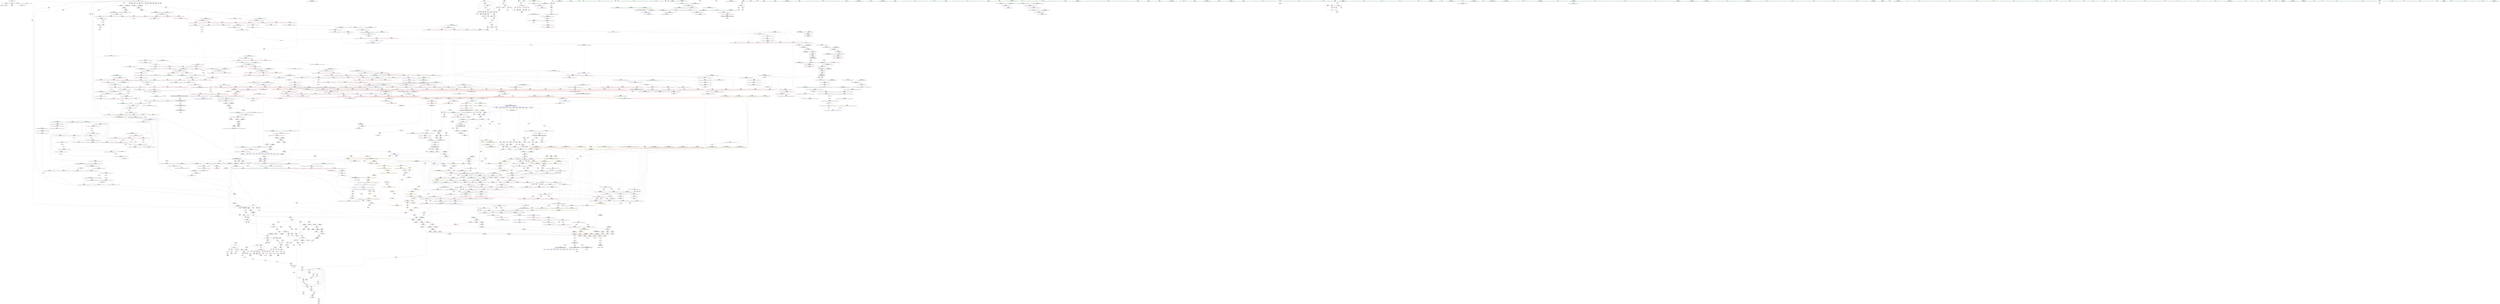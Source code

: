 digraph "SVFG" {
	label="SVFG";

	Node0x558b41dc9db0 [shape=record,color=grey,label="{NodeID: 0\nNullPtr}"];
	Node0x558b41dc9db0 -> Node0x558b41e6d1a0[style=solid];
	Node0x558b41dc9db0 -> Node0x558b41e9df90[style=solid];
	Node0x558b42019470 [shape=record,color=black,label="{NodeID: 2989\n779 = PHI(698, )\n0th arg _ZSt4__lgl }"];
	Node0x558b42019470 -> Node0x558b41ea2810[style=solid];
	Node0x558b41ed8a10 [shape=record,color=grey,label="{NodeID: 1882\n380 = Binary(379, 169, )\n}"];
	Node0x558b41ed8a10 -> Node0x558b41ea01e0[style=solid];
	Node0x558b41e71b20 [shape=record,color=red,label="{NodeID: 775\n972\<--961\n\<--__first.addr\n_ZSt11__sort_heapIPSt4pairIS0_IiiEiEN9__gnu_cxx5__ops15_Iter_less_iterEEvT_S7_RT0_\n}"];
	Node0x558b41e71b20 -> Node0x558b41e706d0[style=solid];
	Node0x558b41e684c0 [shape=record,color=purple,label="{NodeID: 443\n250\<--17\nsecond56\<--t\n_Z4testv\n}"];
	Node0x558b41e684c0 -> Node0x558b41e83c20[style=solid];
	Node0x558b41ea7c90 [shape=record,color=blue,label="{NodeID: 1218\n1637\<--1635\n__x.addr\<--__x\n_ZSt4swapIiiENSt9enable_ifIXsr6__and_ISt14__is_swappableIT_ES1_IT0_EEE5valueEvE4typeERSt4pairIS2_S4_ESA_\n}"];
	Node0x558b41ea7c90 -> Node0x558b41e790f0[style=dashed];
	Node0x558b41e5c530 [shape=record,color=green,label="{NodeID: 111\n681\<--682\nagg.tmp\<--agg.tmp_field_insensitive\n_ZSt6__sortIPSt4pairIS0_IiiEiEN9__gnu_cxx5__ops15_Iter_less_iterEEvT_S7_T0_\n}"];
	Node0x558b41e77550 [shape=record,color=red,label="{NodeID: 886\n1503\<--1470\n\<--__a.addr\n_ZSt22__move_median_to_firstIPSt4pairIS0_IiiEiEN9__gnu_cxx5__ops15_Iter_less_iterEEvT_S7_S7_S7_T0_\n|{<s0>98}}"];
	Node0x558b41e77550:s0 -> Node0x558b4201bae0[style=solid,color=red];
	Node0x558b41e7e050 [shape=record,color=purple,label="{NodeID: 554\n1416\<--1415\nsecond5\<--\n_ZStltISt4pairIiiEiEbRKS0_IT_T0_ES6_\n}"];
	Node0x558b41e7e050 -> Node0x558b41e76440[style=solid];
	Node0x558b41e60c70 [shape=record,color=green,label="{NodeID: 222\n1468\<--1469\n__result.addr\<--__result.addr_field_insensitive\n_ZSt22__move_median_to_firstIPSt4pairIS0_IiiEiEN9__gnu_cxx5__ops15_Iter_less_iterEEvT_S7_S7_S7_T0_\n}"];
	Node0x558b41e60c70 -> Node0x558b41e76ed0[style=solid];
	Node0x558b41e60c70 -> Node0x558b41e76fa0[style=solid];
	Node0x558b41e60c70 -> Node0x558b41e77070[style=solid];
	Node0x558b41e60c70 -> Node0x558b41e77140[style=solid];
	Node0x558b41e60c70 -> Node0x558b41e77210[style=solid];
	Node0x558b41e60c70 -> Node0x558b41e772e0[style=solid];
	Node0x558b41e60c70 -> Node0x558b41ea6ec0[style=solid];
	Node0x558b41e9c840 [shape=record,color=red,label="{NodeID: 997\n2054\<--2053\ndummyVal\<--offset_1\n_ZSt11__make_heapIPSt4pairIS0_IiiEiEN9__gnu_cxx5__ops15_Iter_less_iterEEvT_S7_RT0_\n}"];
	Node0x558b41e9c840 -> Node0x558b41ea4070[style=solid];
	Node0x558b4200c330 [shape=record,color=black,label="{NodeID: 2879\n1117 = PHI(1146, )\n}"];
	Node0x558b4200c330 -> Node0x558b41e713d0[style=solid];
	Node0x558b41e83a80 [shape=record,color=red,label="{NodeID: 665\n227\<--226\n\<--first44\n_Z4testv\n}"];
	Node0x558b41e83a80 -> Node0x558b41e9ef30[style=solid];
	Node0x558b41e6ec00 [shape=record,color=black,label="{NodeID: 333\n359\<--358\nidxprom108\<--\n_Z4testv\n}"];
	Node0x558b41ea2330 [shape=record,color=blue,label="{NodeID: 1108\n723\<--718\n__first.addr\<--__first\n_ZSt16__introsort_loopIPSt4pairIS0_IiiEiElN9__gnu_cxx5__ops15_Iter_less_iterEEvT_S7_T0_T1_\n}"];
	Node0x558b41ea2330 -> Node0x558b41e86ce0[style=dashed];
	Node0x558b41ea2330 -> Node0x558b41e86db0[style=dashed];
	Node0x558b41ea2330 -> Node0x558b41e86e80[style=dashed];
	Node0x558b41def890 [shape=record,color=green,label="{NodeID: 1\n7\<--1\n__dso_handle\<--dummyObj\nGlob }"];
	Node0x558b42019580 [shape=record,color=black,label="{NodeID: 2990\n1983 = PHI(1834, )\n0th arg _ZNK9__gnu_cxx5__ops14_Val_less_iterclISt4pairIS3_IiiEiEPS5_EEbRT_T0_ }"];
	Node0x558b42019580 -> Node0x558b41eaa390[style=solid];
	Node0x558b41ed8b90 [shape=record,color=grey,label="{NodeID: 1883\n790 = Binary(791, 789, )\n}"];
	Node0x558b41ed8b90 -> Node0x558b41e70120[style=solid];
	Node0x558b41e71bf0 [shape=record,color=red,label="{NodeID: 776\n982\<--961\n\<--__first.addr\n_ZSt11__sort_heapIPSt4pairIS0_IiiEiEN9__gnu_cxx5__ops15_Iter_less_iterEEvT_S7_RT0_\n|{<s0>56}}"];
	Node0x558b41e71bf0:s0 -> Node0x558b42015e90[style=solid,color=red];
	Node0x558b41e68590 [shape=record,color=purple,label="{NodeID: 444\n266\<--17\narrayidx66\<--t\n_Z4testv\n}"];
	Node0x558b41ea7d60 [shape=record,color=blue,label="{NodeID: 1219\n1639\<--1636\n__y.addr\<--__y\n_ZSt4swapIiiENSt9enable_ifIXsr6__and_ISt14__is_swappableIT_ES1_IT0_EEE5valueEvE4typeERSt4pairIS2_S4_ESA_\n}"];
	Node0x558b41ea7d60 -> Node0x558b41e791c0[style=dashed];
	Node0x558b41e5c600 [shape=record,color=green,label="{NodeID: 112\n683\<--684\nagg.tmp1\<--agg.tmp1_field_insensitive\n_ZSt6__sortIPSt4pairIS0_IiiEiEN9__gnu_cxx5__ops15_Iter_less_iterEEvT_S7_T0_\n}"];
	Node0x558b41e77620 [shape=record,color=red,label="{NodeID: 887\n1508\<--1470\n\<--__a.addr\n_ZSt22__move_median_to_firstIPSt4pairIS0_IiiEiEN9__gnu_cxx5__ops15_Iter_less_iterEEvT_S7_S7_S7_T0_\n|{<s0>99}}"];
	Node0x558b41e77620:s0 -> Node0x558b42019f70[style=solid,color=red];
	Node0x558b41e7e120 [shape=record,color=purple,label="{NodeID: 555\n1434\<--1433\nfirst\<--\n_ZStltIiiEbRKSt4pairIT_T0_ES5_\n}"];
	Node0x558b41e7e120 -> Node0x558b41e769f0[style=solid];
	Node0x558b41e60d40 [shape=record,color=green,label="{NodeID: 223\n1470\<--1471\n__a.addr\<--__a.addr_field_insensitive\n_ZSt22__move_median_to_firstIPSt4pairIS0_IiiEiEN9__gnu_cxx5__ops15_Iter_less_iterEEvT_S7_S7_S7_T0_\n}"];
	Node0x558b41e60d40 -> Node0x558b41e773b0[style=solid];
	Node0x558b41e60d40 -> Node0x558b41e77480[style=solid];
	Node0x558b41e60d40 -> Node0x558b41e77550[style=solid];
	Node0x558b41e60d40 -> Node0x558b41e77620[style=solid];
	Node0x558b41e60d40 -> Node0x558b41e776f0[style=solid];
	Node0x558b41e60d40 -> Node0x558b41ea6f90[style=solid];
	Node0x558b41e9c910 [shape=record,color=red,label="{NodeID: 998\n2057\<--2056\ndummyVal\<--offset_0\n_ZSt10__pop_heapIPSt4pairIS0_IiiEiEN9__gnu_cxx5__ops15_Iter_less_iterEEvT_S7_S7_RT0_\n}"];
	Node0x558b41e9c910 -> Node0x558b41ea47c0[style=solid];
	Node0x558b4200c470 [shape=record,color=black,label="{NodeID: 2880\n1122 = PHI(1146, )\n|{<s0>67}}"];
	Node0x558b4200c470:s0 -> Node0x558b4201c3a0[style=solid,color=red];
	Node0x558b41e83b50 [shape=record,color=red,label="{NodeID: 666\n246\<--245\n\<--second\n_Z4testv\n}"];
	Node0x558b41e83b50 -> Node0x558b41ed4090[style=solid];
	Node0x558b41e6ecd0 [shape=record,color=black,label="{NodeID: 334\n363\<--362\nconv111\<--sub110\n_Z4testv\n|{<s0>16}}"];
	Node0x558b41e6ecd0:s0 -> Node0x558b42011a90[style=solid,color=red];
	Node0x558b41ea2400 [shape=record,color=blue,label="{NodeID: 1109\n725\<--719\n__last.addr\<--__last\n_ZSt16__introsort_loopIPSt4pairIS0_IiiEiElN9__gnu_cxx5__ops15_Iter_less_iterEEvT_S7_T0_T1_\n}"];
	Node0x558b41ea2400 -> Node0x558b41f3c650[style=dashed];
	Node0x558b41e58660 [shape=record,color=green,label="{NodeID: 2\n9\<--1\n\<--dummyObj\nCan only get source location for instruction, argument, global var or function.}"];
	Node0x558b42019690 [shape=record,color=black,label="{NodeID: 2991\n1984 = PHI(1838, )\n1st arg _ZNK9__gnu_cxx5__ops14_Val_less_iterclISt4pairIS3_IiiEiEPS5_EEbRT_T0_ }"];
	Node0x558b42019690 -> Node0x558b41eaa460[style=solid];
	Node0x558b41ed8d10 [shape=record,color=grey,label="{NodeID: 1884\n887 = Binary(885, 886, )\n}"];
	Node0x558b41ed8d10 -> Node0x558b41ed8e90[style=solid];
	Node0x558b41e71cc0 [shape=record,color=red,label="{NodeID: 777\n971\<--963\n\<--__last.addr\n_ZSt11__sort_heapIPSt4pairIS0_IiiEiEN9__gnu_cxx5__ops15_Iter_less_iterEEvT_S7_RT0_\n}"];
	Node0x558b41e71cc0 -> Node0x558b41e70600[style=solid];
	Node0x558b41e68660 [shape=record,color=purple,label="{NodeID: 445\n267\<--17\nfirst67\<--t\n_Z4testv\n}"];
	Node0x558b41f5e2a0 [shape=record,color=yellow,style=double,label="{NodeID: 2327\n392V_1 = ENCHI(MR_392V_0)\npts\{13070002 \}\nFun[_ZSt11__push_heapIPSt4pairIS0_IiiEiElS2_N9__gnu_cxx5__ops14_Iter_less_valEEvT_T0_S8_T1_RT2_]|{<s0>85|<s1>87|<s2>89}}"];
	Node0x558b41f5e2a0:s0 -> Node0x558b41f57fd0[style=dashed,color=red];
	Node0x558b41f5e2a0:s1 -> Node0x558b41f58ef0[style=dashed,color=red];
	Node0x558b41f5e2a0:s2 -> Node0x558b41f58ef0[style=dashed,color=red];
	Node0x558b41ea7e30 [shape=record,color=blue,label="{NodeID: 1220\n1652\<--1650\n__a.addr\<--__a\n_ZSt4swapIiENSt9enable_ifIXsr6__and_ISt6__not_ISt15__is_tuple_likeIT_EESt21is_move_constructibleIS3_ESt18is_move_assignableIS3_EEE5valueEvE4typeERS3_SC_\n}"];
	Node0x558b41ea7e30 -> Node0x558b41e79290[style=dashed];
	Node0x558b41ea7e30 -> Node0x558b41e79360[style=dashed];
	Node0x558b41e5c6d0 [shape=record,color=green,label="{NodeID: 113\n700\<--701\n_ZSt4__lgl\<--_ZSt4__lgl_field_insensitive\n}"];
	Node0x558b41e776f0 [shape=record,color=red,label="{NodeID: 888\n1513\<--1470\n\<--__a.addr\n_ZSt22__move_median_to_firstIPSt4pairIS0_IiiEiEN9__gnu_cxx5__ops15_Iter_less_iterEEvT_S7_S7_S7_T0_\n|{<s0>100}}"];
	Node0x558b41e776f0:s0 -> Node0x558b4201bae0[style=solid,color=red];
	Node0x558b41e7e1f0 [shape=record,color=purple,label="{NodeID: 556\n1437\<--1436\nfirst1\<--\n_ZStltIiiEbRKSt4pairIT_T0_ES5_\n}"];
	Node0x558b41e7e1f0 -> Node0x558b41e76ac0[style=solid];
	Node0x558b41e60e10 [shape=record,color=green,label="{NodeID: 224\n1472\<--1473\n__b.addr\<--__b.addr_field_insensitive\n_ZSt22__move_median_to_firstIPSt4pairIS0_IiiEiEN9__gnu_cxx5__ops15_Iter_less_iterEEvT_S7_S7_S7_T0_\n}"];
	Node0x558b41e60e10 -> Node0x558b41e777c0[style=solid];
	Node0x558b41e60e10 -> Node0x558b41e77890[style=solid];
	Node0x558b41e60e10 -> Node0x558b41e77960[style=solid];
	Node0x558b41e60e10 -> Node0x558b41e77a30[style=solid];
	Node0x558b41e60e10 -> Node0x558b41e77b00[style=solid];
	Node0x558b41e60e10 -> Node0x558b41ea7060[style=solid];
	Node0x558b41e9c9e0 [shape=record,color=red,label="{NodeID: 999\n2060\<--2059\ndummyVal\<--offset_1\n_ZSt10__pop_heapIPSt4pairIS0_IiiEiEN9__gnu_cxx5__ops15_Iter_less_iterEEvT_S7_S7_RT0_\n}"];
	Node0x558b41e9c9e0 -> Node0x558b41ea4890[style=solid];
	Node0x558b4200c5b0 [shape=record,color=black,label="{NodeID: 2881\n1124 = PHI(451, )\n}"];
	Node0x558b41e83c20 [shape=record,color=red,label="{NodeID: 667\n251\<--250\n\<--second56\n_Z4testv\n}"];
	Node0x558b41e83c20 -> Node0x558b41ed4090[style=solid];
	Node0x558b41e6eda0 [shape=record,color=black,label="{NodeID: 335\n57\<--389\n_Z4testv_ret\<--\n_Z4testv\n|{<s0>30}}"];
	Node0x558b41e6eda0:s0 -> Node0x558b4200a680[style=solid,color=blue];
	Node0x558b41ea24d0 [shape=record,color=blue,label="{NodeID: 1110\n727\<--720\n__depth_limit.addr\<--__depth_limit\n_ZSt16__introsort_loopIPSt4pairIS0_IiiEiElN9__gnu_cxx5__ops15_Iter_less_iterEEvT_S7_T0_T1_\n}"];
	Node0x558b41ea24d0 -> Node0x558b41f3cb50[style=dashed];
	Node0x558b41e586f0 [shape=record,color=green,label="{NodeID: 3\n20\<--1\n.str\<--dummyObj\nGlob }"];
	Node0x558b420197a0 [shape=record,color=black,label="{NodeID: 2992\n1985 = PHI(1854, )\n2nd arg _ZNK9__gnu_cxx5__ops14_Val_less_iterclISt4pairIS3_IiiEiEPS5_EEbRT_T0_ }"];
	Node0x558b420197a0 -> Node0x558b41eaa530[style=solid];
	Node0x558b41ed8e90 [shape=record,color=grey,label="{NodeID: 1885\n888 = Binary(887, 130, )\n}"];
	Node0x558b41ed8e90 -> Node0x558b41ed9010[style=solid];
	Node0x558b41e71d90 [shape=record,color=red,label="{NodeID: 778\n979\<--963\n\<--__last.addr\n_ZSt11__sort_heapIPSt4pairIS0_IiiEiEN9__gnu_cxx5__ops15_Iter_less_iterEEvT_S7_RT0_\n}"];
	Node0x558b41e71d90 -> Node0x558b41e7aab0[style=solid];
	Node0x558b41e68730 [shape=record,color=purple,label="{NodeID: 446\n268\<--17\nfirst68\<--t\n_Z4testv\n}"];
	Node0x558b41e68730 -> Node0x558b41e83cf0[style=solid];
	Node0x558b41ea7f00 [shape=record,color=blue,label="{NodeID: 1221\n1654\<--1651\n__b.addr\<--__b\n_ZSt4swapIiENSt9enable_ifIXsr6__and_ISt6__not_ISt15__is_tuple_likeIT_EESt21is_move_constructibleIS3_ESt18is_move_assignableIS3_EEE5valueEvE4typeERS3_SC_\n}"];
	Node0x558b41ea7f00 -> Node0x558b41e79430[style=dashed];
	Node0x558b41ea7f00 -> Node0x558b41e79500[style=dashed];
	Node0x558b41e5c7d0 [shape=record,color=green,label="{NodeID: 114\n704\<--705\n_ZSt16__introsort_loopIPSt4pairIS0_IiiEiElN9__gnu_cxx5__ops15_Iter_less_iterEEvT_S7_T0_T1_\<--_ZSt16__introsort_loopIPSt4pairIS0_IiiEiElN9__gnu_cxx5__ops15_Iter_less_iterEEvT_S7_T0_T1__field_insensitive\n}"];
	Node0x558b41e777c0 [shape=record,color=red,label="{NodeID: 889\n1481\<--1472\n\<--__b.addr\n_ZSt22__move_median_to_firstIPSt4pairIS0_IiiEiEN9__gnu_cxx5__ops15_Iter_less_iterEEvT_S7_S7_S7_T0_\n|{<s0>93}}"];
	Node0x558b41e777c0:s0 -> Node0x558b4201a2c0[style=solid,color=red];
	Node0x558b41e7e2c0 [shape=record,color=purple,label="{NodeID: 557\n1442\<--1441\nfirst2\<--\n_ZStltIiiEbRKSt4pairIT_T0_ES5_\n}"];
	Node0x558b41e7e2c0 -> Node0x558b41e76b90[style=solid];
	Node0x558b41e60ee0 [shape=record,color=green,label="{NodeID: 225\n1474\<--1475\n__c.addr\<--__c.addr_field_insensitive\n_ZSt22__move_median_to_firstIPSt4pairIS0_IiiEiEN9__gnu_cxx5__ops15_Iter_less_iterEEvT_S7_S7_S7_T0_\n}"];
	Node0x558b41e60ee0 -> Node0x558b41e77bd0[style=solid];
	Node0x558b41e60ee0 -> Node0x558b41e77ca0[style=solid];
	Node0x558b41e60ee0 -> Node0x558b41e77d70[style=solid];
	Node0x558b41e60ee0 -> Node0x558b41e77e40[style=solid];
	Node0x558b41e60ee0 -> Node0x558b41e77f10[style=solid];
	Node0x558b41e60ee0 -> Node0x558b41e77fe0[style=solid];
	Node0x558b41e60ee0 -> Node0x558b41ea7130[style=solid];
	Node0x558b41e9cab0 [shape=record,color=red,label="{NodeID: 1000\n2063\<--2062\ndummyVal\<--offset_2\n_ZSt10__pop_heapIPSt4pairIS0_IiiEiEN9__gnu_cxx5__ops15_Iter_less_iterEEvT_S7_S7_RT0_\n}"];
	Node0x558b41e9cab0 -> Node0x558b41ea4960[style=solid];
	Node0x558b4200c6c0 [shape=record,color=black,label="{NodeID: 2882\n1132 = PHI(1146, )\n}"];
	Node0x558b4200c6c0 -> Node0x558b41e655a0[style=solid];
	Node0x558b41e83cf0 [shape=record,color=red,label="{NodeID: 668\n269\<--268\n\<--first68\n_Z4testv\n}"];
	Node0x558b41e83cf0 -> Node0x558b41e9f340[style=solid];
	Node0x558b41e6ee70 [shape=record,color=black,label="{NodeID: 336\n419\<--397\n\<--retval\n_ZSt9make_pairISt4pairIiiERiES0_INSt17__decay_and_stripIT_E6__typeENS3_IT0_E6__typeEEOS4_OS7_\n}"];
	Node0x558b41e6ee70 -> Node0x558b41e79730[style=solid];
	Node0x558b41e6ee70 -> Node0x558b41e79800[style=solid];
	Node0x558b41f56cd0 [shape=record,color=yellow,style=double,label="{NodeID: 2218\n80V_1 = ENCHI(MR_80V_0)\npts\{404 \}\nFun[_ZSt9make_pairISt4pairIiiERiES0_INSt17__decay_and_stripIT_E6__typeENS3_IT0_E6__typeEEOS4_OS7_]}"];
	Node0x558b41f56cd0 -> Node0x558b41e84510[style=dashed];
	Node0x558b41ea25a0 [shape=record,color=blue,label="{NodeID: 1111\n727\<--761\n__depth_limit.addr\<--dec\n_ZSt16__introsort_loopIPSt4pairIS0_IiiEiElN9__gnu_cxx5__ops15_Iter_less_iterEEvT_S7_T0_T1_\n}"];
	Node0x558b41ea25a0 -> Node0x558b41e87500[style=dashed];
	Node0x558b41ea25a0 -> Node0x558b41f3cb50[style=dashed];
	Node0x558b41e589a0 [shape=record,color=green,label="{NodeID: 4\n22\<--1\n.str.1\<--dummyObj\nGlob }"];
	Node0x558b420198b0 [shape=record,color=black,label="{NodeID: 2993\n1833 = PHI(1759, 1799, )\n0th arg _ZSt25__unguarded_linear_insertIPSt4pairIS0_IiiEiEN9__gnu_cxx5__ops14_Val_less_iterEEvT_T0_ }"];
	Node0x558b420198b0 -> Node0x558b41ea9010[style=solid];
	Node0x558b41ed9010 [shape=record,color=grey,label="{NodeID: 1886\n889 = Binary(888, 490, )\n}"];
	Node0x558b41e71e60 [shape=record,color=red,label="{NodeID: 779\n983\<--963\n\<--__last.addr\n_ZSt11__sort_heapIPSt4pairIS0_IiiEiEN9__gnu_cxx5__ops15_Iter_less_iterEEvT_S7_RT0_\n|{<s0>56}}"];
	Node0x558b41e71e60:s0 -> Node0x558b42016010[style=solid,color=red];
	Node0x558b41e68800 [shape=record,color=purple,label="{NodeID: 447\n104\<--20\n\<--.str\n_Z4testv\n}"];
	Node0x558b41ea7fd0 [shape=record,color=blue,label="{NodeID: 1222\n1656\<--1664\n__tmp\<--\n_ZSt4swapIiENSt9enable_ifIXsr6__and_ISt6__not_ISt15__is_tuple_likeIT_EESt21is_move_constructibleIS3_ESt18is_move_assignableIS3_EEE5valueEvE4typeERS3_SC_\n}"];
	Node0x558b41ea7fd0 -> Node0x558b41e98f60[style=dashed];
	Node0x558b41ea7fd0 -> Node0x558b41e99030[style=dashed];
	Node0x558b41e61340 [shape=record,color=green,label="{NodeID: 115\n709\<--710\n_ZSt22__final_insertion_sortIPSt4pairIS0_IiiEiEN9__gnu_cxx5__ops15_Iter_less_iterEEvT_S7_T0_\<--_ZSt22__final_insertion_sortIPSt4pairIS0_IiiEiEN9__gnu_cxx5__ops15_Iter_less_iterEEvT_S7_T0__field_insensitive\n}"];
	Node0x558b41f39450 [shape=record,color=black,label="{NodeID: 1997\nMR_436V_4 = PHI(MR_436V_5, MR_436V_3, )\npts\{1538 \}\n}"];
	Node0x558b41f39450 -> Node0x558b41e780b0[style=dashed];
	Node0x558b41f39450 -> Node0x558b41e78180[style=dashed];
	Node0x558b41f39450 -> Node0x558b41e78250[style=dashed];
	Node0x558b41f39450 -> Node0x558b41e78320[style=dashed];
	Node0x558b41f39450 -> Node0x558b41e783f0[style=dashed];
	Node0x558b41f39450 -> Node0x558b41e784c0[style=dashed];
	Node0x558b41f39450 -> Node0x558b41ea7470[style=dashed];
	Node0x558b41f39450 -> Node0x558b41ea76e0[style=dashed];
	Node0x558b41e77890 [shape=record,color=red,label="{NodeID: 890\n1484\<--1472\n\<--__b.addr\n_ZSt22__move_median_to_firstIPSt4pairIS0_IiiEiEN9__gnu_cxx5__ops15_Iter_less_iterEEvT_S7_S7_S7_T0_\n|{<s0>94}}"];
	Node0x558b41e77890:s0 -> Node0x558b42019f70[style=solid,color=red];
	Node0x558b41f7e090 [shape=record,color=yellow,style=double,label="{NodeID: 2772\n6V_3 = CSCHI(MR_6V_2)\npts\{19 \}\nCS[]|{<s0>9|<s1>10|<s2>12}}"];
	Node0x558b41f7e090:s0 -> Node0x558b41f54910[style=dashed,color=red];
	Node0x558b41f7e090:s1 -> Node0x558b41f57210[style=dashed,color=red];
	Node0x558b41f7e090:s2 -> Node0x558b41f58b40[style=dashed,color=red];
	Node0x558b41e7e390 [shape=record,color=purple,label="{NodeID: 558\n1445\<--1444\nfirst3\<--\n_ZStltIiiEbRKSt4pairIT_T0_ES5_\n}"];
	Node0x558b41e7e390 -> Node0x558b41e76c60[style=solid];
	Node0x558b41e60fb0 [shape=record,color=green,label="{NodeID: 226\n1491\<--1492\n_ZSt9iter_swapIPSt4pairIS0_IiiEiES3_EvT_T0_\<--_ZSt9iter_swapIPSt4pairIS0_IiiEiES3_EvT_T0__field_insensitive\n}"];
	Node0x558b41f4fd30 [shape=record,color=yellow,style=double,label="{NodeID: 2108\n2V_1 = ENCHI(MR_2V_0)\npts\{10 \}\nFun[_Z1fx]}"];
	Node0x558b41f4fd30 -> Node0x558b41e80a90[style=dashed];
	Node0x558b41e9cb80 [shape=record,color=red,label="{NodeID: 1001\n2066\<--2065\ndummyVal\<--offset_0\n_ZSt10__pop_heapIPSt4pairIS0_IiiEiEN9__gnu_cxx5__ops15_Iter_less_iterEEvT_S7_S7_RT0_\n}"];
	Node0x558b41e9cb80 -> Node0x558b41ea4a30[style=solid];
	Node0x558b4200c830 [shape=record,color=black,label="{NodeID: 2883\n1215 = PHI(1071, )\n}"];
	Node0x558b41e83dc0 [shape=record,color=red,label="{NodeID: 669\n296\<--295\n\<--arrayidx78\n_Z4testv\n}"];
	Node0x558b41e83dc0 -> Node0x558b41eda510[style=solid];
	Node0x558b41e6ef40 [shape=record,color=black,label="{NodeID: 337\n418\<--403\n\<--tmp\n_ZSt9make_pairISt4pairIiiERiES0_INSt17__decay_and_stripIT_E6__typeENS3_IT0_E6__typeEEOS4_OS7_\n}"];
	Node0x558b41e6ef40 -> Node0x558b41e79590[style=solid];
	Node0x558b41e6ef40 -> Node0x558b41e79660[style=solid];
	Node0x558b41f56db0 [shape=record,color=yellow,style=double,label="{NodeID: 2219\n82V_1 = ENCHI(MR_82V_0)\npts\{3980000 \}\nFun[_ZSt9make_pairISt4pairIiiERiES0_INSt17__decay_and_stripIT_E6__typeENS3_IT0_E6__typeEEOS4_OS7_]|{<s0>19}}"];
	Node0x558b41f56db0:s0 -> Node0x558b41ea1700[style=dashed,color=red];
	Node0x558b41ea2670 [shape=record,color=blue,label="{NodeID: 1112\n731\<--766\n__cut\<--call\n_ZSt16__introsort_loopIPSt4pairIS0_IiiEiElN9__gnu_cxx5__ops15_Iter_less_iterEEvT_S7_T0_T1_\n}"];
	Node0x558b41ea2670 -> Node0x558b41e875d0[style=dashed];
	Node0x558b41ea2670 -> Node0x558b41e876a0[style=dashed];
	Node0x558b41ea2670 -> Node0x558b41f3d050[style=dashed];
	Node0x558b41e58a30 [shape=record,color=green,label="{NodeID: 5\n24\<--1\n.str.2\<--dummyObj\nGlob }"];
	Node0x558b42019a00 [shape=record,color=black,label="{NodeID: 2994\n794 = PHI(706, )\n0th arg _ZSt22__final_insertion_sortIPSt4pairIS0_IiiEiEN9__gnu_cxx5__ops15_Iter_less_iterEEvT_S7_T0_ }"];
	Node0x558b42019a00 -> Node0x558b41ea28e0[style=solid];
	Node0x558b41ed9190 [shape=record,color=grey,label="{NodeID: 1887\n331 = Binary(330, 117, )\n}"];
	Node0x558b41ed9190 -> Node0x558b41e9fd00[style=solid];
	Node0x558b41e71f30 [shape=record,color=red,label="{NodeID: 780\n984\<--963\n\<--__last.addr\n_ZSt11__sort_heapIPSt4pairIS0_IiiEiEN9__gnu_cxx5__ops15_Iter_less_iterEEvT_S7_RT0_\n|{<s0>56}}"];
	Node0x558b41e71f30:s0 -> Node0x558b42016190[style=solid,color=red];
	Node0x558b41e688d0 [shape=record,color=purple,label="{NodeID: 448\n114\<--22\n\<--.str.1\n_Z4testv\n}"];
	Node0x558b41f5e540 [shape=record,color=yellow,style=double,label="{NodeID: 2330\n398V_1 = ENCHI(MR_398V_0)\npts\{10040000 10040001 10040002 11050000 11050001 11050002 11600000 11600001 11600002 17170000 17170001 17170002 18390000 18390001 18390002 \}\nFun[_ZSt11__push_heapIPSt4pairIS0_IiiEiElS2_N9__gnu_cxx5__ops14_Iter_less_valEEvT_T0_S8_T1_RT2_]|{<s0>87|<s1>89}}"];
	Node0x558b41f5e540:s0 -> Node0x558b41f58ef0[style=dashed,color=red];
	Node0x558b41f5e540:s1 -> Node0x558b41f58ef0[style=dashed,color=red];
	Node0x558b41ea80a0 [shape=record,color=blue,label="{NodeID: 1223\n1669\<--1668\n\<--\n_ZSt4swapIiENSt9enable_ifIXsr6__and_ISt6__not_ISt15__is_tuple_likeIT_EESt21is_move_constructibleIS3_ESt18is_move_assignableIS3_EEE5valueEvE4typeERS3_SC_\n}"];
	Node0x558b41ea80a0 -> Node0x558b41e99030[style=dashed];
	Node0x558b41ea80a0 -> Node0x558b41ea8170[style=dashed];
	Node0x558b41e61440 [shape=record,color=green,label="{NodeID: 116\n714\<--715\nretval\<--retval_field_insensitive\n_ZN9__gnu_cxx5__ops16__iter_less_iterEv\n}"];
	Node0x558b41e77960 [shape=record,color=red,label="{NodeID: 891\n1489\<--1472\n\<--__b.addr\n_ZSt22__move_median_to_firstIPSt4pairIS0_IiiEiEN9__gnu_cxx5__ops15_Iter_less_iterEEvT_S7_S7_S7_T0_\n|{<s0>95}}"];
	Node0x558b41e77960:s0 -> Node0x558b4201bae0[style=solid,color=red];
	Node0x558b41e7e460 [shape=record,color=purple,label="{NodeID: 559\n1450\<--1449\nsecond\<--\n_ZStltIiiEbRKSt4pairIT_T0_ES5_\n}"];
	Node0x558b41e7e460 -> Node0x558b41e76d30[style=solid];
	Node0x558b41e610b0 [shape=record,color=green,label="{NodeID: 227\n1535\<--1536\n__comp\<--__comp_field_insensitive\n_ZSt21__unguarded_partitionIPSt4pairIS0_IiiEiEN9__gnu_cxx5__ops15_Iter_less_iterEET_S7_S7_S7_T0_\n|{<s0>104|<s1>105}}"];
	Node0x558b41e610b0:s0 -> Node0x558b42019c20[style=solid,color=red];
	Node0x558b41e610b0:s1 -> Node0x558b42019c20[style=solid,color=red];
	Node0x558b41e9cc50 [shape=record,color=red,label="{NodeID: 1002\n2069\<--2068\ndummyVal\<--offset_1\n_ZSt10__pop_heapIPSt4pairIS0_IiiEiEN9__gnu_cxx5__ops15_Iter_less_iterEEvT_S7_S7_RT0_\n}"];
	Node0x558b41e9cc50 -> Node0x558b41ea4b00[style=solid];
	Node0x558b4200c940 [shape=record,color=black,label="{NodeID: 2884\n1224 = PHI(1146, )\n|{<s0>75}}"];
	Node0x558b4200c940:s0 -> Node0x558b4201c3a0[style=solid,color=red];
	Node0x558b41e83e90 [shape=record,color=red,label="{NodeID: 670\n311\<--310\n\<--arrayidx86\n_Z4testv\n}"];
	Node0x558b41e83e90 -> Node0x558b41e9fa90[style=solid];
	Node0x558b41e6f010 [shape=record,color=black,label="{NodeID: 338\n394\<--421\n_ZSt9make_pairISt4pairIiiERiES0_INSt17__decay_and_stripIT_E6__typeENS3_IT0_E6__typeEEOS4_OS7__ret\<--\n_ZSt9make_pairISt4pairIiiERiES0_INSt17__decay_and_stripIT_E6__typeENS3_IT0_E6__typeEEOS4_OS7_\n|{<s0>6|<s1>10}}"];
	Node0x558b41e6f010:s0 -> Node0x558b42008af0[style=solid,color=blue];
	Node0x558b41e6f010:s1 -> Node0x558b42008eb0[style=solid,color=blue];
	Node0x558b41f56e90 [shape=record,color=yellow,style=double,label="{NodeID: 2220\n84V_1 = ENCHI(MR_84V_0)\npts\{3980001 \}\nFun[_ZSt9make_pairISt4pairIiiERiES0_INSt17__decay_and_stripIT_E6__typeENS3_IT0_E6__typeEEOS4_OS7_]|{<s0>19}}"];
	Node0x558b41f56e90:s0 -> Node0x558b41ea17d0[style=dashed,color=red];
	Node0x558b41ea2740 [shape=record,color=blue,label="{NodeID: 1113\n725\<--774\n__last.addr\<--\n_ZSt16__introsort_loopIPSt4pairIS0_IiiEiElN9__gnu_cxx5__ops15_Iter_less_iterEEvT_S7_T0_T1_\n}"];
	Node0x558b41ea2740 -> Node0x558b41f3c650[style=dashed];
	Node0x558b41e58ac0 [shape=record,color=green,label="{NodeID: 6\n26\<--1\n.str.3\<--dummyObj\nGlob }"];
	Node0x558b42019b10 [shape=record,color=black,label="{NodeID: 2995\n795 = PHI(707, )\n1st arg _ZSt22__final_insertion_sortIPSt4pairIS0_IiiEiEN9__gnu_cxx5__ops15_Iter_less_iterEEvT_S7_T0_ }"];
	Node0x558b42019b10 -> Node0x558b41ea29b0[style=solid];
	Node0x558b41ed9310 [shape=record,color=grey,label="{NodeID: 1888\n815 = Binary(814, 130, )\n}"];
	Node0x558b41ed9310 -> Node0x558b41edcc10[style=solid];
	Node0x558b41e72000 [shape=record,color=red,label="{NodeID: 781\n985\<--965\n\<--__comp.addr\n_ZSt11__sort_heapIPSt4pairIS0_IiiEiEN9__gnu_cxx5__ops15_Iter_less_iterEEvT_S7_RT0_\n|{<s0>56}}"];
	Node0x558b41e72000:s0 -> Node0x558b42016310[style=solid,color=red];
	Node0x558b41e689a0 [shape=record,color=purple,label="{NodeID: 449\n551\<--24\n\<--.str.2\nmain\n}"];
	Node0x558b41f5e6e0 [shape=record,color=yellow,style=double,label="{NodeID: 2331\n6V_1 = ENCHI(MR_6V_0)\npts\{19 \}\nFun[_ZSt13move_backwardIPSt4pairIS0_IiiEiES3_ET0_T_S5_S4_]|{<s0>129}}"];
	Node0x558b41f5e6e0:s0 -> Node0x558b41f53230[style=dashed,color=red];
	Node0x558b41ea8170 [shape=record,color=blue,label="{NodeID: 1224\n1673\<--1672\n\<--\n_ZSt4swapIiENSt9enable_ifIXsr6__and_ISt6__not_ISt15__is_tuple_likeIT_EESt21is_move_constructibleIS3_ESt18is_move_assignableIS3_EEE5valueEvE4typeERS3_SC_\n|{<s0>110|<s1>115|<s2>116}}"];
	Node0x558b41ea8170:s0 -> Node0x558b41f82350[style=dashed,color=blue];
	Node0x558b41ea8170:s1 -> Node0x558b41f7fe30[style=dashed,color=blue];
	Node0x558b41ea8170:s2 -> Node0x558b41f7ff90[style=dashed,color=blue];
	Node0x558b41e61510 [shape=record,color=green,label="{NodeID: 117\n721\<--722\n__comp\<--__comp_field_insensitive\n_ZSt16__introsort_loopIPSt4pairIS0_IiiEiElN9__gnu_cxx5__ops15_Iter_less_iterEEvT_S7_T0_T1_\n}"];
	Node0x558b41f39e50 [shape=record,color=black,label="{NodeID: 1999\nMR_36V_3 = PHI(MR_36V_6, MR_36V_2, )\npts\{91 \}\n}"];
	Node0x558b41f39e50 -> Node0x558b41e82970[style=dashed];
	Node0x558b41f39e50 -> Node0x558b41e9f5b0[style=dashed];
	Node0x558b41e77a30 [shape=record,color=red,label="{NodeID: 892\n1516\<--1472\n\<--__b.addr\n_ZSt22__move_median_to_firstIPSt4pairIS0_IiiEiEN9__gnu_cxx5__ops15_Iter_less_iterEEvT_S7_S7_S7_T0_\n|{<s0>101}}"];
	Node0x558b41e77a30:s0 -> Node0x558b42019f70[style=solid,color=red];
	Node0x558b41f7e350 [shape=record,color=yellow,style=double,label="{NodeID: 2774\n6V_5 = CSCHI(MR_6V_2)\npts\{19 \}\nCS[]|{|<s6>30}}"];
	Node0x558b41f7e350 -> Node0x558b41e838e0[style=dashed];
	Node0x558b41f7e350 -> Node0x558b41e839b0[style=dashed];
	Node0x558b41f7e350 -> Node0x558b41e83a80[style=dashed];
	Node0x558b41f7e350 -> Node0x558b41e83b50[style=dashed];
	Node0x558b41f7e350 -> Node0x558b41e83c20[style=dashed];
	Node0x558b41f7e350 -> Node0x558b41e83cf0[style=dashed];
	Node0x558b41f7e350:s6 -> Node0x558b41f31bf0[style=dashed,color=blue];
	Node0x558b41e7e530 [shape=record,color=purple,label="{NodeID: 560\n1453\<--1452\nsecond5\<--\n_ZStltIiiEbRKSt4pairIT_T0_ES5_\n}"];
	Node0x558b41e7e530 -> Node0x558b41e76e00[style=solid];
	Node0x558b41e61180 [shape=record,color=green,label="{NodeID: 228\n1537\<--1538\n__first.addr\<--__first.addr_field_insensitive\n_ZSt21__unguarded_partitionIPSt4pairIS0_IiiEiEN9__gnu_cxx5__ops15_Iter_less_iterEET_S7_S7_S7_T0_\n}"];
	Node0x558b41e61180 -> Node0x558b41e780b0[style=solid];
	Node0x558b41e61180 -> Node0x558b41e78180[style=solid];
	Node0x558b41e61180 -> Node0x558b41e78250[style=solid];
	Node0x558b41e61180 -> Node0x558b41e78320[style=solid];
	Node0x558b41e61180 -> Node0x558b41e783f0[style=solid];
	Node0x558b41e61180 -> Node0x558b41e784c0[style=solid];
	Node0x558b41e61180 -> Node0x558b41ea7200[style=solid];
	Node0x558b41e61180 -> Node0x558b41ea7470[style=solid];
	Node0x558b41e61180 -> Node0x558b41ea76e0[style=solid];
	Node0x558b41e9cd20 [shape=record,color=red,label="{NodeID: 1003\n2072\<--2071\ndummyVal\<--offset_2\n_ZSt10__pop_heapIPSt4pairIS0_IiiEiEN9__gnu_cxx5__ops15_Iter_less_iterEEvT_S7_S7_RT0_\n}"];
	Node0x558b41e9cd20 -> Node0x558b41ea4bd0[style=solid];
	Node0x558b4200cab0 [shape=record,color=black,label="{NodeID: 2885\n1228 = PHI(451, )\n}"];
	Node0x558b41e83f60 [shape=record,color=red,label="{NodeID: 671\n319\<--318\n\<--arrayidx89\n_Z4testv\n}"];
	Node0x558b41e83f60 -> Node0x558b41edc910[style=solid];
	Node0x558b41e6f0e0 [shape=record,color=black,label="{NodeID: 339\n443\<--426\n\<--retval\n_ZSt9make_pairIRiiESt4pairINSt17__decay_and_stripIT_E6__typeENS2_IT0_E6__typeEEOS3_OS6_\n}"];
	Node0x558b41e6f0e0 -> Node0x558b41e84780[style=solid];
	Node0x558b41f56f70 [shape=record,color=yellow,style=double,label="{NodeID: 2221\n86V_1 = ENCHI(MR_86V_0)\npts\{3980002 \}\nFun[_ZSt9make_pairISt4pairIiiERiES0_INSt17__decay_and_stripIT_E6__typeENS3_IT0_E6__typeEEOS4_OS7_]|{<s0>19}}"];
	Node0x558b41f56f70:s0 -> Node0x558b41ea18a0[style=dashed,color=red];
	Node0x558b41ea2810 [shape=record,color=blue,label="{NodeID: 1114\n780\<--779\n__n.addr\<--__n\n_ZSt4__lgl\n}"];
	Node0x558b41ea2810 -> Node0x558b41e87770[style=dashed];
	Node0x558b41e58b50 [shape=record,color=green,label="{NodeID: 7\n29\<--1\n\<--dummyObj\nCan only get source location for instruction, argument, global var or function.}"];
	Node0x558b42019c20 [shape=record,color=black,label="{NodeID: 2996\n1072 = PHI(913, 1163, 1466, 1466, 1466, 1466, 1466, 1535, 1535, 1708, )\n0th arg _ZNK9__gnu_cxx5__ops15_Iter_less_iterclIPSt4pairIS3_IiiEiES6_EEbT_T0_ }"];
	Node0x558b42019c20 -> Node0x558b41ea4210[style=solid];
	Node0x558b41ed9490 [shape=record,color=grey,label="{NodeID: 1889\n814 = Binary(812, 813, )\n}"];
	Node0x558b41ed9490 -> Node0x558b41ed9310[style=solid];
	Node0x558b41e720d0 [shape=record,color=red,label="{NodeID: 782\n1015\<--993\n\<--__first.addr\n_ZSt11__make_heapIPSt4pairIS0_IiiEiEN9__gnu_cxx5__ops15_Iter_less_iterEEvT_S7_RT0_\n}"];
	Node0x558b41e720d0 -> Node0x558b41e70bb0[style=solid];
	Node0x558b41e68a70 [shape=record,color=purple,label="{NodeID: 450\n561\<--26\n\<--.str.3\nmain\n}"];
	Node0x558b41ea8240 [shape=record,color=blue,label="{NodeID: 1225\n1679\<--1677\nthis.addr\<--this\n_ZNSt4pairIiiE4swapERS0_\n}"];
	Node0x558b41ea8240 -> Node0x558b41e99100[style=dashed];
	Node0x558b41e615e0 [shape=record,color=green,label="{NodeID: 118\n723\<--724\n__first.addr\<--__first.addr_field_insensitive\n_ZSt16__introsort_loopIPSt4pairIS0_IiiEiElN9__gnu_cxx5__ops15_Iter_less_iterEEvT_S7_T0_T1_\n}"];
	Node0x558b41e615e0 -> Node0x558b41e86ce0[style=solid];
	Node0x558b41e615e0 -> Node0x558b41e86db0[style=solid];
	Node0x558b41e615e0 -> Node0x558b41e86e80[style=solid];
	Node0x558b41e615e0 -> Node0x558b41ea2330[style=solid];
	Node0x558b41f3a350 [shape=record,color=black,label="{NodeID: 2000\nMR_38V_2 = PHI(MR_38V_6, MR_38V_1, )\npts\{93 \}\n}"];
	Node0x558b41f3a350 -> Node0x558b41e9f680[style=dashed];
	Node0x558b41e77b00 [shape=record,color=red,label="{NodeID: 893\n1525\<--1472\n\<--__b.addr\n_ZSt22__move_median_to_firstIPSt4pairIS0_IiiEiEN9__gnu_cxx5__ops15_Iter_less_iterEEvT_S7_S7_S7_T0_\n|{<s0>103}}"];
	Node0x558b41e77b00:s0 -> Node0x558b4201bae0[style=solid,color=red];
	Node0x558b41e7e600 [shape=record,color=purple,label="{NodeID: 561\n1553\<--1552\nincdec.ptr\<--\n_ZSt21__unguarded_partitionIPSt4pairIS0_IiiEiEN9__gnu_cxx5__ops15_Iter_less_iterEET_S7_S7_S7_T0_\n}"];
	Node0x558b41e7e600 -> Node0x558b41ea7470[style=solid];
	Node0x558b41e61250 [shape=record,color=green,label="{NodeID: 229\n1539\<--1540\n__last.addr\<--__last.addr_field_insensitive\n_ZSt21__unguarded_partitionIPSt4pairIS0_IiiEiEN9__gnu_cxx5__ops15_Iter_less_iterEET_S7_S7_S7_T0_\n}"];
	Node0x558b41e61250 -> Node0x558b41e78590[style=solid];
	Node0x558b41e61250 -> Node0x558b41e78660[style=solid];
	Node0x558b41e61250 -> Node0x558b41e78730[style=solid];
	Node0x558b41e61250 -> Node0x558b41e78800[style=solid];
	Node0x558b41e61250 -> Node0x558b41e788d0[style=solid];
	Node0x558b41e61250 -> Node0x558b41ea72d0[style=solid];
	Node0x558b41e61250 -> Node0x558b41ea7540[style=solid];
	Node0x558b41e61250 -> Node0x558b41ea7610[style=solid];
	Node0x558b41e9cdf0 [shape=record,color=red,label="{NodeID: 1004\n2075\<--2074\ndummyVal\<--offset_0\n_ZSt10__pop_heapIPSt4pairIS0_IiiEiEN9__gnu_cxx5__ops15_Iter_less_iterEEvT_S7_S7_RT0_\n}"];
	Node0x558b41e9cdf0 -> Node0x558b41ea4ca0[style=solid];
	Node0x558b4200cbc0 [shape=record,color=black,label="{NodeID: 2886\n1344 = PHI(1371, )\n}"];
	Node0x558b4200cbc0 -> Node0x558b41ed22f0[style=solid];
	Node0x558b41e84030 [shape=record,color=red,label="{NodeID: 672\n328\<--325\n\<--call94\n_Z4testv\n}"];
	Node0x558b41e84030 -> Node0x558b41e9fc30[style=solid];
	Node0x558b41e6f1b0 [shape=record,color=black,label="{NodeID: 340\n423\<--444\n_ZSt9make_pairIRiiESt4pairINSt17__decay_and_stripIT_E6__typeENS2_IT0_E6__typeEEOS3_OS6__ret\<--\n_ZSt9make_pairIRiiESt4pairINSt17__decay_and_stripIT_E6__typeENS2_IT0_E6__typeEEOS3_OS6_\n|{<s0>5|<s1>9}}"];
	Node0x558b41e6f1b0:s0 -> Node0x558b420088c0[style=solid,color=blue];
	Node0x558b41e6f1b0:s1 -> Node0x558b42008d40[style=solid,color=blue];
	Node0x558b41ea28e0 [shape=record,color=blue,label="{NodeID: 1115\n798\<--794\n__first.addr\<--__first\n_ZSt22__final_insertion_sortIPSt4pairIS0_IiiEiEN9__gnu_cxx5__ops15_Iter_less_iterEEvT_S7_T0_\n}"];
	Node0x558b41ea28e0 -> Node0x558b41e87840[style=dashed];
	Node0x558b41ea28e0 -> Node0x558b41e87910[style=dashed];
	Node0x558b41ea28e0 -> Node0x558b41e879e0[style=dashed];
	Node0x558b41ea28e0 -> Node0x558b41e87ab0[style=dashed];
	Node0x558b41ea28e0 -> Node0x558b41e87b80[style=dashed];
	Node0x558b41e59390 [shape=record,color=green,label="{NodeID: 8\n103\<--1\n\<--dummyObj\nCan only get source location for instruction, argument, global var or function.|{<s0>71}}"];
	Node0x558b41e59390:s0 -> Node0x558b4200fc40[style=solid,color=red];
	Node0x558b42019f70 [shape=record,color=black,label="{NodeID: 2997\n1073 = PHI(938, 1210, 1480, 1484, 1494, 1508, 1516, 1548, 1560, 1739, )\n1st arg _ZNK9__gnu_cxx5__ops15_Iter_less_iterclIPSt4pairIS3_IiiEiES6_EEbT_T0_ }"];
	Node0x558b42019f70 -> Node0x558b41ea42e0[style=solid];
	Node0x558b41ed9610 [shape=record,color=grey,label="{NodeID: 1890\n1362 = Binary(1361, 490, )\n}"];
	Node0x558b41ed9610 -> Node0x558b41ea6840[style=solid];
	Node0x558b41e721a0 [shape=record,color=red,label="{NodeID: 783\n1024\<--993\n\<--__first.addr\n_ZSt11__make_heapIPSt4pairIS0_IiiEiEN9__gnu_cxx5__ops15_Iter_less_iterEEvT_S7_RT0_\n}"];
	Node0x558b41e721a0 -> Node0x558b41e70d50[style=solid];
	Node0x558b41e68b40 [shape=record,color=purple,label="{NodeID: 451\n2004\<--28\nllvm.global_ctors_0\<--llvm.global_ctors\nGlob }"];
	Node0x558b41e68b40 -> Node0x558b41e9dd90[style=solid];
	Node0x558b41ea8310 [shape=record,color=blue,label="{NodeID: 1226\n1681\<--1678\n__p.addr\<--__p\n_ZNSt4pairIiiE4swapERS0_\n}"];
	Node0x558b41ea8310 -> Node0x558b41e991d0[style=dashed];
	Node0x558b41ea8310 -> Node0x558b41e992a0[style=dashed];
	Node0x558b41e616b0 [shape=record,color=green,label="{NodeID: 119\n725\<--726\n__last.addr\<--__last.addr_field_insensitive\n_ZSt16__introsort_loopIPSt4pairIS0_IiiEiElN9__gnu_cxx5__ops15_Iter_less_iterEEvT_S7_T0_T1_\n}"];
	Node0x558b41e616b0 -> Node0x558b41e86f50[style=solid];
	Node0x558b41e616b0 -> Node0x558b41e87020[style=solid];
	Node0x558b41e616b0 -> Node0x558b41e870f0[style=solid];
	Node0x558b41e616b0 -> Node0x558b41e871c0[style=solid];
	Node0x558b41e616b0 -> Node0x558b41e87290[style=solid];
	Node0x558b41e616b0 -> Node0x558b41ea2400[style=solid];
	Node0x558b41e616b0 -> Node0x558b41ea2740[style=solid];
	Node0x558b41f3a850 [shape=record,color=black,label="{NodeID: 2001\nMR_40V_2 = PHI(MR_40V_4, MR_40V_1, )\npts\{95 \}\n}"];
	Node0x558b41f3a850 -> Node0x558b41e9f750[style=dashed];
	Node0x558b41e77bd0 [shape=record,color=red,label="{NodeID: 894\n1485\<--1474\n\<--__c.addr\n_ZSt22__move_median_to_firstIPSt4pairIS0_IiiEiEN9__gnu_cxx5__ops15_Iter_less_iterEEvT_S7_S7_S7_T0_\n|{<s0>94}}"];
	Node0x558b41e77bd0:s0 -> Node0x558b4201a2c0[style=solid,color=red];
	Node0x558b41f7e610 [shape=record,color=yellow,style=double,label="{NodeID: 2776\n6V_6 = CSCHI(MR_6V_5)\npts\{19 \}\nCS[]|{<s0>62|<s1>62|<s2>71}}"];
	Node0x558b41f7e610:s0 -> Node0x558b41f2a8f0[style=dashed,color=blue];
	Node0x558b41f7e610:s1 -> Node0x558b41f34450[style=dashed,color=blue];
	Node0x558b41f7e610:s2 -> Node0x558b41f80eb0[style=dashed,color=blue];
	Node0x558b41e7e6d0 [shape=record,color=purple,label="{NodeID: 562\n1557\<--1556\nincdec.ptr3\<--\n_ZSt21__unguarded_partitionIPSt4pairIS0_IiiEiEN9__gnu_cxx5__ops15_Iter_less_iterEET_S7_S7_S7_T0_\n}"];
	Node0x558b41e7e6d0 -> Node0x558b41ea7540[style=solid];
	Node0x558b41e694f0 [shape=record,color=green,label="{NodeID: 230\n1541\<--1542\n__pivot.addr\<--__pivot.addr_field_insensitive\n_ZSt21__unguarded_partitionIPSt4pairIS0_IiiEiEN9__gnu_cxx5__ops15_Iter_less_iterEET_S7_S7_S7_T0_\n}"];
	Node0x558b41e694f0 -> Node0x558b41e789a0[style=solid];
	Node0x558b41e694f0 -> Node0x558b41e78a70[style=solid];
	Node0x558b41e694f0 -> Node0x558b41ea73a0[style=solid];
	Node0x558b41e9cec0 [shape=record,color=red,label="{NodeID: 1005\n2078\<--2077\ndummyVal\<--offset_1\n_ZSt10__pop_heapIPSt4pairIS0_IiiEiEN9__gnu_cxx5__ops15_Iter_less_iterEEvT_S7_S7_RT0_\n}"];
	Node0x558b41e9cec0 -> Node0x558b41ea4d70[style=solid];
	Node0x558b4200cd30 [shape=record,color=black,label="{NodeID: 2887\n1353 = PHI(1146, )\n|{<s0>87}}"];
	Node0x558b4200cd30:s0 -> Node0x558b4201c3a0[style=solid,color=red];
	Node0x558b41e84100 [shape=record,color=red,label="{NodeID: 673\n345\<--344\n\<--arrayidx101\n_Z4testv\n}"];
	Node0x558b41e84100 -> Node0x558b41ed6190[style=solid];
	Node0x558b41e6f280 [shape=record,color=black,label="{NodeID: 341\n451\<--460\n_ZNSt4pairIS_IiiEiEaSEOS1__ret\<--this1\n_ZNSt4pairIS_IiiEiEaSEOS1_\n|{<s0>8|<s1>12|<s2>67|<s3>75|<s4>77|<s5>87|<s6>89|<s7>122|<s8>134|<s9>136|<s10>143}}"];
	Node0x558b41e6f280:s0 -> Node0x558b42008c30[style=solid,color=blue];
	Node0x558b41e6f280:s1 -> Node0x558b42009470[style=solid,color=blue];
	Node0x558b41e6f280:s2 -> Node0x558b4200c5b0[style=solid,color=blue];
	Node0x558b41e6f280:s3 -> Node0x558b4200cab0[style=solid,color=blue];
	Node0x558b41e6f280:s4 -> Node0x558b42009830[style=solid,color=blue];
	Node0x558b41e6f280:s5 -> Node0x558b4200ce70[style=solid,color=blue];
	Node0x558b41e6f280:s6 -> Node0x558b4200d0f0[style=solid,color=blue];
	Node0x558b41e6f280:s7 -> Node0x558b4200bbb0[style=solid,color=blue];
	Node0x558b41e6f280:s8 -> Node0x558b4200e630[style=solid,color=blue];
	Node0x558b41e6f280:s9 -> Node0x558b4200e8b0[style=solid,color=blue];
	Node0x558b41e6f280:s10 -> Node0x558b4200f170[style=solid,color=blue];
	Node0x558b41ea29b0 [shape=record,color=blue,label="{NodeID: 1116\n800\<--795\n__last.addr\<--__last\n_ZSt22__final_insertion_sortIPSt4pairIS0_IiiEiEN9__gnu_cxx5__ops15_Iter_less_iterEEvT_S7_T0_\n}"];
	Node0x558b41ea29b0 -> Node0x558b41e87c50[style=dashed];
	Node0x558b41ea29b0 -> Node0x558b41e87d20[style=dashed];
	Node0x558b41ea29b0 -> Node0x558b41e87df0[style=dashed];
	Node0x558b41e59420 [shape=record,color=green,label="{NodeID: 9\n117\<--1\n\<--dummyObj\nCan only get source location for instruction, argument, global var or function.}"];
	Node0x558b4201a2c0 [shape=record,color=black,label="{NodeID: 2998\n1074 = PHI(939, 1214, 1481, 1485, 1495, 1509, 1517, 1549, 1561, 1740, )\n2nd arg _ZNK9__gnu_cxx5__ops15_Iter_less_iterclIPSt4pairIS3_IiiEiES6_EEbT_T0_ }"];
	Node0x558b4201a2c0 -> Node0x558b41ea43b0[style=solid];
	Node0x558b41ed9790 [shape=record,color=grey,label="{NodeID: 1891\n1361 = Binary(1360, 487, )\n}"];
	Node0x558b41ed9790 -> Node0x558b41ed9610[style=solid];
	Node0x558b41e72270 [shape=record,color=red,label="{NodeID: 784\n1035\<--993\n\<--__first.addr\n_ZSt11__make_heapIPSt4pairIS0_IiiEiEN9__gnu_cxx5__ops15_Iter_less_iterEEvT_S7_RT0_\n}"];
	Node0x558b41e72270 -> Node0x558b41e801a0[style=solid];
	Node0x558b41e68c40 [shape=record,color=purple,label="{NodeID: 452\n2005\<--28\nllvm.global_ctors_1\<--llvm.global_ctors\nGlob }"];
	Node0x558b41e68c40 -> Node0x558b41e9de90[style=solid];
	Node0x558b41ea83e0 [shape=record,color=blue,label="{NodeID: 1227\n1697\<--1696\n__t.addr\<--__t\n_ZSt4moveIRiEONSt16remove_referenceIT_E4typeEOS2_\n}"];
	Node0x558b41ea83e0 -> Node0x558b41e99370[style=dashed];
	Node0x558b41e61780 [shape=record,color=green,label="{NodeID: 120\n727\<--728\n__depth_limit.addr\<--__depth_limit.addr_field_insensitive\n_ZSt16__introsort_loopIPSt4pairIS0_IiiEiElN9__gnu_cxx5__ops15_Iter_less_iterEEvT_S7_T0_T1_\n}"];
	Node0x558b41e61780 -> Node0x558b41e87360[style=solid];
	Node0x558b41e61780 -> Node0x558b41e87430[style=solid];
	Node0x558b41e61780 -> Node0x558b41e87500[style=solid];
	Node0x558b41e61780 -> Node0x558b41ea24d0[style=solid];
	Node0x558b41e61780 -> Node0x558b41ea25a0[style=solid];
	Node0x558b41f3ad50 [shape=record,color=black,label="{NodeID: 2002\nMR_42V_2 = PHI(MR_42V_4, MR_42V_1, )\npts\{97 \}\n}"];
	Node0x558b41f3ad50 -> Node0x558b41e9fa90[style=dashed];
	Node0x558b41e77ca0 [shape=record,color=red,label="{NodeID: 895\n1495\<--1474\n\<--__c.addr\n_ZSt22__move_median_to_firstIPSt4pairIS0_IiiEiEN9__gnu_cxx5__ops15_Iter_less_iterEEvT_S7_S7_S7_T0_\n|{<s0>96}}"];
	Node0x558b41e77ca0:s0 -> Node0x558b4201a2c0[style=solid,color=red];
	Node0x558b41e7e7a0 [shape=record,color=purple,label="{NodeID: 563\n1565\<--1564\nincdec.ptr7\<--\n_ZSt21__unguarded_partitionIPSt4pairIS0_IiiEiEN9__gnu_cxx5__ops15_Iter_less_iterEET_S7_S7_S7_T0_\n}"];
	Node0x558b41e7e7a0 -> Node0x558b41ea7610[style=solid];
	Node0x558b41e695c0 [shape=record,color=green,label="{NodeID: 231\n1584\<--1585\n__a.addr\<--__a.addr_field_insensitive\n_ZSt9iter_swapIPSt4pairIS0_IiiEiES3_EvT_T0_\n}"];
	Node0x558b41e695c0 -> Node0x558b41e78b40[style=solid];
	Node0x558b41e695c0 -> Node0x558b41ea77b0[style=solid];
	Node0x558b41e9cf90 [shape=record,color=red,label="{NodeID: 1006\n2081\<--2080\ndummyVal\<--offset_0\n_ZSt13__adjust_heapIPSt4pairIS0_IiiEiElS2_N9__gnu_cxx5__ops15_Iter_less_iterEEvT_T0_S8_T1_T2_\n}"];
	Node0x558b41e9cf90 -> Node0x558b41ea50b0[style=solid];
	Node0x558b4200ce70 [shape=record,color=black,label="{NodeID: 2888\n1357 = PHI(451, )\n}"];
	Node0x558b41e841d0 [shape=record,color=red,label="{NodeID: 674\n357\<--356\n\<--arrayidx107\n_Z4testv\n}"];
	Node0x558b41e841d0 -> Node0x558b41ed4390[style=solid];
	Node0x558b41e6f350 [shape=record,color=black,label="{NodeID: 342\n482\<--481\nconv\<--\n_Z1fx\n}"];
	Node0x558b41e6f350 -> Node0x558b41ed7390[style=solid];
	Node0x558b41f57210 [shape=record,color=yellow,style=double,label="{NodeID: 2224\n92V_1 = ENCHI(MR_92V_0)\npts\{19 63 65 67 690000 690001 710000 710001 770000 770001 790000 790001 10040000 10040001 11050000 11050001 11600000 11600001 13070000 13070001 17170000 17170001 18390000 18390001 \}\nFun[_ZSt9make_pairISt4pairIiiERiES0_INSt17__decay_and_stripIT_E6__typeENS3_IT0_E6__typeEEOS4_OS7_]|{<s0>19|<s1>19|<s2>19|<s3>19}}"];
	Node0x558b41f57210:s0 -> Node0x558b40d9fa90[style=dashed,color=red];
	Node0x558b41f57210:s1 -> Node0x558b41f4a750[style=dashed,color=red];
	Node0x558b41f57210:s2 -> Node0x558b41f4a830[style=dashed,color=red];
	Node0x558b41f57210:s3 -> Node0x558b41f4aac0[style=dashed,color=red];
	Node0x558b41ea2a80 [shape=record,color=blue,label="{NodeID: 1117\n842\<--837\n__first.addr\<--__first\n_ZSt14__partial_sortIPSt4pairIS0_IiiEiEN9__gnu_cxx5__ops15_Iter_less_iterEEvT_S7_S7_T0_\n}"];
	Node0x558b41ea2a80 -> Node0x558b41e87ec0[style=dashed];
	Node0x558b41ea2a80 -> Node0x558b41e87f90[style=dashed];
	Node0x558b41e594e0 [shape=record,color=green,label="{NodeID: 10\n130\<--1\n\<--dummyObj\nCan only get source location for instruction, argument, global var or function.}"];
	Node0x558b4201a610 [shape=record,color=black,label="{NodeID: 2999\n1597 = PHI(1590, )\n0th arg _ZSt4swapISt4pairIiiEiENSt9enable_ifIXsr6__and_ISt14__is_swappableIT_ES3_IT0_EEE5valueEvE4typeERS0_IS4_S6_ESB_ }"];
	Node0x558b4201a610 -> Node0x558b41ea7950[style=solid];
	Node0x558b41ed9910 [shape=record,color=grey,label="{NodeID: 1892\n1960 = Binary(1958, 1959, )\n}"];
	Node0x558b41ed9910 -> Node0x558b41ed9a90[style=solid];
	Node0x558b41e72340 [shape=record,color=red,label="{NodeID: 785\n1044\<--993\n\<--__first.addr\n_ZSt11__make_heapIPSt4pairIS0_IiiEiEN9__gnu_cxx5__ops15_Iter_less_iterEEvT_S7_RT0_\n|{<s0>62}}"];
	Node0x558b41e72340:s0 -> Node0x558b4200fa30[style=solid,color=red];
	Node0x558b41e68d40 [shape=record,color=purple,label="{NodeID: 453\n2006\<--28\nllvm.global_ctors_2\<--llvm.global_ctors\nGlob }"];
	Node0x558b41e68d40 -> Node0x558b41e9df90[style=solid];
	Node0x558b41ea84b0 [shape=record,color=blue,label="{NodeID: 1228\n1710\<--1706\n__first.addr\<--__first\n_ZSt16__insertion_sortIPSt4pairIS0_IiiEiEN9__gnu_cxx5__ops15_Iter_less_iterEEvT_S7_T0_\n}"];
	Node0x558b41ea84b0 -> Node0x558b41e99440[style=dashed];
	Node0x558b41ea84b0 -> Node0x558b41e99510[style=dashed];
	Node0x558b41ea84b0 -> Node0x558b41e995e0[style=dashed];
	Node0x558b41ea84b0 -> Node0x558b41e996b0[style=dashed];
	Node0x558b41ea84b0 -> Node0x558b41e99780[style=dashed];
	Node0x558b41e61850 [shape=record,color=green,label="{NodeID: 121\n729\<--730\nagg.tmp\<--agg.tmp_field_insensitive\n_ZSt16__introsort_loopIPSt4pairIS0_IiiEiElN9__gnu_cxx5__ops15_Iter_less_iterEEvT_S7_T0_T1_\n}"];
	Node0x558b41f3b250 [shape=record,color=black,label="{NodeID: 2003\nMR_44V_2 = PHI(MR_44V_3, MR_44V_1, )\npts\{99 \}\n}"];
	Node0x558b41f3b250 -> Node0x558b41e9fb60[style=dashed];
	Node0x558b41e77d70 [shape=record,color=red,label="{NodeID: 896\n1499\<--1474\n\<--__c.addr\n_ZSt22__move_median_to_firstIPSt4pairIS0_IiiEiEN9__gnu_cxx5__ops15_Iter_less_iterEEvT_S7_S7_S7_T0_\n|{<s0>97}}"];
	Node0x558b41e77d70:s0 -> Node0x558b4201bae0[style=solid,color=red];
	Node0x558b41f7e8d0 [shape=record,color=yellow,style=double,label="{NodeID: 2778\n86V_2 = CSCHI(MR_86V_1)\npts\{3980002 \}\nCS[]}"];
	Node0x558b41e7e870 [shape=record,color=purple,label="{NodeID: 564\n1578\<--1577\nincdec.ptr9\<--\n_ZSt21__unguarded_partitionIPSt4pairIS0_IiiEiEN9__gnu_cxx5__ops15_Iter_less_iterEET_S7_S7_S7_T0_\n}"];
	Node0x558b41e7e870 -> Node0x558b41ea76e0[style=solid];
	Node0x558b41e69690 [shape=record,color=green,label="{NodeID: 232\n1586\<--1587\n__b.addr\<--__b.addr_field_insensitive\n_ZSt9iter_swapIPSt4pairIS0_IiiEiES3_EvT_T0_\n}"];
	Node0x558b41e69690 -> Node0x558b41e78c10[style=solid];
	Node0x558b41e69690 -> Node0x558b41ea7880[style=solid];
	Node0x558b41f502d0 [shape=record,color=yellow,style=double,label="{NodeID: 2114\n6V_1 = ENCHI(MR_6V_0)\npts\{19 \}\nFun[_ZSt13__heap_selectIPSt4pairIS0_IiiEiEN9__gnu_cxx5__ops15_Iter_less_iterEEvT_S7_S7_T0_]|{<s0>53|<s1>53}}"];
	Node0x558b41f502d0:s0 -> Node0x558b41f2a8f0[style=dashed,color=red];
	Node0x558b41f502d0:s1 -> Node0x558b41f34450[style=dashed,color=red];
	Node0x558b41e9d060 [shape=record,color=red,label="{NodeID: 1007\n2084\<--2083\ndummyVal\<--offset_1\n_ZSt13__adjust_heapIPSt4pairIS0_IiiEiElS2_N9__gnu_cxx5__ops15_Iter_less_iterEEvT_T0_S8_T1_T2_\n}"];
	Node0x558b41e9d060 -> Node0x558b41ea5180[style=solid];
	Node0x558b4200cf80 [shape=record,color=black,label="{NodeID: 2889\n1365 = PHI(1146, )\n|{<s0>89}}"];
	Node0x558b4200cf80:s0 -> Node0x558b4201c3a0[style=solid,color=red];
	Node0x558b41e842a0 [shape=record,color=red,label="{NodeID: 675\n361\<--360\n\<--arrayidx109\n_Z4testv\n}"];
	Node0x558b41e842a0 -> Node0x558b41ed4390[style=solid];
	Node0x558b41e6f420 [shape=record,color=black,label="{NodeID: 343\n475\<--492\n_Z1fx_ret\<--rem\n_Z1fx\n|{<s0>13|<s1>16}}"];
	Node0x558b41e6f420:s0 -> Node0x558b42009580[style=solid,color=blue];
	Node0x558b41e6f420:s1 -> Node0x558b42009330[style=solid,color=blue];
	Node0x558b41ea2b50 [shape=record,color=blue,label="{NodeID: 1118\n844\<--838\n__middle.addr\<--__middle\n_ZSt14__partial_sortIPSt4pairIS0_IiiEiEN9__gnu_cxx5__ops15_Iter_less_iterEEvT_S7_S7_T0_\n}"];
	Node0x558b41ea2b50 -> Node0x558b41e88060[style=dashed];
	Node0x558b41ea2b50 -> Node0x558b41e88130[style=dashed];
	Node0x558b41e595e0 [shape=record,color=green,label="{NodeID: 11\n131\<--1\n\<--dummyObj\nCan only get source location for instruction, argument, global var or function.}"];
	Node0x558b4201a720 [shape=record,color=black,label="{NodeID: 3000\n1598 = PHI(1591, )\n1st arg _ZSt4swapISt4pairIiiEiENSt9enable_ifIXsr6__and_ISt14__is_swappableIT_ES3_IT0_EEE5valueEvE4typeERS0_IS4_S6_ESB_ }"];
	Node0x558b4201a720 -> Node0x558b41ea7a20[style=solid];
	Node0x558b41ed9a90 [shape=record,color=grey,label="{NodeID: 1893\n1961 = Binary(1960, 130, )\n}"];
	Node0x558b41ed9a90 -> Node0x558b41eaa050[style=solid];
	Node0x558b41e72410 [shape=record,color=red,label="{NodeID: 786\n1014\<--995\n\<--__last.addr\n_ZSt11__make_heapIPSt4pairIS0_IiiEiEN9__gnu_cxx5__ops15_Iter_less_iterEEvT_S7_RT0_\n}"];
	Node0x558b41e72410 -> Node0x558b41e70ae0[style=solid];
	Node0x558b41e68e40 [shape=record,color=purple,label="{NodeID: 454\n2008\<--127\noffset_0\<--\n}"];
	Node0x558b41e68e40 -> Node0x558b41e9bc10[style=solid];
	Node0x558b41ea8580 [shape=record,color=blue,label="{NodeID: 1229\n1712\<--1707\n__last.addr\<--__last\n_ZSt16__insertion_sortIPSt4pairIS0_IiiEiEN9__gnu_cxx5__ops15_Iter_less_iterEEvT_S7_T0_\n}"];
	Node0x558b41ea8580 -> Node0x558b41e99850[style=dashed];
	Node0x558b41ea8580 -> Node0x558b41e99920[style=dashed];
	Node0x558b41e61920 [shape=record,color=green,label="{NodeID: 122\n731\<--732\n__cut\<--__cut_field_insensitive\n_ZSt16__introsort_loopIPSt4pairIS0_IiiEiElN9__gnu_cxx5__ops15_Iter_less_iterEEvT_S7_T0_T1_\n}"];
	Node0x558b41e61920 -> Node0x558b41e875d0[style=solid];
	Node0x558b41e61920 -> Node0x558b41e876a0[style=solid];
	Node0x558b41e61920 -> Node0x558b41ea2670[style=solid];
	Node0x558b41f3b750 [shape=record,color=black,label="{NodeID: 2004\nMR_46V_2 = PHI(MR_46V_4, MR_46V_1, )\npts\{101 \}\n}"];
	Node0x558b41f3b750 -> Node0x558b41e9fdd0[style=dashed];
	Node0x558b41e77e40 [shape=record,color=red,label="{NodeID: 897\n1509\<--1474\n\<--__c.addr\n_ZSt22__move_median_to_firstIPSt4pairIS0_IiiEiEN9__gnu_cxx5__ops15_Iter_less_iterEEvT_S7_S7_S7_T0_\n|{<s0>99}}"];
	Node0x558b41e77e40:s0 -> Node0x558b4201a2c0[style=solid,color=red];
	Node0x558b41f7ea30 [shape=record,color=yellow,style=double,label="{NodeID: 2779\n84V_2 = CSCHI(MR_84V_1)\npts\{3980001 \}\nCS[]}"];
	Node0x558b41f7ea30 -> Node0x558b41e9c020[style=dashed];
	Node0x558b41e7e940 [shape=record,color=purple,label="{NodeID: 565\n1621\<--1620\nfirst\<--this1\n_ZNSt4pairIS_IiiEiE4swapERS1_\n|{<s0>109}}"];
	Node0x558b41e7e940:s0 -> Node0x558b42016880[style=solid,color=red];
	Node0x558b41e69760 [shape=record,color=green,label="{NodeID: 233\n1593\<--1594\n_ZSt4swapISt4pairIiiEiENSt9enable_ifIXsr6__and_ISt14__is_swappableIT_ES3_IT0_EEE5valueEvE4typeERS0_IS4_S6_ESB_\<--_ZSt4swapISt4pairIiiEiENSt9enable_ifIXsr6__and_ISt14__is_swappableIT_ES3_IT0_EEE5valueEvE4typeERS0_IS4_S6_ESB__field_insensitive\n}"];
	Node0x558b41e9d130 [shape=record,color=red,label="{NodeID: 1008\n2087\<--2086\ndummyVal\<--offset_0\n_ZSt13__adjust_heapIPSt4pairIS0_IiiEiElS2_N9__gnu_cxx5__ops15_Iter_less_iterEEvT_T0_S8_T1_T2_\n}"];
	Node0x558b41e9d130 -> Node0x558b41ea5a70[style=solid];
	Node0x558b4200d0f0 [shape=record,color=black,label="{NodeID: 2890\n1369 = PHI(451, )\n}"];
	Node0x558b41e84370 [shape=record,color=red,label="{NodeID: 676\n407\<--399\n\<--__x.addr\n_ZSt9make_pairISt4pairIiiERiES0_INSt17__decay_and_stripIT_E6__typeENS3_IT0_E6__typeEEOS4_OS7_\n|{<s0>17}}"];
	Node0x558b41e84370:s0 -> Node0x558b420117b0[style=solid,color=red];
	Node0x558b41e6f4f0 [shape=record,color=black,label="{NodeID: 344\n516\<--539\n_ZSt3minIxERKT_S2_S2__ret\<--\n_ZSt3minIxERKT_S2_S2_\n|{<s0>15}}"];
	Node0x558b41e6f4f0:s0 -> Node0x558b42009190[style=solid,color=blue];
	Node0x558b41ea2c20 [shape=record,color=blue,label="{NodeID: 1119\n846\<--839\n__last.addr\<--__last\n_ZSt14__partial_sortIPSt4pairIS0_IiiEiEN9__gnu_cxx5__ops15_Iter_less_iterEEvT_S7_S7_T0_\n}"];
	Node0x558b41ea2c20 -> Node0x558b41e88200[style=dashed];
	Node0x558b41e596e0 [shape=record,color=green,label="{NodeID: 12\n136\<--1\n\<--dummyObj\nCan only get source location for instruction, argument, global var or function.}"];
	Node0x558b4201a830 [shape=record,color=black,label="{NodeID: 3001\n395 = PHI(70, 78, )\n0th arg _ZSt9make_pairISt4pairIiiERiES0_INSt17__decay_and_stripIT_E6__typeENS3_IT0_E6__typeEEOS4_OS7_ }"];
	Node0x558b4201a830 -> Node0x558b41ea0380[style=solid];
	Node0x558b41ed9c10 [shape=record,color=grey,label="{NodeID: 1894\n1977 = Binary(1976, 762, )\n}"];
	Node0x558b41ed9c10 -> Node0x558b41eaa2c0[style=solid];
	Node0x558b41e724e0 [shape=record,color=red,label="{NodeID: 787\n1023\<--995\n\<--__last.addr\n_ZSt11__make_heapIPSt4pairIS0_IiiEiEN9__gnu_cxx5__ops15_Iter_less_iterEEvT_S7_RT0_\n}"];
	Node0x558b41e724e0 -> Node0x558b41e70c80[style=solid];
	Node0x558b41e68f10 [shape=record,color=purple,label="{NodeID: 455\n2011\<--127\noffset_1\<--\n}"];
	Node0x558b41e68f10 -> Node0x558b41e9bce0[style=solid];
	Node0x558b41ea8650 [shape=record,color=blue,label="{NodeID: 1230\n1714\<--1732\n__i\<--add.ptr\n_ZSt16__insertion_sortIPSt4pairIS0_IiiEiEN9__gnu_cxx5__ops15_Iter_less_iterEEvT_S7_T0_\n}"];
	Node0x558b41ea8650 -> Node0x558b41e999f0[style=dashed];
	Node0x558b41ea8650 -> Node0x558b41e99ac0[style=dashed];
	Node0x558b41ea8650 -> Node0x558b41e99b90[style=dashed];
	Node0x558b41ea8650 -> Node0x558b41e99c60[style=dashed];
	Node0x558b41ea8650 -> Node0x558b41e99d30[style=dashed];
	Node0x558b41ea8650 -> Node0x558b41e99e00[style=dashed];
	Node0x558b41ea8650 -> Node0x558b41e99ed0[style=dashed];
	Node0x558b41ea8650 -> Node0x558b41ea8990[style=dashed];
	Node0x558b41ea8650 -> Node0x558b41f233e0[style=dashed];
	Node0x558b41e619f0 [shape=record,color=green,label="{NodeID: 123\n733\<--734\nagg.tmp2\<--agg.tmp2_field_insensitive\n_ZSt16__introsort_loopIPSt4pairIS0_IiiEiElN9__gnu_cxx5__ops15_Iter_less_iterEEvT_S7_T0_T1_\n}"];
	Node0x558b41f3bc50 [shape=record,color=black,label="{NodeID: 2005\nMR_48V_6 = PHI(MR_48V_7, MR_48V_5, )\npts\{140000 \}\n|{|<s7>15|<s8>30}}"];
	Node0x558b41f3bc50 -> Node0x558b41e83dc0[style=dashed];
	Node0x558b41f3bc50 -> Node0x558b41e83e90[style=dashed];
	Node0x558b41f3bc50 -> Node0x558b41e83f60[style=dashed];
	Node0x558b41f3bc50 -> Node0x558b41e84030[style=dashed];
	Node0x558b41f3bc50 -> Node0x558b41e84100[style=dashed];
	Node0x558b41f3bc50 -> Node0x558b41e9fea0[style=dashed];
	Node0x558b41f3bc50 -> Node0x558b41f3bc50[style=dashed];
	Node0x558b41f3bc50:s7 -> Node0x558b41f4b4b0[style=dashed,color=red];
	Node0x558b41f3bc50:s8 -> Node0x558b41f31bf0[style=dashed,color=blue];
	Node0x558b41e77f10 [shape=record,color=red,label="{NodeID: 898\n1517\<--1474\n\<--__c.addr\n_ZSt22__move_median_to_firstIPSt4pairIS0_IiiEiEN9__gnu_cxx5__ops15_Iter_less_iterEEvT_S7_S7_S7_T0_\n|{<s0>101}}"];
	Node0x558b41e77f10:s0 -> Node0x558b4201a2c0[style=solid,color=red];
	Node0x558b41f7eb10 [shape=record,color=yellow,style=double,label="{NodeID: 2780\n82V_2 = CSCHI(MR_82V_1)\npts\{3980000 \}\nCS[]}"];
	Node0x558b41f7eb10 -> Node0x558b41e9bf50[style=dashed];
	Node0x558b41e7ea10 [shape=record,color=purple,label="{NodeID: 566\n1627\<--1620\nsecond\<--this1\n_ZNSt4pairIS_IiiEiE4swapERS1_\n|{<s0>110}}"];
	Node0x558b41e7ea10:s0 -> Node0x558b42014fd0[style=solid,color=red];
	Node0x558b41e69860 [shape=record,color=green,label="{NodeID: 234\n1599\<--1600\n__x.addr\<--__x.addr_field_insensitive\n_ZSt4swapISt4pairIiiEiENSt9enable_ifIXsr6__and_ISt14__is_swappableIT_ES3_IT0_EEE5valueEvE4typeERS0_IS4_S6_ESB_\n}"];
	Node0x558b41e69860 -> Node0x558b41e78ce0[style=solid];
	Node0x558b41e69860 -> Node0x558b41ea7950[style=solid];
	Node0x558b41e9d200 [shape=record,color=red,label="{NodeID: 1009\n2090\<--2089\ndummyVal\<--offset_1\n_ZSt13__adjust_heapIPSt4pairIS0_IiiEiElS2_N9__gnu_cxx5__ops15_Iter_less_iterEEvT_T0_S8_T1_T2_\n}"];
	Node0x558b41e9d200 -> Node0x558b41ea5b40[style=solid];
	Node0x558b4200d200 [shape=record,color=black,label="{NodeID: 2891\n1387 = PHI(1389, )\n}"];
	Node0x558b4200d200 -> Node0x558b41e65e90[style=solid];
	Node0x558b41e84440 [shape=record,color=red,label="{NodeID: 677\n411\<--401\n\<--__y.addr\n_ZSt9make_pairISt4pairIiiERiES0_INSt17__decay_and_stripIT_E6__typeENS3_IT0_E6__typeEEOS4_OS7_\n|{<s0>18}}"];
	Node0x558b41e84440:s0 -> Node0x558b42010800[style=solid,color=red];
	Node0x558b41e6f5c0 [shape=record,color=black,label="{NodeID: 345\n574\<--579\n_ZSt7forwardISt4pairIiiEEOT_RNSt16remove_referenceIS2_E4typeE_ret\<--\n_ZSt7forwardISt4pairIiiEEOT_RNSt16remove_referenceIS2_E4typeE\n|{<s0>17|<s1>24|<s2>32}}"];
	Node0x558b41e6f5c0:s0 -> Node0x558b42009bf0[style=solid,color=blue];
	Node0x558b41e6f5c0:s1 -> Node0x558b4200a1f0[style=solid,color=blue];
	Node0x558b41e6f5c0:s2 -> Node0x558b4200a8c0[style=solid,color=blue];
	Node0x558b41ea2cf0 [shape=record,color=blue,label="{NodeID: 1120\n870\<--866\n__first.addr\<--__first\n_ZSt27__unguarded_partition_pivotIPSt4pairIS0_IiiEiEN9__gnu_cxx5__ops15_Iter_less_iterEET_S7_S7_T0_\n}"];
	Node0x558b41ea2cf0 -> Node0x558b41e882d0[style=dashed];
	Node0x558b41ea2cf0 -> Node0x558b41e883a0[style=dashed];
	Node0x558b41ea2cf0 -> Node0x558b41e88470[style=dashed];
	Node0x558b41ea2cf0 -> Node0x558b41e88540[style=dashed];
	Node0x558b41ea2cf0 -> Node0x558b41e88610[style=dashed];
	Node0x558b41ea2cf0 -> Node0x558b41e886e0[style=dashed];
	Node0x558b41e597e0 [shape=record,color=green,label="{NodeID: 13\n143\<--1\n\<--dummyObj\nCan only get source location for instruction, argument, global var or function.}"];
	Node0x558b4201a980 [shape=record,color=black,label="{NodeID: 3002\n396 = PHI(66, 66, )\n1st arg _ZSt9make_pairISt4pairIiiERiES0_INSt17__decay_and_stripIT_E6__typeENS3_IT0_E6__typeEEOS4_OS7_ }"];
	Node0x558b4201a980 -> Node0x558b41ea0450[style=solid];
	Node0x558b41ed9d90 [shape=record,color=grey,label="{NodeID: 1895\n1333 = Binary(1332, 490, )\n}"];
	Node0x558b41ed9d90 -> Node0x558b41ea66a0[style=solid];
	Node0x558b41e725b0 [shape=record,color=red,label="{NodeID: 788\n1051\<--997\n\<--__comp.addr\n_ZSt11__make_heapIPSt4pairIS0_IiiEiEN9__gnu_cxx5__ops15_Iter_less_iterEEvT_S7_RT0_\n}"];
	Node0x558b41e68fe0 [shape=record,color=purple,label="{NodeID: 456\n2007\<--128\noffset_0\<--\n}"];
	Node0x558b41e68fe0 -> Node0x558b41e9e4a0[style=solid];
	Node0x558b41ea8720 [shape=record,color=blue, style = dotted,label="{NodeID: 1231\n2106\<--2108\noffset_0\<--dummyVal\n_ZSt16__insertion_sortIPSt4pairIS0_IiiEiEN9__gnu_cxx5__ops15_Iter_less_iterEEvT_S7_T0_\n|{|<s1>122}}"];
	Node0x558b41ea8720 -> Node0x558b41f307f0[style=dashed];
	Node0x558b41ea8720:s1 -> Node0x558b41f58ef0[style=dashed,color=red];
	Node0x558b41e61ac0 [shape=record,color=green,label="{NodeID: 124\n735\<--736\nagg.tmp3\<--agg.tmp3_field_insensitive\n_ZSt16__introsort_loopIPSt4pairIS0_IiiEiElN9__gnu_cxx5__ops15_Iter_less_iterEEvT_S7_T0_T1_\n}"];
	Node0x558b41f3c150 [shape=record,color=black,label="{NodeID: 2006\nMR_6V_2 = PHI(MR_6V_5, MR_6V_1, )\npts\{19 \}\n|{|<s1>42|<s2>43}}"];
	Node0x558b41f3c150 -> Node0x558b41f2d5f0[style=dashed];
	Node0x558b41f3c150:s1 -> Node0x558b41f53c90[style=dashed,color=red];
	Node0x558b41f3c150:s2 -> Node0x558b41f4ad50[style=dashed,color=red];
	Node0x558b41e77fe0 [shape=record,color=red,label="{NodeID: 899\n1521\<--1474\n\<--__c.addr\n_ZSt22__move_median_to_firstIPSt4pairIS0_IiiEiEN9__gnu_cxx5__ops15_Iter_less_iterEEvT_S7_S7_S7_T0_\n|{<s0>102}}"];
	Node0x558b41e77fe0:s0 -> Node0x558b4201bae0[style=solid,color=red];
	Node0x558b41f7ebf0 [shape=record,color=yellow,style=double,label="{NodeID: 2781\n6V_2 = CSCHI(MR_6V_1)\npts\{19 \}\nCS[]|{<s0>47}}"];
	Node0x558b41f7ebf0:s0 -> Node0x558b41f46b50[style=dashed,color=red];
	Node0x558b41e7eae0 [shape=record,color=purple,label="{NodeID: 567\n1623\<--1622\nfirst2\<--\n_ZNSt4pairIS_IiiEiE4swapERS1_\n|{<s0>109}}"];
	Node0x558b41e7eae0:s0 -> Node0x558b420173e0[style=solid,color=red];
	Node0x558b41e69930 [shape=record,color=green,label="{NodeID: 235\n1601\<--1602\n__y.addr\<--__y.addr_field_insensitive\n_ZSt4swapISt4pairIiiEiENSt9enable_ifIXsr6__and_ISt14__is_swappableIT_ES3_IT0_EEE5valueEvE4typeERS0_IS4_S6_ESB_\n}"];
	Node0x558b41e69930 -> Node0x558b41e78db0[style=solid];
	Node0x558b41e69930 -> Node0x558b41ea7a20[style=solid];
	Node0x558b41e9d2d0 [shape=record,color=red,label="{NodeID: 1010\n2093\<--2092\ndummyVal\<--offset_2\n_ZSt13__adjust_heapIPSt4pairIS0_IiiEiElS2_N9__gnu_cxx5__ops15_Iter_less_iterEEvT_T0_S8_T1_T2_\n}"];
	Node0x558b41e9d2d0 -> Node0x558b41ea5c10[style=solid];
	Node0x558b4200d370 [shape=record,color=black,label="{NodeID: 2892\n1402 = PHI(1424, )\n}"];
	Node0x558b41e84510 [shape=record,color=red,label="{NodeID: 678\n421\<--403\n\<--tmp\n_ZSt9make_pairISt4pairIiiERiES0_INSt17__decay_and_stripIT_E6__typeENS3_IT0_E6__typeEEOS4_OS7_\n}"];
	Node0x558b41e84510 -> Node0x558b41e6f010[style=solid];
	Node0x558b41e6f690 [shape=record,color=black,label="{NodeID: 346\n581\<--586\n_ZSt7forwardIRiEOT_RNSt16remove_referenceIS1_E4typeE_ret\<--\n_ZSt7forwardIRiEOT_RNSt16remove_referenceIS1_E4typeE\n|{<s0>18|<s1>21|<s2>34|<s3>35}}"];
	Node0x558b41e6f690:s0 -> Node0x558b42009dc0[style=solid,color=blue];
	Node0x558b41e6f690:s1 -> Node0x558b42009fa0[style=solid,color=blue];
	Node0x558b41e6f690:s2 -> Node0x558b4200aa30[style=solid,color=blue];
	Node0x558b41e6f690:s3 -> Node0x558b4200ab70[style=solid,color=blue];
	Node0x558b41ea2dc0 [shape=record,color=blue,label="{NodeID: 1121\n872\<--867\n__last.addr\<--__last\n_ZSt27__unguarded_partition_pivotIPSt4pairIS0_IiiEiEN9__gnu_cxx5__ops15_Iter_less_iterEET_S7_S7_T0_\n}"];
	Node0x558b41ea2dc0 -> Node0x558b41e887b0[style=dashed];
	Node0x558b41ea2dc0 -> Node0x558b41e88880[style=dashed];
	Node0x558b41ea2dc0 -> Node0x558b41e88950[style=dashed];
	Node0x558b41e598e0 [shape=record,color=green,label="{NodeID: 14\n169\<--1\n\<--dummyObj\nCan only get source location for instruction, argument, global var or function.}"];
	Node0x558b4201aad0 [shape=record,color=black,label="{NodeID: 3003\n624 = PHI(426, )\n0th arg _ZNSt4pairIiiEC2IRiiLb1EEEOT_OT0_ }"];
	Node0x558b4201aad0 -> Node0x558b41ea1a40[style=solid];
	Node0x558b41ed9f10 [shape=record,color=grey,label="{NodeID: 1896\n1332 = Binary(1331, 487, )\n}"];
	Node0x558b41ed9f10 -> Node0x558b41ed9d90[style=solid];
	Node0x558b41e72680 [shape=record,color=red,label="{NodeID: 789\n1030\<--999\n\<--__len\n_ZSt11__make_heapIPSt4pairIS0_IiiEiEN9__gnu_cxx5__ops15_Iter_less_iterEEvT_S7_RT0_\n}"];
	Node0x558b41e72680 -> Node0x558b41ed5410[style=solid];
	Node0x558b41e690b0 [shape=record,color=purple,label="{NodeID: 457\n2010\<--128\noffset_1\<--\n}"];
	Node0x558b41e690b0 -> Node0x558b41e9e570[style=solid];
	Node0x558b41ea87f0 [shape=record,color=blue, style = dotted,label="{NodeID: 1232\n2109\<--2111\noffset_1\<--dummyVal\n_ZSt16__insertion_sortIPSt4pairIS0_IiiEiEN9__gnu_cxx5__ops15_Iter_less_iterEEvT_S7_T0_\n|{|<s1>122}}"];
	Node0x558b41ea87f0 -> Node0x558b41f30cf0[style=dashed];
	Node0x558b41ea87f0:s1 -> Node0x558b41f58ef0[style=dashed,color=red];
	Node0x558b41e61b90 [shape=record,color=green,label="{NodeID: 125\n757\<--758\n_ZSt14__partial_sortIPSt4pairIS0_IiiEiEN9__gnu_cxx5__ops15_Iter_less_iterEEvT_S7_S7_T0_\<--_ZSt14__partial_sortIPSt4pairIS0_IiiEiEN9__gnu_cxx5__ops15_Iter_less_iterEEvT_S7_S7_T0__field_insensitive\n}"];
	Node0x558b41f3c650 [shape=record,color=black,label="{NodeID: 2007\nMR_142V_3 = PHI(MR_142V_4, MR_142V_2, )\npts\{726 \}\n}"];
	Node0x558b41f3c650 -> Node0x558b41e86f50[style=dashed];
	Node0x558b41f3c650 -> Node0x558b41e87020[style=dashed];
	Node0x558b41f3c650 -> Node0x558b41e870f0[style=dashed];
	Node0x558b41f3c650 -> Node0x558b41e871c0[style=dashed];
	Node0x558b41f3c650 -> Node0x558b41e87290[style=dashed];
	Node0x558b41f3c650 -> Node0x558b41ea2740[style=dashed];
	Node0x558b41e780b0 [shape=record,color=red,label="{NodeID: 900\n1548\<--1537\n\<--__first.addr\n_ZSt21__unguarded_partitionIPSt4pairIS0_IiiEiEN9__gnu_cxx5__ops15_Iter_less_iterEET_S7_S7_S7_T0_\n|{<s0>104}}"];
	Node0x558b41e780b0:s0 -> Node0x558b42019f70[style=solid,color=red];
	Node0x558b41e7ebb0 [shape=record,color=purple,label="{NodeID: 568\n1629\<--1628\nsecond3\<--\n_ZNSt4pairIS_IiiEiE4swapERS1_\n|{<s0>110}}"];
	Node0x558b41e7ebb0:s0 -> Node0x558b420153a0[style=solid,color=red];
	Node0x558b41e69a00 [shape=record,color=green,label="{NodeID: 236\n1608\<--1609\n_ZNSt4pairIS_IiiEiE4swapERS1_\<--_ZNSt4pairIS_IiiEiE4swapERS1__field_insensitive\n}"];
	Node0x558b41e9d3a0 [shape=record,color=red,label="{NodeID: 1011\n2096\<--2095\ndummyVal\<--offset_0\n_ZSt13__adjust_heapIPSt4pairIS0_IiiEiElS2_N9__gnu_cxx5__ops15_Iter_less_iterEEvT_T0_S8_T1_T2_\n}"];
	Node0x558b41e9d3a0 -> Node0x558b41ea5ce0[style=solid];
	Node0x558b4200d480 [shape=record,color=black,label="{NodeID: 2893\n1410 = PHI(1424, )\n}"];
	Node0x558b41e845e0 [shape=record,color=red,label="{NodeID: 679\n434\<--428\n\<--__x.addr\n_ZSt9make_pairIRiiESt4pairINSt17__decay_and_stripIT_E6__typeENS2_IT0_E6__typeEEOS3_OS6_\n|{<s0>21}}"];
	Node0x558b41e845e0:s0 -> Node0x558b42010800[style=solid,color=red];
	Node0x558b41e6f760 [shape=record,color=black,label="{NodeID: 347\n602\<--601\n\<--this1\n_ZNSt4pairIS_IiiEiEC2IS0_RiLb1EEEOT_OT0_\n}"];
	Node0x558b41ea2e90 [shape=record,color=blue,label="{NodeID: 1122\n874\<--890\n__mid\<--add.ptr\n_ZSt27__unguarded_partition_pivotIPSt4pairIS0_IiiEiEN9__gnu_cxx5__ops15_Iter_less_iterEET_S7_S7_T0_\n}"];
	Node0x558b41ea2e90 -> Node0x558b41e88a20[style=dashed];
	Node0x558b41e599e0 [shape=record,color=green,label="{NodeID: 15\n279\<--1\n\<--dummyObj\nCan only get source location for instruction, argument, global var or function.}"];
	Node0x558b4201abe0 [shape=record,color=black,label="{NodeID: 3004\n625 = PHI(435, )\n1st arg _ZNSt4pairIiiEC2IRiiLb1EEEOT_OT0_ }"];
	Node0x558b4201abe0 -> Node0x558b41ea1b10[style=solid];
	Node0x558b41eda090 [shape=record,color=grey,label="{NodeID: 1897\n689 = cmp(687, 688, )\n}"];
	Node0x558b41e72750 [shape=record,color=red,label="{NodeID: 790\n1046\<--999\n\<--__len\n_ZSt11__make_heapIPSt4pairIS0_IiiEiEN9__gnu_cxx5__ops15_Iter_less_iterEEvT_S7_RT0_\n|{<s0>62}}"];
	Node0x558b41e72750:s0 -> Node0x558b4200fdc0[style=solid,color=red];
	Node0x558b41e69180 [shape=record,color=purple,label="{NodeID: 458\n2014\<--149\noffset_0\<--\n}"];
	Node0x558b41e69180 -> Node0x558b41e9bdb0[style=solid];
	Node0x558b41ea88c0 [shape=record,color=blue, style = dotted,label="{NodeID: 1233\n2112\<--2114\noffset_2\<--dummyVal\n_ZSt16__insertion_sortIPSt4pairIS0_IiiEiEN9__gnu_cxx5__ops15_Iter_less_iterEEvT_S7_T0_\n|{|<s1>122}}"];
	Node0x558b41ea88c0 -> Node0x558b41f311f0[style=dashed];
	Node0x558b41ea88c0:s1 -> Node0x558b41f58ef0[style=dashed,color=red];
	Node0x558b41e61c90 [shape=record,color=green,label="{NodeID: 126\n767\<--768\n_ZSt27__unguarded_partition_pivotIPSt4pairIS0_IiiEiEN9__gnu_cxx5__ops15_Iter_less_iterEET_S7_S7_T0_\<--_ZSt27__unguarded_partition_pivotIPSt4pairIS0_IiiEiEN9__gnu_cxx5__ops15_Iter_less_iterEET_S7_S7_T0__field_insensitive\n}"];
	Node0x558b41f3cb50 [shape=record,color=black,label="{NodeID: 2008\nMR_144V_3 = PHI(MR_144V_4, MR_144V_2, )\npts\{728 \}\n}"];
	Node0x558b41f3cb50 -> Node0x558b41e87360[style=dashed];
	Node0x558b41f3cb50 -> Node0x558b41e87430[style=dashed];
	Node0x558b41f3cb50 -> Node0x558b41ea25a0[style=dashed];
	Node0x558b41e78180 [shape=record,color=red,label="{NodeID: 901\n1552\<--1537\n\<--__first.addr\n_ZSt21__unguarded_partitionIPSt4pairIS0_IiiEiEN9__gnu_cxx5__ops15_Iter_less_iterEET_S7_S7_S7_T0_\n}"];
	Node0x558b41e78180 -> Node0x558b41e7e600[style=solid];
	Node0x558b41e7ec80 [shape=record,color=purple,label="{NodeID: 569\n1686\<--1685\nfirst\<--this1\n_ZNSt4pairIiiE4swapERS0_\n|{<s0>115}}"];
	Node0x558b41e7ec80:s0 -> Node0x558b42014fd0[style=solid,color=red];
	Node0x558b41e69b00 [shape=record,color=green,label="{NodeID: 237\n1614\<--1615\nthis.addr\<--this.addr_field_insensitive\n_ZNSt4pairIS_IiiEiE4swapERS1_\n}"];
	Node0x558b41e69b00 -> Node0x558b41e78e80[style=solid];
	Node0x558b41e69b00 -> Node0x558b41ea7af0[style=solid];
	Node0x558b41e9d470 [shape=record,color=red,label="{NodeID: 1012\n2099\<--2098\ndummyVal\<--offset_1\n_ZSt13__adjust_heapIPSt4pairIS0_IiiEiElS2_N9__gnu_cxx5__ops15_Iter_less_iterEEvT_T0_S8_T1_T2_\n}"];
	Node0x558b41e9d470 -> Node0x558b41ea5db0[style=solid];
	Node0x558b4200d590 [shape=record,color=black,label="{NodeID: 2894\n1482 = PHI(1071, )\n}"];
	Node0x558b41e846b0 [shape=record,color=red,label="{NodeID: 680\n436\<--430\n\<--__y.addr\n_ZSt9make_pairIRiiESt4pairINSt17__decay_and_stripIT_E6__typeENS2_IT0_E6__typeEEOS3_OS6_\n|{<s0>22}}"];
	Node0x558b41e846b0:s0 -> Node0x558b42016490[style=solid,color=red];
	Node0x558b41e6f830 [shape=record,color=black,label="{NodeID: 348\n606\<--603\n\<--first\n_ZNSt4pairIS_IiiEiEC2IS0_RiLb1EEEOT_OT0_\n}"];
	Node0x558b41e6f830 -> Node0x558b41e79db0[style=solid];
	Node0x558b41e6f830 -> Node0x558b41e79e80[style=solid];
	Node0x558b41f57960 [shape=record,color=yellow,style=double,label="{NodeID: 2230\n162V_1 = ENCHI(MR_162V_0)\npts\{63 65 67 \}\nFun[_ZNSt4pairIiiEC2IRiiLb1EEEOT_OT0_]}"];
	Node0x558b41f57960 -> Node0x558b41e860b0[style=dashed];
	Node0x558b41ea2f60 [shape=record,color=blue,label="{NodeID: 1123\n915\<--910\n__first.addr\<--__first\n_ZSt13__heap_selectIPSt4pairIS0_IiiEiEN9__gnu_cxx5__ops15_Iter_less_iterEEvT_S7_S7_T0_\n}"];
	Node0x558b41ea2f60 -> Node0x558b41e88af0[style=dashed];
	Node0x558b41ea2f60 -> Node0x558b41e88bc0[style=dashed];
	Node0x558b41ea2f60 -> Node0x558b41e88c90[style=dashed];
	Node0x558b41e59ae0 [shape=record,color=green,label="{NodeID: 16\n285\<--1\n\<--dummyObj\nCan only get source location for instruction, argument, global var or function.}"];
	Node0x558b4201acf0 [shape=record,color=black,label="{NodeID: 3005\n626 = PHI(437, )\n2nd arg _ZNSt4pairIiiEC2IRiiLb1EEEOT_OT0_ }"];
	Node0x558b4201acf0 -> Node0x558b41ea1be0[style=solid];
	Node0x558b41eda210 [shape=record,color=grey,label="{NodeID: 1898\n1202 = cmp(1198, 1201, )\n}"];
	Node0x558b41e72820 [shape=record,color=red,label="{NodeID: 791\n1036\<--1001\n\<--__parent\n_ZSt11__make_heapIPSt4pairIS0_IiiEiEN9__gnu_cxx5__ops15_Iter_less_iterEEvT_S7_RT0_\n}"];
	Node0x558b41e69250 [shape=record,color=purple,label="{NodeID: 459\n2017\<--149\noffset_1\<--\n}"];
	Node0x558b41e69250 -> Node0x558b41e9be80[style=solid];
	Node0x558b41ea8990 [shape=record,color=blue,label="{NodeID: 1234\n1714\<--1769\n__i\<--incdec.ptr\n_ZSt16__insertion_sortIPSt4pairIS0_IiiEiEN9__gnu_cxx5__ops15_Iter_less_iterEEvT_S7_T0_\n}"];
	Node0x558b41ea8990 -> Node0x558b41e999f0[style=dashed];
	Node0x558b41ea8990 -> Node0x558b41e99ac0[style=dashed];
	Node0x558b41ea8990 -> Node0x558b41e99b90[style=dashed];
	Node0x558b41ea8990 -> Node0x558b41e99c60[style=dashed];
	Node0x558b41ea8990 -> Node0x558b41e99d30[style=dashed];
	Node0x558b41ea8990 -> Node0x558b41e99e00[style=dashed];
	Node0x558b41ea8990 -> Node0x558b41e99ed0[style=dashed];
	Node0x558b41ea8990 -> Node0x558b41ea8990[style=dashed];
	Node0x558b41ea8990 -> Node0x558b41f233e0[style=dashed];
	Node0x558b41e61d90 [shape=record,color=green,label="{NodeID: 127\n780\<--781\n__n.addr\<--__n.addr_field_insensitive\n_ZSt4__lgl\n}"];
	Node0x558b41e61d90 -> Node0x558b41e87770[style=solid];
	Node0x558b41e61d90 -> Node0x558b41ea2810[style=solid];
	Node0x558b41f3d050 [shape=record,color=black,label="{NodeID: 2009\nMR_146V_2 = PHI(MR_146V_3, MR_146V_1, )\npts\{732 \}\n}"];
	Node0x558b41f3d050 -> Node0x558b41ea2670[style=dashed];
	Node0x558b41e78250 [shape=record,color=red,label="{NodeID: 902\n1568\<--1537\n\<--__first.addr\n_ZSt21__unguarded_partitionIPSt4pairIS0_IiiEiEN9__gnu_cxx5__ops15_Iter_less_iterEET_S7_S7_S7_T0_\n}"];
	Node0x558b41e78250 -> Node0x558b41eda990[style=solid];
	Node0x558b41f7f010 [shape=record,color=yellow,style=double,label="{NodeID: 2784\n100V_2 = CSCHI(MR_100V_1)\npts\{4270000 4270001 \}\nCS[]}"];
	Node0x558b41e7ed50 [shape=record,color=purple,label="{NodeID: 570\n1690\<--1685\nsecond\<--this1\n_ZNSt4pairIiiE4swapERS0_\n|{<s0>116}}"];
	Node0x558b41e7ed50:s0 -> Node0x558b42014fd0[style=solid,color=red];
	Node0x558b41e69bd0 [shape=record,color=green,label="{NodeID: 238\n1616\<--1617\n__p.addr\<--__p.addr_field_insensitive\n_ZNSt4pairIS_IiiEiE4swapERS1_\n}"];
	Node0x558b41e69bd0 -> Node0x558b41e78f50[style=solid];
	Node0x558b41e69bd0 -> Node0x558b41e79020[style=solid];
	Node0x558b41e69bd0 -> Node0x558b41ea7bc0[style=solid];
	Node0x558b41e9d540 [shape=record,color=red,label="{NodeID: 1013\n2102\<--2101\ndummyVal\<--offset_0\n_ZSt11__push_heapIPSt4pairIS0_IiiEiElS2_N9__gnu_cxx5__ops14_Iter_less_valEEvT_T0_S8_T1_RT2_\n}"];
	Node0x558b41e9d540 -> Node0x558b41ea61c0[style=solid];
	Node0x558b4200d6a0 [shape=record,color=black,label="{NodeID: 2895\n1486 = PHI(1071, )\n}"];
	Node0x558b41e84780 [shape=record,color=red,label="{NodeID: 681\n444\<--443\n\<--\n_ZSt9make_pairIRiiESt4pairINSt17__decay_and_stripIT_E6__typeENS2_IT0_E6__typeEEOS3_OS6_\n}"];
	Node0x558b41e84780 -> Node0x558b41e6f1b0[style=solid];
	Node0x558b41e6f900 [shape=record,color=black,label="{NodeID: 349\n607\<--605\n\<--call\n_ZNSt4pairIS_IiiEiEC2IS0_RiLb1EEEOT_OT0_\n}"];
	Node0x558b41e6f900 -> Node0x558b41e79f50[style=solid];
	Node0x558b41e6f900 -> Node0x558b41e7a020[style=solid];
	Node0x558b41f57a40 [shape=record,color=yellow,style=double,label="{NodeID: 2231\n181V_1 = ENCHI(MR_181V_0)\npts\{19 73 81 690000 690001 690002 710000 710001 770000 770001 770002 790000 790001 10040000 10040001 10040002 11050000 11050001 11050002 11600000 11600001 11600002 13070000 13070001 13070002 17170000 17170001 17170002 18390000 18390001 18390002 \}\nFun[_ZNSt4pairIiiEC2IRiiLb1EEEOT_OT0_]}"];
	Node0x558b41f57a40 -> Node0x558b41e86180[style=dashed];
	Node0x558b41ea3030 [shape=record,color=blue,label="{NodeID: 1124\n917\<--911\n__middle.addr\<--__middle\n_ZSt13__heap_selectIPSt4pairIS0_IiiEiEN9__gnu_cxx5__ops15_Iter_less_iterEEvT_S7_S7_T0_\n}"];
	Node0x558b41ea3030 -> Node0x558b41e88d60[style=dashed];
	Node0x558b41ea3030 -> Node0x558b41e71570[style=dashed];
	Node0x558b41ea3030 -> Node0x558b41e71640[style=dashed];
	Node0x558b41e59be0 [shape=record,color=green,label="{NodeID: 17\n372\<--1\n\<--dummyObj\nCan only get source location for instruction, argument, global var or function.}"];
	Node0x558b4201ae00 [shape=record,color=black,label="{NodeID: 3006\n1372 = PHI(1340, )\n0th arg _ZNK9__gnu_cxx5__ops14_Iter_less_valclIPSt4pairIS3_IiiEiES5_EEbT_RT0_ }"];
	Node0x558b4201ae00 -> Node0x558b41ea6910[style=solid];
	Node0x558b41eda390 [shape=record,color=grey,label="{NodeID: 1899\n291 = cmp(289, 290, )\n}"];
	Node0x558b41e728f0 [shape=record,color=red,label="{NodeID: 792\n1045\<--1001\n\<--__parent\n_ZSt11__make_heapIPSt4pairIS0_IiiEiEN9__gnu_cxx5__ops15_Iter_less_iterEEvT_S7_RT0_\n|{<s0>62}}"];
	Node0x558b41e728f0:s0 -> Node0x558b4200fc40[style=solid,color=red];
	Node0x558b41e69320 [shape=record,color=purple,label="{NodeID: 460\n2013\<--150\noffset_0\<--\n}"];
	Node0x558b41e69320 -> Node0x558b41e9e8b0[style=solid];
	Node0x558b41ea8a60 [shape=record,color=blue,label="{NodeID: 1235\n1778\<--1774\n__first.addr\<--__first\n_ZSt26__unguarded_insertion_sortIPSt4pairIS0_IiiEiEN9__gnu_cxx5__ops15_Iter_less_iterEEvT_S7_T0_\n}"];
	Node0x558b41ea8a60 -> Node0x558b41e99fa0[style=dashed];
	Node0x558b41e61e60 [shape=record,color=green,label="{NodeID: 128\n786\<--787\nllvm.ctlz.i64\<--llvm.ctlz.i64_field_insensitive\n}"];
	Node0x558b41f3d550 [shape=record,color=black,label="{NodeID: 2010\nMR_438V_5 = PHI(MR_438V_6, MR_438V_4, )\npts\{1540 \}\n}"];
	Node0x558b41f3d550 -> Node0x558b41e78590[style=dashed];
	Node0x558b41f3d550 -> Node0x558b41e78660[style=dashed];
	Node0x558b41f3d550 -> Node0x558b41e78730[style=dashed];
	Node0x558b41f3d550 -> Node0x558b41e78800[style=dashed];
	Node0x558b41f3d550 -> Node0x558b41e788d0[style=dashed];
	Node0x558b41f3d550 -> Node0x558b41ea7540[style=dashed];
	Node0x558b41f3d550 -> Node0x558b41ea7610[style=dashed];
	Node0x558b41e78320 [shape=record,color=red,label="{NodeID: 903\n1572\<--1537\n\<--__first.addr\n_ZSt21__unguarded_partitionIPSt4pairIS0_IiiEiEN9__gnu_cxx5__ops15_Iter_less_iterEET_S7_S7_S7_T0_\n}"];
	Node0x558b41e78320 -> Node0x558b41e66100[style=solid];
	Node0x558b41e7ee20 [shape=record,color=purple,label="{NodeID: 571\n1688\<--1687\nfirst2\<--\n_ZNSt4pairIiiE4swapERS0_\n|{<s0>115}}"];
	Node0x558b41e7ee20:s0 -> Node0x558b420153a0[style=solid,color=red];
	Node0x558b41e69ca0 [shape=record,color=green,label="{NodeID: 239\n1625\<--1626\n_ZSt4swapIiiENSt9enable_ifIXsr6__and_ISt14__is_swappableIT_ES1_IT0_EEE5valueEvE4typeERSt4pairIS2_S4_ESA_\<--_ZSt4swapIiiENSt9enable_ifIXsr6__and_ISt14__is_swappableIT_ES1_IT0_EEE5valueEvE4typeERSt4pairIS2_S4_ESA__field_insensitive\n}"];
	Node0x558b41e9d610 [shape=record,color=red,label="{NodeID: 1014\n2105\<--2104\ndummyVal\<--offset_1\n_ZSt11__push_heapIPSt4pairIS0_IiiEiElS2_N9__gnu_cxx5__ops14_Iter_less_valEEvT_T0_S8_T1_RT2_\n}"];
	Node0x558b41e9d610 -> Node0x558b41ea6290[style=solid];
	Node0x558b4200d7e0 [shape=record,color=black,label="{NodeID: 2896\n1496 = PHI(1071, )\n}"];
	Node0x558b41e84850 [shape=record,color=red,label="{NodeID: 682\n460\<--454\nthis1\<--this.addr\n_ZNSt4pairIS_IiiEiEaSEOS1_\n}"];
	Node0x558b41e84850 -> Node0x558b41e6f280[style=solid];
	Node0x558b41e84850 -> Node0x558b41e798d0[style=solid];
	Node0x558b41e84850 -> Node0x558b41e799a0[style=solid];
	Node0x558b41e6f9d0 [shape=record,color=black,label="{NodeID: 350\n616\<--621\n_ZSt7forwardIiEOT_RNSt16remove_referenceIS0_E4typeE_ret\<--\n_ZSt7forwardIiEOT_RNSt16remove_referenceIS0_E4typeE\n|{<s0>22|<s1>26|<s2>36|<s3>37|<s4>38}}"];
	Node0x558b41e6f9d0:s0 -> Node0x558b4200a0b0[style=solid,color=blue];
	Node0x558b41e6f9d0:s1 -> Node0x558b4200a440[style=solid,color=blue];
	Node0x558b41e6f9d0:s2 -> Node0x558b4200acb0[style=solid,color=blue];
	Node0x558b41e6f9d0:s3 -> Node0x558b4200adf0[style=solid,color=blue];
	Node0x558b41e6f9d0:s4 -> Node0x558b4200af30[style=solid,color=blue];
	Node0x558b41ea3100 [shape=record,color=blue,label="{NodeID: 1125\n919\<--912\n__last.addr\<--__last\n_ZSt13__heap_selectIPSt4pairIS0_IiiEiEN9__gnu_cxx5__ops15_Iter_less_iterEEvT_S7_S7_T0_\n}"];
	Node0x558b41ea3100 -> Node0x558b41e71710[style=dashed];
	Node0x558b41e59ce0 [shape=record,color=green,label="{NodeID: 18\n487\<--1\n\<--dummyObj\nCan only get source location for instruction, argument, global var or function.}"];
	Node0x558b4201af10 [shape=record,color=black,label="{NodeID: 3007\n1373 = PHI(1343, )\n1st arg _ZNK9__gnu_cxx5__ops14_Iter_less_valclIPSt4pairIS3_IiiEiES5_EEbT_RT0_ }"];
	Node0x558b4201af10 -> Node0x558b41ea69e0[style=solid];
	Node0x558b41eda510 [shape=record,color=grey,label="{NodeID: 1900\n297 = cmp(296, 103, )\n}"];
	Node0x558b41e729c0 [shape=record,color=red,label="{NodeID: 793\n1062\<--1001\n\<--__parent\n_ZSt11__make_heapIPSt4pairIS0_IiiEiEN9__gnu_cxx5__ops15_Iter_less_iterEEvT_S7_RT0_\n}"];
	Node0x558b41e729c0 -> Node0x558b41edab10[style=solid];
	Node0x558b41e693f0 [shape=record,color=purple,label="{NodeID: 461\n2016\<--150\noffset_1\<--\n}"];
	Node0x558b41e693f0 -> Node0x558b41e9e980[style=solid];
	Node0x558b41ea8b30 [shape=record,color=blue,label="{NodeID: 1236\n1780\<--1775\n__last.addr\<--__last\n_ZSt26__unguarded_insertion_sortIPSt4pairIS0_IiiEiEN9__gnu_cxx5__ops15_Iter_less_iterEEvT_S7_T0_\n}"];
	Node0x558b41ea8b30 -> Node0x558b41e9a070[style=dashed];
	Node0x558b41e61f60 [shape=record,color=green,label="{NodeID: 129\n796\<--797\n__comp\<--__comp_field_insensitive\n_ZSt22__final_insertion_sortIPSt4pairIS0_IiiEiEN9__gnu_cxx5__ops15_Iter_less_iterEEvT_S7_T0_\n}"];
	Node0x558b41f3da50 [shape=record,color=black,label="{NodeID: 2011\nMR_6V_2 = PHI(MR_6V_1, MR_6V_3, )\npts\{19 \}\n|{<s0>52|<s1>104|<s2>105|<s3>106}}"];
	Node0x558b41f3da50:s0 -> Node0x558b41f80930[style=dashed,color=blue];
	Node0x558b41f3da50:s1 -> Node0x558b41f56460[style=dashed,color=red];
	Node0x558b41f3da50:s2 -> Node0x558b41f56460[style=dashed,color=red];
	Node0x558b41f3da50:s3 -> Node0x558b41f58980[style=dashed,color=red];
	Node0x558b41e783f0 [shape=record,color=red,label="{NodeID: 904\n1574\<--1537\n\<--__first.addr\n_ZSt21__unguarded_partitionIPSt4pairIS0_IiiEiEN9__gnu_cxx5__ops15_Iter_less_iterEET_S7_S7_S7_T0_\n|{<s0>106}}"];
	Node0x558b41e783f0:s0 -> Node0x558b4201b790[style=solid,color=red];
	Node0x558b41f7f2d0 [shape=record,color=yellow,style=double,label="{NodeID: 2786\n6V_2 = CSCHI(MR_6V_1)\npts\{19 \}\nCS[]|{<s0>14}}"];
	Node0x558b41f7f2d0:s0 -> Node0x558b41f7e350[style=dashed,color=blue];
	Node0x558b41e7eef0 [shape=record,color=purple,label="{NodeID: 572\n1692\<--1691\nsecond3\<--\n_ZNSt4pairIiiE4swapERS0_\n|{<s0>116}}"];
	Node0x558b41e7eef0:s0 -> Node0x558b420153a0[style=solid,color=red];
	Node0x558b41e69da0 [shape=record,color=green,label="{NodeID: 240\n1631\<--1632\n_ZSt4swapIiENSt9enable_ifIXsr6__and_ISt6__not_ISt15__is_tuple_likeIT_EESt21is_move_constructibleIS3_ESt18is_move_assignableIS3_EEE5valueEvE4typeERS3_SC_\<--_ZSt4swapIiENSt9enable_ifIXsr6__and_ISt6__not_ISt15__is_tuple_likeIT_EESt21is_move_constructibleIS3_ESt18is_move_assignableIS3_EEE5valueEvE4typeERS3_SC__field_insensitive\n}"];
	Node0x558b41e9d6e0 [shape=record,color=red,label="{NodeID: 1015\n2108\<--2107\ndummyVal\<--offset_0\n_ZSt16__insertion_sortIPSt4pairIS0_IiiEiEN9__gnu_cxx5__ops15_Iter_less_iterEEvT_S7_T0_\n}"];
	Node0x558b41e9d6e0 -> Node0x558b41ea8720[style=solid];
	Node0x558b4200d920 [shape=record,color=black,label="{NodeID: 2897\n1510 = PHI(1071, )\n}"];
	Node0x558b41e84920 [shape=record,color=red,label="{NodeID: 683\n461\<--456\n\<--__p.addr\n_ZNSt4pairIS_IiiEiEaSEOS1_\n}"];
	Node0x558b41e84920 -> Node0x558b41e79a70[style=solid];
	Node0x558b41e6faa0 [shape=record,color=black,label="{NodeID: 351\n637\<--636\n\<--this1\n_ZNSt4pairIiiEC2IRiiLb1EEEOT_OT0_\n}"];
	Node0x558b41ea31d0 [shape=record,color=blue,label="{NodeID: 1126\n921\<--931\n__i\<--\n_ZSt13__heap_selectIPSt4pairIS0_IiiEiEN9__gnu_cxx5__ops15_Iter_less_iterEEvT_S7_S7_T0_\n}"];
	Node0x558b41ea31d0 -> Node0x558b41f41b50[style=dashed];
	Node0x558b41e59de0 [shape=record,color=green,label="{NodeID: 19\n490\<--1\n\<--dummyObj\nCan only get source location for instruction, argument, global var or function.}"];
	Node0x558b4201b020 [shape=record,color=black,label="{NodeID: 3008\n1374 = PHI(1306, )\n2nd arg _ZNK9__gnu_cxx5__ops14_Iter_less_valclIPSt4pairIS3_IiiEiES5_EEbT_RT0_ }"];
	Node0x558b4201b020 -> Node0x558b41ea6ab0[style=solid];
	Node0x558b41eda690 [shape=record,color=grey,label="{NodeID: 1901\n204 = cmp(203, 9, )\n}"];
	Node0x558b41e72a90 [shape=record,color=red,label="{NodeID: 794\n1066\<--1001\n\<--__parent\n_ZSt11__make_heapIPSt4pairIS0_IiiEiEN9__gnu_cxx5__ops15_Iter_less_iterEEvT_S7_RT0_\n}"];
	Node0x558b41e72a90 -> Node0x558b41ed4c90[style=solid];
	Node0x558b41e79590 [shape=record,color=purple,label="{NodeID: 462\n2019\<--418\noffset_0\<--\n}"];
	Node0x558b41e79590 -> Node0x558b41ea0520[style=solid];
	Node0x558b41ea8c00 [shape=record,color=blue,label="{NodeID: 1237\n1782\<--1792\n__i\<--\n_ZSt26__unguarded_insertion_sortIPSt4pairIS0_IiiEiEN9__gnu_cxx5__ops15_Iter_less_iterEEvT_S7_T0_\n}"];
	Node0x558b41ea8c00 -> Node0x558b41f46650[style=dashed];
	Node0x558b41e62030 [shape=record,color=green,label="{NodeID: 130\n798\<--799\n__first.addr\<--__first.addr_field_insensitive\n_ZSt22__final_insertion_sortIPSt4pairIS0_IiiEiEN9__gnu_cxx5__ops15_Iter_less_iterEEvT_S7_T0_\n}"];
	Node0x558b41e62030 -> Node0x558b41e87840[style=solid];
	Node0x558b41e62030 -> Node0x558b41e87910[style=solid];
	Node0x558b41e62030 -> Node0x558b41e879e0[style=solid];
	Node0x558b41e62030 -> Node0x558b41e87ab0[style=solid];
	Node0x558b41e62030 -> Node0x558b41e87b80[style=solid];
	Node0x558b41e62030 -> Node0x558b41ea28e0[style=solid];
	Node0x558b41e784c0 [shape=record,color=red,label="{NodeID: 905\n1577\<--1537\n\<--__first.addr\n_ZSt21__unguarded_partitionIPSt4pairIS0_IiiEiEN9__gnu_cxx5__ops15_Iter_less_iterEET_S7_S7_S7_T0_\n}"];
	Node0x558b41e784c0 -> Node0x558b41e7e870[style=solid];
	Node0x558b41e7efc0 [shape=record,color=purple,label="{NodeID: 573\n1732\<--1731\nadd.ptr\<--\n_ZSt16__insertion_sortIPSt4pairIS0_IiiEiEN9__gnu_cxx5__ops15_Iter_less_iterEEvT_S7_T0_\n}"];
	Node0x558b41e7efc0 -> Node0x558b41ea8650[style=solid];
	Node0x558b41e69ea0 [shape=record,color=green,label="{NodeID: 241\n1637\<--1638\n__x.addr\<--__x.addr_field_insensitive\n_ZSt4swapIiiENSt9enable_ifIXsr6__and_ISt14__is_swappableIT_ES1_IT0_EEE5valueEvE4typeERSt4pairIS2_S4_ESA_\n}"];
	Node0x558b41e69ea0 -> Node0x558b41e790f0[style=solid];
	Node0x558b41e69ea0 -> Node0x558b41ea7c90[style=solid];
	Node0x558b41e9d7b0 [shape=record,color=red,label="{NodeID: 1016\n2111\<--2110\ndummyVal\<--offset_1\n_ZSt16__insertion_sortIPSt4pairIS0_IiiEiEN9__gnu_cxx5__ops15_Iter_less_iterEEvT_S7_T0_\n}"];
	Node0x558b41e9d7b0 -> Node0x558b41ea87f0[style=solid];
	Node0x558b4200da60 [shape=record,color=black,label="{NodeID: 2898\n1518 = PHI(1071, )\n}"];
	Node0x558b41e849f0 [shape=record,color=red,label="{NodeID: 684\n468\<--456\n\<--__p.addr\n_ZNSt4pairIS_IiiEiEaSEOS1_\n}"];
	Node0x558b41e849f0 -> Node0x558b41e79b40[style=solid];
	Node0x558b41e6fb70 [shape=record,color=black,label="{NodeID: 352\n649\<--658\n_ZNSt4pairIiiEaSEOS0__ret\<--this1\n_ZNSt4pairIiiEaSEOS0_\n|{<s0>25}}"];
	Node0x558b41e6fb70:s0 -> Node0x558b4200a330[style=solid,color=blue];
	Node0x558b41ea32a0 [shape=record,color=blue,label="{NodeID: 1127\n921\<--953\n__i\<--incdec.ptr\n_ZSt13__heap_selectIPSt4pairIS0_IiiEiEN9__gnu_cxx5__ops15_Iter_less_iterEEvT_S7_S7_T0_\n}"];
	Node0x558b41ea32a0 -> Node0x558b41f41b50[style=dashed];
	Node0x558b41e59ee0 [shape=record,color=green,label="{NodeID: 20\n609\<--1\n\<--dummyObj\nCan only get source location for instruction, argument, global var or function.}"];
	Node0x558b4201b130 [shape=record,color=black,label="{NodeID: 3009\n958 = PHI(859, )\n0th arg _ZSt11__sort_heapIPSt4pairIS0_IiiEiEN9__gnu_cxx5__ops15_Iter_less_iterEEvT_S7_RT0_ }"];
	Node0x558b4201b130 -> Node0x558b41ea3370[style=solid];
	Node0x558b41eda810 [shape=record,color=grey,label="{NodeID: 1902\n201 = cmp(198, 200, )\n}"];
	Node0x558b41e72b60 [shape=record,color=red,label="{NodeID: 795\n1056\<--1055\n\<--\n_ZSt11__make_heapIPSt4pairIS0_IiiEiEN9__gnu_cxx5__ops15_Iter_less_iterEEvT_S7_RT0_\n|{<s0>62}}"];
	Node0x558b41e72b60:s0 -> Node0x558b4200ff40[style=solid,color=red];
	Node0x558b41e79660 [shape=record,color=purple,label="{NodeID: 463\n2022\<--418\noffset_1\<--\n}"];
	Node0x558b41e79660 -> Node0x558b41ea05f0[style=solid];
	Node0x558b41ea8cd0 [shape=record,color=blue,label="{NodeID: 1238\n1782\<--1804\n__i\<--incdec.ptr\n_ZSt26__unguarded_insertion_sortIPSt4pairIS0_IiiEiEN9__gnu_cxx5__ops15_Iter_less_iterEEvT_S7_T0_\n}"];
	Node0x558b41ea8cd0 -> Node0x558b41f46650[style=dashed];
	Node0x558b41e62100 [shape=record,color=green,label="{NodeID: 131\n800\<--801\n__last.addr\<--__last.addr_field_insensitive\n_ZSt22__final_insertion_sortIPSt4pairIS0_IiiEiEN9__gnu_cxx5__ops15_Iter_less_iterEEvT_S7_T0_\n}"];
	Node0x558b41e62100 -> Node0x558b41e87c50[style=solid];
	Node0x558b41e62100 -> Node0x558b41e87d20[style=solid];
	Node0x558b41e62100 -> Node0x558b41e87df0[style=solid];
	Node0x558b41e62100 -> Node0x558b41ea29b0[style=solid];
	Node0x558b41e78590 [shape=record,color=red,label="{NodeID: 906\n1556\<--1539\n\<--__last.addr\n_ZSt21__unguarded_partitionIPSt4pairIS0_IiiEiEN9__gnu_cxx5__ops15_Iter_less_iterEET_S7_S7_S7_T0_\n}"];
	Node0x558b41e78590 -> Node0x558b41e7e6d0[style=solid];
	Node0x558b41f7f5f0 [shape=record,color=yellow,style=double,label="{NodeID: 2788\n6V_2 = CSCHI(MR_6V_1)\npts\{19 \}\nCS[]|{<s0>41}}"];
	Node0x558b41f7f5f0:s0 -> Node0x558b41f56190[style=dashed,color=red];
	Node0x558b41e7f090 [shape=record,color=purple,label="{NodeID: 574\n2106\<--1745\noffset_0\<--\n}"];
	Node0x558b41e7f090 -> Node0x558b41ea8720[style=solid];
	Node0x558b41e69f70 [shape=record,color=green,label="{NodeID: 242\n1639\<--1640\n__y.addr\<--__y.addr_field_insensitive\n_ZSt4swapIiiENSt9enable_ifIXsr6__and_ISt14__is_swappableIT_ES1_IT0_EEE5valueEvE4typeERSt4pairIS2_S4_ESA_\n}"];
	Node0x558b41e69f70 -> Node0x558b41e791c0[style=solid];
	Node0x558b41e69f70 -> Node0x558b41ea7d60[style=solid];
	Node0x558b41f50bf0 [shape=record,color=yellow,style=double,label="{NodeID: 2124\n522V_1 = ENCHI(MR_522V_0)\npts\{10040000 10040001 10040002 11050000 11050001 11050002 11600000 11600001 11600002 13070000 13070001 13070002 17170000 17170001 17170002 18390000 18390001 18390002 \}\nFun[_ZNSt20__copy_move_backwardILb1ELb0ESt26random_access_iterator_tagE13__copy_move_bIPSt4pairIS3_IiiEiES6_EET0_T_S8_S7_]|{<s0>143}}"];
	Node0x558b41f50bf0:s0 -> Node0x558b41f58ef0[style=dashed,color=red];
	Node0x558b41e9d880 [shape=record,color=red,label="{NodeID: 1017\n2114\<--2113\ndummyVal\<--offset_2\n_ZSt16__insertion_sortIPSt4pairIS0_IiiEiEN9__gnu_cxx5__ops15_Iter_less_iterEEvT_S7_T0_\n}"];
	Node0x558b41e9d880 -> Node0x558b41ea88c0[style=solid];
	Node0x558b4200dba0 [shape=record,color=black,label="{NodeID: 2899\n1550 = PHI(1071, )\n}"];
	Node0x558b41e84ac0 [shape=record,color=red,label="{NodeID: 685\n471\<--470\n\<--call4\n_ZNSt4pairIS_IiiEiEaSEOS1_\n}"];
	Node0x558b41e84ac0 -> Node0x558b41ea0a00[style=solid];
	Node0x558b41e6fc40 [shape=record,color=black,label="{NodeID: 353\n695\<--693\nsub.ptr.lhs.cast\<--\n_ZSt6__sortIPSt4pairIS0_IiiEiEN9__gnu_cxx5__ops15_Iter_less_iterEEvT_S7_T0_\n}"];
	Node0x558b41e6fc40 -> Node0x558b41ed3790[style=solid];
	Node0x558b41f57fd0 [shape=record,color=yellow,style=double,label="{NodeID: 2235\n406V_1 = ENCHI(MR_406V_0)\npts\{19 13070000 13070001 13070002 \}\nFun[_ZNK9__gnu_cxx5__ops14_Iter_less_valclIPSt4pairIS3_IiiEiES5_EEbT_RT0_]|{<s0>90|<s1>90|<s2>90}}"];
	Node0x558b41f57fd0:s0 -> Node0x558b41f535e0[style=dashed,color=red];
	Node0x558b41f57fd0:s1 -> Node0x558b41f538b0[style=dashed,color=red];
	Node0x558b41f57fd0:s2 -> Node0x558b41f53a70[style=dashed,color=red];
	Node0x558b41ea3370 [shape=record,color=blue,label="{NodeID: 1128\n961\<--958\n__first.addr\<--__first\n_ZSt11__sort_heapIPSt4pairIS0_IiiEiEN9__gnu_cxx5__ops15_Iter_less_iterEEvT_S7_RT0_\n}"];
	Node0x558b41ea3370 -> Node0x558b41e71b20[style=dashed];
	Node0x558b41ea3370 -> Node0x558b41e71bf0[style=dashed];
	Node0x558b41e59fe0 [shape=record,color=green,label="{NodeID: 21\n748\<--1\n\<--dummyObj\nCan only get source location for instruction, argument, global var or function.}"];
	Node0x558b4201b240 [shape=record,color=black,label="{NodeID: 3010\n959 = PHI(860, )\n1st arg _ZSt11__sort_heapIPSt4pairIS0_IiiEiEN9__gnu_cxx5__ops15_Iter_less_iterEEvT_S7_RT0_ }"];
	Node0x558b4201b240 -> Node0x558b41ea3440[style=solid];
	Node0x558b41eda990 [shape=record,color=grey,label="{NodeID: 1903\n1570 = cmp(1568, 1569, )\n}"];
	Node0x558b41e72c30 [shape=record,color=red,label="{NodeID: 796\n1058\<--1057\n\<--\n_ZSt11__make_heapIPSt4pairIS0_IiiEiEN9__gnu_cxx5__ops15_Iter_less_iterEEvT_S7_RT0_\n|{<s0>62}}"];
	Node0x558b41e72c30:s0 -> Node0x558b420100c0[style=solid,color=red];
	Node0x558b41e79730 [shape=record,color=purple,label="{NodeID: 464\n2020\<--419\noffset_0\<--\n}"];
	Node0x558b41e79730 -> Node0x558b41e9bf50[style=solid];
	Node0x558b41ea8da0 [shape=record,color=blue,label="{NodeID: 1239\n1812\<--1809\n__first.addr\<--__first\n_ZSt13move_backwardIPSt4pairIS0_IiiEiES3_ET0_T_S5_S4_\n}"];
	Node0x558b41ea8da0 -> Node0x558b41e9a3b0[style=dashed];
	Node0x558b41e621d0 [shape=record,color=green,label="{NodeID: 132\n802\<--803\nagg.tmp\<--agg.tmp_field_insensitive\n_ZSt22__final_insertion_sortIPSt4pairIS0_IiiEiEN9__gnu_cxx5__ops15_Iter_less_iterEEvT_S7_T0_\n}"];
	Node0x558b41f3e950 [shape=record,color=black,label="{NodeID: 2014\nMR_6V_2 = PHI(MR_6V_3, MR_6V_1, )\npts\{19 \}\n|{|<s1>73|<s2>75|<s3>77}}"];
	Node0x558b41f3e950 -> Node0x558b41f2c6f0[style=dashed];
	Node0x558b41f3e950:s1 -> Node0x558b41f56460[style=dashed,color=red];
	Node0x558b41f3e950:s2 -> Node0x558b41f58b40[style=dashed,color=red];
	Node0x558b41f3e950:s3 -> Node0x558b41f58b40[style=dashed,color=red];
	Node0x558b41e78660 [shape=record,color=red,label="{NodeID: 907\n1561\<--1539\n\<--__last.addr\n_ZSt21__unguarded_partitionIPSt4pairIS0_IiiEiEN9__gnu_cxx5__ops15_Iter_less_iterEET_S7_S7_S7_T0_\n|{<s0>105}}"];
	Node0x558b41e78660:s0 -> Node0x558b4201a2c0[style=solid,color=red];
	Node0x558b41e7f160 [shape=record,color=purple,label="{NodeID: 575\n2109\<--1745\noffset_1\<--\n}"];
	Node0x558b41e7f160 -> Node0x558b41ea87f0[style=solid];
	Node0x558b41e6a040 [shape=record,color=green,label="{NodeID: 243\n1646\<--1647\n_ZNSt4pairIiiE4swapERS0_\<--_ZNSt4pairIiiE4swapERS0__field_insensitive\n}"];
	Node0x558b41f50dc0 [shape=record,color=yellow,style=double,label="{NodeID: 2125\n6V_1 = ENCHI(MR_6V_0)\npts\{19 \}\nFun[_ZStltIiiEbRKSt4pairIT_T0_ES5_]}"];
	Node0x558b41f50dc0 -> Node0x558b41e769f0[style=dashed];
	Node0x558b41f50dc0 -> Node0x558b41e76ac0[style=dashed];
	Node0x558b41f50dc0 -> Node0x558b41e76b90[style=dashed];
	Node0x558b41f50dc0 -> Node0x558b41e76c60[style=dashed];
	Node0x558b41f50dc0 -> Node0x558b41e76d30[style=dashed];
	Node0x558b41f50dc0 -> Node0x558b41e76e00[style=dashed];
	Node0x558b41e9d950 [shape=record,color=red,label="{NodeID: 1018\n2117\<--2116\ndummyVal\<--offset_0\n_ZSt25__unguarded_linear_insertIPSt4pairIS0_IiiEiEN9__gnu_cxx5__ops14_Val_less_iterEEvT_T0_\n}"];
	Node0x558b41e9d950 -> Node0x558b41ea90e0[style=solid];
	Node0x558b4200dce0 [shape=record,color=black,label="{NodeID: 2900\n1562 = PHI(1071, )\n}"];
	Node0x558b41e84b90 [shape=record,color=red,label="{NodeID: 686\n480\<--477\n\<--x.addr\n_Z1fx\n}"];
	Node0x558b41e84b90 -> Node0x558b41ed7390[style=solid];
	Node0x558b41e6fd10 [shape=record,color=black,label="{NodeID: 354\n696\<--694\nsub.ptr.rhs.cast\<--\n_ZSt6__sortIPSt4pairIS0_IiiEiEN9__gnu_cxx5__ops15_Iter_less_iterEEvT_S7_T0_\n}"];
	Node0x558b41e6fd10 -> Node0x558b41ed3790[style=solid];
	Node0x558b41ea3440 [shape=record,color=blue,label="{NodeID: 1129\n963\<--959\n__last.addr\<--__last\n_ZSt11__sort_heapIPSt4pairIS0_IiiEiEN9__gnu_cxx5__ops15_Iter_less_iterEEvT_S7_RT0_\n}"];
	Node0x558b41ea3440 -> Node0x558b41f3fd50[style=dashed];
	Node0x558b41e5a0e0 [shape=record,color=green,label="{NodeID: 22\n762\<--1\n\<--dummyObj\nCan only get source location for instruction, argument, global var or function.}"];
	Node0x558b4201b350 [shape=record,color=black,label="{NodeID: 3011\n960 = PHI(840, )\n2nd arg _ZSt11__sort_heapIPSt4pairIS0_IiiEiEN9__gnu_cxx5__ops15_Iter_less_iterEEvT_S7_RT0_ }"];
	Node0x558b4201b350 -> Node0x558b41ea3510[style=solid];
	Node0x558b41edab10 [shape=record,color=grey,label="{NodeID: 1904\n1063 = cmp(1062, 103, )\n}"];
	Node0x558b41e72d00 [shape=record,color=red,label="{NodeID: 797\n1084\<--1075\nthis1\<--this.addr\n_ZNK9__gnu_cxx5__ops15_Iter_less_iterclIPSt4pairIS3_IiiEiES6_EEbT_T0_\n}"];
	Node0x558b41e79800 [shape=record,color=purple,label="{NodeID: 465\n2023\<--419\noffset_1\<--\n}"];
	Node0x558b41e79800 -> Node0x558b41e9c020[style=solid];
	Node0x558b41ea8e70 [shape=record,color=blue,label="{NodeID: 1240\n1814\<--1810\n__last.addr\<--__last\n_ZSt13move_backwardIPSt4pairIS0_IiiEiES3_ET0_T_S5_S4_\n}"];
	Node0x558b41ea8e70 -> Node0x558b41e9a480[style=dashed];
	Node0x558b41e622a0 [shape=record,color=green,label="{NodeID: 133\n804\<--805\nagg.tmp2\<--agg.tmp2_field_insensitive\n_ZSt22__final_insertion_sortIPSt4pairIS0_IiiEiEN9__gnu_cxx5__ops15_Iter_less_iterEEvT_S7_T0_\n}"];
	Node0x558b41e78730 [shape=record,color=red,label="{NodeID: 908\n1564\<--1539\n\<--__last.addr\n_ZSt21__unguarded_partitionIPSt4pairIS0_IiiEiEN9__gnu_cxx5__ops15_Iter_less_iterEET_S7_S7_S7_T0_\n}"];
	Node0x558b41e78730 -> Node0x558b41e7e7a0[style=solid];
	Node0x558b41e7f230 [shape=record,color=purple,label="{NodeID: 576\n2112\<--1745\noffset_2\<--\n}"];
	Node0x558b41e7f230 -> Node0x558b41ea88c0[style=solid];
	Node0x558b41e6a140 [shape=record,color=green,label="{NodeID: 244\n1652\<--1653\n__a.addr\<--__a.addr_field_insensitive\n_ZSt4swapIiENSt9enable_ifIXsr6__and_ISt6__not_ISt15__is_tuple_likeIT_EESt21is_move_constructibleIS3_ESt18is_move_assignableIS3_EEE5valueEvE4typeERS3_SC_\n}"];
	Node0x558b41e6a140 -> Node0x558b41e79290[style=solid];
	Node0x558b41e6a140 -> Node0x558b41e79360[style=solid];
	Node0x558b41e6a140 -> Node0x558b41ea7e30[style=solid];
	Node0x558b41e9da20 [shape=record,color=red,label="{NodeID: 1019\n2120\<--2119\ndummyVal\<--offset_1\n_ZSt25__unguarded_linear_insertIPSt4pairIS0_IiiEiEN9__gnu_cxx5__ops14_Val_less_iterEEvT_T0_\n}"];
	Node0x558b41e9da20 -> Node0x558b41ea91b0[style=solid];
	Node0x558b4200de20 [shape=record,color=black,label="{NodeID: 2901\n1822 = PHI(1904, )\n|{<s0>129}}"];
	Node0x558b4200de20:s0 -> Node0x558b420174f0[style=solid,color=red];
	Node0x558b41e84c60 [shape=record,color=red,label="{NodeID: 687\n484\<--477\n\<--x.addr\n_Z1fx\n}"];
	Node0x558b41e84c60 -> Node0x558b41ed7810[style=solid];
	Node0x558b41e6fde0 [shape=record,color=black,label="{NodeID: 355\n743\<--741\nsub.ptr.lhs.cast\<--\n_ZSt16__introsort_loopIPSt4pairIS0_IiiEiElN9__gnu_cxx5__ops15_Iter_less_iterEEvT_S7_T0_T1_\n}"];
	Node0x558b41e6fde0 -> Node0x558b41ed6910[style=solid];
	Node0x558b41ea3510 [shape=record,color=blue,label="{NodeID: 1130\n965\<--960\n__comp.addr\<--__comp\n_ZSt11__sort_heapIPSt4pairIS0_IiiEiEN9__gnu_cxx5__ops15_Iter_less_iterEEvT_S7_RT0_\n}"];
	Node0x558b41ea3510 -> Node0x558b41e72000[style=dashed];
	Node0x558b41e5a1e0 [shape=record,color=green,label="{NodeID: 23\n785\<--1\n\<--dummyObj\nCan only get source location for instruction, argument, global var or function.}"];
	Node0x558b4201b460 [shape=record,color=black,label="{NodeID: 3012\n673 = PHI(507, )\n0th arg _ZSt6__sortIPSt4pairIS0_IiiEiEN9__gnu_cxx5__ops15_Iter_less_iterEEvT_S7_T0_ }"];
	Node0x558b4201b460 -> Node0x558b41ea2190[style=solid];
	Node0x558b41edac90 [shape=record,color=grey,label="{NodeID: 1905\n219 = cmp(211, 218, )\n}"];
	Node0x558b41e72dd0 [shape=record,color=red,label="{NodeID: 798\n1085\<--1077\n\<--__it1.addr\n_ZNK9__gnu_cxx5__ops15_Iter_less_iterclIPSt4pairIS3_IiiEiES6_EEbT_T0_\n|{<s0>63}}"];
	Node0x558b41e72dd0:s0 -> Node0x558b42017880[style=solid,color=red];
	Node0x558b41e798d0 [shape=record,color=purple,label="{NodeID: 466\n464\<--460\nfirst2\<--this1\n_ZNSt4pairIS_IiiEiEaSEOS1_\n|{<s0>25}}"];
	Node0x558b41e798d0:s0 -> Node0x558b4201c760[style=solid,color=red];
	Node0x558b41ea8f40 [shape=record,color=blue,label="{NodeID: 1241\n1816\<--1811\n__result.addr\<--__result\n_ZSt13move_backwardIPSt4pairIS0_IiiEiES3_ET0_T_S5_S4_\n}"];
	Node0x558b41ea8f40 -> Node0x558b41e9a550[style=dashed];
	Node0x558b41e62370 [shape=record,color=green,label="{NodeID: 134\n806\<--807\nagg.tmp3\<--agg.tmp3_field_insensitive\n_ZSt22__final_insertion_sortIPSt4pairIS0_IiiEiEN9__gnu_cxx5__ops15_Iter_less_iterEEvT_S7_T0_\n}"];
	Node0x558b41e78800 [shape=record,color=red,label="{NodeID: 909\n1569\<--1539\n\<--__last.addr\n_ZSt21__unguarded_partitionIPSt4pairIS0_IiiEiEN9__gnu_cxx5__ops15_Iter_less_iterEET_S7_S7_S7_T0_\n}"];
	Node0x558b41e78800 -> Node0x558b41eda990[style=solid];
	Node0x558b41f7fa10 [shape=record,color=yellow,style=double,label="{NodeID: 2791\n6V_4 = CSCHI(MR_6V_2)\npts\{19 \}\nCS[]|{<s0>44}}"];
	Node0x558b41f7fa10:s0 -> Node0x558b41f3c150[style=dashed,color=red];
	Node0x558b41e7f300 [shape=record,color=purple,label="{NodeID: 577\n2107\<--1746\noffset_0\<--\n}"];
	Node0x558b41e7f300 -> Node0x558b41e9d6e0[style=solid];
	Node0x558b41e6a210 [shape=record,color=green,label="{NodeID: 245\n1654\<--1655\n__b.addr\<--__b.addr_field_insensitive\n_ZSt4swapIiENSt9enable_ifIXsr6__and_ISt6__not_ISt15__is_tuple_likeIT_EESt21is_move_constructibleIS3_ESt18is_move_assignableIS3_EEE5valueEvE4typeERS3_SC_\n}"];
	Node0x558b41e6a210 -> Node0x558b41e79430[style=solid];
	Node0x558b41e6a210 -> Node0x558b41e79500[style=solid];
	Node0x558b41e6a210 -> Node0x558b41ea7f00[style=solid];
	Node0x558b41e9daf0 [shape=record,color=red,label="{NodeID: 1020\n2123\<--2122\ndummyVal\<--offset_2\n_ZSt25__unguarded_linear_insertIPSt4pairIS0_IiiEiEN9__gnu_cxx5__ops14_Val_less_iterEEvT_T0_\n}"];
	Node0x558b41e9daf0 -> Node0x558b41ea9280[style=solid];
	Node0x558b4200dff0 [shape=record,color=black,label="{NodeID: 2902\n1826 = PHI(1904, )\n|{<s0>129}}"];
	Node0x558b4200dff0:s0 -> Node0x558b42017600[style=solid,color=red];
	Node0x558b41e84d30 [shape=record,color=red,label="{NodeID: 688\n485\<--477\n\<--x.addr\n_Z1fx\n}"];
	Node0x558b41e84d30 -> Node0x558b41ed7b10[style=solid];
	Node0x558b41e6feb0 [shape=record,color=black,label="{NodeID: 356\n744\<--742\nsub.ptr.rhs.cast\<--\n_ZSt16__introsort_loopIPSt4pairIS0_IiiEiElN9__gnu_cxx5__ops15_Iter_less_iterEEvT_S7_T0_T1_\n}"];
	Node0x558b41e6feb0 -> Node0x558b41ed6910[style=solid];
	Node0x558b41ea35e0 [shape=record,color=blue,label="{NodeID: 1131\n963\<--980\n__last.addr\<--incdec.ptr\n_ZSt11__sort_heapIPSt4pairIS0_IiiEiEN9__gnu_cxx5__ops15_Iter_less_iterEEvT_S7_RT0_\n}"];
	Node0x558b41ea35e0 -> Node0x558b41e71e60[style=dashed];
	Node0x558b41ea35e0 -> Node0x558b41e71f30[style=dashed];
	Node0x558b41ea35e0 -> Node0x558b41f3fd50[style=dashed];
	Node0x558b41e5a2e0 [shape=record,color=green,label="{NodeID: 24\n791\<--1\n\<--dummyObj\nCan only get source location for instruction, argument, global var or function.}"];
	Node0x558b4201b570 [shape=record,color=black,label="{NodeID: 3013\n674 = PHI(508, )\n1st arg _ZSt6__sortIPSt4pairIS0_IiiEiEN9__gnu_cxx5__ops15_Iter_less_iterEEvT_S7_T0_ }"];
	Node0x558b4201b570 -> Node0x558b41ea2260[style=solid];
	Node0x558b41edae10 [shape=record,color=grey,label="{NodeID: 1906\n531 = cmp(528, 530, )\n}"];
	Node0x558b41e72ea0 [shape=record,color=red,label="{NodeID: 799\n1086\<--1079\n\<--__it2.addr\n_ZNK9__gnu_cxx5__ops15_Iter_less_iterclIPSt4pairIS3_IiiEiES6_EEbT_T0_\n|{<s0>63}}"];
	Node0x558b41e72ea0:s0 -> Node0x558b42017b60[style=solid,color=red];
	Node0x558b41e799a0 [shape=record,color=purple,label="{NodeID: 467\n472\<--460\nsecond5\<--this1\n_ZNSt4pairIS_IiiEiEaSEOS1_\n}"];
	Node0x558b41e799a0 -> Node0x558b41ea0a00[style=solid];
	Node0x558b41ea9010 [shape=record,color=blue,label="{NodeID: 1242\n1836\<--1833\n__last.addr\<--__last\n_ZSt25__unguarded_linear_insertIPSt4pairIS0_IiiEiEN9__gnu_cxx5__ops14_Val_less_iterEEvT_T0_\n}"];
	Node0x558b41ea9010 -> Node0x558b41e9a620[style=dashed];
	Node0x558b41ea9010 -> Node0x558b41e9a6f0[style=dashed];
	Node0x558b41ea9010 -> Node0x558b41f2dff0[style=dashed];
	Node0x558b41e62440 [shape=record,color=green,label="{NodeID: 135\n822\<--823\n_ZSt16__insertion_sortIPSt4pairIS0_IiiEiEN9__gnu_cxx5__ops15_Iter_less_iterEEvT_S7_T0_\<--_ZSt16__insertion_sortIPSt4pairIS0_IiiEiEN9__gnu_cxx5__ops15_Iter_less_iterEEvT_S7_T0__field_insensitive\n}"];
	Node0x558b41f3f850 [shape=record,color=black,label="{NodeID: 2017\nMR_6V_2 = PHI(MR_6V_3, MR_6V_1, )\npts\{19 \}\n|{<s0>50|<s1>56}}"];
	Node0x558b41f3f850:s0 -> Node0x558b41f80670[style=dashed,color=blue];
	Node0x558b41f3f850:s1 -> Node0x558b41f51de0[style=dashed,color=red];
	Node0x558b41e788d0 [shape=record,color=red,label="{NodeID: 910\n1575\<--1539\n\<--__last.addr\n_ZSt21__unguarded_partitionIPSt4pairIS0_IiiEiEN9__gnu_cxx5__ops15_Iter_less_iterEET_S7_S7_S7_T0_\n|{<s0>106}}"];
	Node0x558b41e788d0:s0 -> Node0x558b4201bae0[style=solid,color=red];
	Node0x558b41e7f3d0 [shape=record,color=purple,label="{NodeID: 578\n2110\<--1746\noffset_1\<--\n}"];
	Node0x558b41e7f3d0 -> Node0x558b41e9d7b0[style=solid];
	Node0x558b41e6a2e0 [shape=record,color=green,label="{NodeID: 246\n1656\<--1657\n__tmp\<--__tmp_field_insensitive\n_ZSt4swapIiENSt9enable_ifIXsr6__and_ISt6__not_ISt15__is_tuple_likeIT_EESt21is_move_constructibleIS3_ESt18is_move_assignableIS3_EEE5valueEvE4typeERS3_SC_\n|{|<s1>114}}"];
	Node0x558b41e6a2e0 -> Node0x558b41ea7fd0[style=solid];
	Node0x558b41e6a2e0:s1 -> Node0x558b42010240[style=solid,color=red];
	Node0x558b41f51090 [shape=record,color=yellow,style=double,label="{NodeID: 2128\n422V_1 = ENCHI(MR_422V_0)\npts\{13070000 18390000 \}\nFun[_ZStltIiiEbRKSt4pairIT_T0_ES5_]}"];
	Node0x558b41f51090 -> Node0x558b41e769f0[style=dashed];
	Node0x558b41f51090 -> Node0x558b41e76ac0[style=dashed];
	Node0x558b41f51090 -> Node0x558b41e76b90[style=dashed];
	Node0x558b41f51090 -> Node0x558b41e76c60[style=dashed];
	Node0x558b41e9dbc0 [shape=record,color=blue,label="{NodeID: 1021\n8\<--9\nn\<--\nGlob }"];
	Node0x558b41e9dbc0 -> Node0x558b41f546f0[style=dashed];
	Node0x558b4200e130 [shape=record,color=black,label="{NodeID: 2903\n1828 = PHI(1879, )\n}"];
	Node0x558b4200e130 -> Node0x558b41e66440[style=solid];
	Node0x558b41e84e00 [shape=record,color=red,label="{NodeID: 689\n507\<--497\n\<--__first.addr\n_ZSt4sortIPSt4pairIS0_IiiEiEEvT_S4_\n|{<s0>28}}"];
	Node0x558b41e84e00:s0 -> Node0x558b4201b460[style=solid,color=red];
	Node0x558b41e6ff80 [shape=record,color=black,label="{NodeID: 357\n788\<--784\ncast\<--\n_ZSt4__lgl\n}"];
	Node0x558b41ea36b0 [shape=record,color=blue,label="{NodeID: 1132\n993\<--990\n__first.addr\<--__first\n_ZSt11__make_heapIPSt4pairIS0_IiiEiEN9__gnu_cxx5__ops15_Iter_less_iterEEvT_S7_RT0_\n}"];
	Node0x558b41ea36b0 -> Node0x558b41e720d0[style=dashed];
	Node0x558b41ea36b0 -> Node0x558b41e721a0[style=dashed];
	Node0x558b41ea36b0 -> Node0x558b41e72270[style=dashed];
	Node0x558b41ea36b0 -> Node0x558b41e72340[style=dashed];
	Node0x558b41e5a3e0 [shape=record,color=green,label="{NodeID: 25\n4\<--6\n_ZStL8__ioinit\<--_ZStL8__ioinit_field_insensitive\nGlob }"];
	Node0x558b41e5a3e0 -> Node0x558b41e66d30[style=solid];
	Node0x558b4201b680 [shape=record,color=black,label="{NodeID: 3014\n1291 = PHI(1175, )\n0th arg _ZN9__gnu_cxx5__ops14_Iter_less_valC2ENS0_15_Iter_less_iterE }"];
	Node0x558b4201b680 -> Node0x558b41ea5f50[style=solid];
	Node0x558b41edaf90 [shape=record,color=grey,label="{NodeID: 1907\n1240 = cmp(1236, 1239, )\n}"];
	Node0x558b41e72f70 [shape=record,color=red,label="{NodeID: 800\n1121\<--1096\n\<--__first.addr\n_ZSt10__pop_heapIPSt4pairIS0_IiiEiEN9__gnu_cxx5__ops15_Iter_less_iterEEvT_S7_S7_RT0_\n|{<s0>66}}"];
	Node0x558b41e72f70:s0 -> Node0x558b42018270[style=solid,color=red];
	Node0x558b41e79a70 [shape=record,color=purple,label="{NodeID: 468\n462\<--461\nfirst\<--\n_ZNSt4pairIS_IiiEiEaSEOS1_\n|{<s0>24}}"];
	Node0x558b41e79a70:s0 -> Node0x558b420117b0[style=solid,color=red];
	Node0x558b41ea90e0 [shape=record,color=blue, style = dotted,label="{NodeID: 1243\n2115\<--2117\noffset_0\<--dummyVal\n_ZSt25__unguarded_linear_insertIPSt4pairIS0_IiiEiEN9__gnu_cxx5__ops14_Val_less_iterEEvT_T0_\n|{<s0>132|<s1>134|<s2>136}}"];
	Node0x558b41ea90e0:s0 -> Node0x558b41f55630[style=dashed,color=red];
	Node0x558b41ea90e0:s1 -> Node0x558b41f58ef0[style=dashed,color=red];
	Node0x558b41ea90e0:s2 -> Node0x558b41f58ef0[style=dashed,color=red];
	Node0x558b41e62540 [shape=record,color=green,label="{NodeID: 136\n828\<--829\n_ZSt26__unguarded_insertion_sortIPSt4pairIS0_IiiEiEN9__gnu_cxx5__ops15_Iter_less_iterEEvT_S7_T0_\<--_ZSt26__unguarded_insertion_sortIPSt4pairIS0_IiiEiEN9__gnu_cxx5__ops15_Iter_less_iterEEvT_S7_T0__field_insensitive\n}"];
	Node0x558b41f3fd50 [shape=record,color=black,label="{NodeID: 2018\nMR_261V_3 = PHI(MR_261V_4, MR_261V_2, )\npts\{964 \}\n}"];
	Node0x558b41f3fd50 -> Node0x558b41e71cc0[style=dashed];
	Node0x558b41f3fd50 -> Node0x558b41e71d90[style=dashed];
	Node0x558b41f3fd50 -> Node0x558b41ea35e0[style=dashed];
	Node0x558b41e789a0 [shape=record,color=red,label="{NodeID: 911\n1549\<--1541\n\<--__pivot.addr\n_ZSt21__unguarded_partitionIPSt4pairIS0_IiiEiEN9__gnu_cxx5__ops15_Iter_less_iterEET_S7_S7_S7_T0_\n|{<s0>104}}"];
	Node0x558b41e789a0:s0 -> Node0x558b4201a2c0[style=solid,color=red];
	Node0x558b41f7fcd0 [shape=record,color=yellow,style=double,label="{NodeID: 2793\n6V_2 = CSCHI(MR_6V_1)\npts\{19 \}\nCS[]|{<s0>109}}"];
	Node0x558b41f7fcd0:s0 -> Node0x558b41f821f0[style=dashed,color=blue];
	Node0x558b41e7f4a0 [shape=record,color=purple,label="{NodeID: 579\n2113\<--1746\noffset_2\<--\n}"];
	Node0x558b41e7f4a0 -> Node0x558b41e9d880[style=solid];
	Node0x558b41e6a3b0 [shape=record,color=green,label="{NodeID: 247\n1662\<--1663\n_ZSt4moveIRiEONSt16remove_referenceIT_E4typeEOS2_\<--_ZSt4moveIRiEONSt16remove_referenceIT_E4typeEOS2__field_insensitive\n}"];
	Node0x558b41f511a0 [shape=record,color=yellow,style=double,label="{NodeID: 2129\n424V_1 = ENCHI(MR_424V_0)\npts\{13070001 18390001 \}\nFun[_ZStltIiiEbRKSt4pairIT_T0_ES5_]}"];
	Node0x558b41f511a0 -> Node0x558b41e76d30[style=dashed];
	Node0x558b41f511a0 -> Node0x558b41e76e00[style=dashed];
	Node0x558b41e9dc90 [shape=record,color=blue,label="{NodeID: 1022\n11\<--9\nm\<--\nGlob }"];
	Node0x558b41e9dc90 -> Node0x558b41f546f0[style=dashed];
	Node0x558b4200e270 [shape=record,color=black,label="{NodeID: 2904\n1844 = PHI(1146, )\n}"];
	Node0x558b4200e270 -> Node0x558b41e665e0[style=solid];
	Node0x558b41e84ed0 [shape=record,color=red,label="{NodeID: 690\n508\<--499\n\<--__last.addr\n_ZSt4sortIPSt4pairIS0_IiiEiEEvT_S4_\n|{<s0>28}}"];
	Node0x558b41e84ed0:s0 -> Node0x558b4201b570[style=solid,color=red];
	Node0x558b41e70050 [shape=record,color=black,label="{NodeID: 358\n789\<--784\nconv\<--\n_ZSt4__lgl\n}"];
	Node0x558b41e70050 -> Node0x558b41ed8b90[style=solid];
	Node0x558b41f58490 [shape=record,color=yellow,style=double,label="{NodeID: 2240\n6V_1 = ENCHI(MR_6V_0)\npts\{19 \}\nFun[_ZSt6__sortIPSt4pairIS0_IiiEiEN9__gnu_cxx5__ops15_Iter_less_iterEEvT_S7_T0_]|{|<s1>40}}"];
	Node0x558b41f58490 -> Node0x558b41f33f50[style=dashed];
	Node0x558b41f58490:s1 -> Node0x558b41f3c150[style=dashed,color=red];
	Node0x558b41ea3780 [shape=record,color=blue,label="{NodeID: 1133\n995\<--991\n__last.addr\<--__last\n_ZSt11__make_heapIPSt4pairIS0_IiiEiEN9__gnu_cxx5__ops15_Iter_less_iterEEvT_S7_RT0_\n}"];
	Node0x558b41ea3780 -> Node0x558b41e72410[style=dashed];
	Node0x558b41ea3780 -> Node0x558b41e724e0[style=dashed];
	Node0x558b41e5a4e0 [shape=record,color=green,label="{NodeID: 26\n8\<--10\nn\<--n_field_insensitive\nGlob }"];
	Node0x558b41e5a4e0 -> Node0x558b41e80a90[style=solid];
	Node0x558b41e5a4e0 -> Node0x558b41e9dbc0[style=solid];
	Node0x558b4201b790 [shape=record,color=black,label="{NodeID: 3015\n1582 = PHI(1488, 1498, 1502, 1512, 1520, 1524, 1574, )\n0th arg _ZSt9iter_swapIPSt4pairIS0_IiiEiES3_EvT_T0_ }"];
	Node0x558b4201b790 -> Node0x558b41ea77b0[style=solid];
	Node0x558b41edb110 [shape=record,color=grey,label="{NodeID: 1908\n1020 = cmp(1019, 490, )\n}"];
	Node0x558b41e73040 [shape=record,color=red,label="{NodeID: 801\n1125\<--1096\n\<--__first.addr\n_ZSt10__pop_heapIPSt4pairIS0_IiiEiEN9__gnu_cxx5__ops15_Iter_less_iterEEvT_S7_S7_RT0_\n|{<s0>71}}"];
	Node0x558b41e73040:s0 -> Node0x558b4200fa30[style=solid,color=red];
	Node0x558b41e79b40 [shape=record,color=purple,label="{NodeID: 469\n469\<--468\nsecond\<--\n_ZNSt4pairIS_IiiEiEaSEOS1_\n|{<s0>26}}"];
	Node0x558b41e79b40:s0 -> Node0x558b42016490[style=solid,color=red];
	Node0x558b41ea91b0 [shape=record,color=blue, style = dotted,label="{NodeID: 1244\n2118\<--2120\noffset_1\<--dummyVal\n_ZSt25__unguarded_linear_insertIPSt4pairIS0_IiiEiEN9__gnu_cxx5__ops14_Val_less_iterEEvT_T0_\n|{<s0>132|<s1>134|<s2>136}}"];
	Node0x558b41ea91b0:s0 -> Node0x558b41f55630[style=dashed,color=red];
	Node0x558b41ea91b0:s1 -> Node0x558b41f58ef0[style=dashed,color=red];
	Node0x558b41ea91b0:s2 -> Node0x558b41f58ef0[style=dashed,color=red];
	Node0x558b41e62640 [shape=record,color=green,label="{NodeID: 137\n840\<--841\n__comp\<--__comp_field_insensitive\n_ZSt14__partial_sortIPSt4pairIS0_IiiEiEN9__gnu_cxx5__ops15_Iter_less_iterEEvT_S7_S7_T0_\n|{<s0>50}}"];
	Node0x558b41e62640:s0 -> Node0x558b4201b350[style=solid,color=red];
	Node0x558b41f40250 [shape=record,color=black,label="{NodeID: 2019\nMR_6V_2 = PHI(MR_6V_3, MR_6V_1, )\npts\{19 \}\n|{<s0>141|<s1>143}}"];
	Node0x558b41f40250:s0 -> Node0x558b41f82b90[style=dashed,color=blue];
	Node0x558b41f40250:s1 -> Node0x558b41f58b40[style=dashed,color=red];
	Node0x558b41e78a70 [shape=record,color=red,label="{NodeID: 912\n1560\<--1541\n\<--__pivot.addr\n_ZSt21__unguarded_partitionIPSt4pairIS0_IiiEiEN9__gnu_cxx5__ops15_Iter_less_iterEET_S7_S7_S7_T0_\n|{<s0>105}}"];
	Node0x558b41e78a70:s0 -> Node0x558b42019f70[style=solid,color=red];
	Node0x558b41f7fe30 [shape=record,color=yellow,style=double,label="{NodeID: 2794\n6V_2 = CSCHI(MR_6V_1)\npts\{19 \}\nCS[]|{<s0>116|<s1>116|<s2>116}}"];
	Node0x558b41f7fe30:s0 -> Node0x558b41e98e90[style=dashed,color=red];
	Node0x558b41f7fe30:s1 -> Node0x558b41e98f60[style=dashed,color=red];
	Node0x558b41f7fe30:s2 -> Node0x558b41ea80a0[style=dashed,color=red];
	Node0x558b41e7f570 [shape=record,color=purple,label="{NodeID: 580\n1751\<--1750\nadd.ptr4\<--\n_ZSt16__insertion_sortIPSt4pairIS0_IiiEiEN9__gnu_cxx5__ops15_Iter_less_iterEEvT_S7_T0_\n|{<s0>120}}"];
	Node0x558b41e7f570:s0 -> Node0x558b4201d200[style=solid,color=red];
	Node0x558b41e6a4b0 [shape=record,color=green,label="{NodeID: 248\n1679\<--1680\nthis.addr\<--this.addr_field_insensitive\n_ZNSt4pairIiiE4swapERS0_\n}"];
	Node0x558b41e6a4b0 -> Node0x558b41e99100[style=solid];
	Node0x558b41e6a4b0 -> Node0x558b41ea8240[style=solid];
	Node0x558b41e9dd90 [shape=record,color=blue,label="{NodeID: 1023\n2004\<--29\nllvm.global_ctors_0\<--\nGlob }"];
	Node0x558b4200e3b0 [shape=record,color=black,label="{NodeID: 2905\n1855 = PHI(1982, )\n}"];
	Node0x558b41e84fa0 [shape=record,color=red,label="{NodeID: 691\n539\<--519\n\<--retval\n_ZSt3minIxERKT_S2_S2_\n}"];
	Node0x558b41e84fa0 -> Node0x558b41e6f4f0[style=solid];
	Node0x558b41e70120 [shape=record,color=black,label="{NodeID: 359\n778\<--790\n_ZSt4__lgl_ret\<--sub\n_ZSt4__lgl\n|{<s0>39}}"];
	Node0x558b41e70120:s0 -> Node0x558b4200b070[style=solid,color=blue];
	Node0x558b41ea3850 [shape=record,color=blue,label="{NodeID: 1134\n997\<--992\n__comp.addr\<--__comp\n_ZSt11__make_heapIPSt4pairIS0_IiiEiEN9__gnu_cxx5__ops15_Iter_less_iterEEvT_S7_RT0_\n}"];
	Node0x558b41ea3850 -> Node0x558b41e725b0[style=dashed];
	Node0x558b41e5a5e0 [shape=record,color=green,label="{NodeID: 27\n11\<--12\nm\<--m_field_insensitive\nGlob }"];
	Node0x558b41e5a5e0 -> Node0x558b41e80b60[style=solid];
	Node0x558b41e5a5e0 -> Node0x558b41e80c30[style=solid];
	Node0x558b41e5a5e0 -> Node0x558b41e80d00[style=solid];
	Node0x558b41e5a5e0 -> Node0x558b41e80dd0[style=solid];
	Node0x558b41e5a5e0 -> Node0x558b41e9dc90[style=solid];
	Node0x558b4201bae0 [shape=record,color=black,label="{NodeID: 3016\n1583 = PHI(1489, 1499, 1503, 1513, 1521, 1525, 1575, )\n1st arg _ZSt9iter_swapIPSt4pairIS0_IiiEiES3_EvT_T0_ }"];
	Node0x558b4201bae0 -> Node0x558b41ea7880[style=solid];
	Node0x558b41edb290 [shape=record,color=grey,label="{NodeID: 1909\n1728 = cmp(1726, 1727, )\n}"];
	Node0x558b41e73110 [shape=record,color=red,label="{NodeID: 802\n1127\<--1096\n\<--__first.addr\n_ZSt10__pop_heapIPSt4pairIS0_IiiEiEN9__gnu_cxx5__ops15_Iter_less_iterEEvT_S7_S7_RT0_\n}"];
	Node0x558b41e73110 -> Node0x558b41e654d0[style=solid];
	Node0x558b41e79c10 [shape=record,color=purple,label="{NodeID: 470\n603\<--601\nfirst\<--this1\n_ZNSt4pairIS_IiiEiEC2IS0_RiLb1EEEOT_OT0_\n}"];
	Node0x558b41e79c10 -> Node0x558b41e6f830[style=solid];
	Node0x558b41ea9280 [shape=record,color=blue, style = dotted,label="{NodeID: 1245\n2121\<--2123\noffset_2\<--dummyVal\n_ZSt25__unguarded_linear_insertIPSt4pairIS0_IiiEiEN9__gnu_cxx5__ops14_Val_less_iterEEvT_T0_\n|{<s0>132|<s1>134|<s2>136}}"];
	Node0x558b41ea9280:s0 -> Node0x558b41f55630[style=dashed,color=red];
	Node0x558b41ea9280:s1 -> Node0x558b41f58ef0[style=dashed,color=red];
	Node0x558b41ea9280:s2 -> Node0x558b41f58ef0[style=dashed,color=red];
	Node0x558b41e62710 [shape=record,color=green,label="{NodeID: 138\n842\<--843\n__first.addr\<--__first.addr_field_insensitive\n_ZSt14__partial_sortIPSt4pairIS0_IiiEiEN9__gnu_cxx5__ops15_Iter_less_iterEEvT_S7_S7_T0_\n}"];
	Node0x558b41e62710 -> Node0x558b41e87ec0[style=solid];
	Node0x558b41e62710 -> Node0x558b41e87f90[style=solid];
	Node0x558b41e62710 -> Node0x558b41ea2a80[style=solid];
	Node0x558b41f40750 [shape=record,color=black,label="{NodeID: 2020\nMR_516V_3 = PHI(MR_516V_4, MR_516V_2, )\npts\{1948 \}\n}"];
	Node0x558b41f40750 -> Node0x558b41e9b590[style=dashed];
	Node0x558b41f40750 -> Node0x558b41eaa120[style=dashed];
	Node0x558b41e78b40 [shape=record,color=red,label="{NodeID: 913\n1590\<--1584\n\<--__a.addr\n_ZSt9iter_swapIPSt4pairIS0_IiiEiES3_EvT_T0_\n|{<s0>107}}"];
	Node0x558b41e78b40:s0 -> Node0x558b4201a610[style=solid,color=red];
	Node0x558b41f7ff90 [shape=record,color=yellow,style=double,label="{NodeID: 2795\n6V_3 = CSCHI(MR_6V_2)\npts\{19 \}\nCS[]|{<s0>111}}"];
	Node0x558b41f7ff90:s0 -> Node0x558b41f7fcd0[style=dashed,color=blue];
	Node0x558b41e7f640 [shape=record,color=purple,label="{NodeID: 581\n1769\<--1768\nincdec.ptr\<--\n_ZSt16__insertion_sortIPSt4pairIS0_IiiEiEN9__gnu_cxx5__ops15_Iter_less_iterEEvT_S7_T0_\n}"];
	Node0x558b41e7f640 -> Node0x558b41ea8990[style=solid];
	Node0x558b41e6a580 [shape=record,color=green,label="{NodeID: 249\n1681\<--1682\n__p.addr\<--__p.addr_field_insensitive\n_ZNSt4pairIiiE4swapERS0_\n}"];
	Node0x558b41e6a580 -> Node0x558b41e991d0[style=solid];
	Node0x558b41e6a580 -> Node0x558b41e992a0[style=solid];
	Node0x558b41e6a580 -> Node0x558b41ea8310[style=solid];
	Node0x558b41e9de90 [shape=record,color=blue,label="{NodeID: 1024\n2005\<--30\nllvm.global_ctors_1\<--_GLOBAL__sub_I_ania7_0_1.cpp\nGlob }"];
	Node0x558b4200e4c0 [shape=record,color=black,label="{NodeID: 2906\n1860 = PHI(1146, )\n|{<s0>134}}"];
	Node0x558b4200e4c0:s0 -> Node0x558b4201c3a0[style=solid,color=red];
	Node0x558b41e85070 [shape=record,color=red,label="{NodeID: 692\n529\<--521\n\<--__a.addr\n_ZSt3minIxERKT_S2_S2_\n}"];
	Node0x558b41e85070 -> Node0x558b41e85480[style=solid];
	Node0x558b41e701f0 [shape=record,color=black,label="{NodeID: 360\n812\<--810\nsub.ptr.lhs.cast\<--\n_ZSt22__final_insertion_sortIPSt4pairIS0_IiiEiEN9__gnu_cxx5__ops15_Iter_less_iterEEvT_S7_T0_\n}"];
	Node0x558b41e701f0 -> Node0x558b41ed9490[style=solid];
	Node0x558b41ea3920 [shape=record,color=blue,label="{NodeID: 1135\n999\<--1028\n__len\<--sub.ptr.div4\n_ZSt11__make_heapIPSt4pairIS0_IiiEiEN9__gnu_cxx5__ops15_Iter_less_iterEEvT_S7_RT0_\n}"];
	Node0x558b41ea3920 -> Node0x558b41e72680[style=dashed];
	Node0x558b41ea3920 -> Node0x558b41e72750[style=dashed];
	Node0x558b41ea3920 -> Node0x558b41f34950[style=dashed];
	Node0x558b41e5a6e0 [shape=record,color=green,label="{NodeID: 28\n13\<--14\nval\<--val_field_insensitive\nGlob }"];
	Node0x558b41e5a6e0 -> Node0x558b41e66e00[style=solid];
	Node0x558b41e5a6e0 -> Node0x558b41e66ed0[style=solid];
	Node0x558b41e5a6e0 -> Node0x558b41e66fa0[style=solid];
	Node0x558b41e5a6e0 -> Node0x558b41e67070[style=solid];
	Node0x558b41e5a6e0 -> Node0x558b41e67140[style=solid];
	Node0x558b41e5a6e0 -> Node0x558b41e67210[style=solid];
	Node0x558b41e5a6e0 -> Node0x558b41e672e0[style=solid];
	Node0x558b4201bda0 [shape=record,color=black,label="{NodeID: 3017\n452 = PHI(138, 156, 1123, 1227, 1253, 1356, 1368, 1756, 1861, 1870, 1972, )\n0th arg _ZNSt4pairIS_IiiEiEaSEOS1_ }"];
	Node0x558b4201bda0 -> Node0x558b41ea0860[style=solid];
	Node0x558b41edb410 [shape=record,color=grey,label="{NodeID: 1910\n557 = cmp(555, 556, )\n}"];
	Node0x558b41e731e0 [shape=record,color=red,label="{NodeID: 803\n1126\<--1098\n\<--__last.addr\n_ZSt10__pop_heapIPSt4pairIS0_IiiEiEN9__gnu_cxx5__ops15_Iter_less_iterEEvT_S7_S7_RT0_\n}"];
	Node0x558b41e731e0 -> Node0x558b41e714a0[style=solid];
	Node0x558b41e79ce0 [shape=record,color=purple,label="{NodeID: 471\n610\<--601\nsecond\<--this1\n_ZNSt4pairIS_IiiEiEC2IS0_RiLb1EEEOT_OT0_\n}"];
	Node0x558b41e79ce0 -> Node0x558b41ea18a0[style=solid];
	Node0x558b41ea9350 [shape=record,color=blue,label="{NodeID: 1246\n1840\<--1848\n__next\<--\n_ZSt25__unguarded_linear_insertIPSt4pairIS0_IiiEiEN9__gnu_cxx5__ops14_Val_less_iterEEvT_T0_\n}"];
	Node0x558b41ea9350 -> Node0x558b41e9a960[style=dashed];
	Node0x558b41ea9350 -> Node0x558b41ea9420[style=dashed];
	Node0x558b41e627e0 [shape=record,color=green,label="{NodeID: 139\n844\<--845\n__middle.addr\<--__middle.addr_field_insensitive\n_ZSt14__partial_sortIPSt4pairIS0_IiiEiEN9__gnu_cxx5__ops15_Iter_less_iterEEvT_S7_S7_T0_\n}"];
	Node0x558b41e627e0 -> Node0x558b41e88060[style=solid];
	Node0x558b41e627e0 -> Node0x558b41e88130[style=solid];
	Node0x558b41e627e0 -> Node0x558b41ea2b50[style=solid];
	Node0x558b41f40c50 [shape=record,color=black,label="{NodeID: 2021\nMR_518V_3 = PHI(MR_518V_4, MR_518V_2, )\npts\{1950 \}\n}"];
	Node0x558b41f40c50 -> Node0x558b41e9b660[style=dashed];
	Node0x558b41f40c50 -> Node0x558b41e9b730[style=dashed];
	Node0x558b41f40c50 -> Node0x558b41eaa1f0[style=dashed];
	Node0x558b41e78c10 [shape=record,color=red,label="{NodeID: 914\n1591\<--1586\n\<--__b.addr\n_ZSt9iter_swapIPSt4pairIS0_IiiEiES3_EvT_T0_\n|{<s0>107}}"];
	Node0x558b41e78c10:s0 -> Node0x558b4201a720[style=solid,color=red];
	Node0x558b41f800f0 [shape=record,color=yellow,style=double,label="{NodeID: 2796\n6V_4 = CSCHI(MR_6V_3)\npts\{19 \}\nCS[]|{<s0>122}}"];
	Node0x558b41f800f0:s0 -> Node0x558b41f58b40[style=dashed,color=red];
	Node0x558b41e7f710 [shape=record,color=purple,label="{NodeID: 582\n1804\<--1803\nincdec.ptr\<--\n_ZSt26__unguarded_insertion_sortIPSt4pairIS0_IiiEiEN9__gnu_cxx5__ops15_Iter_less_iterEEvT_S7_T0_\n}"];
	Node0x558b41e7f710 -> Node0x558b41ea8cd0[style=solid];
	Node0x558b41e6a650 [shape=record,color=green,label="{NodeID: 250\n1697\<--1698\n__t.addr\<--__t.addr_field_insensitive\n_ZSt4moveIRiEONSt16remove_referenceIT_E4typeEOS2_\n}"];
	Node0x558b41e6a650 -> Node0x558b41e99370[style=solid];
	Node0x558b41e6a650 -> Node0x558b41ea83e0[style=solid];
	Node0x558b41e9df90 [shape=record,color=blue, style = dotted,label="{NodeID: 1025\n2006\<--3\nllvm.global_ctors_2\<--dummyVal\nGlob }"];
	Node0x558b4200e630 [shape=record,color=black,label="{NodeID: 2907\n1862 = PHI(451, )\n}"];
	Node0x558b41e85140 [shape=record,color=red,label="{NodeID: 693\n536\<--521\n\<--__a.addr\n_ZSt3minIxERKT_S2_S2_\n}"];
	Node0x558b41e85140 -> Node0x558b41ea0fb0[style=solid];
	Node0x558b41e702c0 [shape=record,color=black,label="{NodeID: 361\n813\<--811\nsub.ptr.rhs.cast\<--\n_ZSt22__final_insertion_sortIPSt4pairIS0_IiiEiEN9__gnu_cxx5__ops15_Iter_less_iterEEvT_S7_T0_\n}"];
	Node0x558b41e702c0 -> Node0x558b41ed9490[style=solid];
	Node0x558b41ea39f0 [shape=record,color=blue,label="{NodeID: 1136\n1001\<--1032\n__parent\<--div\n_ZSt11__make_heapIPSt4pairIS0_IiiEiEN9__gnu_cxx5__ops15_Iter_less_iterEEvT_S7_RT0_\n}"];
	Node0x558b41ea39f0 -> Node0x558b41e72820[style=dashed];
	Node0x558b41ea39f0 -> Node0x558b41e728f0[style=dashed];
	Node0x558b41ea39f0 -> Node0x558b41e729c0[style=dashed];
	Node0x558b41ea39f0 -> Node0x558b41e72a90[style=dashed];
	Node0x558b41ea39f0 -> Node0x558b41ea4140[style=dashed];
	Node0x558b41ea39f0 -> Node0x558b41f34e50[style=dashed];
	Node0x558b41e5a7e0 [shape=record,color=green,label="{NodeID: 29\n15\<--16\npos\<--pos_field_insensitive\nGlob }"];
	Node0x558b41e5a7e0 -> Node0x558b41e673b0[style=solid];
	Node0x558b41e5a7e0 -> Node0x558b41e67480[style=solid];
	Node0x558b41e5a7e0 -> Node0x558b41e67550[style=solid];
	Node0x558b41e5a7e0 -> Node0x558b41e67620[style=solid];
	Node0x558b4201c3a0 [shape=record,color=black,label="{NodeID: 3018\n453 = PHI(68, 76, 1122, 1224, 1250, 1353, 1365, 1755, 1860, 1869, 1970, )\n1st arg _ZNSt4pairIS_IiiEiEaSEOS1_ }"];
	Node0x558b4201c3a0 -> Node0x558b41ea0930[style=solid];
	Node0x558b41edb590 [shape=record,color=grey,label="{NodeID: 1911\n371 = cmp(370, 372, )\n}"];
	Node0x558b41e732b0 [shape=record,color=red,label="{NodeID: 804\n1116\<--1100\n\<--__result.addr\n_ZSt10__pop_heapIPSt4pairIS0_IiiEiEN9__gnu_cxx5__ops15_Iter_less_iterEEvT_S7_S7_RT0_\n|{<s0>64}}"];
	Node0x558b41e732b0:s0 -> Node0x558b42018270[style=solid,color=red];
	Node0x558b41e79db0 [shape=record,color=purple,label="{NodeID: 472\n2025\<--606\noffset_0\<--\n}"];
	Node0x558b41e79db0 -> Node0x558b41ea1700[style=solid];
	Node0x558b41ea9420 [shape=record,color=blue,label="{NodeID: 1247\n1840\<--1851\n__next\<--incdec.ptr\n_ZSt25__unguarded_linear_insertIPSt4pairIS0_IiiEiEN9__gnu_cxx5__ops14_Val_less_iterEEvT_T0_\n}"];
	Node0x558b41ea9420 -> Node0x558b41f2e4f0[style=dashed];
	Node0x558b41e628b0 [shape=record,color=green,label="{NodeID: 140\n846\<--847\n__last.addr\<--__last.addr_field_insensitive\n_ZSt14__partial_sortIPSt4pairIS0_IiiEiEN9__gnu_cxx5__ops15_Iter_less_iterEEvT_S7_S7_T0_\n}"];
	Node0x558b41e628b0 -> Node0x558b41e88200[style=solid];
	Node0x558b41e628b0 -> Node0x558b41ea2c20[style=solid];
	Node0x558b41f41150 [shape=record,color=black,label="{NodeID: 2022\nMR_520V_3 = PHI(MR_520V_4, MR_520V_2, )\npts\{1952 \}\n}"];
	Node0x558b41f41150 -> Node0x558b41e9b800[style=dashed];
	Node0x558b41f41150 -> Node0x558b41e9b8d0[style=dashed];
	Node0x558b41f41150 -> Node0x558b41eaa2c0[style=dashed];
	Node0x558b41e78ce0 [shape=record,color=red,label="{NodeID: 915\n1605\<--1599\n\<--__x.addr\n_ZSt4swapISt4pairIiiEiENSt9enable_ifIXsr6__and_ISt14__is_swappableIT_ES3_IT0_EEE5valueEvE4typeERS0_IS4_S6_ESB_\n|{<s0>108}}"];
	Node0x558b41e78ce0:s0 -> Node0x558b42019250[style=solid,color=red];
	Node0x558b41e7f7e0 [shape=record,color=purple,label="{NodeID: 583\n2115\<--1845\noffset_0\<--\n}"];
	Node0x558b41e7f7e0 -> Node0x558b41ea90e0[style=solid];
	Node0x558b41e6a720 [shape=record,color=green,label="{NodeID: 251\n1708\<--1709\n__comp\<--__comp_field_insensitive\n_ZSt16__insertion_sortIPSt4pairIS0_IiiEiEN9__gnu_cxx5__ops15_Iter_less_iterEEvT_S7_T0_\n|{<s0>117}}"];
	Node0x558b41e6a720:s0 -> Node0x558b42019c20[style=solid,color=red];
	Node0x558b41e9e090 [shape=record,color=blue,label="{NodeID: 1026\n58\<--103\nres\<--\n_Z4testv\n}"];
	Node0x558b41e9e090 -> Node0x558b41e80ea0[style=dashed];
	Node0x558b41e9e090 -> Node0x558b41e81110[style=dashed];
	Node0x558b41e9e090 -> Node0x558b41e81380[style=dashed];
	Node0x558b41e9e090 -> Node0x558b41e9ea50[style=dashed];
	Node0x558b41e9e090 -> Node0x558b41ea0040[style=dashed];
	Node0x558b41e9e090 -> Node0x558b41ea01e0[style=dashed];
	Node0x558b4200e740 [shape=record,color=black,label="{NodeID: 2908\n1869 = PHI(1146, )\n|{<s0>136}}"];
	Node0x558b4200e740:s0 -> Node0x558b4201c3a0[style=solid,color=red];
	Node0x558b41e85210 [shape=record,color=red,label="{NodeID: 694\n527\<--523\n\<--__b.addr\n_ZSt3minIxERKT_S2_S2_\n}"];
	Node0x558b41e85210 -> Node0x558b41e853b0[style=solid];
	Node0x558b41e70390 [shape=record,color=black,label="{NodeID: 362\n885\<--883\nsub.ptr.lhs.cast\<--\n_ZSt27__unguarded_partition_pivotIPSt4pairIS0_IiiEiEN9__gnu_cxx5__ops15_Iter_less_iterEET_S7_S7_T0_\n}"];
	Node0x558b41e70390 -> Node0x558b41ed8d10[style=solid];
	Node0x558b41ea3ac0 [shape=record,color=blue, style = dotted,label="{NodeID: 1137\n2031\<--2033\noffset_0\<--dummyVal\n_ZSt11__make_heapIPSt4pairIS0_IiiEiEN9__gnu_cxx5__ops15_Iter_less_iterEEvT_S7_RT0_\n}"];
	Node0x558b41ea3ac0 -> Node0x558b41e9c290[style=dashed];
	Node0x558b41ea3ac0 -> Node0x558b41e9c500[style=dashed];
	Node0x558b41ea3ac0 -> Node0x558b41ea3ac0[style=dashed];
	Node0x558b41ea3ac0 -> Node0x558b41f35350[style=dashed];
	Node0x558b41e5a8e0 [shape=record,color=green,label="{NodeID: 30\n17\<--19\nt\<--t_field_insensitive\nGlob }"];
	Node0x558b41e5a8e0 -> Node0x558b41e676f0[style=solid];
	Node0x558b41e5a8e0 -> Node0x558b41e677c0[style=solid];
	Node0x558b41e5a8e0 -> Node0x558b41e67890[style=solid];
	Node0x558b41e5a8e0 -> Node0x558b41e67960[style=solid];
	Node0x558b41e5a8e0 -> Node0x558b41e67a30[style=solid];
	Node0x558b41e5a8e0 -> Node0x558b41e67b00[style=solid];
	Node0x558b41e5a8e0 -> Node0x558b41e67bd0[style=solid];
	Node0x558b41e5a8e0 -> Node0x558b41e67ca0[style=solid];
	Node0x558b41e5a8e0 -> Node0x558b41e67d70[style=solid];
	Node0x558b41e5a8e0 -> Node0x558b41e67e40[style=solid];
	Node0x558b41e5a8e0 -> Node0x558b41e67f10[style=solid];
	Node0x558b41e5a8e0 -> Node0x558b41e67fe0[style=solid];
	Node0x558b41e5a8e0 -> Node0x558b41e680b0[style=solid];
	Node0x558b41e5a8e0 -> Node0x558b41e68180[style=solid];
	Node0x558b41e5a8e0 -> Node0x558b41e68250[style=solid];
	Node0x558b41e5a8e0 -> Node0x558b41e68320[style=solid];
	Node0x558b41e5a8e0 -> Node0x558b41e683f0[style=solid];
	Node0x558b41e5a8e0 -> Node0x558b41e684c0[style=solid];
	Node0x558b41e5a8e0 -> Node0x558b41e68590[style=solid];
	Node0x558b41e5a8e0 -> Node0x558b41e68660[style=solid];
	Node0x558b41e5a8e0 -> Node0x558b41e68730[style=solid];
	Node0x558b41e5a8e0 -> Node0x558b41e80000[style=solid];
	Node0x558b4201c760 [shape=record,color=black,label="{NodeID: 3019\n650 = PHI(464, )\n0th arg _ZNSt4pairIiiEaSEOS0_ }"];
	Node0x558b4201c760 -> Node0x558b41ea1e50[style=solid];
	Node0x558b41edb710 [shape=record,color=grey,label="{NodeID: 1912\n1797 = cmp(1795, 1796, )\n}"];
	Node0x558b41e73380 [shape=record,color=red,label="{NodeID: 805\n1123\<--1100\n\<--__result.addr\n_ZSt10__pop_heapIPSt4pairIS0_IiiEiEN9__gnu_cxx5__ops15_Iter_less_iterEEvT_S7_S7_RT0_\n|{<s0>67}}"];
	Node0x558b41e73380:s0 -> Node0x558b4201bda0[style=solid,color=red];
	Node0x558b41e79e80 [shape=record,color=purple,label="{NodeID: 473\n2028\<--606\noffset_1\<--\n}"];
	Node0x558b41e79e80 -> Node0x558b41ea17d0[style=solid];
	Node0x558b41ea94f0 [shape=record,color=blue,label="{NodeID: 1248\n1836\<--1863\n__last.addr\<--\n_ZSt25__unguarded_linear_insertIPSt4pairIS0_IiiEiEN9__gnu_cxx5__ops14_Val_less_iterEEvT_T0_\n}"];
	Node0x558b41ea94f0 -> Node0x558b41f2dff0[style=dashed];
	Node0x558b41e62980 [shape=record,color=green,label="{NodeID: 141\n848\<--849\nagg.tmp\<--agg.tmp_field_insensitive\n_ZSt14__partial_sortIPSt4pairIS0_IiiEiEN9__gnu_cxx5__ops15_Iter_less_iterEEvT_S7_S7_T0_\n}"];
	Node0x558b41f41650 [shape=record,color=black,label="{NodeID: 2023\nMR_6V_3 = PHI(MR_6V_5, MR_6V_2, )\npts\{19 \}\n|{|<s1>49|<s2>54|<s3>55}}"];
	Node0x558b41f41650 -> Node0x558b41f41650[style=dashed];
	Node0x558b41f41650:s1 -> Node0x558b41f80510[style=dashed,color=blue];
	Node0x558b41f41650:s2 -> Node0x558b41f56460[style=dashed,color=red];
	Node0x558b41f41650:s3 -> Node0x558b41f51de0[style=dashed,color=red];
	Node0x558b41e78db0 [shape=record,color=red,label="{NodeID: 916\n1606\<--1601\n\<--__y.addr\n_ZSt4swapISt4pairIiiEiENSt9enable_ifIXsr6__and_ISt14__is_swappableIT_ES3_IT0_EEE5valueEvE4typeERS0_IS4_S6_ESB_\n|{<s0>108}}"];
	Node0x558b41e78db0:s0 -> Node0x558b42019360[style=solid,color=red];
	Node0x558b41e7f8b0 [shape=record,color=purple,label="{NodeID: 584\n2118\<--1845\noffset_1\<--\n}"];
	Node0x558b41e7f8b0 -> Node0x558b41ea91b0[style=solid];
	Node0x558b41e6a7f0 [shape=record,color=green,label="{NodeID: 252\n1710\<--1711\n__first.addr\<--__first.addr_field_insensitive\n_ZSt16__insertion_sortIPSt4pairIS0_IiiEiEN9__gnu_cxx5__ops15_Iter_less_iterEEvT_S7_T0_\n}"];
	Node0x558b41e6a7f0 -> Node0x558b41e99440[style=solid];
	Node0x558b41e6a7f0 -> Node0x558b41e99510[style=solid];
	Node0x558b41e6a7f0 -> Node0x558b41e995e0[style=solid];
	Node0x558b41e6a7f0 -> Node0x558b41e996b0[style=solid];
	Node0x558b41e6a7f0 -> Node0x558b41e99780[style=solid];
	Node0x558b41e6a7f0 -> Node0x558b41ea84b0[style=solid];
	Node0x558b41e9e160 [shape=record,color=blue,label="{NodeID: 1027\n60\<--9\ni\<--\n_Z4testv\n}"];
	Node0x558b41e9e160 -> Node0x558b41f42a50[style=dashed];
	Node0x558b4200e8b0 [shape=record,color=black,label="{NodeID: 2909\n1871 = PHI(451, )\n}"];
	Node0x558b41e852e0 [shape=record,color=red,label="{NodeID: 695\n533\<--523\n\<--__b.addr\n_ZSt3minIxERKT_S2_S2_\n}"];
	Node0x558b41e852e0 -> Node0x558b41ea0ee0[style=solid];
	Node0x558b41e70460 [shape=record,color=black,label="{NodeID: 363\n886\<--884\nsub.ptr.rhs.cast\<--\n_ZSt27__unguarded_partition_pivotIPSt4pairIS0_IiiEiEN9__gnu_cxx5__ops15_Iter_less_iterEET_S7_S7_T0_\n}"];
	Node0x558b41e70460 -> Node0x558b41ed8d10[style=solid];
	Node0x558b41f58980 [shape=record,color=yellow,style=double,label="{NodeID: 2245\n6V_1 = ENCHI(MR_6V_0)\npts\{19 \}\nFun[_ZSt9iter_swapIPSt4pairIS0_IiiEiES3_EvT_T0_]|{<s0>107}}"];
	Node0x558b41f58980:s0 -> Node0x558b41f56810[style=dashed,color=red];
	Node0x558b41ea3b90 [shape=record,color=blue, style = dotted,label="{NodeID: 1138\n2034\<--2036\noffset_1\<--dummyVal\n_ZSt11__make_heapIPSt4pairIS0_IiiEiEN9__gnu_cxx5__ops15_Iter_less_iterEEvT_S7_RT0_\n}"];
	Node0x558b41ea3b90 -> Node0x558b41e9c360[style=dashed];
	Node0x558b41ea3b90 -> Node0x558b41e9c5d0[style=dashed];
	Node0x558b41ea3b90 -> Node0x558b41ea3b90[style=dashed];
	Node0x558b41ea3b90 -> Node0x558b41f35850[style=dashed];
	Node0x558b41e5a9e0 [shape=record,color=green,label="{NodeID: 31\n28\<--32\nllvm.global_ctors\<--llvm.global_ctors_field_insensitive\nGlob }"];
	Node0x558b41e5a9e0 -> Node0x558b41e68b40[style=solid];
	Node0x558b41e5a9e0 -> Node0x558b41e68c40[style=solid];
	Node0x558b41e5a9e0 -> Node0x558b41e68d40[style=solid];
	Node0x558b4201c870 [shape=record,color=black,label="{NodeID: 3020\n651 = PHI(463, )\n1st arg _ZNSt4pairIiiEaSEOS0_ }"];
	Node0x558b4201c870 -> Node0x558b41ea1f20[style=solid];
	Node0x558b41edb890 [shape=record,color=grey,label="{NodeID: 1913\n747 = cmp(746, 748, )\n}"];
	Node0x558b41e73450 [shape=record,color=red,label="{NodeID: 806\n1136\<--1102\n\<--__comp.addr\n_ZSt10__pop_heapIPSt4pairIS0_IiiEiEN9__gnu_cxx5__ops15_Iter_less_iterEEvT_S7_S7_RT0_\n}"];
	Node0x558b41e79f50 [shape=record,color=purple,label="{NodeID: 474\n2026\<--607\noffset_0\<--\n}"];
	Node0x558b41e79f50 -> Node0x558b41e9c0f0[style=solid];
	Node0x558b41ea95c0 [shape=record,color=blue,label="{NodeID: 1249\n1840\<--1866\n__next\<--incdec.ptr4\n_ZSt25__unguarded_linear_insertIPSt4pairIS0_IiiEiEN9__gnu_cxx5__ops14_Val_less_iterEEvT_T0_\n}"];
	Node0x558b41ea95c0 -> Node0x558b41f2e4f0[style=dashed];
	Node0x558b41e62a50 [shape=record,color=green,label="{NodeID: 142\n857\<--858\n_ZSt13__heap_selectIPSt4pairIS0_IiiEiEN9__gnu_cxx5__ops15_Iter_less_iterEEvT_S7_S7_T0_\<--_ZSt13__heap_selectIPSt4pairIS0_IiiEiEN9__gnu_cxx5__ops15_Iter_less_iterEEvT_S7_S7_T0__field_insensitive\n}"];
	Node0x558b41f41b50 [shape=record,color=black,label="{NodeID: 2024\nMR_256V_3 = PHI(MR_256V_4, MR_256V_2, )\npts\{922 \}\n}"];
	Node0x558b41f41b50 -> Node0x558b41e717e0[style=dashed];
	Node0x558b41f41b50 -> Node0x558b41e718b0[style=dashed];
	Node0x558b41f41b50 -> Node0x558b41e71980[style=dashed];
	Node0x558b41f41b50 -> Node0x558b41e71a50[style=dashed];
	Node0x558b41f41b50 -> Node0x558b41ea32a0[style=dashed];
	Node0x558b41e78e80 [shape=record,color=red,label="{NodeID: 917\n1620\<--1614\nthis1\<--this.addr\n_ZNSt4pairIS_IiiEiE4swapERS1_\n}"];
	Node0x558b41e78e80 -> Node0x558b41e7e940[style=solid];
	Node0x558b41e78e80 -> Node0x558b41e7ea10[style=solid];
	Node0x558b41f80510 [shape=record,color=yellow,style=double,label="{NodeID: 2799\n6V_2 = CSCHI(MR_6V_1)\npts\{19 \}\nCS[]|{<s0>50}}"];
	Node0x558b41f80510:s0 -> Node0x558b41f3f850[style=dashed,color=red];
	Node0x558b41e7f980 [shape=record,color=purple,label="{NodeID: 585\n2121\<--1845\noffset_2\<--\n}"];
	Node0x558b41e7f980 -> Node0x558b41ea9280[style=solid];
	Node0x558b41e6a8c0 [shape=record,color=green,label="{NodeID: 253\n1712\<--1713\n__last.addr\<--__last.addr_field_insensitive\n_ZSt16__insertion_sortIPSt4pairIS0_IiiEiEN9__gnu_cxx5__ops15_Iter_less_iterEEvT_S7_T0_\n}"];
	Node0x558b41e6a8c0 -> Node0x558b41e99850[style=solid];
	Node0x558b41e6a8c0 -> Node0x558b41e99920[style=solid];
	Node0x558b41e6a8c0 -> Node0x558b41ea8580[style=solid];
	Node0x558b41e9e230 [shape=record,color=blue,label="{NodeID: 1028\n72\<--117\nref.tmp3\<--\n_Z4testv\n|{|<s1>5}}"];
	Node0x558b41e9e230 -> Node0x558b41f43450[style=dashed];
	Node0x558b41e9e230:s1 -> Node0x558b41f54910[style=dashed,color=red];
	Node0x558b4200e9c0 [shape=record,color=black,label="{NodeID: 2910\n1893 = PHI(1934, )\n|{<s0>140}}"];
	Node0x558b4200e9c0:s0 -> Node0x558b42011420[style=solid,color=red];
	Node0x558b41e853b0 [shape=record,color=red,label="{NodeID: 696\n528\<--527\n\<--\n_ZSt3minIxERKT_S2_S2_\n}"];
	Node0x558b41e853b0 -> Node0x558b41edae10[style=solid];
	Node0x558b41e70530 [shape=record,color=black,label="{NodeID: 364\n865\<--905\n_ZSt27__unguarded_partition_pivotIPSt4pairIS0_IiiEiEN9__gnu_cxx5__ops15_Iter_less_iterEET_S7_S7_T0__ret\<--call\n_ZSt27__unguarded_partition_pivotIPSt4pairIS0_IiiEiEN9__gnu_cxx5__ops15_Iter_less_iterEET_S7_S7_T0_\n|{<s0>43}}"];
	Node0x558b41e70530:s0 -> Node0x558b4200b1b0[style=solid,color=blue];
	Node0x558b41ea3c60 [shape=record,color=blue, style = dotted,label="{NodeID: 1139\n2037\<--2039\noffset_2\<--dummyVal\n_ZSt11__make_heapIPSt4pairIS0_IiiEiEN9__gnu_cxx5__ops15_Iter_less_iterEEvT_S7_RT0_\n}"];
	Node0x558b41ea3c60 -> Node0x558b41e9c430[style=dashed];
	Node0x558b41ea3c60 -> Node0x558b41e9c6a0[style=dashed];
	Node0x558b41ea3c60 -> Node0x558b41ea3c60[style=dashed];
	Node0x558b41ea3c60 -> Node0x558b41f35d50[style=dashed];
	Node0x558b41e5aae0 [shape=record,color=green,label="{NodeID: 32\n33\<--34\n__cxx_global_var_init\<--__cxx_global_var_init_field_insensitive\n}"];
	Node0x558b4201c980 [shape=record,color=black,label="{NodeID: 3021\n1300 = PHI(1265, )\n0th arg _ZSt11__push_heapIPSt4pairIS0_IiiEiElS2_N9__gnu_cxx5__ops14_Iter_less_valEEvT_T0_S8_T1_RT2_ }"];
	Node0x558b4201c980 -> Node0x558b41ea6360[style=solid];
	Node0x558b41edba10 [shape=record,color=grey,label="{NodeID: 1914\n751 = cmp(750, 103, )\n}"];
	Node0x558b41e73520 [shape=record,color=red,label="{NodeID: 807\n1141\<--1140\n\<--\n_ZSt10__pop_heapIPSt4pairIS0_IiiEiEN9__gnu_cxx5__ops15_Iter_less_iterEEvT_S7_S7_RT0_\n|{<s0>71}}"];
	Node0x558b41e73520:s0 -> Node0x558b4200ff40[style=solid,color=red];
	Node0x558b41e7a020 [shape=record,color=purple,label="{NodeID: 475\n2029\<--607\noffset_1\<--\n}"];
	Node0x558b41e7a020 -> Node0x558b41e9c1c0[style=solid];
	Node0x558b41ea9690 [shape=record,color=blue,label="{NodeID: 1250\n1883\<--1880\n__first.addr\<--__first\n_ZSt23__copy_move_backward_a2ILb1EPSt4pairIS0_IiiEiES3_ET1_T0_S5_S4_\n}"];
	Node0x558b41ea9690 -> Node0x558b41e9ad70[style=dashed];
	Node0x558b41e62b50 [shape=record,color=green,label="{NodeID: 143\n862\<--863\n_ZSt11__sort_heapIPSt4pairIS0_IiiEiEN9__gnu_cxx5__ops15_Iter_less_iterEEvT_S7_RT0_\<--_ZSt11__sort_heapIPSt4pairIS0_IiiEiEN9__gnu_cxx5__ops15_Iter_less_iterEEvT_S7_RT0__field_insensitive\n}"];
	Node0x558b41f42050 [shape=record,color=black,label="{NodeID: 2025\nMR_6V_2 = PHI(MR_6V_4, MR_6V_1, )\npts\{19 \}\n|{<s0>5|<s1>6|<s2>8|<s3>14}}"];
	Node0x558b41f42050:s0 -> Node0x558b41f54910[style=dashed,color=red];
	Node0x558b41f42050:s1 -> Node0x558b41f57210[style=dashed,color=red];
	Node0x558b41f42050:s2 -> Node0x558b41f58b40[style=dashed,color=red];
	Node0x558b41f42050:s3 -> Node0x558b41f25bd0[style=dashed,color=red];
	Node0x558b41e78f50 [shape=record,color=red,label="{NodeID: 918\n1622\<--1616\n\<--__p.addr\n_ZNSt4pairIS_IiiEiE4swapERS1_\n}"];
	Node0x558b41e78f50 -> Node0x558b41e7eae0[style=solid];
	Node0x558b41f80670 [shape=record,color=yellow,style=double,label="{NodeID: 2800\n6V_3 = CSCHI(MR_6V_2)\npts\{19 \}\nCS[]|{<s0>42}}"];
	Node0x558b41f80670:s0 -> Node0x558b41f2d5f0[style=dashed,color=blue];
	Node0x558b41e7fa50 [shape=record,color=purple,label="{NodeID: 586\n2116\<--1846\noffset_0\<--\n}"];
	Node0x558b41e7fa50 -> Node0x558b41e9d950[style=solid];
	Node0x558b41e6a990 [shape=record,color=green,label="{NodeID: 254\n1714\<--1715\n__i\<--__i_field_insensitive\n_ZSt16__insertion_sortIPSt4pairIS0_IiiEiEN9__gnu_cxx5__ops15_Iter_less_iterEEvT_S7_T0_\n}"];
	Node0x558b41e6a990 -> Node0x558b41e999f0[style=solid];
	Node0x558b41e6a990 -> Node0x558b41e99ac0[style=solid];
	Node0x558b41e6a990 -> Node0x558b41e99b90[style=solid];
	Node0x558b41e6a990 -> Node0x558b41e99c60[style=solid];
	Node0x558b41e6a990 -> Node0x558b41e99d30[style=solid];
	Node0x558b41e6a990 -> Node0x558b41e99e00[style=solid];
	Node0x558b41e6a990 -> Node0x558b41e99ed0[style=solid];
	Node0x558b41e6a990 -> Node0x558b41ea8650[style=solid];
	Node0x558b41e6a990 -> Node0x558b41ea8990[style=solid];
	Node0x558b41e9e300 [shape=record,color=blue,label="{NodeID: 1029\n121\<--118\n\<--call4\n_Z4testv\n}"];
	Node0x558b41e9e300 -> Node0x558b41f42f50[style=dashed];
	Node0x558b4200eb30 [shape=record,color=black,label="{NodeID: 2911\n1897 = PHI(1934, )\n|{<s0>140}}"];
	Node0x558b4200eb30:s0 -> Node0x558b42011530[style=solid,color=red];
	Node0x558b41e85480 [shape=record,color=red,label="{NodeID: 697\n530\<--529\n\<--\n_ZSt3minIxERKT_S2_S2_\n}"];
	Node0x558b41e85480 -> Node0x558b41edae10[style=solid];
	Node0x558b41e70600 [shape=record,color=black,label="{NodeID: 365\n973\<--971\nsub.ptr.lhs.cast\<--\n_ZSt11__sort_heapIPSt4pairIS0_IiiEiEN9__gnu_cxx5__ops15_Iter_less_iterEEvT_S7_RT0_\n}"];
	Node0x558b41e70600 -> Node0x558b41ed7510[style=solid];
	Node0x558b41f58b40 [shape=record,color=yellow,style=double,label="{NodeID: 2247\n6V_1 = ENCHI(MR_6V_0)\npts\{19 \}\nFun[_ZNSt4pairIS_IiiEiEaSEOS1_]|{<s0>25|<s1>25}}"];
	Node0x558b41f58b40:s0 -> Node0x558b41e864c0[style=dashed,color=red];
	Node0x558b41f58b40:s1 -> Node0x558b41ea1ff0[style=dashed,color=red];
	Node0x558b41ea3d30 [shape=record,color=blue, style = dotted,label="{NodeID: 1140\n2040\<--2042\noffset_0\<--dummyVal\n_ZSt11__make_heapIPSt4pairIS0_IiiEiEN9__gnu_cxx5__ops15_Iter_less_iterEEvT_S7_RT0_\n}"];
	Node0x558b41ea3d30 -> Node0x558b41e9c770[style=dashed];
	Node0x558b41ea3d30 -> Node0x558b41ea3d30[style=dashed];
	Node0x558b41ea3d30 -> Node0x558b41f36250[style=dashed];
	Node0x558b41e5abe0 [shape=record,color=green,label="{NodeID: 33\n37\<--38\n_ZNSt8ios_base4InitC1Ev\<--_ZNSt8ios_base4InitC1Ev_field_insensitive\n}"];
	Node0x558b4201ca90 [shape=record,color=black,label="{NodeID: 3022\n1301 = PHI(1266, )\n1st arg _ZSt11__push_heapIPSt4pairIS0_IiiEiElS2_N9__gnu_cxx5__ops14_Iter_less_valEEvT_T0_S8_T1_RT2_ }"];
	Node0x558b4201ca90 -> Node0x558b41ea6430[style=solid];
	Node0x558b41edbb90 [shape=record,color=grey,label="{NodeID: 1915\n1234 = cmp(1233, 103, )\n}"];
	Node0x558b41e735f0 [shape=record,color=red,label="{NodeID: 808\n1143\<--1142\n\<--\n_ZSt10__pop_heapIPSt4pairIS0_IiiEiEN9__gnu_cxx5__ops15_Iter_less_iterEEvT_S7_S7_RT0_\n|{<s0>71}}"];
	Node0x558b41e735f0:s0 -> Node0x558b420100c0[style=solid,color=red];
	Node0x558b41e7a0f0 [shape=record,color=purple,label="{NodeID: 476\n638\<--636\nfirst\<--this1\n_ZNSt4pairIiiEC2IRiiLb1EEEOT_OT0_\n}"];
	Node0x558b41e7a0f0 -> Node0x558b41ea1cb0[style=solid];
	Node0x558b41ea9760 [shape=record,color=blue,label="{NodeID: 1251\n1885\<--1881\n__last.addr\<--__last\n_ZSt23__copy_move_backward_a2ILb1EPSt4pairIS0_IiiEiES3_ET1_T0_S5_S4_\n}"];
	Node0x558b41ea9760 -> Node0x558b41e9ae40[style=dashed];
	Node0x558b41e62c50 [shape=record,color=green,label="{NodeID: 144\n868\<--869\n__comp\<--__comp_field_insensitive\n_ZSt27__unguarded_partition_pivotIPSt4pairIS0_IiiEiEN9__gnu_cxx5__ops15_Iter_less_iterEET_S7_S7_T0_\n}"];
	Node0x558b41e79020 [shape=record,color=red,label="{NodeID: 919\n1628\<--1616\n\<--__p.addr\n_ZNSt4pairIS_IiiEiE4swapERS1_\n}"];
	Node0x558b41e79020 -> Node0x558b41e7ebb0[style=solid];
	Node0x558b41f807d0 [shape=record,color=yellow,style=double,label="{NodeID: 2801\n6V_2 = CSCHI(MR_6V_1)\npts\{19 \}\nCS[]|{<s0>52}}"];
	Node0x558b41f807d0:s0 -> Node0x558b41f3da50[style=dashed,color=red];
	Node0x558b41e7fb20 [shape=record,color=purple,label="{NodeID: 587\n2119\<--1846\noffset_1\<--\n}"];
	Node0x558b41e7fb20 -> Node0x558b41e9da20[style=solid];
	Node0x558b41e6aa60 [shape=record,color=green,label="{NodeID: 255\n1716\<--1717\n__val\<--__val_field_insensitive\n_ZSt16__insertion_sortIPSt4pairIS0_IiiEiEN9__gnu_cxx5__ops15_Iter_less_iterEEvT_S7_T0_\n|{|<s1>121}}"];
	Node0x558b41e6aa60 -> Node0x558b41e662a0[style=solid];
	Node0x558b41e6aa60:s1 -> Node0x558b42018270[style=solid,color=red];
	Node0x558b41f51900 [shape=record,color=yellow,style=double,label="{NodeID: 2137\n489V_1 = ENCHI(MR_489V_0)\npts\{10040000 11050000 11600000 13070000 18390000 \}\nFun[_ZSt16__insertion_sortIPSt4pairIS0_IiiEiEN9__gnu_cxx5__ops15_Iter_less_iterEEvT_S7_T0_]|{|<s1>122}}"];
	Node0x558b41f51900 -> Node0x558b41e9d6e0[style=dashed];
	Node0x558b41f51900:s1 -> Node0x558b41f58ef0[style=dashed,color=red];
	Node0x558b41e9e3d0 [shape=record,color=blue,label="{NodeID: 1030\n74\<--123\ntmp\<--call5\n_Z4testv\n}"];
	Node0x558b41e9e3d0 -> Node0x558b41f43950[style=dashed];
	Node0x558b4200ec70 [shape=record,color=black,label="{NodeID: 2912\n1899 = PHI(1934, )\n|{<s0>140}}"];
	Node0x558b4200ec70:s0 -> Node0x558b42011670[style=solid,color=red];
	Node0x558b41e85550 [shape=record,color=red,label="{NodeID: 698\n556\<--546\n\<--T\nmain\n}"];
	Node0x558b41e85550 -> Node0x558b41edb410[style=solid];
	Node0x558b41e706d0 [shape=record,color=black,label="{NodeID: 366\n974\<--972\nsub.ptr.rhs.cast\<--\n_ZSt11__sort_heapIPSt4pairIS0_IiiEiEN9__gnu_cxx5__ops15_Iter_less_iterEEvT_S7_RT0_\n}"];
	Node0x558b41e706d0 -> Node0x558b41ed7510[style=solid];
	Node0x558b41ea3e00 [shape=record,color=blue, style = dotted,label="{NodeID: 1141\n2043\<--2045\noffset_1\<--dummyVal\n_ZSt11__make_heapIPSt4pairIS0_IiiEiEN9__gnu_cxx5__ops15_Iter_less_iterEEvT_S7_RT0_\n}"];
	Node0x558b41ea3e00 -> Node0x558b41e9c840[style=dashed];
	Node0x558b41ea3e00 -> Node0x558b41ea3e00[style=dashed];
	Node0x558b41ea3e00 -> Node0x558b41f36750[style=dashed];
	Node0x558b41e5ace0 [shape=record,color=green,label="{NodeID: 34\n43\<--44\n__cxa_atexit\<--__cxa_atexit_field_insensitive\n}"];
	Node0x558b4201cba0 [shape=record,color=black,label="{NodeID: 3023\n1302 = PHI(1267, )\n2nd arg _ZSt11__push_heapIPSt4pairIS0_IiiEiElS2_N9__gnu_cxx5__ops14_Iter_less_valEEvT_T0_S8_T1_RT2_ }"];
	Node0x558b4201cba0 -> Node0x558b41ea6500[style=solid];
	Node0x558b41edbd10 [shape=record,color=grey,label="{NodeID: 1916\n977 = cmp(976, 487, )\n}"];
	Node0x558b41e736c0 [shape=record,color=red,label="{NodeID: 809\n1151\<--1148\n\<--__t.addr\n_ZSt4moveIRSt4pairIS0_IiiEiEEONSt16remove_referenceIT_E4typeEOS5_\n}"];
	Node0x558b41e736c0 -> Node0x558b41e65670[style=solid];
	Node0x558b41e7a1c0 [shape=record,color=purple,label="{NodeID: 477\n643\<--636\nsecond\<--this1\n_ZNSt4pairIiiEC2IRiiLb1EEEOT_OT0_\n}"];
	Node0x558b41e7a1c0 -> Node0x558b41ea1d80[style=solid];
	Node0x558b41ea9830 [shape=record,color=blue,label="{NodeID: 1252\n1887\<--1882\n__result.addr\<--__result\n_ZSt23__copy_move_backward_a2ILb1EPSt4pairIS0_IiiEiES3_ET1_T0_S5_S4_\n}"];
	Node0x558b41ea9830 -> Node0x558b41e9af10[style=dashed];
	Node0x558b41e62d20 [shape=record,color=green,label="{NodeID: 145\n870\<--871\n__first.addr\<--__first.addr_field_insensitive\n_ZSt27__unguarded_partition_pivotIPSt4pairIS0_IiiEiEN9__gnu_cxx5__ops15_Iter_less_iterEET_S7_S7_T0_\n}"];
	Node0x558b41e62d20 -> Node0x558b41e882d0[style=solid];
	Node0x558b41e62d20 -> Node0x558b41e883a0[style=solid];
	Node0x558b41e62d20 -> Node0x558b41e88470[style=solid];
	Node0x558b41e62d20 -> Node0x558b41e88540[style=solid];
	Node0x558b41e62d20 -> Node0x558b41e88610[style=solid];
	Node0x558b41e62d20 -> Node0x558b41e886e0[style=solid];
	Node0x558b41e62d20 -> Node0x558b41ea2cf0[style=solid];
	Node0x558b41f42a50 [shape=record,color=black,label="{NodeID: 2027\nMR_10V_3 = PHI(MR_10V_4, MR_10V_2, )\npts\{61 \}\n}"];
	Node0x558b41f42a50 -> Node0x558b41e816c0[style=dashed];
	Node0x558b41f42a50 -> Node0x558b41e81790[style=dashed];
	Node0x558b41f42a50 -> Node0x558b41e81860[style=dashed];
	Node0x558b41f42a50 -> Node0x558b41e81930[style=dashed];
	Node0x558b41f42a50 -> Node0x558b41e9ebf0[style=dashed];
	Node0x558b41e790f0 [shape=record,color=red,label="{NodeID: 920\n1643\<--1637\n\<--__x.addr\n_ZSt4swapIiiENSt9enable_ifIXsr6__and_ISt14__is_swappableIT_ES1_IT0_EEE5valueEvE4typeERSt4pairIS2_S4_ESA_\n|{<s0>111}}"];
	Node0x558b41e790f0:s0 -> Node0x558b42010490[style=solid,color=red];
	Node0x558b41f80930 [shape=record,color=yellow,style=double,label="{NodeID: 2802\n6V_3 = CSCHI(MR_6V_2)\npts\{19 \}\nCS[]|{<s0>43}}"];
	Node0x558b41f80930:s0 -> Node0x558b41f7fa10[style=dashed,color=blue];
	Node0x558b41e7fbf0 [shape=record,color=purple,label="{NodeID: 588\n2122\<--1846\noffset_2\<--\n}"];
	Node0x558b41e7fbf0 -> Node0x558b41e9daf0[style=solid];
	Node0x558b41e6ab30 [shape=record,color=green,label="{NodeID: 256\n1718\<--1719\nagg.tmp\<--agg.tmp_field_insensitive\n_ZSt16__insertion_sortIPSt4pairIS0_IiiEiEN9__gnu_cxx5__ops15_Iter_less_iterEEvT_S7_T0_\n}"];
	Node0x558b41f51aa0 [shape=record,color=yellow,style=double,label="{NodeID: 2138\n491V_1 = ENCHI(MR_491V_0)\npts\{10040001 11050001 11600001 13070001 18390001 \}\nFun[_ZSt16__insertion_sortIPSt4pairIS0_IiiEiEN9__gnu_cxx5__ops15_Iter_less_iterEEvT_S7_T0_]|{|<s1>122}}"];
	Node0x558b41f51aa0 -> Node0x558b41e9d7b0[style=dashed];
	Node0x558b41f51aa0:s1 -> Node0x558b41f58ef0[style=dashed,color=red];
	Node0x558b41e9e4a0 [shape=record,color=blue, style = dotted,label="{NodeID: 1031\n2007\<--2009\noffset_0\<--dummyVal\n_Z4testv\n|{|<s1>8}}"];
	Node0x558b41e9e4a0 -> Node0x558b41f44d50[style=dashed];
	Node0x558b41e9e4a0:s1 -> Node0x558b41f58ef0[style=dashed,color=red];
	Node0x558b4200edb0 [shape=record,color=black,label="{NodeID: 2913\n1900 = PHI(1911, )\n}"];
	Node0x558b4200edb0 -> Node0x558b41e666b0[style=solid];
	Node0x558b41e85620 [shape=record,color=red,label="{NodeID: 699\n555\<--548\n\<--tt\nmain\n}"];
	Node0x558b41e85620 -> Node0x558b41edb410[style=solid];
	Node0x558b41e707a0 [shape=record,color=black,label="{NodeID: 367\n1041\<--1003\n\<--__value\n_ZSt11__make_heapIPSt4pairIS0_IiiEiEN9__gnu_cxx5__ops15_Iter_less_iterEEvT_S7_RT0_\n}"];
	Node0x558b41e707a0 -> Node0x558b41e7ad20[style=solid];
	Node0x558b41e707a0 -> Node0x558b41e7adf0[style=solid];
	Node0x558b41e707a0 -> Node0x558b41e7aec0[style=solid];
	Node0x558b41ea3ed0 [shape=record,color=blue, style = dotted,label="{NodeID: 1142\n2046\<--2048\noffset_2\<--dummyVal\n_ZSt11__make_heapIPSt4pairIS0_IiiEiEN9__gnu_cxx5__ops15_Iter_less_iterEEvT_S7_RT0_\n}"];
	Node0x558b41ea3ed0 -> Node0x558b41ea3ed0[style=dashed];
	Node0x558b41ea3ed0 -> Node0x558b41f36c50[style=dashed];
	Node0x558b41e5ade0 [shape=record,color=green,label="{NodeID: 35\n42\<--48\n_ZNSt8ios_base4InitD1Ev\<--_ZNSt8ios_base4InitD1Ev_field_insensitive\n}"];
	Node0x558b41e5ade0 -> Node0x558b41e6d370[style=solid];
	Node0x558b4201ccb0 [shape=record,color=black,label="{NodeID: 3024\n1303 = PHI(1276, )\n3rd arg _ZSt11__push_heapIPSt4pairIS0_IiiEiElS2_N9__gnu_cxx5__ops14_Iter_less_valEEvT_T0_S8_T1_RT2_ }"];
	Node0x558b4201ccb0 -> Node0x558b41ea6020[style=solid];
	Node0x558b41edbe90 [shape=record,color=grey,label="{NodeID: 1917\n174 = cmp(173, 169, )\n}"];
	Node0x558b41e73790 [shape=record,color=red,label="{NodeID: 810\n1208\<--1165\n\<--__first.addr\n_ZSt13__adjust_heapIPSt4pairIS0_IiiEiElS2_N9__gnu_cxx5__ops15_Iter_less_iterEEvT_T0_S8_T1_T2_\n}"];
	Node0x558b41e73790 -> Node0x558b41e80270[style=solid];
	Node0x558b41e7a290 [shape=record,color=purple,label="{NodeID: 478\n663\<--658\nfirst2\<--this1\n_ZNSt4pairIiiEaSEOS0_\n}"];
	Node0x558b41e7a290 -> Node0x558b41ea1ff0[style=solid];
	Node0x558b41ea9900 [shape=record,color=blue,label="{NodeID: 1253\n1906\<--1905\n__it.addr\<--__it\n_ZSt12__miter_baseIPSt4pairIS0_IiiEiEET_S4_\n}"];
	Node0x558b41ea9900 -> Node0x558b41e9afe0[style=dashed];
	Node0x558b41e62df0 [shape=record,color=green,label="{NodeID: 146\n872\<--873\n__last.addr\<--__last.addr_field_insensitive\n_ZSt27__unguarded_partition_pivotIPSt4pairIS0_IiiEiEN9__gnu_cxx5__ops15_Iter_less_iterEET_S7_S7_T0_\n}"];
	Node0x558b41e62df0 -> Node0x558b41e887b0[style=solid];
	Node0x558b41e62df0 -> Node0x558b41e88880[style=solid];
	Node0x558b41e62df0 -> Node0x558b41e88950[style=solid];
	Node0x558b41e62df0 -> Node0x558b41ea2dc0[style=solid];
	Node0x558b41f42f50 [shape=record,color=black,label="{NodeID: 2028\nMR_18V_2 = PHI(MR_18V_3, MR_18V_1, )\npts\{71 \}\n}"];
	Node0x558b41f42f50 -> Node0x558b41e9e300[style=dashed];
	Node0x558b41e791c0 [shape=record,color=red,label="{NodeID: 921\n1644\<--1639\n\<--__y.addr\n_ZSt4swapIiiENSt9enable_ifIXsr6__and_ISt14__is_swappableIT_ES1_IT0_EEE5valueEvE4typeERSt4pairIS2_S4_ESA_\n|{<s0>111}}"];
	Node0x558b41e791c0:s0 -> Node0x558b420105a0[style=solid,color=red];
	Node0x558b41e7fcc0 [shape=record,color=purple,label="{NodeID: 589\n1851\<--1850\nincdec.ptr\<--\n_ZSt25__unguarded_linear_insertIPSt4pairIS0_IiiEiEN9__gnu_cxx5__ops14_Val_less_iterEEvT_T0_\n}"];
	Node0x558b41e7fcc0 -> Node0x558b41ea9420[style=solid];
	Node0x558b41e6ac00 [shape=record,color=green,label="{NodeID: 257\n1720\<--1721\nagg.tmp8\<--agg.tmp8_field_insensitive\n_ZSt16__insertion_sortIPSt4pairIS0_IiiEiEN9__gnu_cxx5__ops15_Iter_less_iterEEvT_S7_T0_\n}"];
	Node0x558b41f51c40 [shape=record,color=yellow,style=double,label="{NodeID: 2139\n493V_1 = ENCHI(MR_493V_0)\npts\{10040002 11050002 11600002 13070002 18390002 \}\nFun[_ZSt16__insertion_sortIPSt4pairIS0_IiiEiEN9__gnu_cxx5__ops15_Iter_less_iterEEvT_S7_T0_]|{|<s1>122}}"];
	Node0x558b41f51c40 -> Node0x558b41e9d880[style=dashed];
	Node0x558b41f51c40:s1 -> Node0x558b41f58ef0[style=dashed,color=red];
	Node0x558b41e9e570 [shape=record,color=blue, style = dotted,label="{NodeID: 1032\n2010\<--2012\noffset_1\<--dummyVal\n_Z4testv\n|{|<s1>8}}"];
	Node0x558b41e9e570 -> Node0x558b41f45250[style=dashed];
	Node0x558b41e9e570:s1 -> Node0x558b41f58ef0[style=dashed,color=red];
	Node0x558b4200eef0 [shape=record,color=black,label="{NodeID: 2914\n1930 = PHI(1941, )\n}"];
	Node0x558b4200eef0 -> Node0x558b41e66850[style=solid];
	Node0x558b41e856f0 [shape=record,color=red,label="{NodeID: 700\n559\<--548\n\<--tt\nmain\n}"];
	Node0x558b41e70870 [shape=record,color=black,label="{NodeID: 368\n1048\<--1005\n\<--agg.tmp\n_ZSt11__make_heapIPSt4pairIS0_IiiEiEN9__gnu_cxx5__ops15_Iter_less_iterEEvT_S7_RT0_\n}"];
	Node0x558b41e70870 -> Node0x558b41e7b200[style=solid];
	Node0x558b41e70870 -> Node0x558b41e7b2d0[style=solid];
	Node0x558b41e70870 -> Node0x558b41e7b3a0[style=solid];
	Node0x558b41f58e10 [shape=record,color=yellow,style=double,label="{NodeID: 2250\n109V_1 = ENCHI(MR_109V_0)\npts\{73 81 \}\nFun[_ZNSt4pairIS_IiiEiEaSEOS1_]}"];
	Node0x558b41f58e10 -> Node0x558b41e84ac0[style=dashed];
	Node0x558b41ea3fa0 [shape=record,color=blue, style = dotted,label="{NodeID: 1143\n2049\<--2051\noffset_0\<--dummyVal\n_ZSt11__make_heapIPSt4pairIS0_IiiEiEN9__gnu_cxx5__ops15_Iter_less_iterEEvT_S7_RT0_\n}"];
	Node0x558b41ea3fa0 -> Node0x558b41e72b60[style=dashed];
	Node0x558b41ea3fa0 -> Node0x558b41ea3fa0[style=dashed];
	Node0x558b41ea3fa0 -> Node0x558b41f37150[style=dashed];
	Node0x558b41e5aee0 [shape=record,color=green,label="{NodeID: 36\n55\<--56\n_Z4testv\<--_Z4testv_field_insensitive\n}"];
	Node0x558b4201cdc0 [shape=record,color=black,label="{NodeID: 3025\n1304 = PHI(1278, )\n4th arg _ZSt11__push_heapIPSt4pairIS0_IiiEiElS2_N9__gnu_cxx5__ops14_Iter_less_valEEvT_T0_S8_T1_RT2_ }"];
	Node0x558b4201cdc0 -> Node0x558b41ea60f0[style=solid];
	Node0x558b41edc010 [shape=record,color=grey,label="{NodeID: 1918\n1447 = cmp(1443, 1446, )\n}"];
	Node0x558b41e73860 [shape=record,color=red,label="{NodeID: 811\n1211\<--1165\n\<--__first.addr\n_ZSt13__adjust_heapIPSt4pairIS0_IiiEiElS2_N9__gnu_cxx5__ops15_Iter_less_iterEEvT_T0_S8_T1_T2_\n}"];
	Node0x558b41e73860 -> Node0x558b41e80340[style=solid];
	Node0x558b41e7a360 [shape=record,color=purple,label="{NodeID: 479\n669\<--658\nsecond4\<--this1\n_ZNSt4pairIiiEaSEOS0_\n}"];
	Node0x558b41e7a360 -> Node0x558b41ea20c0[style=solid];
	Node0x558b41ea99d0 [shape=record,color=blue,label="{NodeID: 1254\n1915\<--1912\n__first.addr\<--__first\n_ZSt22__copy_move_backward_aILb1EPSt4pairIS0_IiiEiES3_ET1_T0_S5_S4_\n}"];
	Node0x558b41ea99d0 -> Node0x558b41e9b0b0[style=dashed];
	Node0x558b41e62ec0 [shape=record,color=green,label="{NodeID: 147\n874\<--875\n__mid\<--__mid_field_insensitive\n_ZSt27__unguarded_partition_pivotIPSt4pairIS0_IiiEiEN9__gnu_cxx5__ops15_Iter_less_iterEET_S7_S7_T0_\n}"];
	Node0x558b41e62ec0 -> Node0x558b41e88a20[style=solid];
	Node0x558b41e62ec0 -> Node0x558b41ea2e90[style=solid];
	Node0x558b41f43450 [shape=record,color=black,label="{NodeID: 2029\nMR_20V_2 = PHI(MR_20V_3, MR_20V_1, )\npts\{73 \}\n}"];
	Node0x558b41f43450 -> Node0x558b41e9e230[style=dashed];
	Node0x558b41e79290 [shape=record,color=red,label="{NodeID: 922\n1660\<--1652\n\<--__a.addr\n_ZSt4swapIiENSt9enable_ifIXsr6__and_ISt6__not_ISt15__is_tuple_likeIT_EESt21is_move_constructibleIS3_ESt18is_move_assignableIS3_EEE5valueEvE4typeERS3_SC_\n|{<s0>112}}"];
	Node0x558b41e79290:s0 -> Node0x558b42010240[style=solid,color=red];
	Node0x558b41e7fd90 [shape=record,color=purple,label="{NodeID: 590\n1866\<--1865\nincdec.ptr4\<--\n_ZSt25__unguarded_linear_insertIPSt4pairIS0_IiiEiEN9__gnu_cxx5__ops14_Val_less_iterEEvT_T0_\n}"];
	Node0x558b41e7fd90 -> Node0x558b41ea95c0[style=solid];
	Node0x558b41e6acd0 [shape=record,color=green,label="{NodeID: 258\n1722\<--1723\nundef.agg.tmp\<--undef.agg.tmp_field_insensitive\n_ZSt16__insertion_sortIPSt4pairIS0_IiiEiEN9__gnu_cxx5__ops15_Iter_less_iterEEvT_S7_T0_\n}"];
	Node0x558b41f51de0 [shape=record,color=yellow,style=double,label="{NodeID: 2140\n6V_1 = ENCHI(MR_6V_0)\npts\{19 \}\nFun[_ZSt10__pop_heapIPSt4pairIS0_IiiEiEN9__gnu_cxx5__ops15_Iter_less_iterEEvT_S7_S7_RT0_]|{|<s3>67}}"];
	Node0x558b41f51de0 -> Node0x558b41e9c910[style=dashed];
	Node0x558b41f51de0 -> Node0x558b41e9c9e0[style=dashed];
	Node0x558b41f51de0 -> Node0x558b41e9cab0[style=dashed];
	Node0x558b41f51de0:s3 -> Node0x558b41f58b40[style=dashed,color=red];
	Node0x558b41e9e640 [shape=record,color=blue,label="{NodeID: 1033\n80\<--143\nref.tmp9\<--\n_Z4testv\n|{|<s1>9}}"];
	Node0x558b41e9e640 -> Node0x558b41f44350[style=dashed];
	Node0x558b41e9e640:s1 -> Node0x558b41f54910[style=dashed,color=red];
	Node0x558b4200f030 [shape=record,color=black,label="{NodeID: 2915\n1970 = PHI(1146, )\n|{<s0>143}}"];
	Node0x558b4200f030:s0 -> Node0x558b4201c3a0[style=solid,color=red];
	Node0x558b41e857c0 [shape=record,color=red,label="{NodeID: 701\n566\<--548\n\<--tt\nmain\n}"];
	Node0x558b41e857c0 -> Node0x558b41ed6010[style=solid];
	Node0x558b41e70940 [shape=record,color=black,label="{NodeID: 369\n1053\<--1005\n\<--agg.tmp\n_ZSt11__make_heapIPSt4pairIS0_IiiEiEN9__gnu_cxx5__ops15_Iter_less_iterEEvT_S7_RT0_\n}"];
	Node0x558b41e70940 -> Node0x558b41e7b880[style=solid];
	Node0x558b41e70940 -> Node0x558b41e7b950[style=solid];
	Node0x558b41f58ef0 [shape=record,color=yellow,style=double,label="{NodeID: 2251\n111V_1 = ENCHI(MR_111V_0)\npts\{690000 690001 690002 710000 710001 770000 770001 770002 790000 790001 10040000 10040001 10040002 11050000 11050001 11050002 11600000 11600001 11600002 13070000 13070001 13070002 17170000 17170001 17170002 18390000 18390001 18390002 \}\nFun[_ZNSt4pairIS_IiiEiEaSEOS1_]|{|<s1>25}}"];
	Node0x558b41f58ef0 -> Node0x558b41e84ac0[style=dashed];
	Node0x558b41f58ef0:s1 -> Node0x558b41f5b4e0[style=dashed,color=red];
	Node0x558b41ea4070 [shape=record,color=blue, style = dotted,label="{NodeID: 1144\n2052\<--2054\noffset_1\<--dummyVal\n_ZSt11__make_heapIPSt4pairIS0_IiiEiEN9__gnu_cxx5__ops15_Iter_less_iterEEvT_S7_RT0_\n}"];
	Node0x558b41ea4070 -> Node0x558b41e72c30[style=dashed];
	Node0x558b41ea4070 -> Node0x558b41ea4070[style=dashed];
	Node0x558b41ea4070 -> Node0x558b41f37650[style=dashed];
	Node0x558b41e5afe0 [shape=record,color=green,label="{NodeID: 37\n58\<--59\nres\<--res_field_insensitive\n_Z4testv\n}"];
	Node0x558b41e5afe0 -> Node0x558b41e80ea0[style=solid];
	Node0x558b41e5afe0 -> Node0x558b41e80f70[style=solid];
	Node0x558b41e5afe0 -> Node0x558b41e81040[style=solid];
	Node0x558b41e5afe0 -> Node0x558b41e81110[style=solid];
	Node0x558b41e5afe0 -> Node0x558b41e811e0[style=solid];
	Node0x558b41e5afe0 -> Node0x558b41e812b0[style=solid];
	Node0x558b41e5afe0 -> Node0x558b41e81380[style=solid];
	Node0x558b41e5afe0 -> Node0x558b41e81450[style=solid];
	Node0x558b41e5afe0 -> Node0x558b41e81520[style=solid];
	Node0x558b41e5afe0 -> Node0x558b41e815f0[style=solid];
	Node0x558b41e5afe0 -> Node0x558b41e9e090[style=solid];
	Node0x558b41e5afe0 -> Node0x558b41e9ea50[style=solid];
	Node0x558b41e5afe0 -> Node0x558b41e9eb20[style=solid];
	Node0x558b41e5afe0 -> Node0x558b41ea0040[style=solid];
	Node0x558b41e5afe0 -> Node0x558b41ea0110[style=solid];
	Node0x558b41e5afe0 -> Node0x558b41ea01e0[style=solid];
	Node0x558b41e5afe0 -> Node0x558b41ea02b0[style=solid];
	Node0x558b4201ced0 [shape=record,color=black,label="{NodeID: 3026\n1305 = PHI(1175, )\n5th arg _ZSt11__push_heapIPSt4pairIS0_IiiEiElS2_N9__gnu_cxx5__ops14_Iter_less_valEEvT_T0_S8_T1_RT2_ }"];
	Node0x558b4201ced0 -> Node0x558b41ea65d0[style=solid];
	Node0x558b41edc190 [shape=record,color=grey,label="{NodeID: 1919\n1439 = cmp(1435, 1438, )\n}"];
	Node0x558b41e73930 [shape=record,color=red,label="{NodeID: 812\n1221\<--1165\n\<--__first.addr\n_ZSt13__adjust_heapIPSt4pairIS0_IiiEiElS2_N9__gnu_cxx5__ops15_Iter_less_iterEEvT_T0_S8_T1_T2_\n}"];
	Node0x558b41e73930 -> Node0x558b41e80410[style=solid];
	Node0x558b41e7a430 [shape=record,color=purple,label="{NodeID: 480\n660\<--659\nfirst\<--\n_ZNSt4pairIiiEaSEOS0_\n|{<s0>37}}"];
	Node0x558b41e7a430:s0 -> Node0x558b42016490[style=solid,color=red];
	Node0x558b41ea9aa0 [shape=record,color=blue,label="{NodeID: 1255\n1917\<--1913\n__last.addr\<--__last\n_ZSt22__copy_move_backward_aILb1EPSt4pairIS0_IiiEiES3_ET1_T0_S5_S4_\n}"];
	Node0x558b41ea9aa0 -> Node0x558b41e9b180[style=dashed];
	Node0x558b41e62f90 [shape=record,color=green,label="{NodeID: 148\n876\<--877\nagg.tmp\<--agg.tmp_field_insensitive\n_ZSt27__unguarded_partition_pivotIPSt4pairIS0_IiiEiEN9__gnu_cxx5__ops15_Iter_less_iterEET_S7_S7_T0_\n}"];
	Node0x558b41f43950 [shape=record,color=black,label="{NodeID: 2030\nMR_22V_2 = PHI(MR_22V_3, MR_22V_1, )\npts\{75 \}\n}"];
	Node0x558b41f43950 -> Node0x558b41e9e3d0[style=dashed];
	Node0x558b41e79360 [shape=record,color=red,label="{NodeID: 923\n1669\<--1652\n\<--__a.addr\n_ZSt4swapIiENSt9enable_ifIXsr6__and_ISt6__not_ISt15__is_tuple_likeIT_EESt21is_move_constructibleIS3_ESt18is_move_assignableIS3_EEE5valueEvE4typeERS3_SC_\n}"];
	Node0x558b41e79360 -> Node0x558b41ea80a0[style=solid];
	Node0x558b41e7fe60 [shape=record,color=purple,label="{NodeID: 591\n1968\<--1967\nincdec.ptr\<--\n_ZNSt20__copy_move_backwardILb1ELb0ESt26random_access_iterator_tagE13__copy_move_bIPSt4pairIS3_IiiEiES6_EET0_T_S8_S7_\n|{|<s1>142}}"];
	Node0x558b41e7fe60 -> Node0x558b41eaa120[style=solid];
	Node0x558b41e7fe60:s1 -> Node0x558b42018270[style=solid,color=red];
	Node0x558b41e6ada0 [shape=record,color=green,label="{NodeID: 259\n1753\<--1754\n_ZSt13move_backwardIPSt4pairIS0_IiiEiES3_ET0_T_S5_S4_\<--_ZSt13move_backwardIPSt4pairIS0_IiiEiES3_ET0_T_S5_S4__field_insensitive\n}"];
	Node0x558b41e9e710 [shape=record,color=blue,label="{NodeID: 1034\n145\<--144\n\<--call10\n_Z4testv\n}"];
	Node0x558b41e9e710 -> Node0x558b41f43e50[style=dashed];
	Node0x558b4200f170 [shape=record,color=black,label="{NodeID: 2916\n1974 = PHI(451, )\n}"];
	Node0x558b41e85890 [shape=record,color=red,label="{NodeID: 702\n579\<--576\n\<--__t.addr\n_ZSt7forwardISt4pairIiiEEOT_RNSt16remove_referenceIS2_E4typeE\n}"];
	Node0x558b41e85890 -> Node0x558b41e6f5c0[style=solid];
	Node0x558b41e70a10 [shape=record,color=black,label="{NodeID: 370\n1052\<--1009\n\<--agg.tmp.coerce\n_ZSt11__make_heapIPSt4pairIS0_IiiEiEN9__gnu_cxx5__ops15_Iter_less_iterEEvT_S7_RT0_\n}"];
	Node0x558b41e70a10 -> Node0x558b41e7b6e0[style=solid];
	Node0x558b41e70a10 -> Node0x558b41e7b7b0[style=solid];
	Node0x558b41f59180 [shape=record,color=yellow,style=double,label="{NodeID: 2252\n2V_1 = ENCHI(MR_2V_0)\npts\{10 \}\nFun[_Z4testv]|{<s0>13|<s1>16}}"];
	Node0x558b41f59180:s0 -> Node0x558b41f4fd30[style=dashed,color=red];
	Node0x558b41f59180:s1 -> Node0x558b41f4fd30[style=dashed,color=red];
	Node0x558b41ea4140 [shape=record,color=blue,label="{NodeID: 1145\n1001\<--1067\n__parent\<--dec\n_ZSt11__make_heapIPSt4pairIS0_IiiEiEN9__gnu_cxx5__ops15_Iter_less_iterEEvT_S7_RT0_\n}"];
	Node0x558b41ea4140 -> Node0x558b41e72820[style=dashed];
	Node0x558b41ea4140 -> Node0x558b41e728f0[style=dashed];
	Node0x558b41ea4140 -> Node0x558b41e729c0[style=dashed];
	Node0x558b41ea4140 -> Node0x558b41e72a90[style=dashed];
	Node0x558b41ea4140 -> Node0x558b41ea4140[style=dashed];
	Node0x558b41ea4140 -> Node0x558b41f34e50[style=dashed];
	Node0x558b41e5b0b0 [shape=record,color=green,label="{NodeID: 38\n60\<--61\ni\<--i_field_insensitive\n_Z4testv\n}"];
	Node0x558b41e5b0b0 -> Node0x558b41e816c0[style=solid];
	Node0x558b41e5b0b0 -> Node0x558b41e81790[style=solid];
	Node0x558b41e5b0b0 -> Node0x558b41e81860[style=solid];
	Node0x558b41e5b0b0 -> Node0x558b41e81930[style=solid];
	Node0x558b41e5b0b0 -> Node0x558b41e9e160[style=solid];
	Node0x558b41e5b0b0 -> Node0x558b41e9ebf0[style=solid];
	Node0x558b4201cfe0 [shape=record,color=black,label="{NodeID: 3027\n1809 = PHI(1748, )\n0th arg _ZSt13move_backwardIPSt4pairIS0_IiiEiES3_ET0_T_S5_S4_ }"];
	Node0x558b4201cfe0 -> Node0x558b41ea8da0[style=solid];
	Node0x558b41edc310 [shape=record,color=grey,label="{NodeID: 1920\n1455 = cmp(1451, 1454, )\n}"];
	Node0x558b41edc310 -> Node0x558b416d4050[style=solid];
	Node0x558b41e73a00 [shape=record,color=red,label="{NodeID: 813\n1225\<--1165\n\<--__first.addr\n_ZSt13__adjust_heapIPSt4pairIS0_IiiEiElS2_N9__gnu_cxx5__ops15_Iter_less_iterEEvT_T0_S8_T1_T2_\n}"];
	Node0x558b41e73a00 -> Node0x558b41e804e0[style=solid];
	Node0x558b41e7a500 [shape=record,color=purple,label="{NodeID: 481\n666\<--665\nsecond\<--\n_ZNSt4pairIiiEaSEOS0_\n|{<s0>38}}"];
	Node0x558b41e7a500:s0 -> Node0x558b42016490[style=solid,color=red];
	Node0x558b41ea9b70 [shape=record,color=blue,label="{NodeID: 1256\n1919\<--1914\n__result.addr\<--__result\n_ZSt22__copy_move_backward_aILb1EPSt4pairIS0_IiiEiES3_ET1_T0_S5_S4_\n}"];
	Node0x558b41ea9b70 -> Node0x558b41e9b250[style=dashed];
	Node0x558b41e63060 [shape=record,color=green,label="{NodeID: 149\n878\<--879\nagg.tmp4\<--agg.tmp4_field_insensitive\n_ZSt27__unguarded_partition_pivotIPSt4pairIS0_IiiEiEN9__gnu_cxx5__ops15_Iter_less_iterEET_S7_S7_T0_\n}"];
	Node0x558b41f43e50 [shape=record,color=black,label="{NodeID: 2031\nMR_24V_2 = PHI(MR_24V_3, MR_24V_1, )\npts\{79 \}\n}"];
	Node0x558b41f43e50 -> Node0x558b41e9e710[style=dashed];
	Node0x558b41e79430 [shape=record,color=red,label="{NodeID: 924\n1666\<--1654\n\<--__b.addr\n_ZSt4swapIiENSt9enable_ifIXsr6__and_ISt6__not_ISt15__is_tuple_likeIT_EESt21is_move_constructibleIS3_ESt18is_move_assignableIS3_EEE5valueEvE4typeERS3_SC_\n|{<s0>113}}"];
	Node0x558b41e79430:s0 -> Node0x558b42010240[style=solid,color=red];
	Node0x558b41f80eb0 [shape=record,color=yellow,style=double,label="{NodeID: 2806\n6V_3 = CSCHI(MR_6V_2)\npts\{19 \}\nCS[]|{<s0>55|<s1>56}}"];
	Node0x558b41f80eb0:s0 -> Node0x558b41f41650[style=dashed,color=blue];
	Node0x558b41f80eb0:s1 -> Node0x558b41f3f850[style=dashed,color=blue];
	Node0x558b41e7ff30 [shape=record,color=purple,label="{NodeID: 592\n1972\<--1971\nincdec.ptr1\<--\n_ZNSt20__copy_move_backwardILb1ELb0ESt26random_access_iterator_tagE13__copy_move_bIPSt4pairIS3_IiiEiES6_EET0_T_S8_S7_\n|{|<s1>143}}"];
	Node0x558b41e7ff30 -> Node0x558b41eaa1f0[style=solid];
	Node0x558b41e7ff30:s1 -> Node0x558b4201bda0[style=solid,color=red];
	Node0x558b41e6aea0 [shape=record,color=green,label="{NodeID: 260\n1761\<--1762\n_ZN9__gnu_cxx5__ops15__val_comp_iterENS0_15_Iter_less_iterE\<--_ZN9__gnu_cxx5__ops15__val_comp_iterENS0_15_Iter_less_iterE_field_insensitive\n}"];
	Node0x558b41e9e7e0 [shape=record,color=blue,label="{NodeID: 1035\n82\<--147\ntmp12\<--call11\n_Z4testv\n}"];
	Node0x558b41e9e7e0 -> Node0x558b41f44850[style=dashed];
	Node0x558b4200f280 [shape=record,color=black,label="{NodeID: 2917\n1998 = PHI(1389, )\n}"];
	Node0x558b4200f280 -> Node0x558b41e66c60[style=solid];
	Node0x558b41e85960 [shape=record,color=red,label="{NodeID: 703\n586\<--583\n\<--__t.addr\n_ZSt7forwardIRiEOT_RNSt16remove_referenceIS1_E4typeE\n}"];
	Node0x558b41e85960 -> Node0x558b41e6f690[style=solid];
	Node0x558b41e70ae0 [shape=record,color=black,label="{NodeID: 371\n1016\<--1014\nsub.ptr.lhs.cast\<--\n_ZSt11__make_heapIPSt4pairIS0_IiiEiEN9__gnu_cxx5__ops15_Iter_less_iterEEvT_S7_RT0_\n}"];
	Node0x558b41e70ae0 -> Node0x558b41ed5b90[style=solid];
	Node0x558b41f59290 [shape=record,color=yellow,style=double,label="{NodeID: 2253\n4V_1 = ENCHI(MR_4V_0)\npts\{12 \}\nFun[_Z4testv]}"];
	Node0x558b41f59290 -> Node0x558b41e80b60[style=dashed];
	Node0x558b41f59290 -> Node0x558b41e80c30[style=dashed];
	Node0x558b41f59290 -> Node0x558b41e80d00[style=dashed];
	Node0x558b41f59290 -> Node0x558b41e80dd0[style=dashed];
	Node0x558b41ea4210 [shape=record,color=blue,label="{NodeID: 1146\n1075\<--1072\nthis.addr\<--this\n_ZNK9__gnu_cxx5__ops15_Iter_less_iterclIPSt4pairIS3_IiiEiES6_EEbT_T0_\n}"];
	Node0x558b41ea4210 -> Node0x558b41e72d00[style=dashed];
	Node0x558b41e5b180 [shape=record,color=green,label="{NodeID: 39\n62\<--63\nee\<--ee_field_insensitive\n_Z4testv\n|{|<s1>9}}"];
	Node0x558b41e5b180 -> Node0x558b41e81a00[style=solid];
	Node0x558b41e5b180:s1 -> Node0x558b42018fb0[style=solid,color=red];
	Node0x558b4201d0f0 [shape=record,color=black,label="{NodeID: 3028\n1810 = PHI(1749, )\n1st arg _ZSt13move_backwardIPSt4pairIS0_IiiEiES3_ET0_T_S5_S4_ }"];
	Node0x558b4201d0f0 -> Node0x558b41ea8e70[style=solid];
	Node0x558b41edc490 [shape=record,color=grey,label="{NodeID: 1921\n383 = cmp(382, 103, )\n}"];
	Node0x558b41e73ad0 [shape=record,color=red,label="{NodeID: 814\n1246\<--1165\n\<--__first.addr\n_ZSt13__adjust_heapIPSt4pairIS0_IiiEiElS2_N9__gnu_cxx5__ops15_Iter_less_iterEEvT_T0_S8_T1_T2_\n}"];
	Node0x558b41e73ad0 -> Node0x558b41e805b0[style=solid];
	Node0x558b41e7a5d0 [shape=record,color=purple,label="{NodeID: 482\n820\<--819\nadd.ptr\<--\n_ZSt22__final_insertion_sortIPSt4pairIS0_IiiEiEN9__gnu_cxx5__ops15_Iter_less_iterEEvT_S7_T0_\n|{<s0>46}}"];
	Node0x558b41e7a5d0:s0 -> Node0x558b42015d10[style=solid,color=red];
	Node0x558b41ea9c40 [shape=record,color=blue,label="{NodeID: 1257\n1921\<--285\n__simple\<--\n_ZSt22__copy_move_backward_aILb1EPSt4pairIS0_IiiEiES3_ET1_T0_S5_S4_\n}"];
	Node0x558b41e63130 [shape=record,color=green,label="{NodeID: 150\n899\<--900\n_ZSt22__move_median_to_firstIPSt4pairIS0_IiiEiEN9__gnu_cxx5__ops15_Iter_less_iterEEvT_S7_S7_S7_T0_\<--_ZSt22__move_median_to_firstIPSt4pairIS0_IiiEiEN9__gnu_cxx5__ops15_Iter_less_iterEEvT_S7_S7_S7_T0__field_insensitive\n}"];
	Node0x558b41f44350 [shape=record,color=black,label="{NodeID: 2032\nMR_26V_2 = PHI(MR_26V_3, MR_26V_1, )\npts\{81 \}\n}"];
	Node0x558b41f44350 -> Node0x558b41e9e640[style=dashed];
	Node0x558b41e79500 [shape=record,color=red,label="{NodeID: 925\n1673\<--1654\n\<--__b.addr\n_ZSt4swapIiENSt9enable_ifIXsr6__and_ISt6__not_ISt15__is_tuple_likeIT_EESt21is_move_constructibleIS3_ESt18is_move_assignableIS3_EEE5valueEvE4typeERS3_SC_\n}"];
	Node0x558b41e79500 -> Node0x558b41ea8170[style=solid];
	Node0x558b41f81010 [shape=record,color=yellow,style=double,label="{NodeID: 2807\n6V_2 = CSCHI(MR_6V_1)\npts\{19 \}\nCS[]|{|<s3>71}}"];
	Node0x558b41f81010 -> Node0x558b41e9cb80[style=dashed];
	Node0x558b41f81010 -> Node0x558b41e9cc50[style=dashed];
	Node0x558b41f81010 -> Node0x558b41e9cd20[style=dashed];
	Node0x558b41f81010:s3 -> Node0x558b41f3e950[style=dashed,color=red];
	Node0x558b41e80000 [shape=record,color=purple,label="{NodeID: 593\n189\<--17\nadd.ptr\<--t\n_Z4testv\n|{<s0>14}}"];
	Node0x558b41e80000:s0 -> Node0x558b42010dc0[style=solid,color=red];
	Node0x558b41e6afa0 [shape=record,color=green,label="{NodeID: 261\n1764\<--1765\n_ZSt25__unguarded_linear_insertIPSt4pairIS0_IiiEiEN9__gnu_cxx5__ops14_Val_less_iterEEvT_T0_\<--_ZSt25__unguarded_linear_insertIPSt4pairIS0_IiiEiEN9__gnu_cxx5__ops14_Val_less_iterEEvT_T0__field_insensitive\n}"];
	Node0x558b41e9e8b0 [shape=record,color=blue, style = dotted,label="{NodeID: 1036\n2013\<--2015\noffset_0\<--dummyVal\n_Z4testv\n|{|<s1>12}}"];
	Node0x558b41e9e8b0 -> Node0x558b41f45750[style=dashed];
	Node0x558b41e9e8b0:s1 -> Node0x558b41f58ef0[style=dashed,color=red];
	Node0x558b4200f3f0 [shape=record,color=black,label="{NodeID: 2918\n591 = PHI(412, )\n2nd arg _ZNSt4pairIS_IiiEiEC2IS0_RiLb1EEEOT_OT0_ }"];
	Node0x558b4200f3f0 -> Node0x558b41ea1630[style=solid];
	Node0x558b41e85a30 [shape=record,color=red,label="{NodeID: 704\n601\<--592\nthis1\<--this.addr\n_ZNSt4pairIS_IiiEiEC2IS0_RiLb1EEEOT_OT0_\n}"];
	Node0x558b41e85a30 -> Node0x558b41e6f760[style=solid];
	Node0x558b41e85a30 -> Node0x558b41e79c10[style=solid];
	Node0x558b41e85a30 -> Node0x558b41e79ce0[style=solid];
	Node0x558b41e70bb0 [shape=record,color=black,label="{NodeID: 372\n1017\<--1015\nsub.ptr.rhs.cast\<--\n_ZSt11__make_heapIPSt4pairIS0_IiiEiEN9__gnu_cxx5__ops15_Iter_less_iterEEvT_S7_RT0_\n}"];
	Node0x558b41e70bb0 -> Node0x558b41ed5b90[style=solid];
	Node0x558b41ea42e0 [shape=record,color=blue,label="{NodeID: 1147\n1077\<--1073\n__it1.addr\<--__it1\n_ZNK9__gnu_cxx5__ops15_Iter_less_iterclIPSt4pairIS3_IiiEiES6_EEbT_T0_\n}"];
	Node0x558b41ea42e0 -> Node0x558b41e72dd0[style=dashed];
	Node0x558b41e5b250 [shape=record,color=green,label="{NodeID: 40\n64\<--65\noo\<--oo_field_insensitive\n_Z4testv\n|{|<s1>5}}"];
	Node0x558b41e5b250 -> Node0x558b41e81ad0[style=solid];
	Node0x558b41e5b250:s1 -> Node0x558b42018fb0[style=solid,color=red];
	Node0x558b4201d200 [shape=record,color=black,label="{NodeID: 3029\n1811 = PHI(1751, )\n2nd arg _ZSt13move_backwardIPSt4pairIS0_IiiEiES3_ET0_T_S5_S4_ }"];
	Node0x558b4201d200 -> Node0x558b41ea8f40[style=solid];
	Node0x558b41edc610 [shape=record,color=grey,label="{NodeID: 1922\n936 = cmp(934, 935, )\n}"];
	Node0x558b41e73ba0 [shape=record,color=red,label="{NodeID: 815\n1251\<--1165\n\<--__first.addr\n_ZSt13__adjust_heapIPSt4pairIS0_IiiEiElS2_N9__gnu_cxx5__ops15_Iter_less_iterEEvT_T0_S8_T1_T2_\n}"];
	Node0x558b41e73ba0 -> Node0x558b41e80680[style=solid];
	Node0x558b41e7a6a0 [shape=record,color=purple,label="{NodeID: 483\n825\<--824\nadd.ptr1\<--\n_ZSt22__final_insertion_sortIPSt4pairIS0_IiiEiEN9__gnu_cxx5__ops15_Iter_less_iterEEvT_S7_T0_\n|{<s0>47}}"];
	Node0x558b41e7a6a0:s0 -> Node0x558b42018050[style=solid,color=red];
	Node0x558b41ea9d10 [shape=record,color=blue,label="{NodeID: 1258\n1936\<--1935\n__it.addr\<--__it\n_ZSt12__niter_baseIPSt4pairIS0_IiiEiEET_S4_\n}"];
	Node0x558b41ea9d10 -> Node0x558b41e9b320[style=dashed];
	Node0x558b41e63230 [shape=record,color=green,label="{NodeID: 151\n906\<--907\n_ZSt21__unguarded_partitionIPSt4pairIS0_IiiEiEN9__gnu_cxx5__ops15_Iter_less_iterEET_S7_S7_S7_T0_\<--_ZSt21__unguarded_partitionIPSt4pairIS0_IiiEiEN9__gnu_cxx5__ops15_Iter_less_iterEET_S7_S7_S7_T0__field_insensitive\n}"];
	Node0x558b41f44850 [shape=record,color=black,label="{NodeID: 2033\nMR_28V_2 = PHI(MR_28V_3, MR_28V_1, )\npts\{83 \}\n}"];
	Node0x558b41f44850 -> Node0x558b41e9e7e0[style=dashed];
	Node0x558b41e98e90 [shape=record,color=red,label="{NodeID: 926\n1664\<--1661\n\<--call\n_ZSt4swapIiENSt9enable_ifIXsr6__and_ISt6__not_ISt15__is_tuple_likeIT_EESt21is_move_constructibleIS3_ESt18is_move_assignableIS3_EEE5valueEvE4typeERS3_SC_\n}"];
	Node0x558b41e98e90 -> Node0x558b41ea7fd0[style=solid];
	Node0x558b41e800d0 [shape=record,color=purple,label="{NodeID: 594\n890\<--882\nadd.ptr\<--\n_ZSt27__unguarded_partition_pivotIPSt4pairIS0_IiiEiEN9__gnu_cxx5__ops15_Iter_less_iterEET_S7_S7_T0_\n}"];
	Node0x558b41e800d0 -> Node0x558b41ea2e90[style=solid];
	Node0x558b41e6b0a0 [shape=record,color=green,label="{NodeID: 262\n1776\<--1777\n__comp\<--__comp_field_insensitive\n_ZSt26__unguarded_insertion_sortIPSt4pairIS0_IiiEiEN9__gnu_cxx5__ops15_Iter_less_iterEEvT_S7_T0_\n}"];
	Node0x558b41e9e980 [shape=record,color=blue, style = dotted,label="{NodeID: 1037\n2016\<--2018\noffset_1\<--dummyVal\n_Z4testv\n|{|<s1>12}}"];
	Node0x558b41e9e980 -> Node0x558b41f45c50[style=dashed];
	Node0x558b41e9e980:s1 -> Node0x558b41f58ef0[style=dashed,color=red];
	Node0x558b4200f530 [shape=record,color=black,label="{NodeID: 2919\n866 = PHI(764, )\n0th arg _ZSt27__unguarded_partition_pivotIPSt4pairIS0_IiiEiEN9__gnu_cxx5__ops15_Iter_less_iterEET_S7_S7_T0_ }"];
	Node0x558b4200f530 -> Node0x558b41ea2cf0[style=solid];
	Node0x558b416d3f80 [shape=record,color=black,label="{NodeID: 1812\n1459 = PHI(785, 1457, )\n}"];
	Node0x558b416d3f80 -> Node0x558b41e66030[style=solid];
	Node0x558b41e85b00 [shape=record,color=red,label="{NodeID: 705\n604\<--594\n\<--__x.addr\n_ZNSt4pairIS_IiiEiEC2IS0_RiLb1EEEOT_OT0_\n|{<s0>32}}"];
	Node0x558b41e85b00:s0 -> Node0x558b420117b0[style=solid,color=red];
	Node0x558b41e70c80 [shape=record,color=black,label="{NodeID: 373\n1025\<--1023\nsub.ptr.lhs.cast1\<--\n_ZSt11__make_heapIPSt4pairIS0_IiiEiEN9__gnu_cxx5__ops15_Iter_less_iterEEvT_S7_RT0_\n}"];
	Node0x558b41e70c80 -> Node0x558b41ed5590[style=solid];
	Node0x558b41ea43b0 [shape=record,color=blue,label="{NodeID: 1148\n1079\<--1074\n__it2.addr\<--__it2\n_ZNK9__gnu_cxx5__ops15_Iter_less_iterclIPSt4pairIS3_IiiEiES6_EEbT_T0_\n}"];
	Node0x558b41ea43b0 -> Node0x558b41e72ea0[style=dashed];
	Node0x558b41e5b320 [shape=record,color=green,label="{NodeID: 41\n66\<--67\npp\<--pp_field_insensitive\n_Z4testv\n|{|<s1>6|<s2>10}}"];
	Node0x558b41e5b320 -> Node0x558b41e81ba0[style=solid];
	Node0x558b41e5b320:s1 -> Node0x558b4201a980[style=solid,color=red];
	Node0x558b41e5b320:s2 -> Node0x558b4201a980[style=solid,color=red];
	Node0x558b41edc790 [shape=record,color=grey,label="{NodeID: 1923\n1418 = cmp(1414, 1417, )\n}"];
	Node0x558b41edc790 -> Node0x558b416d41f0[style=solid];
	Node0x558b41e73c70 [shape=record,color=red,label="{NodeID: 816\n1265\<--1165\n\<--__first.addr\n_ZSt13__adjust_heapIPSt4pairIS0_IiiEiElS2_N9__gnu_cxx5__ops15_Iter_less_iterEEvT_T0_S8_T1_T2_\n|{<s0>83}}"];
	Node0x558b41e73c70:s0 -> Node0x558b4201c980[style=solid,color=red];
	Node0x558b41e7a770 [shape=record,color=purple,label="{NodeID: 484\n894\<--893\nadd.ptr1\<--\n_ZSt27__unguarded_partition_pivotIPSt4pairIS0_IiiEiEN9__gnu_cxx5__ops15_Iter_less_iterEET_S7_S7_T0_\n|{<s0>51}}"];
	Node0x558b41e7a770:s0 -> Node0x558b420110f0[style=solid,color=red];
	Node0x558b41ea9de0 [shape=record,color=blue,label="{NodeID: 1259\n1945\<--1942\n__first.addr\<--__first\n_ZNSt20__copy_move_backwardILb1ELb0ESt26random_access_iterator_tagE13__copy_move_bIPSt4pairIS3_IiiEiES6_EET0_T_S8_S7_\n}"];
	Node0x558b41ea9de0 -> Node0x558b41e9b3f0[style=dashed];
	Node0x558b41e63330 [shape=record,color=green,label="{NodeID: 152\n913\<--914\n__comp\<--__comp_field_insensitive\n_ZSt13__heap_selectIPSt4pairIS0_IiiEiEN9__gnu_cxx5__ops15_Iter_less_iterEEvT_S7_S7_T0_\n|{<s0>53|<s1>54|<s2>55}}"];
	Node0x558b41e63330:s0 -> Node0x558b42016fa0[style=solid,color=red];
	Node0x558b41e63330:s1 -> Node0x558b42019c20[style=solid,color=red];
	Node0x558b41e63330:s2 -> Node0x558b42016310[style=solid,color=red];
	Node0x558b41f44d50 [shape=record,color=black,label="{NodeID: 2034\nMR_52V_2 = PHI(MR_52V_3, MR_52V_1, )\npts\{690000 \}\n}"];
	Node0x558b41f44d50 -> Node0x558b41e9e4a0[style=dashed];
	Node0x558b41e98f60 [shape=record,color=red,label="{NodeID: 927\n1668\<--1667\n\<--call1\n_ZSt4swapIiENSt9enable_ifIXsr6__and_ISt6__not_ISt15__is_tuple_likeIT_EESt21is_move_constructibleIS3_ESt18is_move_assignableIS3_EEE5valueEvE4typeERS3_SC_\n}"];
	Node0x558b41e98f60 -> Node0x558b41ea80a0[style=solid];
	Node0x558b41e801a0 [shape=record,color=purple,label="{NodeID: 595\n1037\<--1035\nadd.ptr\<--\n_ZSt11__make_heapIPSt4pairIS0_IiiEiEN9__gnu_cxx5__ops15_Iter_less_iterEEvT_S7_RT0_\n|{<s0>57}}"];
	Node0x558b41e801a0:s0 -> Node0x558b42018270[style=solid,color=red];
	Node0x558b41e6b170 [shape=record,color=green,label="{NodeID: 263\n1778\<--1779\n__first.addr\<--__first.addr_field_insensitive\n_ZSt26__unguarded_insertion_sortIPSt4pairIS0_IiiEiEN9__gnu_cxx5__ops15_Iter_less_iterEEvT_S7_T0_\n}"];
	Node0x558b41e6b170 -> Node0x558b41e99fa0[style=solid];
	Node0x558b41e6b170 -> Node0x558b41ea8a60[style=solid];
	Node0x558b41e9ea50 [shape=record,color=blue,label="{NodeID: 1038\n58\<--171\nres\<--add20\n_Z4testv\n}"];
	Node0x558b41e9ea50 -> Node0x558b41e80ea0[style=dashed];
	Node0x558b41e9ea50 -> Node0x558b41e80f70[style=dashed];
	Node0x558b41e9ea50 -> Node0x558b41e81040[style=dashed];
	Node0x558b41e9ea50 -> Node0x558b41e81110[style=dashed];
	Node0x558b41e9ea50 -> Node0x558b41e81380[style=dashed];
	Node0x558b41e9ea50 -> Node0x558b41e9ea50[style=dashed];
	Node0x558b41e9ea50 -> Node0x558b41e9eb20[style=dashed];
	Node0x558b41e9ea50 -> Node0x558b41ea0040[style=dashed];
	Node0x558b41e9ea50 -> Node0x558b41ea01e0[style=dashed];
	Node0x558b4200f670 [shape=record,color=black,label="{NodeID: 2920\n867 = PHI(765, )\n1st arg _ZSt27__unguarded_partition_pivotIPSt4pairIS0_IiiEiEN9__gnu_cxx5__ops15_Iter_less_iterEET_S7_S7_T0_ }"];
	Node0x558b4200f670 -> Node0x558b41ea2dc0[style=solid];
	Node0x558b416d4050 [shape=record,color=black,label="{NodeID: 1813\n1457 = PHI(131, 1455, )\n}"];
	Node0x558b416d4050 -> Node0x558b416d3f80[style=solid];
	Node0x558b41e85bd0 [shape=record,color=red,label="{NodeID: 706\n611\<--596\n\<--__y.addr\n_ZNSt4pairIS_IiiEiEC2IS0_RiLb1EEEOT_OT0_\n|{<s0>34}}"];
	Node0x558b41e85bd0:s0 -> Node0x558b42010800[style=solid,color=red];
	Node0x558b41e70d50 [shape=record,color=black,label="{NodeID: 374\n1026\<--1024\nsub.ptr.rhs.cast2\<--\n_ZSt11__make_heapIPSt4pairIS0_IiiEiEN9__gnu_cxx5__ops15_Iter_less_iterEEvT_S7_RT0_\n}"];
	Node0x558b41e70d50 -> Node0x558b41ed5590[style=solid];
	Node0x558b41ea4480 [shape=record,color=blue,label="{NodeID: 1149\n1096\<--1092\n__first.addr\<--__first\n_ZSt10__pop_heapIPSt4pairIS0_IiiEiEN9__gnu_cxx5__ops15_Iter_less_iterEEvT_S7_S7_RT0_\n}"];
	Node0x558b41ea4480 -> Node0x558b41e72f70[style=dashed];
	Node0x558b41ea4480 -> Node0x558b41e73040[style=dashed];
	Node0x558b41ea4480 -> Node0x558b41e73110[style=dashed];
	Node0x558b41e5b3f0 [shape=record,color=green,label="{NodeID: 42\n68\<--69\nref.tmp\<--ref.tmp_field_insensitive\n_Z4testv\n|{|<s1>8}}"];
	Node0x558b41e5b3f0 -> Node0x558b41e6d470[style=solid];
	Node0x558b41e5b3f0:s1 -> Node0x558b4201c3a0[style=solid,color=red];
	Node0x558b41edc910 [shape=record,color=grey,label="{NodeID: 1924\n320 = cmp(319, 103, )\n}"];
	Node0x558b41e73d40 [shape=record,color=red,label="{NodeID: 817\n1193\<--1167\n\<--__holeIndex.addr\n_ZSt13__adjust_heapIPSt4pairIS0_IiiEiElS2_N9__gnu_cxx5__ops15_Iter_less_iterEEvT_T0_S8_T1_T2_\n}"];
	Node0x558b41e73d40 -> Node0x558b41ea54c0[style=solid];
	Node0x558b41e7a840 [shape=record,color=purple,label="{NodeID: 485\n897\<--896\nadd.ptr2\<--\n_ZSt27__unguarded_partition_pivotIPSt4pairIS0_IiiEiEN9__gnu_cxx5__ops15_Iter_less_iterEET_S7_S7_T0_\n|{<s0>51}}"];
	Node0x558b41e7a840:s0 -> Node0x558b42011310[style=solid,color=red];
	Node0x558b41ea9eb0 [shape=record,color=blue,label="{NodeID: 1260\n1947\<--1943\n__last.addr\<--__last\n_ZNSt20__copy_move_backwardILb1ELb0ESt26random_access_iterator_tagE13__copy_move_bIPSt4pairIS3_IiiEiES6_EET0_T_S8_S7_\n}"];
	Node0x558b41ea9eb0 -> Node0x558b41e9b4c0[style=dashed];
	Node0x558b41ea9eb0 -> Node0x558b41f40750[style=dashed];
	Node0x558b41e63400 [shape=record,color=green,label="{NodeID: 153\n915\<--916\n__first.addr\<--__first.addr_field_insensitive\n_ZSt13__heap_selectIPSt4pairIS0_IiiEiEN9__gnu_cxx5__ops15_Iter_less_iterEEvT_S7_S7_T0_\n}"];
	Node0x558b41e63400 -> Node0x558b41e88af0[style=solid];
	Node0x558b41e63400 -> Node0x558b41e88bc0[style=solid];
	Node0x558b41e63400 -> Node0x558b41e88c90[style=solid];
	Node0x558b41e63400 -> Node0x558b41ea2f60[style=solid];
	Node0x558b41f45250 [shape=record,color=black,label="{NodeID: 2035\nMR_54V_2 = PHI(MR_54V_3, MR_54V_1, )\npts\{690001 \}\n}"];
	Node0x558b41f45250 -> Node0x558b41e9e570[style=dashed];
	Node0x558b41e99030 [shape=record,color=red,label="{NodeID: 928\n1672\<--1671\n\<--call2\n_ZSt4swapIiENSt9enable_ifIXsr6__and_ISt6__not_ISt15__is_tuple_likeIT_EESt21is_move_constructibleIS3_ESt18is_move_assignableIS3_EEE5valueEvE4typeERS3_SC_\n}"];
	Node0x558b41e99030 -> Node0x558b41ea8170[style=solid];
	Node0x558b41f81430 [shape=record,color=yellow,style=double,label="{NodeID: 2810\n6V_4 = CSCHI(MR_6V_2)\npts\{19 \}\nCS[]|{<s0>83}}"];
	Node0x558b41f81430:s0 -> Node0x558b41f7e610[style=dashed,color=blue];
	Node0x558b41e80270 [shape=record,color=purple,label="{NodeID: 596\n1210\<--1208\nadd.ptr\<--\n_ZSt13__adjust_heapIPSt4pairIS0_IiiEiElS2_N9__gnu_cxx5__ops15_Iter_less_iterEEvT_T0_S8_T1_T2_\n|{<s0>73}}"];
	Node0x558b41e80270:s0 -> Node0x558b42019f70[style=solid,color=red];
	Node0x558b41e6b240 [shape=record,color=green,label="{NodeID: 264\n1780\<--1781\n__last.addr\<--__last.addr_field_insensitive\n_ZSt26__unguarded_insertion_sortIPSt4pairIS0_IiiEiEN9__gnu_cxx5__ops15_Iter_less_iterEEvT_S7_T0_\n}"];
	Node0x558b41e6b240 -> Node0x558b41e9a070[style=solid];
	Node0x558b41e6b240 -> Node0x558b41ea8b30[style=solid];
	Node0x558b41e9eb20 [shape=record,color=blue,label="{NodeID: 1039\n58\<--177\nres\<--sub22\n_Z4testv\n}"];
	Node0x558b41e9eb20 -> Node0x558b41e80ea0[style=dashed];
	Node0x558b41e9eb20 -> Node0x558b41e81110[style=dashed];
	Node0x558b41e9eb20 -> Node0x558b41e81380[style=dashed];
	Node0x558b41e9eb20 -> Node0x558b41e9ea50[style=dashed];
	Node0x558b41e9eb20 -> Node0x558b41ea0040[style=dashed];
	Node0x558b41e9eb20 -> Node0x558b41ea01e0[style=dashed];
	Node0x558b4200f7b0 [shape=record,color=black,label="{NodeID: 2921\n517 = PHI(96, )\n0th arg _ZSt3minIxERKT_S2_S2_ }"];
	Node0x558b4200f7b0 -> Node0x558b41ea0d40[style=solid];
	Node0x558b416d4120 [shape=record,color=black,label="{NodeID: 1814\n1422 = PHI(785, 1420, )\n}"];
	Node0x558b416d4120 -> Node0x558b41e65f60[style=solid];
	Node0x558b41e85ca0 [shape=record,color=red,label="{NodeID: 707\n613\<--612\n\<--call2\n_ZNSt4pairIS_IiiEiEC2IS0_RiLb1EEEOT_OT0_\n}"];
	Node0x558b41e85ca0 -> Node0x558b41ea18a0[style=solid];
	Node0x558b41e70e20 [shape=record,color=black,label="{NodeID: 375\n1042\<--1038\n\<--call\n_ZSt11__make_heapIPSt4pairIS0_IiiEiEN9__gnu_cxx5__ops15_Iter_less_iterEEvT_S7_RT0_\n}"];
	Node0x558b41e70e20 -> Node0x558b41e7af90[style=solid];
	Node0x558b41e70e20 -> Node0x558b41e7b060[style=solid];
	Node0x558b41e70e20 -> Node0x558b41e7b130[style=solid];
	Node0x558b41f59610 [shape=record,color=yellow,style=double,label="{NodeID: 2257\n12V_1 = ENCHI(MR_12V_0)\npts\{63 \}\nFun[_Z4testv]|{|<s1>9}}"];
	Node0x558b41f59610 -> Node0x558b41e81a00[style=dashed];
	Node0x558b41f59610:s1 -> Node0x558b41f54910[style=dashed,color=red];
	Node0x558b41ea4550 [shape=record,color=blue,label="{NodeID: 1150\n1098\<--1093\n__last.addr\<--__last\n_ZSt10__pop_heapIPSt4pairIS0_IiiEiEN9__gnu_cxx5__ops15_Iter_less_iterEEvT_S7_S7_RT0_\n}"];
	Node0x558b41ea4550 -> Node0x558b41e731e0[style=dashed];
	Node0x558b41e5b4c0 [shape=record,color=green,label="{NodeID: 43\n70\<--71\nref.tmp2\<--ref.tmp2_field_insensitive\n_Z4testv\n|{|<s1>6}}"];
	Node0x558b41e5b4c0 -> Node0x558b41e6d540[style=solid];
	Node0x558b41e5b4c0:s1 -> Node0x558b4201a830[style=solid,color=red];
	Node0x558b41edca90 [shape=record,color=grey,label="{NodeID: 1925\n112 = cmp(110, 111, )\n}"];
	Node0x558b41e73e10 [shape=record,color=red,label="{NodeID: 818\n1195\<--1167\n\<--__holeIndex.addr\n_ZSt13__adjust_heapIPSt4pairIS0_IiiEiElS2_N9__gnu_cxx5__ops15_Iter_less_iterEEvT_T0_S8_T1_T2_\n}"];
	Node0x558b41e73e10 -> Node0x558b41ea5590[style=solid];
	Node0x558b41e7a910 [shape=record,color=purple,label="{NodeID: 486\n902\<--901\nadd.ptr3\<--\n_ZSt27__unguarded_partition_pivotIPSt4pairIS0_IiiEiEN9__gnu_cxx5__ops15_Iter_less_iterEET_S7_S7_T0_\n|{<s0>52}}"];
	Node0x558b41e7a910:s0 -> Node0x558b420170b0[style=solid,color=red];
	Node0x558b41ea9f80 [shape=record,color=blue,label="{NodeID: 1261\n1949\<--1944\n__result.addr\<--__result\n_ZNSt20__copy_move_backwardILb1ELb0ESt26random_access_iterator_tagE13__copy_move_bIPSt4pairIS3_IiiEiES6_EET0_T_S8_S7_\n}"];
	Node0x558b41ea9f80 -> Node0x558b41f40c50[style=dashed];
	Node0x558b41e634d0 [shape=record,color=green,label="{NodeID: 154\n917\<--918\n__middle.addr\<--__middle.addr_field_insensitive\n_ZSt13__heap_selectIPSt4pairIS0_IiiEiEN9__gnu_cxx5__ops15_Iter_less_iterEEvT_S7_S7_T0_\n}"];
	Node0x558b41e634d0 -> Node0x558b41e88d60[style=solid];
	Node0x558b41e634d0 -> Node0x558b41e71570[style=solid];
	Node0x558b41e634d0 -> Node0x558b41e71640[style=solid];
	Node0x558b41e634d0 -> Node0x558b41ea3030[style=solid];
	Node0x558b41f45750 [shape=record,color=black,label="{NodeID: 2036\nMR_62V_2 = PHI(MR_62V_3, MR_62V_1, )\npts\{770000 \}\n}"];
	Node0x558b41f45750 -> Node0x558b41e9e8b0[style=dashed];
	Node0x558b41e99100 [shape=record,color=red,label="{NodeID: 929\n1685\<--1679\nthis1\<--this.addr\n_ZNSt4pairIiiE4swapERS0_\n}"];
	Node0x558b41e99100 -> Node0x558b41e7ec80[style=solid];
	Node0x558b41e99100 -> Node0x558b41e7ed50[style=solid];
	Node0x558b41e80340 [shape=record,color=purple,label="{NodeID: 597\n1214\<--1211\nadd.ptr2\<--\n_ZSt13__adjust_heapIPSt4pairIS0_IiiEiElS2_N9__gnu_cxx5__ops15_Iter_less_iterEEvT_T0_S8_T1_T2_\n|{<s0>73}}"];
	Node0x558b41e80340:s0 -> Node0x558b4201a2c0[style=solid,color=red];
	Node0x558b41e6b310 [shape=record,color=green,label="{NodeID: 265\n1782\<--1783\n__i\<--__i_field_insensitive\n_ZSt26__unguarded_insertion_sortIPSt4pairIS0_IiiEiEN9__gnu_cxx5__ops15_Iter_less_iterEEvT_S7_T0_\n}"];
	Node0x558b41e6b310 -> Node0x558b41e9a140[style=solid];
	Node0x558b41e6b310 -> Node0x558b41e9a210[style=solid];
	Node0x558b41e6b310 -> Node0x558b41e9a2e0[style=solid];
	Node0x558b41e6b310 -> Node0x558b41ea8c00[style=solid];
	Node0x558b41e6b310 -> Node0x558b41ea8cd0[style=solid];
	Node0x558b41e9ebf0 [shape=record,color=blue,label="{NodeID: 1040\n60\<--182\ni\<--inc\n_Z4testv\n}"];
	Node0x558b41e9ebf0 -> Node0x558b41f42a50[style=dashed];
	Node0x558b4200f8f0 [shape=record,color=black,label="{NodeID: 2922\n518 = PHI(324, )\n1st arg _ZSt3minIxERKT_S2_S2_ }"];
	Node0x558b4200f8f0 -> Node0x558b41ea0e10[style=solid];
	Node0x558b416d41f0 [shape=record,color=black,label="{NodeID: 1815\n1420 = PHI(131, 1418, )\n}"];
	Node0x558b416d41f0 -> Node0x558b416d4120[style=solid];
	Node0x558b41e85d70 [shape=record,color=red,label="{NodeID: 708\n621\<--618\n\<--__t.addr\n_ZSt7forwardIiEOT_RNSt16remove_referenceIS0_E4typeE\n}"];
	Node0x558b41e85d70 -> Node0x558b41e6f9d0[style=solid];
	Node0x558b41e70ef0 [shape=record,color=black,label="{NodeID: 376\n1049\<--1047\n\<--call5\n_ZSt11__make_heapIPSt4pairIS0_IiiEiEN9__gnu_cxx5__ops15_Iter_less_iterEEvT_S7_RT0_\n}"];
	Node0x558b41e70ef0 -> Node0x558b41e7b470[style=solid];
	Node0x558b41e70ef0 -> Node0x558b41e7b540[style=solid];
	Node0x558b41e70ef0 -> Node0x558b41e7b610[style=solid];
	Node0x558b41f596f0 [shape=record,color=yellow,style=double,label="{NodeID: 2258\n14V_1 = ENCHI(MR_14V_0)\npts\{65 \}\nFun[_Z4testv]|{|<s1>5}}"];
	Node0x558b41f596f0 -> Node0x558b41e81ad0[style=dashed];
	Node0x558b41f596f0:s1 -> Node0x558b41f54910[style=dashed,color=red];
	Node0x558b41ea4620 [shape=record,color=blue,label="{NodeID: 1151\n1100\<--1094\n__result.addr\<--__result\n_ZSt10__pop_heapIPSt4pairIS0_IiiEiEN9__gnu_cxx5__ops15_Iter_less_iterEEvT_S7_S7_RT0_\n}"];
	Node0x558b41ea4620 -> Node0x558b41e732b0[style=dashed];
	Node0x558b41ea4620 -> Node0x558b41e73380[style=dashed];
	Node0x558b41e5b590 [shape=record,color=green,label="{NodeID: 44\n72\<--73\nref.tmp3\<--ref.tmp3_field_insensitive\n_Z4testv\n|{|<s1>5}}"];
	Node0x558b41e5b590 -> Node0x558b41e9e230[style=solid];
	Node0x558b41e5b590:s1 -> Node0x558b42019100[style=solid,color=red];
	Node0x558b41edcc10 [shape=record,color=grey,label="{NodeID: 1926\n816 = cmp(815, 748, )\n}"];
	Node0x558b41e73ee0 [shape=record,color=red,label="{NodeID: 819\n1226\<--1167\n\<--__holeIndex.addr\n_ZSt13__adjust_heapIPSt4pairIS0_IiiEiElS2_N9__gnu_cxx5__ops15_Iter_less_iterEEvT_T0_S8_T1_T2_\n}"];
	Node0x558b41e7a9e0 [shape=record,color=purple,label="{NodeID: 487\n953\<--952\nincdec.ptr\<--\n_ZSt13__heap_selectIPSt4pairIS0_IiiEiEN9__gnu_cxx5__ops15_Iter_less_iterEEvT_S7_S7_T0_\n}"];
	Node0x558b41e7a9e0 -> Node0x558b41ea32a0[style=solid];
	Node0x558b41eaa050 [shape=record,color=blue,label="{NodeID: 1262\n1951\<--1961\n__n\<--sub.ptr.div\n_ZNSt20__copy_move_backwardILb1ELb0ESt26random_access_iterator_tagE13__copy_move_bIPSt4pairIS3_IiiEiES6_EET0_T_S8_S7_\n}"];
	Node0x558b41eaa050 -> Node0x558b41f41150[style=dashed];
	Node0x558b41e635a0 [shape=record,color=green,label="{NodeID: 155\n919\<--920\n__last.addr\<--__last.addr_field_insensitive\n_ZSt13__heap_selectIPSt4pairIS0_IiiEiEN9__gnu_cxx5__ops15_Iter_less_iterEEvT_S7_S7_T0_\n}"];
	Node0x558b41e635a0 -> Node0x558b41e71710[style=solid];
	Node0x558b41e635a0 -> Node0x558b41ea3100[style=solid];
	Node0x558b41f45c50 [shape=record,color=black,label="{NodeID: 2037\nMR_64V_2 = PHI(MR_64V_3, MR_64V_1, )\npts\{770001 \}\n}"];
	Node0x558b41f45c50 -> Node0x558b41e9e980[style=dashed];
	Node0x558b41e991d0 [shape=record,color=red,label="{NodeID: 930\n1687\<--1681\n\<--__p.addr\n_ZNSt4pairIiiE4swapERS0_\n}"];
	Node0x558b41e991d0 -> Node0x558b41e7ee20[style=solid];
	Node0x558b41e80410 [shape=record,color=purple,label="{NodeID: 598\n1223\<--1221\nadd.ptr3\<--\n_ZSt13__adjust_heapIPSt4pairIS0_IiiEiElS2_N9__gnu_cxx5__ops15_Iter_less_iterEEvT_T0_S8_T1_T2_\n|{<s0>74}}"];
	Node0x558b41e80410:s0 -> Node0x558b42018270[style=solid,color=red];
	Node0x558b41e6b3e0 [shape=record,color=green,label="{NodeID: 266\n1784\<--1785\nagg.tmp\<--agg.tmp_field_insensitive\n_ZSt26__unguarded_insertion_sortIPSt4pairIS0_IiiEiEN9__gnu_cxx5__ops15_Iter_less_iterEEvT_S7_T0_\n}"];
	Node0x558b41e9ecc0 [shape=record,color=blue,label="{NodeID: 1041\n84\<--103\ncnt\<--\n_Z4testv\n}"];
	Node0x558b41e9ecc0 -> Node0x558b41f2adf0[style=dashed];
	Node0x558b4200fa30 [shape=record,color=black,label="{NodeID: 2923\n1154 = PHI(1044, 1125, )\n0th arg _ZSt13__adjust_heapIPSt4pairIS0_IiiEiElS2_N9__gnu_cxx5__ops15_Iter_less_iterEEvT_T0_S8_T1_T2_ }"];
	Node0x558b4200fa30 -> Node0x558b41ea5250[style=solid];
	Node0x558b41ed22f0 [shape=record,color=black,label="{NodeID: 1816\n1348 = PHI(131, 1344, )\n}"];
	Node0x558b41e85e40 [shape=record,color=red,label="{NodeID: 709\n636\<--627\nthis1\<--this.addr\n_ZNSt4pairIiiEC2IRiiLb1EEEOT_OT0_\n}"];
	Node0x558b41e85e40 -> Node0x558b41e6faa0[style=solid];
	Node0x558b41e85e40 -> Node0x558b41e7a0f0[style=solid];
	Node0x558b41e85e40 -> Node0x558b41e7a1c0[style=solid];
	Node0x558b41e70fc0 [shape=record,color=black,label="{NodeID: 377\n1071\<--1087\n_ZNK9__gnu_cxx5__ops15_Iter_less_iterclIPSt4pairIS3_IiiEiES6_EEbT_T0__ret\<--call\n_ZNK9__gnu_cxx5__ops15_Iter_less_iterclIPSt4pairIS3_IiiEiES6_EEbT_T0_\n|{<s0>54|<s1>73|<s2>93|<s3>94|<s4>96|<s5>99|<s6>101|<s7>104|<s8>105|<s9>117}}"];
	Node0x558b41e70fc0:s0 -> Node0x558b4200be30[style=solid,color=blue];
	Node0x558b41e70fc0:s1 -> Node0x558b4200c830[style=solid,color=blue];
	Node0x558b41e70fc0:s2 -> Node0x558b4200d590[style=solid,color=blue];
	Node0x558b41e70fc0:s3 -> Node0x558b4200d6a0[style=solid,color=blue];
	Node0x558b41e70fc0:s4 -> Node0x558b4200d7e0[style=solid,color=blue];
	Node0x558b41e70fc0:s5 -> Node0x558b4200d920[style=solid,color=blue];
	Node0x558b41e70fc0:s6 -> Node0x558b4200da60[style=solid,color=blue];
	Node0x558b41e70fc0:s7 -> Node0x558b4200dba0[style=solid,color=blue];
	Node0x558b41e70fc0:s8 -> Node0x558b4200dce0[style=solid,color=blue];
	Node0x558b41e70fc0:s9 -> Node0x558b4200b6b0[style=solid,color=blue];
	Node0x558b41f597d0 [shape=record,color=yellow,style=double,label="{NodeID: 2259\n16V_1 = ENCHI(MR_16V_0)\npts\{67 \}\nFun[_Z4testv]|{|<s1>6|<s2>10}}"];
	Node0x558b41f597d0 -> Node0x558b41e81ba0[style=dashed];
	Node0x558b41f597d0:s1 -> Node0x558b41f57210[style=dashed,color=red];
	Node0x558b41f597d0:s2 -> Node0x558b41f57210[style=dashed,color=red];
	Node0x558b41ea46f0 [shape=record,color=blue,label="{NodeID: 1152\n1102\<--1095\n__comp.addr\<--__comp\n_ZSt10__pop_heapIPSt4pairIS0_IiiEiEN9__gnu_cxx5__ops15_Iter_less_iterEEvT_S7_S7_RT0_\n}"];
	Node0x558b41ea46f0 -> Node0x558b41e73450[style=dashed];
	Node0x558b41e5b660 [shape=record,color=green,label="{NodeID: 45\n74\<--75\ntmp\<--tmp_field_insensitive\n_Z4testv\n}"];
	Node0x558b41e5b660 -> Node0x558b41e6d610[style=solid];
	Node0x558b41e5b660 -> Node0x558b41e9e3d0[style=solid];
	Node0x558b41edcd90 [shape=record,color=grey,label="{NodeID: 1927\n339 = cmp(337, 338, )\n}"];
	Node0x558b41e73fb0 [shape=record,color=red,label="{NodeID: 820\n1252\<--1167\n\<--__holeIndex.addr\n_ZSt13__adjust_heapIPSt4pairIS0_IiiEiElS2_N9__gnu_cxx5__ops15_Iter_less_iterEEvT_T0_S8_T1_T2_\n}"];
	Node0x558b41e7aab0 [shape=record,color=purple,label="{NodeID: 488\n980\<--979\nincdec.ptr\<--\n_ZSt11__sort_heapIPSt4pairIS0_IiiEiEN9__gnu_cxx5__ops15_Iter_less_iterEEvT_S7_RT0_\n}"];
	Node0x558b41e7aab0 -> Node0x558b41ea35e0[style=solid];
	Node0x558b41eaa120 [shape=record,color=blue,label="{NodeID: 1263\n1947\<--1968\n__last.addr\<--incdec.ptr\n_ZNSt20__copy_move_backwardILb1ELb0ESt26random_access_iterator_tagE13__copy_move_bIPSt4pairIS3_IiiEiES6_EET0_T_S8_S7_\n}"];
	Node0x558b41eaa120 -> Node0x558b41f40750[style=dashed];
	Node0x558b41e63670 [shape=record,color=green,label="{NodeID: 156\n921\<--922\n__i\<--__i_field_insensitive\n_ZSt13__heap_selectIPSt4pairIS0_IiiEiEN9__gnu_cxx5__ops15_Iter_less_iterEEvT_S7_S7_T0_\n}"];
	Node0x558b41e63670 -> Node0x558b41e717e0[style=solid];
	Node0x558b41e63670 -> Node0x558b41e718b0[style=solid];
	Node0x558b41e63670 -> Node0x558b41e71980[style=solid];
	Node0x558b41e63670 -> Node0x558b41e71a50[style=solid];
	Node0x558b41e63670 -> Node0x558b41ea31d0[style=solid];
	Node0x558b41e63670 -> Node0x558b41ea32a0[style=solid];
	Node0x558b41f46150 [shape=record,color=black,label="{NodeID: 2038\nMR_122V_3 = PHI(MR_122V_4, MR_122V_2, )\npts\{520 \}\n}"];
	Node0x558b41f46150 -> Node0x558b41e84fa0[style=dashed];
	Node0x558b41e992a0 [shape=record,color=red,label="{NodeID: 931\n1691\<--1681\n\<--__p.addr\n_ZNSt4pairIiiE4swapERS0_\n}"];
	Node0x558b41e992a0 -> Node0x558b41e7eef0[style=solid];
	Node0x558b41e804e0 [shape=record,color=purple,label="{NodeID: 599\n1227\<--1225\nadd.ptr5\<--\n_ZSt13__adjust_heapIPSt4pairIS0_IiiEiElS2_N9__gnu_cxx5__ops15_Iter_less_iterEEvT_T0_S8_T1_T2_\n|{<s0>75}}"];
	Node0x558b41e804e0:s0 -> Node0x558b4201bda0[style=solid,color=red];
	Node0x558b41e6b4b0 [shape=record,color=green,label="{NodeID: 267\n1786\<--1787\nagg.tmp1\<--agg.tmp1_field_insensitive\n_ZSt26__unguarded_insertion_sortIPSt4pairIS0_IiiEiEN9__gnu_cxx5__ops15_Iter_less_iterEEvT_S7_T0_\n}"];
	Node0x558b41e9ed90 [shape=record,color=blue,label="{NodeID: 1042\n86\<--9\nq\<--\n_Z4testv\n}"];
	Node0x558b41e9ed90 -> Node0x558b41f2b2f0[style=dashed];
	Node0x558b4200fc40 [shape=record,color=black,label="{NodeID: 2924\n1155 = PHI(1045, 103, )\n1st arg _ZSt13__adjust_heapIPSt4pairIS0_IiiEiElS2_N9__gnu_cxx5__ops15_Iter_less_iterEEvT_T0_S8_T1_T2_ }"];
	Node0x558b4200fc40 -> Node0x558b41ea5320[style=solid];
	Node0x558b41ed2890 [shape=record,color=grey,label="{NodeID: 1817\n1205 = Binary(1204, 487, )\n}"];
	Node0x558b41ed2890 -> Node0x558b41ed3310[style=solid];
	Node0x558b41e85f10 [shape=record,color=red,label="{NodeID: 710\n639\<--629\n\<--__x.addr\n_ZNSt4pairIiiEC2IRiiLb1EEEOT_OT0_\n|{<s0>35}}"];
	Node0x558b41e85f10:s0 -> Node0x558b42010800[style=solid,color=red];
	Node0x558b41e71090 [shape=record,color=black,label="{NodeID: 378\n1118\<--1104\n\<--__value\n_ZSt10__pop_heapIPSt4pairIS0_IiiEiEN9__gnu_cxx5__ops15_Iter_less_iterEEvT_S7_S7_RT0_\n}"];
	Node0x558b41e71090 -> Node0x558b41e7bbc0[style=solid];
	Node0x558b41e71090 -> Node0x558b41e7bc90[style=solid];
	Node0x558b41e71090 -> Node0x558b41e7bd60[style=solid];
	Node0x558b41ea47c0 [shape=record,color=blue, style = dotted,label="{NodeID: 1153\n2055\<--2057\noffset_0\<--dummyVal\n_ZSt10__pop_heapIPSt4pairIS0_IiiEiEN9__gnu_cxx5__ops15_Iter_less_iterEEvT_S7_S7_RT0_\n|{|<s1>67}}"];
	Node0x558b41ea47c0 -> Node0x558b41e9cb80[style=dashed];
	Node0x558b41ea47c0:s1 -> Node0x558b41f58ef0[style=dashed,color=red];
	Node0x558b41e5b730 [shape=record,color=green,label="{NodeID: 46\n76\<--77\nref.tmp7\<--ref.tmp7_field_insensitive\n_Z4testv\n|{|<s1>12}}"];
	Node0x558b41e5b730 -> Node0x558b41e6d6e0[style=solid];
	Node0x558b41e5b730:s1 -> Node0x558b4201c3a0[style=solid,color=red];
	Node0x558b41edcf10 [shape=record,color=grey,label="{NodeID: 1928\n1737 = cmp(1735, 1736, )\n}"];
	Node0x558b41e74080 [shape=record,color=red,label="{NodeID: 821\n1266\<--1167\n\<--__holeIndex.addr\n_ZSt13__adjust_heapIPSt4pairIS0_IiiEiElS2_N9__gnu_cxx5__ops15_Iter_less_iterEEvT_T0_S8_T1_T2_\n|{<s0>83}}"];
	Node0x558b41e74080:s0 -> Node0x558b4201ca90[style=solid,color=red];
	Node0x558b41e7ab80 [shape=record,color=purple,label="{NodeID: 489\n1055\<--1009\n\<--agg.tmp.coerce\n_ZSt11__make_heapIPSt4pairIS0_IiiEiEN9__gnu_cxx5__ops15_Iter_less_iterEEvT_S7_RT0_\n}"];
	Node0x558b41e7ab80 -> Node0x558b41e72b60[style=solid];
	Node0x558b41eaa1f0 [shape=record,color=blue,label="{NodeID: 1264\n1949\<--1972\n__result.addr\<--incdec.ptr1\n_ZNSt20__copy_move_backwardILb1ELb0ESt26random_access_iterator_tagE13__copy_move_bIPSt4pairIS3_IiiEiES6_EET0_T_S8_S7_\n}"];
	Node0x558b41eaa1f0 -> Node0x558b41f40c50[style=dashed];
	Node0x558b41e63740 [shape=record,color=green,label="{NodeID: 157\n929\<--930\n_ZSt11__make_heapIPSt4pairIS0_IiiEiEN9__gnu_cxx5__ops15_Iter_less_iterEEvT_S7_RT0_\<--_ZSt11__make_heapIPSt4pairIS0_IiiEiEN9__gnu_cxx5__ops15_Iter_less_iterEEvT_S7_RT0__field_insensitive\n}"];
	Node0x558b41f46650 [shape=record,color=black,label="{NodeID: 2039\nMR_500V_3 = PHI(MR_500V_4, MR_500V_2, )\npts\{1783 \}\n}"];
	Node0x558b41f46650 -> Node0x558b41e9a140[style=dashed];
	Node0x558b41f46650 -> Node0x558b41e9a210[style=dashed];
	Node0x558b41f46650 -> Node0x558b41e9a2e0[style=dashed];
	Node0x558b41f46650 -> Node0x558b41ea8cd0[style=dashed];
	Node0x558b41e99370 [shape=record,color=red,label="{NodeID: 932\n1700\<--1697\n\<--__t.addr\n_ZSt4moveIRiEONSt16remove_referenceIT_E4typeEOS2_\n}"];
	Node0x558b41e99370 -> Node0x558b41e661d0[style=solid];
	Node0x558b41e805b0 [shape=record,color=purple,label="{NodeID: 600\n1249\<--1246\nadd.ptr15\<--\n_ZSt13__adjust_heapIPSt4pairIS0_IiiEiElS2_N9__gnu_cxx5__ops15_Iter_less_iterEEvT_T0_S8_T1_T2_\n|{<s0>76}}"];
	Node0x558b41e805b0:s0 -> Node0x558b42018270[style=solid,color=red];
	Node0x558b41e6b580 [shape=record,color=green,label="{NodeID: 268\n1788\<--1789\nundef.agg.tmp\<--undef.agg.tmp_field_insensitive\n_ZSt26__unguarded_insertion_sortIPSt4pairIS0_IiiEiEN9__gnu_cxx5__ops15_Iter_less_iterEEvT_S7_T0_\n}"];
	Node0x558b41e9ee60 [shape=record,color=blue,label="{NodeID: 1043\n88\<--9\ni24\<--\n_Z4testv\n}"];
	Node0x558b41e9ee60 -> Node0x558b41f2b7f0[style=dashed];
	Node0x558b4200fdc0 [shape=record,color=black,label="{NodeID: 2925\n1156 = PHI(1046, 1131, )\n2nd arg _ZSt13__adjust_heapIPSt4pairIS0_IiiEiElS2_N9__gnu_cxx5__ops15_Iter_less_iterEEvT_T0_S8_T1_T2_ }"];
	Node0x558b4200fdc0 -> Node0x558b41ea53f0[style=solid];
	Node0x558b41ed2a10 [shape=record,color=grey,label="{NodeID: 1818\n1201 = Binary(1200, 490, )\n}"];
	Node0x558b41ed2a10 -> Node0x558b41eda210[style=solid];
	Node0x558b41e85fe0 [shape=record,color=red,label="{NodeID: 711\n644\<--631\n\<--__y.addr\n_ZNSt4pairIiiEC2IRiiLb1EEEOT_OT0_\n|{<s0>36}}"];
	Node0x558b41e85fe0:s0 -> Node0x558b42016490[style=solid,color=red];
	Node0x558b41e71160 [shape=record,color=black,label="{NodeID: 379\n1133\<--1106\n\<--agg.tmp\n_ZSt10__pop_heapIPSt4pairIS0_IiiEiEN9__gnu_cxx5__ops15_Iter_less_iterEEvT_S7_S7_RT0_\n}"];
	Node0x558b41e71160 -> Node0x558b41e7c0a0[style=solid];
	Node0x558b41e71160 -> Node0x558b41e7c170[style=solid];
	Node0x558b41e71160 -> Node0x558b41e7c240[style=solid];
	Node0x558b41ea4890 [shape=record,color=blue, style = dotted,label="{NodeID: 1154\n2058\<--2060\noffset_1\<--dummyVal\n_ZSt10__pop_heapIPSt4pairIS0_IiiEiEN9__gnu_cxx5__ops15_Iter_less_iterEEvT_S7_S7_RT0_\n|{|<s1>67}}"];
	Node0x558b41ea4890 -> Node0x558b41e9cc50[style=dashed];
	Node0x558b41ea4890:s1 -> Node0x558b41f58ef0[style=dashed,color=red];
	Node0x558b41e5b800 [shape=record,color=green,label="{NodeID: 47\n78\<--79\nref.tmp8\<--ref.tmp8_field_insensitive\n_Z4testv\n|{|<s1>10}}"];
	Node0x558b41e5b800 -> Node0x558b41e6d7b0[style=solid];
	Node0x558b41e5b800:s1 -> Node0x558b4201a830[style=solid,color=red];
	Node0x558b41edd090 [shape=record,color=grey,label="{NodeID: 1929\n1965 = cmp(1964, 103, )\n}"];
	Node0x558b41e74150 [shape=record,color=red,label="{NodeID: 822\n1199\<--1169\n\<--__len.addr\n_ZSt13__adjust_heapIPSt4pairIS0_IiiEiElS2_N9__gnu_cxx5__ops15_Iter_less_iterEEvT_T0_S8_T1_T2_\n}"];
	Node0x558b41e74150 -> Node0x558b41ed2b90[style=solid];
	Node0x558b41e7ac50 [shape=record,color=purple,label="{NodeID: 490\n1057\<--1009\n\<--agg.tmp.coerce\n_ZSt11__make_heapIPSt4pairIS0_IiiEiEN9__gnu_cxx5__ops15_Iter_less_iterEEvT_S7_RT0_\n}"];
	Node0x558b41e7ac50 -> Node0x558b41e72c30[style=solid];
	Node0x558b41eaa2c0 [shape=record,color=blue,label="{NodeID: 1265\n1951\<--1977\n__n\<--dec\n_ZNSt20__copy_move_backwardILb1ELb0ESt26random_access_iterator_tagE13__copy_move_bIPSt4pairIS3_IiiEiES6_EET0_T_S8_S7_\n}"];
	Node0x558b41eaa2c0 -> Node0x558b41f41150[style=dashed];
	Node0x558b41e63840 [shape=record,color=green,label="{NodeID: 158\n941\<--942\n_ZNK9__gnu_cxx5__ops15_Iter_less_iterclIPSt4pairIS3_IiiEiES6_EEbT_T0_\<--_ZNK9__gnu_cxx5__ops15_Iter_less_iterclIPSt4pairIS3_IiiEiES6_EEbT_T0__field_insensitive\n}"];
	Node0x558b41f46b50 [shape=record,color=black,label="{NodeID: 2040\nMR_6V_2 = PHI(MR_6V_3, MR_6V_1, )\npts\{19 \}\n|{<s0>47|<s1>126|<s2>126|<s3>126|<s4>126}}"];
	Node0x558b41f46b50:s0 -> Node0x558b41f22df0[style=dashed,color=blue];
	Node0x558b41f46b50:s1 -> Node0x558b41e9d950[style=dashed,color=red];
	Node0x558b41f46b50:s2 -> Node0x558b41e9da20[style=dashed,color=red];
	Node0x558b41f46b50:s3 -> Node0x558b41e9daf0[style=dashed,color=red];
	Node0x558b41f46b50:s4 -> Node0x558b41f2daf0[style=dashed,color=red];
	Node0x558b41e99440 [shape=record,color=red,label="{NodeID: 933\n1726\<--1710\n\<--__first.addr\n_ZSt16__insertion_sortIPSt4pairIS0_IiiEiEN9__gnu_cxx5__ops15_Iter_less_iterEEvT_S7_T0_\n}"];
	Node0x558b41e99440 -> Node0x558b41edb290[style=solid];
	Node0x558b41e80680 [shape=record,color=purple,label="{NodeID: 601\n1253\<--1251\nadd.ptr17\<--\n_ZSt13__adjust_heapIPSt4pairIS0_IiiEiElS2_N9__gnu_cxx5__ops15_Iter_less_iterEEvT_T0_S8_T1_T2_\n|{<s0>77}}"];
	Node0x558b41e80680:s0 -> Node0x558b4201bda0[style=solid,color=red];
	Node0x558b41e6b650 [shape=record,color=green,label="{NodeID: 269\n1812\<--1813\n__first.addr\<--__first.addr_field_insensitive\n_ZSt13move_backwardIPSt4pairIS0_IiiEiES3_ET0_T_S5_S4_\n}"];
	Node0x558b41e6b650 -> Node0x558b41e9a3b0[style=solid];
	Node0x558b41e6b650 -> Node0x558b41ea8da0[style=solid];
	Node0x558b41e9ef30 [shape=record,color=blue,label="{NodeID: 1044\n230\<--227\narrayidx46\<--\n_Z4testv\n}"];
	Node0x558b41e9ef30 -> Node0x558b41f2f3f0[style=dashed];
	Node0x558b4200ff40 [shape=record,color=black,label="{NodeID: 2926\n1157 = PHI(1056, 1141, )\n3rd arg _ZSt13__adjust_heapIPSt4pairIS0_IiiEiElS2_N9__gnu_cxx5__ops15_Iter_less_iterEEvT_T0_S8_T1_T2_ }"];
	Node0x558b4200ff40 -> Node0x558b41ea4f10[style=solid];
	Node0x558b41ed2b90 [shape=record,color=grey,label="{NodeID: 1819\n1200 = Binary(1199, 487, )\n}"];
	Node0x558b41ed2b90 -> Node0x558b41ed2a10[style=solid];
	Node0x558b41e860b0 [shape=record,color=red,label="{NodeID: 712\n641\<--640\n\<--call\n_ZNSt4pairIiiEC2IRiiLb1EEEOT_OT0_\n}"];
	Node0x558b41e860b0 -> Node0x558b41ea1cb0[style=solid];
	Node0x558b41e71230 [shape=record,color=black,label="{NodeID: 380\n1138\<--1106\n\<--agg.tmp\n_ZSt10__pop_heapIPSt4pairIS0_IiiEiEN9__gnu_cxx5__ops15_Iter_less_iterEEvT_S7_S7_RT0_\n}"];
	Node0x558b41e71230 -> Node0x558b41e7c720[style=solid];
	Node0x558b41e71230 -> Node0x558b41e7c7f0[style=solid];
	Node0x558b41ea4960 [shape=record,color=blue, style = dotted,label="{NodeID: 1155\n2061\<--2063\noffset_2\<--dummyVal\n_ZSt10__pop_heapIPSt4pairIS0_IiiEiEN9__gnu_cxx5__ops15_Iter_less_iterEEvT_S7_S7_RT0_\n|{|<s1>67}}"];
	Node0x558b41ea4960 -> Node0x558b41e9cd20[style=dashed];
	Node0x558b41ea4960:s1 -> Node0x558b41f58ef0[style=dashed,color=red];
	Node0x558b41e5c8f0 [shape=record,color=green,label="{NodeID: 48\n80\<--81\nref.tmp9\<--ref.tmp9_field_insensitive\n_Z4testv\n|{|<s1>9}}"];
	Node0x558b41e5c8f0 -> Node0x558b41e9e640[style=solid];
	Node0x558b41e5c8f0:s1 -> Node0x558b42019100[style=solid,color=red];
	Node0x558b41edd210 [shape=record,color=grey,label="{NodeID: 1930\n1338 = cmp(1336, 1337, )\n}"];
	Node0x558b41e74220 [shape=record,color=red,label="{NodeID: 823\n1232\<--1169\n\<--__len.addr\n_ZSt13__adjust_heapIPSt4pairIS0_IiiEiElS2_N9__gnu_cxx5__ops15_Iter_less_iterEEvT_T0_S8_T1_T2_\n}"];
	Node0x558b41e74220 -> Node0x558b41ed6c10[style=solid];
	Node0x558b41e7ad20 [shape=record,color=purple,label="{NodeID: 491\n2031\<--1041\noffset_0\<--\n}"];
	Node0x558b41e7ad20 -> Node0x558b41ea3ac0[style=solid];
	Node0x558b41eaa390 [shape=record,color=blue,label="{NodeID: 1266\n1986\<--1983\nthis.addr\<--this\n_ZNK9__gnu_cxx5__ops14_Val_less_iterclISt4pairIS3_IiiEiEPS5_EEbRT_T0_\n}"];
	Node0x558b41eaa390 -> Node0x558b41e9b9a0[style=dashed];
	Node0x558b41e63940 [shape=record,color=green,label="{NodeID: 159\n948\<--949\n_ZSt10__pop_heapIPSt4pairIS0_IiiEiEN9__gnu_cxx5__ops15_Iter_less_iterEEvT_S7_S7_RT0_\<--_ZSt10__pop_heapIPSt4pairIS0_IiiEiEN9__gnu_cxx5__ops15_Iter_less_iterEEvT_S7_S7_RT0__field_insensitive\n}"];
	Node0x558b41e99510 [shape=record,color=red,label="{NodeID: 934\n1731\<--1710\n\<--__first.addr\n_ZSt16__insertion_sortIPSt4pairIS0_IiiEiEN9__gnu_cxx5__ops15_Iter_less_iterEEvT_S7_T0_\n}"];
	Node0x558b41e99510 -> Node0x558b41e7efc0[style=solid];
	Node0x558b41e80750 [shape=record,color=purple,label="{NodeID: 602\n1343\<--1341\nadd.ptr\<--\n_ZSt11__push_heapIPSt4pairIS0_IiiEiElS2_N9__gnu_cxx5__ops14_Iter_less_valEEvT_T0_S8_T1_RT2_\n|{<s0>85}}"];
	Node0x558b41e80750:s0 -> Node0x558b4201af10[style=solid,color=red];
	Node0x558b41e6b720 [shape=record,color=green,label="{NodeID: 270\n1814\<--1815\n__last.addr\<--__last.addr_field_insensitive\n_ZSt13move_backwardIPSt4pairIS0_IiiEiES3_ET0_T_S5_S4_\n}"];
	Node0x558b41e6b720 -> Node0x558b41e9a480[style=solid];
	Node0x558b41e6b720 -> Node0x558b41ea8e70[style=solid];
	Node0x558b41e9f000 [shape=record,color=blue,label="{NodeID: 1045\n235\<--232\narrayidx48\<--\n_Z4testv\n}"];
	Node0x558b41e9f000 -> Node0x558b41f2eef0[style=dashed];
	Node0x558b420100c0 [shape=record,color=black,label="{NodeID: 2927\n1158 = PHI(1058, 1143, )\n4th arg _ZSt13__adjust_heapIPSt4pairIS0_IiiEiElS2_N9__gnu_cxx5__ops15_Iter_less_iterEEvT_T0_S8_T1_T2_ }"];
	Node0x558b420100c0 -> Node0x558b41ea4fe0[style=solid];
	Node0x558b41ed2d10 [shape=record,color=grey,label="{NodeID: 1820\n1218 = Binary(1217, 762, )\n}"];
	Node0x558b41ed2d10 -> Node0x558b41ea5730[style=solid];
	Node0x558b41e86180 [shape=record,color=red,label="{NodeID: 713\n646\<--645\n\<--call2\n_ZNSt4pairIiiEC2IRiiLb1EEEOT_OT0_\n}"];
	Node0x558b41e86180 -> Node0x558b41ea1d80[style=solid];
	Node0x558b41e71300 [shape=record,color=black,label="{NodeID: 381\n1137\<--1110\n\<--agg.tmp.coerce\n_ZSt10__pop_heapIPSt4pairIS0_IiiEiEN9__gnu_cxx5__ops15_Iter_less_iterEEvT_S7_S7_RT0_\n}"];
	Node0x558b41e71300 -> Node0x558b41e7c580[style=solid];
	Node0x558b41e71300 -> Node0x558b41e7c650[style=solid];
	Node0x558b41ea4a30 [shape=record,color=blue, style = dotted,label="{NodeID: 1156\n2064\<--2066\noffset_0\<--dummyVal\n_ZSt10__pop_heapIPSt4pairIS0_IiiEiEN9__gnu_cxx5__ops15_Iter_less_iterEEvT_S7_S7_RT0_\n}"];
	Node0x558b41ea4a30 -> Node0x558b41e9cdf0[style=dashed];
	Node0x558b41e5c9c0 [shape=record,color=green,label="{NodeID: 49\n82\<--83\ntmp12\<--tmp12_field_insensitive\n_Z4testv\n}"];
	Node0x558b41e5c9c0 -> Node0x558b41e6d880[style=solid];
	Node0x558b41e5c9c0 -> Node0x558b41e9e7e0[style=solid];
	Node0x558b41f22df0 [shape=record,color=black,label="{NodeID: 1931\nMR_6V_4 = PHI(MR_6V_5, MR_6V_3, )\npts\{19 \}\n|{<s0>41}}"];
	Node0x558b41f22df0:s0 -> Node0x558b41f33f50[style=dashed,color=blue];
	Node0x558b41e742f0 [shape=record,color=red,label="{NodeID: 824\n1237\<--1169\n\<--__len.addr\n_ZSt13__adjust_heapIPSt4pairIS0_IiiEiElS2_N9__gnu_cxx5__ops15_Iter_less_iterEEvT_T0_S8_T1_T2_\n}"];
	Node0x558b41e742f0 -> Node0x558b41ed6f10[style=solid];
	Node0x558b41e7adf0 [shape=record,color=purple,label="{NodeID: 492\n2034\<--1041\noffset_1\<--\n}"];
	Node0x558b41e7adf0 -> Node0x558b41ea3b90[style=solid];
	Node0x558b41eaa460 [shape=record,color=blue,label="{NodeID: 1267\n1988\<--1984\n__val.addr\<--__val\n_ZNK9__gnu_cxx5__ops14_Val_less_iterclISt4pairIS3_IiiEiEPS5_EEbRT_T0_\n}"];
	Node0x558b41eaa460 -> Node0x558b41e9ba70[style=dashed];
	Node0x558b41e63a40 [shape=record,color=green,label="{NodeID: 160\n961\<--962\n__first.addr\<--__first.addr_field_insensitive\n_ZSt11__sort_heapIPSt4pairIS0_IiiEiEN9__gnu_cxx5__ops15_Iter_less_iterEEvT_S7_RT0_\n}"];
	Node0x558b41e63a40 -> Node0x558b41e71b20[style=solid];
	Node0x558b41e63a40 -> Node0x558b41e71bf0[style=solid];
	Node0x558b41e63a40 -> Node0x558b41ea3370[style=solid];
	Node0x558b41e995e0 [shape=record,color=red,label="{NodeID: 935\n1740\<--1710\n\<--__first.addr\n_ZSt16__insertion_sortIPSt4pairIS0_IiiEiEN9__gnu_cxx5__ops15_Iter_less_iterEEvT_S7_T0_\n|{<s0>117}}"];
	Node0x558b41e995e0:s0 -> Node0x558b4201a2c0[style=solid,color=red];
	Node0x558b41e80820 [shape=record,color=purple,label="{NodeID: 603\n1352\<--1350\nadd.ptr1\<--\n_ZSt11__push_heapIPSt4pairIS0_IiiEiElS2_N9__gnu_cxx5__ops14_Iter_less_valEEvT_T0_S8_T1_RT2_\n|{<s0>86}}"];
	Node0x558b41e80820:s0 -> Node0x558b42018270[style=solid,color=red];
	Node0x558b41e6b7f0 [shape=record,color=green,label="{NodeID: 271\n1816\<--1817\n__result.addr\<--__result.addr_field_insensitive\n_ZSt13move_backwardIPSt4pairIS0_IiiEiES3_ET0_T_S5_S4_\n}"];
	Node0x558b41e6b7f0 -> Node0x558b41e9a550[style=solid];
	Node0x558b41e6b7f0 -> Node0x558b41ea8f40[style=solid];
	Node0x558b41f52970 [shape=record,color=yellow,style=double,label="{NodeID: 2153\n330V_1 = ENCHI(MR_330V_0)\npts\{10040000 11600000 13070000 17170000 18390000 \}\nFun[_ZSt10__pop_heapIPSt4pairIS0_IiiEiEN9__gnu_cxx5__ops15_Iter_less_iterEEvT_S7_S7_RT0_]|{|<s2>67}}"];
	Node0x558b41f52970 -> Node0x558b41e9c910[style=dashed];
	Node0x558b41f52970 -> Node0x558b41e9cb80[style=dashed];
	Node0x558b41f52970:s2 -> Node0x558b41f58ef0[style=dashed,color=red];
	Node0x558b41e9f0d0 [shape=record,color=blue,label="{NodeID: 1046\n86\<--238\nq\<--inc49\n_Z4testv\n}"];
	Node0x558b41e9f0d0 -> Node0x558b41f2b2f0[style=dashed];
	Node0x558b42010240 [shape=record,color=black,label="{NodeID: 2928\n1696 = PHI(1660, 1666, 1656, )\n0th arg _ZSt4moveIRiEONSt16remove_referenceIT_E4typeEOS2_ }"];
	Node0x558b42010240 -> Node0x558b41ea83e0[style=solid];
	Node0x558b41ed2e90 [shape=record,color=grey,label="{NodeID: 1821\n305 = Binary(304, 117, )\n}"];
	Node0x558b41ed2e90 -> Node0x558b41e9f9c0[style=solid];
	Node0x558b41e86250 [shape=record,color=red,label="{NodeID: 714\n658\<--652\nthis1\<--this.addr\n_ZNSt4pairIiiEaSEOS0_\n}"];
	Node0x558b41e86250 -> Node0x558b41e6fb70[style=solid];
	Node0x558b41e86250 -> Node0x558b41e7a290[style=solid];
	Node0x558b41e86250 -> Node0x558b41e7a360[style=solid];
	Node0x558b41e713d0 [shape=record,color=black,label="{NodeID: 382\n1119\<--1117\n\<--call\n_ZSt10__pop_heapIPSt4pairIS0_IiiEiEN9__gnu_cxx5__ops15_Iter_less_iterEEvT_S7_S7_RT0_\n}"];
	Node0x558b41e713d0 -> Node0x558b41e7be30[style=solid];
	Node0x558b41e713d0 -> Node0x558b41e7bf00[style=solid];
	Node0x558b41e713d0 -> Node0x558b41e7bfd0[style=solid];
	Node0x558b41ea4b00 [shape=record,color=blue, style = dotted,label="{NodeID: 1157\n2067\<--2069\noffset_1\<--dummyVal\n_ZSt10__pop_heapIPSt4pairIS0_IiiEiEN9__gnu_cxx5__ops15_Iter_less_iterEEvT_S7_S7_RT0_\n}"];
	Node0x558b41ea4b00 -> Node0x558b41e9cec0[style=dashed];
	Node0x558b41e5ca90 [shape=record,color=green,label="{NodeID: 50\n84\<--85\ncnt\<--cnt_field_insensitive\n_Z4testv\n}"];
	Node0x558b41e5ca90 -> Node0x558b41e81c70[style=solid];
	Node0x558b41e5ca90 -> Node0x558b41e81d40[style=solid];
	Node0x558b41e5ca90 -> Node0x558b41e9ecc0[style=solid];
	Node0x558b41e5ca90 -> Node0x558b41e9f1a0[style=solid];
	Node0x558b41f22ee0 [shape=record,color=black,label="{NodeID: 1932\nMR_6V_2 = PHI(MR_6V_1, MR_6V_3, )\npts\{19 \}\n|{<s0>46|<s1>48}}"];
	Node0x558b41f22ee0:s0 -> Node0x558b41f7ebf0[style=dashed,color=blue];
	Node0x558b41f22ee0:s1 -> Node0x558b41f22df0[style=dashed,color=blue];
	Node0x558b41e743c0 [shape=record,color=red,label="{NodeID: 825\n1267\<--1171\n\<--__topIndex\n_ZSt13__adjust_heapIPSt4pairIS0_IiiEiElS2_N9__gnu_cxx5__ops15_Iter_less_iterEEvT_T0_S8_T1_T2_\n|{<s0>83}}"];
	Node0x558b41e743c0:s0 -> Node0x558b4201cba0[style=solid,color=red];
	Node0x558b41e7aec0 [shape=record,color=purple,label="{NodeID: 493\n2037\<--1041\noffset_2\<--\n}"];
	Node0x558b41e7aec0 -> Node0x558b41ea3c60[style=solid];
	Node0x558b41eaa530 [shape=record,color=blue,label="{NodeID: 1268\n1990\<--1985\n__it.addr\<--__it\n_ZNK9__gnu_cxx5__ops14_Val_less_iterclISt4pairIS3_IiiEiEPS5_EEbRT_T0_\n}"];
	Node0x558b41eaa530 -> Node0x558b41e9bb40[style=dashed];
	Node0x558b41e63b10 [shape=record,color=green,label="{NodeID: 161\n963\<--964\n__last.addr\<--__last.addr_field_insensitive\n_ZSt11__sort_heapIPSt4pairIS0_IiiEiEN9__gnu_cxx5__ops15_Iter_less_iterEEvT_S7_RT0_\n}"];
	Node0x558b41e63b10 -> Node0x558b41e71cc0[style=solid];
	Node0x558b41e63b10 -> Node0x558b41e71d90[style=solid];
	Node0x558b41e63b10 -> Node0x558b41e71e60[style=solid];
	Node0x558b41e63b10 -> Node0x558b41e71f30[style=solid];
	Node0x558b41e63b10 -> Node0x558b41ea3440[style=solid];
	Node0x558b41e63b10 -> Node0x558b41ea35e0[style=solid];
	Node0x558b41f47a50 [shape=record,color=black,label="{NodeID: 2043\nMR_6V_2 = PHI(MR_6V_3, MR_6V_1, )\npts\{19 \}\n|{<s0>85|<s1>87|<s2>89}}"];
	Node0x558b41f47a50:s0 -> Node0x558b41f57fd0[style=dashed,color=red];
	Node0x558b41f47a50:s1 -> Node0x558b41f58b40[style=dashed,color=red];
	Node0x558b41f47a50:s2 -> Node0x558b41f58b40[style=dashed,color=red];
	Node0x558b41e996b0 [shape=record,color=red,label="{NodeID: 936\n1748\<--1710\n\<--__first.addr\n_ZSt16__insertion_sortIPSt4pairIS0_IiiEiEN9__gnu_cxx5__ops15_Iter_less_iterEEvT_S7_T0_\n|{<s0>120}}"];
	Node0x558b41e996b0:s0 -> Node0x558b4201cfe0[style=solid,color=red];
	Node0x558b41f81f30 [shape=record,color=yellow,style=double,label="{NodeID: 2818\n6V_2 = CSCHI(MR_6V_1)\npts\{19 \}\nCS[]|{<s0>95|<s1>97|<s2>98|<s3>100|<s4>102|<s5>103|<s6>106}}"];
	Node0x558b41f81f30:s0 -> Node0x558b41f27250[style=dashed,color=blue];
	Node0x558b41f81f30:s1 -> Node0x558b41f27250[style=dashed,color=blue];
	Node0x558b41f81f30:s2 -> Node0x558b41f27250[style=dashed,color=blue];
	Node0x558b41f81f30:s3 -> Node0x558b41f27250[style=dashed,color=blue];
	Node0x558b41f81f30:s4 -> Node0x558b41f27250[style=dashed,color=blue];
	Node0x558b41f81f30:s5 -> Node0x558b41f27250[style=dashed,color=blue];
	Node0x558b41f81f30:s6 -> Node0x558b41f3da50[style=dashed,color=blue];
	Node0x558b41e808f0 [shape=record,color=purple,label="{NodeID: 604\n1356\<--1354\nadd.ptr3\<--\n_ZSt11__push_heapIPSt4pairIS0_IiiEiElS2_N9__gnu_cxx5__ops14_Iter_less_valEEvT_T0_S8_T1_RT2_\n|{<s0>87}}"];
	Node0x558b41e808f0:s0 -> Node0x558b4201bda0[style=solid,color=red];
	Node0x558b41e6b8c0 [shape=record,color=green,label="{NodeID: 272\n1823\<--1824\n_ZSt12__miter_baseIPSt4pairIS0_IiiEiEET_S4_\<--_ZSt12__miter_baseIPSt4pairIS0_IiiEiEET_S4__field_insensitive\n}"];
	Node0x558b41f52b10 [shape=record,color=yellow,style=double,label="{NodeID: 2154\n332V_1 = ENCHI(MR_332V_0)\npts\{10040001 11600001 13070001 17170001 18390001 \}\nFun[_ZSt10__pop_heapIPSt4pairIS0_IiiEiEN9__gnu_cxx5__ops15_Iter_less_iterEEvT_S7_S7_RT0_]|{|<s2>67}}"];
	Node0x558b41f52b10 -> Node0x558b41e9c9e0[style=dashed];
	Node0x558b41f52b10 -> Node0x558b41e9cc50[style=dashed];
	Node0x558b41f52b10:s2 -> Node0x558b41f58ef0[style=dashed,color=red];
	Node0x558b41e9f1a0 [shape=record,color=blue,label="{NodeID: 1047\n84\<--255\ncnt\<--add59\n_Z4testv\n}"];
	Node0x558b41e9f1a0 -> Node0x558b41f2adf0[style=dashed];
	Node0x558b42010490 [shape=record,color=black,label="{NodeID: 2929\n1677 = PHI(1643, )\n0th arg _ZNSt4pairIiiE4swapERS0_ }"];
	Node0x558b42010490 -> Node0x558b41ea8240[style=solid];
	Node0x558b41ed3010 [shape=record,color=grey,label="{NodeID: 1822\n1213 = Binary(1212, 487, )\n}"];
	Node0x558b41e86320 [shape=record,color=red,label="{NodeID: 715\n659\<--654\n\<--__p.addr\n_ZNSt4pairIiiEaSEOS0_\n}"];
	Node0x558b41e86320 -> Node0x558b41e7a430[style=solid];
	Node0x558b41e714a0 [shape=record,color=black,label="{NodeID: 383\n1128\<--1126\nsub.ptr.lhs.cast\<--\n_ZSt10__pop_heapIPSt4pairIS0_IiiEiEN9__gnu_cxx5__ops15_Iter_less_iterEEvT_S7_S7_RT0_\n}"];
	Node0x558b41e714a0 -> Node0x558b41ed3190[style=solid];
	Node0x558b41ea4bd0 [shape=record,color=blue, style = dotted,label="{NodeID: 1158\n2070\<--2072\noffset_2\<--dummyVal\n_ZSt10__pop_heapIPSt4pairIS0_IiiEiEN9__gnu_cxx5__ops15_Iter_less_iterEEvT_S7_S7_RT0_\n}"];
	Node0x558b41e5cb60 [shape=record,color=green,label="{NodeID: 51\n86\<--87\nq\<--q_field_insensitive\n_Z4testv\n}"];
	Node0x558b41e5cb60 -> Node0x558b41e81e10[style=solid];
	Node0x558b41e5cb60 -> Node0x558b41e81ee0[style=solid];
	Node0x558b41e5cb60 -> Node0x558b41e81fb0[style=solid];
	Node0x558b41e5cb60 -> Node0x558b41e82080[style=solid];
	Node0x558b41e5cb60 -> Node0x558b41e82150[style=solid];
	Node0x558b41e5cb60 -> Node0x558b41e82220[style=solid];
	Node0x558b41e5cb60 -> Node0x558b41e9ed90[style=solid];
	Node0x558b41e5cb60 -> Node0x558b41e9f0d0[style=solid];
	Node0x558b41f233e0 [shape=record,color=black,label="{NodeID: 1933\nMR_481V_2 = PHI(MR_481V_1, MR_481V_4, )\npts\{1715 \}\n}"];
	Node0x558b41e74490 [shape=record,color=red,label="{NodeID: 826\n1198\<--1173\n\<--__secondChild\n_ZSt13__adjust_heapIPSt4pairIS0_IiiEiElS2_N9__gnu_cxx5__ops15_Iter_less_iterEEvT_T0_S8_T1_T2_\n}"];
	Node0x558b41e74490 -> Node0x558b41eda210[style=solid];
	Node0x558b41e7af90 [shape=record,color=purple,label="{NodeID: 494\n2032\<--1042\noffset_0\<--\n}"];
	Node0x558b41e7af90 -> Node0x558b41e9c290[style=solid];
	Node0x558b41e63be0 [shape=record,color=green,label="{NodeID: 162\n965\<--966\n__comp.addr\<--__comp.addr_field_insensitive\n_ZSt11__sort_heapIPSt4pairIS0_IiiEiEN9__gnu_cxx5__ops15_Iter_less_iterEEvT_S7_RT0_\n}"];
	Node0x558b41e63be0 -> Node0x558b41e72000[style=solid];
	Node0x558b41e63be0 -> Node0x558b41ea3510[style=solid];
	Node0x558b41f47f50 [shape=record,color=black,label="{NodeID: 2044\nMR_380V_3 = PHI(MR_380V_4, MR_380V_2, )\npts\{1313 \}\n}"];
	Node0x558b41f47f50 -> Node0x558b41e754d0[style=dashed];
	Node0x558b41f47f50 -> Node0x558b41e755a0[style=dashed];
	Node0x558b41f47f50 -> Node0x558b41e75740[style=dashed];
	Node0x558b41f47f50 -> Node0x558b41ea6770[style=dashed];
	Node0x558b41e99780 [shape=record,color=red,label="{NodeID: 937\n1756\<--1710\n\<--__first.addr\n_ZSt16__insertion_sortIPSt4pairIS0_IiiEiEN9__gnu_cxx5__ops15_Iter_less_iterEEvT_S7_T0_\n|{<s0>122}}"];
	Node0x558b41e99780:s0 -> Node0x558b4201bda0[style=solid,color=red];
	Node0x558b41f82090 [shape=record,color=yellow,style=double,label="{NodeID: 2819\n6V_2 = CSCHI(MR_6V_1)\npts\{19 \}\nCS[]|{<s0>107}}"];
	Node0x558b41f82090:s0 -> Node0x558b41f81f30[style=dashed,color=blue];
	Node0x558b41e809c0 [shape=record,color=purple,label="{NodeID: 605\n1368\<--1366\nadd.ptr8\<--\n_ZSt11__push_heapIPSt4pairIS0_IiiEiElS2_N9__gnu_cxx5__ops14_Iter_less_valEEvT_T0_S8_T1_RT2_\n|{<s0>89}}"];
	Node0x558b41e809c0:s0 -> Node0x558b4201bda0[style=solid,color=red];
	Node0x558b41e6b9c0 [shape=record,color=green,label="{NodeID: 273\n1829\<--1830\n_ZSt23__copy_move_backward_a2ILb1EPSt4pairIS0_IiiEiES3_ET1_T0_S5_S4_\<--_ZSt23__copy_move_backward_a2ILb1EPSt4pairIS0_IiiEiES3_ET1_T0_S5_S4__field_insensitive\n}"];
	Node0x558b41f52cb0 [shape=record,color=yellow,style=double,label="{NodeID: 2155\n334V_1 = ENCHI(MR_334V_0)\npts\{10040002 11600002 13070002 17170002 18390002 \}\nFun[_ZSt10__pop_heapIPSt4pairIS0_IiiEiEN9__gnu_cxx5__ops15_Iter_less_iterEEvT_S7_S7_RT0_]|{|<s2>67}}"];
	Node0x558b41f52cb0 -> Node0x558b41e9cab0[style=dashed];
	Node0x558b41f52cb0 -> Node0x558b41e9cd20[style=dashed];
	Node0x558b41f52cb0:s2 -> Node0x558b41f58ef0[style=dashed,color=red];
	Node0x558b41e9f270 [shape=record,color=blue,label="{NodeID: 1048\n88\<--259\ni24\<--inc61\n_Z4testv\n}"];
	Node0x558b41e9f270 -> Node0x558b41f2b7f0[style=dashed];
	Node0x558b420105a0 [shape=record,color=black,label="{NodeID: 2930\n1678 = PHI(1644, )\n1st arg _ZNSt4pairIiiE4swapERS0_ }"];
	Node0x558b420105a0 -> Node0x558b41ea8310[style=solid];
	Node0x558b41ed3190 [shape=record,color=grey,label="{NodeID: 1823\n1130 = Binary(1128, 1129, )\n}"];
	Node0x558b41ed3190 -> Node0x558b41ed3910[style=solid];
	Node0x558b41e863f0 [shape=record,color=red,label="{NodeID: 716\n665\<--654\n\<--__p.addr\n_ZNSt4pairIiiEaSEOS0_\n}"];
	Node0x558b41e863f0 -> Node0x558b41e7a500[style=solid];
	Node0x558b41e654d0 [shape=record,color=black,label="{NodeID: 384\n1129\<--1127\nsub.ptr.rhs.cast\<--\n_ZSt10__pop_heapIPSt4pairIS0_IiiEiEN9__gnu_cxx5__ops15_Iter_less_iterEEvT_S7_S7_RT0_\n}"];
	Node0x558b41e654d0 -> Node0x558b41ed3190[style=solid];
	Node0x558b41ea4ca0 [shape=record,color=blue, style = dotted,label="{NodeID: 1159\n2073\<--2075\noffset_0\<--dummyVal\n_ZSt10__pop_heapIPSt4pairIS0_IiiEiEN9__gnu_cxx5__ops15_Iter_less_iterEEvT_S7_S7_RT0_\n}"];
	Node0x558b41ea4ca0 -> Node0x558b41e73520[style=dashed];
	Node0x558b41e5cc30 [shape=record,color=green,label="{NodeID: 52\n88\<--89\ni24\<--i24_field_insensitive\n_Z4testv\n}"];
	Node0x558b41e5cc30 -> Node0x558b41e822f0[style=solid];
	Node0x558b41e5cc30 -> Node0x558b41e823c0[style=solid];
	Node0x558b41e5cc30 -> Node0x558b41e82490[style=solid];
	Node0x558b41e5cc30 -> Node0x558b41e82560[style=solid];
	Node0x558b41e5cc30 -> Node0x558b41e82630[style=solid];
	Node0x558b41e5cc30 -> Node0x558b41e82700[style=solid];
	Node0x558b41e5cc30 -> Node0x558b41e827d0[style=solid];
	Node0x558b41e5cc30 -> Node0x558b41e828a0[style=solid];
	Node0x558b41e5cc30 -> Node0x558b41e9ee60[style=solid];
	Node0x558b41e5cc30 -> Node0x558b41e9f270[style=solid];
	Node0x558b41f238e0 [shape=record,color=black,label="{NodeID: 1934\nMR_483V_2 = PHI(MR_483V_1, MR_483V_3, )\npts\{17170000 \}\n}"];
	Node0x558b41e74560 [shape=record,color=red,label="{NodeID: 827\n1204\<--1173\n\<--__secondChild\n_ZSt13__adjust_heapIPSt4pairIS0_IiiEiElS2_N9__gnu_cxx5__ops15_Iter_less_iterEEvT_T0_S8_T1_T2_\n}"];
	Node0x558b41e74560 -> Node0x558b41ed2890[style=solid];
	Node0x558b41e7b060 [shape=record,color=purple,label="{NodeID: 495\n2035\<--1042\noffset_1\<--\n}"];
	Node0x558b41e7b060 -> Node0x558b41e9c360[style=solid];
	Node0x558b41e63cb0 [shape=record,color=green,label="{NodeID: 163\n993\<--994\n__first.addr\<--__first.addr_field_insensitive\n_ZSt11__make_heapIPSt4pairIS0_IiiEiEN9__gnu_cxx5__ops15_Iter_less_iterEEvT_S7_RT0_\n}"];
	Node0x558b41e63cb0 -> Node0x558b41e720d0[style=solid];
	Node0x558b41e63cb0 -> Node0x558b41e721a0[style=solid];
	Node0x558b41e63cb0 -> Node0x558b41e72270[style=solid];
	Node0x558b41e63cb0 -> Node0x558b41e72340[style=solid];
	Node0x558b41e63cb0 -> Node0x558b41ea36b0[style=solid];
	Node0x558b41f48450 [shape=record,color=black,label="{NodeID: 2045\nMR_386V_3 = PHI(MR_386V_4, MR_386V_2, )\npts\{1319 \}\n}"];
	Node0x558b41f48450 -> Node0x558b41e759b0[style=dashed];
	Node0x558b41f48450 -> Node0x558b41e75a80[style=dashed];
	Node0x558b41f48450 -> Node0x558b41e75b50[style=dashed];
	Node0x558b41f48450 -> Node0x558b41ea6840[style=dashed];
	Node0x558b41e99850 [shape=record,color=red,label="{NodeID: 938\n1727\<--1712\n\<--__last.addr\n_ZSt16__insertion_sortIPSt4pairIS0_IiiEiEN9__gnu_cxx5__ops15_Iter_less_iterEEvT_S7_T0_\n}"];
	Node0x558b41e99850 -> Node0x558b41edb290[style=solid];
	Node0x558b41f821f0 [shape=record,color=yellow,style=double,label="{NodeID: 2820\n6V_2 = CSCHI(MR_6V_1)\npts\{19 \}\nCS[]|{<s0>110|<s1>110|<s2>110}}"];
	Node0x558b41f821f0:s0 -> Node0x558b41e98e90[style=dashed,color=red];
	Node0x558b41f821f0:s1 -> Node0x558b41e98f60[style=dashed,color=red];
	Node0x558b41f821f0:s2 -> Node0x558b41ea80a0[style=dashed,color=red];
	Node0x558b41e80a90 [shape=record,color=red,label="{NodeID: 606\n481\<--8\n\<--n\n_Z1fx\n}"];
	Node0x558b41e80a90 -> Node0x558b41e6f350[style=solid];
	Node0x558b41e6bac0 [shape=record,color=green,label="{NodeID: 274\n1834\<--1835\n__comp\<--__comp_field_insensitive\n_ZSt25__unguarded_linear_insertIPSt4pairIS0_IiiEiEN9__gnu_cxx5__ops14_Val_less_iterEEvT_T0_\n|{<s0>132}}"];
	Node0x558b41e6bac0:s0 -> Node0x558b42019580[style=solid,color=red];
	Node0x558b41e9f340 [shape=record,color=blue,label="{NodeID: 1049\n272\<--269\narrayidx70\<--\n_Z4testv\n|{|<s2>30}}"];
	Node0x558b41e9f340 -> Node0x558b41e841d0[style=dashed];
	Node0x558b41e9f340 -> Node0x558b41e842a0[style=dashed];
	Node0x558b41e9f340:s2 -> Node0x558b41f31bf0[style=dashed,color=blue];
	Node0x558b420106b0 [shape=record,color=black,label="{NodeID: 2931\n1905 = PHI(1821, 1825, )\n0th arg _ZSt12__miter_baseIPSt4pairIS0_IiiEiEET_S4_ }"];
	Node0x558b420106b0 -> Node0x558b41ea9900[style=solid];
	Node0x558b41ed3310 [shape=record,color=grey,label="{NodeID: 1824\n1206 = Binary(490, 1205, )\n}"];
	Node0x558b41ed3310 -> Node0x558b41ea5660[style=solid];
	Node0x558b41e864c0 [shape=record,color=red,label="{NodeID: 717\n662\<--661\n\<--call\n_ZNSt4pairIiiEaSEOS0_\n}"];
	Node0x558b41e864c0 -> Node0x558b41ea1ff0[style=solid];
	Node0x558b41e655a0 [shape=record,color=black,label="{NodeID: 385\n1134\<--1132\n\<--call3\n_ZSt10__pop_heapIPSt4pairIS0_IiiEiEN9__gnu_cxx5__ops15_Iter_less_iterEEvT_S7_S7_RT0_\n}"];
	Node0x558b41e655a0 -> Node0x558b41e7c310[style=solid];
	Node0x558b41e655a0 -> Node0x558b41e7c3e0[style=solid];
	Node0x558b41e655a0 -> Node0x558b41e7c4b0[style=solid];
	Node0x558b41ea4d70 [shape=record,color=blue, style = dotted,label="{NodeID: 1160\n2076\<--2078\noffset_1\<--dummyVal\n_ZSt10__pop_heapIPSt4pairIS0_IiiEiEN9__gnu_cxx5__ops15_Iter_less_iterEEvT_S7_S7_RT0_\n}"];
	Node0x558b41ea4d70 -> Node0x558b41e735f0[style=dashed];
	Node0x558b41e5cd00 [shape=record,color=green,label="{NodeID: 53\n90\<--91\nfnd\<--fnd_field_insensitive\n_Z4testv\n}"];
	Node0x558b41e5cd00 -> Node0x558b41e82970[style=solid];
	Node0x558b41e5cd00 -> Node0x558b41e9f4e0[style=solid];
	Node0x558b41e5cd00 -> Node0x558b41e9f5b0[style=solid];
	Node0x558b41e5cd00 -> Node0x558b41e9f8f0[style=solid];
	Node0x558b41f23de0 [shape=record,color=black,label="{NodeID: 1935\nMR_485V_2 = PHI(MR_485V_1, MR_485V_3, )\npts\{17170001 \}\n}"];
	Node0x558b41e74630 [shape=record,color=red,label="{NodeID: 828\n1209\<--1173\n\<--__secondChild\n_ZSt13__adjust_heapIPSt4pairIS0_IiiEiElS2_N9__gnu_cxx5__ops15_Iter_less_iterEEvT_T0_S8_T1_T2_\n}"];
	Node0x558b41e7b130 [shape=record,color=purple,label="{NodeID: 496\n2038\<--1042\noffset_2\<--\n}"];
	Node0x558b41e7b130 -> Node0x558b41e9c430[style=solid];
	Node0x558b41e63d80 [shape=record,color=green,label="{NodeID: 164\n995\<--996\n__last.addr\<--__last.addr_field_insensitive\n_ZSt11__make_heapIPSt4pairIS0_IiiEiEN9__gnu_cxx5__ops15_Iter_less_iterEEvT_S7_RT0_\n}"];
	Node0x558b41e63d80 -> Node0x558b41e72410[style=solid];
	Node0x558b41e63d80 -> Node0x558b41e724e0[style=solid];
	Node0x558b41e63d80 -> Node0x558b41ea3780[style=solid];
	Node0x558b41e99920 [shape=record,color=red,label="{NodeID: 939\n1736\<--1712\n\<--__last.addr\n_ZSt16__insertion_sortIPSt4pairIS0_IiiEiEN9__gnu_cxx5__ops15_Iter_less_iterEEvT_S7_T0_\n}"];
	Node0x558b41e99920 -> Node0x558b41edcf10[style=solid];
	Node0x558b41f82350 [shape=record,color=yellow,style=double,label="{NodeID: 2821\n6V_3 = CSCHI(MR_6V_2)\npts\{19 \}\nCS[]|{<s0>108}}"];
	Node0x558b41f82350:s0 -> Node0x558b41f82090[style=dashed,color=blue];
	Node0x558b41e80b60 [shape=record,color=red,label="{NodeID: 607\n111\<--11\n\<--m\n_Z4testv\n}"];
	Node0x558b41e80b60 -> Node0x558b41edca90[style=solid];
	Node0x558b41e6bb90 [shape=record,color=green,label="{NodeID: 275\n1836\<--1837\n__last.addr\<--__last.addr_field_insensitive\n_ZSt25__unguarded_linear_insertIPSt4pairIS0_IiiEiEN9__gnu_cxx5__ops14_Val_less_iterEEvT_T0_\n}"];
	Node0x558b41e6bb90 -> Node0x558b41e9a620[style=solid];
	Node0x558b41e6bb90 -> Node0x558b41e9a6f0[style=solid];
	Node0x558b41e6bb90 -> Node0x558b41e9a7c0[style=solid];
	Node0x558b41e6bb90 -> Node0x558b41e9a890[style=solid];
	Node0x558b41e6bb90 -> Node0x558b41ea9010[style=solid];
	Node0x558b41e6bb90 -> Node0x558b41ea94f0[style=solid];
	Node0x558b41f52f60 [shape=record,color=yellow,style=double,label="{NodeID: 2157\n6V_1 = ENCHI(MR_6V_0)\npts\{19 \}\nFun[_ZSt4swapIiiENSt9enable_ifIXsr6__and_ISt14__is_swappableIT_ES1_IT0_EEE5valueEvE4typeERSt4pairIS2_S4_ESA_]|{<s0>111}}"];
	Node0x558b41f52f60:s0 -> Node0x558b41f255d0[style=dashed,color=red];
	Node0x558b41e9f410 [shape=record,color=blue,label="{NodeID: 1050\n276\<--103\narrayidx72\<--\n_Z4testv\n}"];
	Node0x558b41e9f410 -> Node0x558b41f3bc50[style=dashed];
	Node0x558b42010800 [shape=record,color=black,label="{NodeID: 2932\n582 = PHI(411, 434, 611, 639, )\n0th arg _ZSt7forwardIRiEOT_RNSt16remove_referenceIS1_E4typeE }"];
	Node0x558b42010800 -> Node0x558b41ea13c0[style=solid];
	Node0x558b41ed3490 [shape=record,color=grey,label="{NodeID: 1825\n702 = Binary(699, 490, )\n|{<s0>40}}"];
	Node0x558b41ed3490:s0 -> Node0x558b42016c30[style=solid,color=red];
	Node0x558b41e86590 [shape=record,color=red,label="{NodeID: 718\n668\<--667\n\<--call3\n_ZNSt4pairIiiEaSEOS0_\n}"];
	Node0x558b41e86590 -> Node0x558b41ea20c0[style=solid];
	Node0x558b41e65670 [shape=record,color=black,label="{NodeID: 386\n1146\<--1151\n_ZSt4moveIRSt4pairIS0_IiiEiEEONSt16remove_referenceIT_E4typeEOS5__ret\<--\n_ZSt4moveIRSt4pairIS0_IiiEiEEONSt16remove_referenceIT_E4typeEOS5_\n|{<s0>57|<s1>59|<s2>64|<s3>66|<s4>68|<s5>74|<s6>76|<s7>80|<s8>86|<s9>88|<s10>118|<s11>121|<s12>130|<s13>133|<s14>135|<s15>142}}"];
	Node0x558b41e65670:s0 -> Node0x558b4200bf40[style=solid,color=blue];
	Node0x558b41e65670:s1 -> Node0x558b4200c0b0[style=solid,color=blue];
	Node0x558b41e65670:s2 -> Node0x558b4200c330[style=solid,color=blue];
	Node0x558b41e65670:s3 -> Node0x558b4200c470[style=solid,color=blue];
	Node0x558b41e65670:s4 -> Node0x558b4200c6c0[style=solid,color=blue];
	Node0x558b41e65670:s5 -> Node0x558b4200c940[style=solid,color=blue];
	Node0x558b41e65670:s6 -> Node0x558b420096f0[style=solid,color=blue];
	Node0x558b41e65670:s7 -> Node0x558b42009a50[style=solid,color=blue];
	Node0x558b41e65670:s8 -> Node0x558b4200cd30[style=solid,color=blue];
	Node0x558b41e65670:s9 -> Node0x558b4200cf80[style=solid,color=blue];
	Node0x558b41e65670:s10 -> Node0x558b4200b7c0[style=solid,color=blue];
	Node0x558b41e65670:s11 -> Node0x558b4200ba40[style=solid,color=blue];
	Node0x558b41e65670:s12 -> Node0x558b4200e270[style=solid,color=blue];
	Node0x558b41e65670:s13 -> Node0x558b4200e4c0[style=solid,color=blue];
	Node0x558b41e65670:s14 -> Node0x558b4200e740[style=solid,color=blue];
	Node0x558b41e65670:s15 -> Node0x558b4200f030[style=solid,color=blue];
	Node0x558b41ea4e40 [shape=record,color=blue,label="{NodeID: 1161\n1148\<--1147\n__t.addr\<--__t\n_ZSt4moveIRSt4pairIS0_IiiEiEEONSt16remove_referenceIT_E4typeEOS5_\n}"];
	Node0x558b41ea4e40 -> Node0x558b41e736c0[style=dashed];
	Node0x558b41e5cdd0 [shape=record,color=green,label="{NodeID: 54\n92\<--93\nj\<--j_field_insensitive\n_Z4testv\n}"];
	Node0x558b41e5cdd0 -> Node0x558b41e82a40[style=solid];
	Node0x558b41e5cdd0 -> Node0x558b41e82b10[style=solid];
	Node0x558b41e5cdd0 -> Node0x558b41e82be0[style=solid];
	Node0x558b41e5cdd0 -> Node0x558b41e82cb0[style=solid];
	Node0x558b41e5cdd0 -> Node0x558b41e82d80[style=solid];
	Node0x558b41e5cdd0 -> Node0x558b41e82e50[style=solid];
	Node0x558b41e5cdd0 -> Node0x558b41e82f20[style=solid];
	Node0x558b41e5cdd0 -> Node0x558b41e9f680[style=solid];
	Node0x558b41e5cdd0 -> Node0x558b41e9f820[style=solid];
	Node0x558b41e5cdd0 -> Node0x558b41e9fd00[style=solid];
	Node0x558b41f242e0 [shape=record,color=black,label="{NodeID: 1936\nMR_487V_2 = PHI(MR_487V_1, MR_487V_3, )\npts\{17170002 \}\n}"];
	Node0x558b41e74700 [shape=record,color=red,label="{NodeID: 829\n1212\<--1173\n\<--__secondChild\n_ZSt13__adjust_heapIPSt4pairIS0_IiiEiElS2_N9__gnu_cxx5__ops15_Iter_less_iterEEvT_T0_S8_T1_T2_\n}"];
	Node0x558b41e74700 -> Node0x558b41ed3010[style=solid];
	Node0x558b41e7b200 [shape=record,color=purple,label="{NodeID: 497\n2040\<--1048\noffset_0\<--\n}"];
	Node0x558b41e7b200 -> Node0x558b41ea3d30[style=solid];
	Node0x558b41e63e50 [shape=record,color=green,label="{NodeID: 165\n997\<--998\n__comp.addr\<--__comp.addr_field_insensitive\n_ZSt11__make_heapIPSt4pairIS0_IiiEiEN9__gnu_cxx5__ops15_Iter_less_iterEEvT_S7_RT0_\n}"];
	Node0x558b41e63e50 -> Node0x558b41e725b0[style=solid];
	Node0x558b41e63e50 -> Node0x558b41ea3850[style=solid];
	Node0x558b41e999f0 [shape=record,color=red,label="{NodeID: 940\n1735\<--1714\n\<--__i\n_ZSt16__insertion_sortIPSt4pairIS0_IiiEiEN9__gnu_cxx5__ops15_Iter_less_iterEEvT_S7_T0_\n}"];
	Node0x558b41e999f0 -> Node0x558b41edcf10[style=solid];
	Node0x558b41e80c30 [shape=record,color=red,label="{NodeID: 608\n185\<--11\n\<--m\n_Z4testv\n}"];
	Node0x558b41e80c30 -> Node0x558b41ed8110[style=solid];
	Node0x558b41e6bc60 [shape=record,color=green,label="{NodeID: 276\n1838\<--1839\n__val\<--__val_field_insensitive\n_ZSt25__unguarded_linear_insertIPSt4pairIS0_IiiEiEN9__gnu_cxx5__ops14_Val_less_iterEEvT_T0_\n|{|<s1>132|<s2>135}}"];
	Node0x558b41e6bc60 -> Node0x558b41e66510[style=solid];
	Node0x558b41e6bc60:s1 -> Node0x558b42019690[style=solid,color=red];
	Node0x558b41e6bc60:s2 -> Node0x558b42018270[style=solid,color=red];
	Node0x558b41e9f4e0 [shape=record,color=blue,label="{NodeID: 1051\n90\<--279\nfnd\<--\n_Z4testv\n}"];
	Node0x558b41e9f4e0 -> Node0x558b41f39e50[style=dashed];
	Node0x558b42010b20 [shape=record,color=black,label="{NodeID: 2933\n1935 = PHI(1892, 1896, 1898, )\n0th arg _ZSt12__niter_baseIPSt4pairIS0_IiiEiEET_S4_ }"];
	Node0x558b42010b20 -> Node0x558b41ea9d10[style=solid];
	Node0x558b41ed3610 [shape=record,color=grey,label="{NodeID: 1826\n698 = Binary(697, 130, )\n|{<s0>39}}"];
	Node0x558b41ed3610:s0 -> Node0x558b42019470[style=solid,color=red];
	Node0x558b41e86660 [shape=record,color=red,label="{NodeID: 719\n687\<--677\n\<--__first.addr\n_ZSt6__sortIPSt4pairIS0_IiiEiEN9__gnu_cxx5__ops15_Iter_less_iterEEvT_S7_T0_\n}"];
	Node0x558b41e86660 -> Node0x558b41eda090[style=solid];
	Node0x558b41e65740 [shape=record,color=black,label="{NodeID: 387\n1187\<--1159\n\<--__value\n_ZSt13__adjust_heapIPSt4pairIS0_IiiEiElS2_N9__gnu_cxx5__ops15_Iter_less_iterEEvT_T0_S8_T1_T2_\n}"];
	Node0x558b41e65740 -> Node0x558b41e7cc00[style=solid];
	Node0x558b41e65740 -> Node0x558b41e7ccd0[style=solid];
	Node0x558b41ea4f10 [shape=record,color=blue,label="{NodeID: 1162\n1183\<--1157\n\<--__value.coerce0\n_ZSt13__adjust_heapIPSt4pairIS0_IiiEiElS2_N9__gnu_cxx5__ops15_Iter_less_iterEEvT_T0_S8_T1_T2_\n}"];
	Node0x558b41ea4f10 -> Node0x558b41e9cf90[style=dashed];
	Node0x558b41e5cea0 [shape=record,color=green,label="{NodeID: 55\n94\<--95\ni73\<--i73_field_insensitive\n_Z4testv\n}"];
	Node0x558b41e5cea0 -> Node0x558b41e82ff0[style=solid];
	Node0x558b41e5cea0 -> Node0x558b41e830c0[style=solid];
	Node0x558b41e5cea0 -> Node0x558b41e83190[style=solid];
	Node0x558b41e5cea0 -> Node0x558b41e83260[style=solid];
	Node0x558b41e5cea0 -> Node0x558b41e9f750[style=solid];
	Node0x558b41e5cea0 -> Node0x558b41e9f9c0[style=solid];
	Node0x558b41e747d0 [shape=record,color=red,label="{NodeID: 830\n1217\<--1173\n\<--__secondChild\n_ZSt13__adjust_heapIPSt4pairIS0_IiiEiElS2_N9__gnu_cxx5__ops15_Iter_less_iterEEvT_T0_S8_T1_T2_\n}"];
	Node0x558b41e747d0 -> Node0x558b41ed2d10[style=solid];
	Node0x558b41e7b2d0 [shape=record,color=purple,label="{NodeID: 498\n2043\<--1048\noffset_1\<--\n}"];
	Node0x558b41e7b2d0 -> Node0x558b41ea3e00[style=solid];
	Node0x558b41e63f20 [shape=record,color=green,label="{NodeID: 166\n999\<--1000\n__len\<--__len_field_insensitive\n_ZSt11__make_heapIPSt4pairIS0_IiiEiEN9__gnu_cxx5__ops15_Iter_less_iterEEvT_S7_RT0_\n}"];
	Node0x558b41e63f20 -> Node0x558b41e72680[style=solid];
	Node0x558b41e63f20 -> Node0x558b41e72750[style=solid];
	Node0x558b41e63f20 -> Node0x558b41ea3920[style=solid];
	Node0x558b41e99ac0 [shape=record,color=red,label="{NodeID: 941\n1739\<--1714\n\<--__i\n_ZSt16__insertion_sortIPSt4pairIS0_IiiEiEN9__gnu_cxx5__ops15_Iter_less_iterEEvT_S7_T0_\n|{<s0>117}}"];
	Node0x558b41e99ac0:s0 -> Node0x558b42019f70[style=solid,color=red];
	Node0x558b41f82610 [shape=record,color=yellow,style=double,label="{NodeID: 2823\n6V_2 = CSCHI(MR_6V_1)\npts\{19 \}\nCS[]|{<s0>120}}"];
	Node0x558b41f82610:s0 -> Node0x558b41f800f0[style=dashed,color=blue];
	Node0x558b41e80d00 [shape=record,color=red,label="{NodeID: 609\n199\<--11\n\<--m\n_Z4testv\n}"];
	Node0x558b41e80d00 -> Node0x558b41ed4e10[style=solid];
	Node0x558b41e6bd30 [shape=record,color=green,label="{NodeID: 277\n1840\<--1841\n__next\<--__next_field_insensitive\n_ZSt25__unguarded_linear_insertIPSt4pairIS0_IiiEiEN9__gnu_cxx5__ops14_Val_less_iterEEvT_T0_\n}"];
	Node0x558b41e6bd30 -> Node0x558b41e9a960[style=solid];
	Node0x558b41e6bd30 -> Node0x558b41e9aa30[style=solid];
	Node0x558b41e6bd30 -> Node0x558b41e9ab00[style=solid];
	Node0x558b41e6bd30 -> Node0x558b41e9abd0[style=solid];
	Node0x558b41e6bd30 -> Node0x558b41e9aca0[style=solid];
	Node0x558b41e6bd30 -> Node0x558b41ea9350[style=solid];
	Node0x558b41e6bd30 -> Node0x558b41ea9420[style=solid];
	Node0x558b41e6bd30 -> Node0x558b41ea95c0[style=solid];
	Node0x558b41e9f5b0 [shape=record,color=blue,label="{NodeID: 1052\n90\<--285\nfnd\<--\n_Z4testv\n}"];
	Node0x558b41e9f5b0 -> Node0x558b41e9f8f0[style=dashed];
	Node0x558b41e9f5b0 -> Node0x558b41f39e50[style=dashed];
	Node0x558b42010cb0 [shape=record,color=black,label="{NodeID: 2934\n495 = PHI(190, )\n0th arg _ZSt4sortIPSt4pairIS0_IiiEiEEvT_S4_ }"];
	Node0x558b42010cb0 -> Node0x558b41ea0ba0[style=solid];
	Node0x558b41ed3790 [shape=record,color=grey,label="{NodeID: 1827\n697 = Binary(695, 696, )\n}"];
	Node0x558b41ed3790 -> Node0x558b41ed3610[style=solid];
	Node0x558b41e86730 [shape=record,color=red,label="{NodeID: 720\n691\<--677\n\<--__first.addr\n_ZSt6__sortIPSt4pairIS0_IiiEiEN9__gnu_cxx5__ops15_Iter_less_iterEEvT_S7_T0_\n|{<s0>40}}"];
	Node0x558b41e86730:s0 -> Node0x558b42016990[style=solid,color=red];
	Node0x558b41e65810 [shape=record,color=black,label="{NodeID: 388\n1188\<--1161\n\<--coerce\n_ZSt13__adjust_heapIPSt4pairIS0_IiiEiElS2_N9__gnu_cxx5__ops15_Iter_less_iterEEvT_T0_S8_T1_T2_\n}"];
	Node0x558b41e65810 -> Node0x558b41e7cda0[style=solid];
	Node0x558b41e65810 -> Node0x558b41e7ce70[style=solid];
	Node0x558b41ea4fe0 [shape=record,color=blue,label="{NodeID: 1163\n1185\<--1158\n\<--__value.coerce1\n_ZSt13__adjust_heapIPSt4pairIS0_IiiEiElS2_N9__gnu_cxx5__ops15_Iter_less_iterEEvT_T0_S8_T1_T2_\n}"];
	Node0x558b41ea4fe0 -> Node0x558b41e9d060[style=dashed];
	Node0x558b41e5cf70 [shape=record,color=green,label="{NodeID: 56\n96\<--97\ncur\<--cur_field_insensitive\n_Z4testv\n|{|<s4>15}}"];
	Node0x558b41e5cf70 -> Node0x558b41e83330[style=solid];
	Node0x558b41e5cf70 -> Node0x558b41e83400[style=solid];
	Node0x558b41e5cf70 -> Node0x558b41e9fa90[style=solid];
	Node0x558b41e5cf70 -> Node0x558b41e9fc30[style=solid];
	Node0x558b41e5cf70:s4 -> Node0x558b4200f7b0[style=solid,color=red];
	Node0x558b41e748a0 [shape=record,color=red,label="{NodeID: 831\n1222\<--1173\n\<--__secondChild\n_ZSt13__adjust_heapIPSt4pairIS0_IiiEiElS2_N9__gnu_cxx5__ops15_Iter_less_iterEEvT_T0_S8_T1_T2_\n}"];
	Node0x558b41e7b3a0 [shape=record,color=purple,label="{NodeID: 499\n2046\<--1048\noffset_2\<--\n}"];
	Node0x558b41e7b3a0 -> Node0x558b41ea3ed0[style=solid];
	Node0x558b41e63ff0 [shape=record,color=green,label="{NodeID: 167\n1001\<--1002\n__parent\<--__parent_field_insensitive\n_ZSt11__make_heapIPSt4pairIS0_IiiEiEN9__gnu_cxx5__ops15_Iter_less_iterEEvT_S7_RT0_\n}"];
	Node0x558b41e63ff0 -> Node0x558b41e72820[style=solid];
	Node0x558b41e63ff0 -> Node0x558b41e728f0[style=solid];
	Node0x558b41e63ff0 -> Node0x558b41e729c0[style=solid];
	Node0x558b41e63ff0 -> Node0x558b41e72a90[style=solid];
	Node0x558b41e63ff0 -> Node0x558b41ea39f0[style=solid];
	Node0x558b41e63ff0 -> Node0x558b41ea4140[style=solid];
	Node0x558b40d9fa90 [shape=record,color=yellow,style=double,label="{NodeID: 2049\n6V_1 = ENCHI(MR_6V_0)\npts\{19 \}\nFun[_ZNSt4pairIS_IiiEiEC2IS0_RiLb1EEEOT_OT0_]}"];
	Node0x558b40d9fa90 -> Node0x558b41e9c0f0[style=dashed];
	Node0x558b40d9fa90 -> Node0x558b41e9c1c0[style=dashed];
	Node0x558b41e99b90 [shape=record,color=red,label="{NodeID: 942\n1743\<--1714\n\<--__i\n_ZSt16__insertion_sortIPSt4pairIS0_IiiEiEN9__gnu_cxx5__ops15_Iter_less_iterEEvT_S7_T0_\n|{<s0>118}}"];
	Node0x558b41e99b90:s0 -> Node0x558b42018270[style=solid,color=red];
	Node0x558b41e80dd0 [shape=record,color=red,label="{NodeID: 610\n262\<--11\n\<--m\n_Z4testv\n}"];
	Node0x558b41e80dd0 -> Node0x558b41ed3c10[style=solid];
	Node0x558b41e6be00 [shape=record,color=green,label="{NodeID: 278\n1856\<--1857\n_ZNK9__gnu_cxx5__ops14_Val_less_iterclISt4pairIS3_IiiEiEPS5_EEbRT_T0_\<--_ZNK9__gnu_cxx5__ops14_Val_less_iterclISt4pairIS3_IiiEiEPS5_EEbRT_T0__field_insensitive\n}"];
	Node0x558b41f53230 [shape=record,color=yellow,style=double,label="{NodeID: 2160\n6V_1 = ENCHI(MR_6V_0)\npts\{19 \}\nFun[_ZSt23__copy_move_backward_a2ILb1EPSt4pairIS0_IiiEiES3_ET1_T0_S5_S4_]|{<s0>140}}"];
	Node0x558b41f53230:s0 -> Node0x558b41f26440[style=dashed,color=red];
	Node0x558b41e9f680 [shape=record,color=blue,label="{NodeID: 1053\n92\<--9\nj\<--\n_Z4testv\n}"];
	Node0x558b41e9f680 -> Node0x558b41e82a40[style=dashed];
	Node0x558b41e9f680 -> Node0x558b41e82b10[style=dashed];
	Node0x558b41e9f680 -> Node0x558b41e82be0[style=dashed];
	Node0x558b41e9f680 -> Node0x558b41e82cb0[style=dashed];
	Node0x558b41e9f680 -> Node0x558b41e82d80[style=dashed];
	Node0x558b41e9f680 -> Node0x558b41e82e50[style=dashed];
	Node0x558b41e9f680 -> Node0x558b41e82f20[style=dashed];
	Node0x558b41e9f680 -> Node0x558b41e9f820[style=dashed];
	Node0x558b41e9f680 -> Node0x558b41e9fd00[style=dashed];
	Node0x558b41e9f680 -> Node0x558b41f3a350[style=dashed];
	Node0x558b42010dc0 [shape=record,color=black,label="{NodeID: 2935\n496 = PHI(189, )\n1st arg _ZSt4sortIPSt4pairIS0_IiiEiEEvT_S4_ }"];
	Node0x558b42010dc0 -> Node0x558b41ea0c70[style=solid];
	Node0x558b41ed3910 [shape=record,color=grey,label="{NodeID: 1828\n1131 = Binary(1130, 130, )\n|{<s0>71}}"];
	Node0x558b41ed3910:s0 -> Node0x558b4200fdc0[style=solid,color=red];
	Node0x558b41e86800 [shape=record,color=red,label="{NodeID: 721\n694\<--677\n\<--__first.addr\n_ZSt6__sortIPSt4pairIS0_IiiEiEN9__gnu_cxx5__ops15_Iter_less_iterEEvT_S7_T0_\n}"];
	Node0x558b41e86800 -> Node0x558b41e6fd10[style=solid];
	Node0x558b41e658e0 [shape=record,color=black,label="{NodeID: 389\n1269\<--1179\n\<--agg.tmp22\n_ZSt13__adjust_heapIPSt4pairIS0_IiiEiElS2_N9__gnu_cxx5__ops15_Iter_less_iterEEvT_T0_S8_T1_T2_\n}"];
	Node0x558b41e658e0 -> Node0x558b41e7cf40[style=solid];
	Node0x558b41e658e0 -> Node0x558b41e7d010[style=solid];
	Node0x558b41e658e0 -> Node0x558b41e7d0e0[style=solid];
	Node0x558b41ea50b0 [shape=record,color=blue, style = dotted,label="{NodeID: 1164\n2079\<--2081\noffset_0\<--dummyVal\n_ZSt13__adjust_heapIPSt4pairIS0_IiiEiElS2_N9__gnu_cxx5__ops15_Iter_less_iterEEvT_T0_S8_T1_T2_\n|{|<s1>75|<s2>77}}"];
	Node0x558b41ea50b0 -> Node0x558b41e9d130[style=dashed];
	Node0x558b41ea50b0:s1 -> Node0x558b41f58ef0[style=dashed,color=red];
	Node0x558b41ea50b0:s2 -> Node0x558b41f58ef0[style=dashed,color=red];
	Node0x558b41e5d040 [shape=record,color=green,label="{NodeID: 57\n98\<--99\nj0\<--j0_field_insensitive\n_Z4testv\n}"];
	Node0x558b41e5d040 -> Node0x558b41e834d0[style=solid];
	Node0x558b41e5d040 -> Node0x558b41e835a0[style=solid];
	Node0x558b41e5d040 -> Node0x558b41e9fb60[style=solid];
	Node0x558b41f27250 [shape=record,color=black,label="{NodeID: 1939\nMR_6V_7 = PHI(MR_6V_9, MR_6V_3, )\npts\{19 \}\n|{<s0>51}}"];
	Node0x558b41f27250:s0 -> Node0x558b41f807d0[style=dashed,color=blue];
	Node0x558b41e74970 [shape=record,color=red,label="{NodeID: 832\n1229\<--1173\n\<--__secondChild\n_ZSt13__adjust_heapIPSt4pairIS0_IiiEiElS2_N9__gnu_cxx5__ops15_Iter_less_iterEEvT_T0_S8_T1_T2_\n}"];
	Node0x558b41e74970 -> Node0x558b41ea5800[style=solid];
	Node0x558b41e7b470 [shape=record,color=purple,label="{NodeID: 500\n2041\<--1049\noffset_0\<--\n}"];
	Node0x558b41e7b470 -> Node0x558b41e9c500[style=solid];
	Node0x558b41e640c0 [shape=record,color=green,label="{NodeID: 168\n1003\<--1004\n__value\<--__value_field_insensitive\n_ZSt11__make_heapIPSt4pairIS0_IiiEiEN9__gnu_cxx5__ops15_Iter_less_iterEEvT_S7_RT0_\n|{|<s1>59}}"];
	Node0x558b41e640c0 -> Node0x558b41e707a0[style=solid];
	Node0x558b41e640c0:s1 -> Node0x558b42018270[style=solid,color=red];
	Node0x558b41e99c60 [shape=record,color=red,label="{NodeID: 943\n1749\<--1714\n\<--__i\n_ZSt16__insertion_sortIPSt4pairIS0_IiiEiEN9__gnu_cxx5__ops15_Iter_less_iterEEvT_S7_T0_\n|{<s0>120}}"];
	Node0x558b41e99c60:s0 -> Node0x558b4201d0f0[style=solid,color=red];
	Node0x558b41f828d0 [shape=record,color=yellow,style=double,label="{NodeID: 2825\n6V_4 = CSCHI(MR_6V_2)\npts\{19 \}\nCS[]|{<s0>124|<s1>126}}"];
	Node0x558b41f828d0:s0 -> Node0x558b41f37b50[style=dashed,color=blue];
	Node0x558b41f828d0:s1 -> Node0x558b41f46b50[style=dashed,color=blue];
	Node0x558b41e80ea0 [shape=record,color=red,label="{NodeID: 611\n170\<--58\n\<--res\n_Z4testv\n}"];
	Node0x558b41e80ea0 -> Node0x558b41ed8290[style=solid];
	Node0x558b41e6bf00 [shape=record,color=green,label="{NodeID: 279\n1874\<--1875\nretval\<--retval_field_insensitive\n_ZN9__gnu_cxx5__ops15__val_comp_iterENS0_15_Iter_less_iterE\n}"];
	Node0x558b41e9f750 [shape=record,color=blue,label="{NodeID: 1054\n94\<--9\ni73\<--\n_Z4testv\n}"];
	Node0x558b41e9f750 -> Node0x558b41e82ff0[style=dashed];
	Node0x558b41e9f750 -> Node0x558b41e830c0[style=dashed];
	Node0x558b41e9f750 -> Node0x558b41e83190[style=dashed];
	Node0x558b41e9f750 -> Node0x558b41e83260[style=dashed];
	Node0x558b41e9f750 -> Node0x558b41e9f9c0[style=dashed];
	Node0x558b41e9f750 -> Node0x558b41f3a850[style=dashed];
	Node0x558b42010ed0 [shape=record,color=black,label="{NodeID: 2936\n1284 = PHI(1163, )\n0th arg _ZSt4moveIRN9__gnu_cxx5__ops15_Iter_less_iterEEONSt16remove_referenceIT_E4typeEOS5_ }"];
	Node0x558b42010ed0 -> Node0x558b41ea5e80[style=solid];
	Node0x558b41ed3a90 [shape=record,color=grey,label="{NodeID: 1829\n264 = Binary(263, 117, )\n}"];
	Node0x558b41ed3a90 -> Node0x558b41e6e3e0[style=solid];
	Node0x558b41e868d0 [shape=record,color=red,label="{NodeID: 722\n706\<--677\n\<--__first.addr\n_ZSt6__sortIPSt4pairIS0_IiiEiEN9__gnu_cxx5__ops15_Iter_less_iterEEvT_S7_T0_\n|{<s0>41}}"];
	Node0x558b41e868d0:s0 -> Node0x558b42019a00[style=solid,color=red];
	Node0x558b41e659b0 [shape=record,color=black,label="{NodeID: 390\n1273\<--1179\n\<--agg.tmp22\n_ZSt13__adjust_heapIPSt4pairIS0_IiiEiElS2_N9__gnu_cxx5__ops15_Iter_less_iterEEvT_T0_S8_T1_T2_\n}"];
	Node0x558b41e659b0 -> Node0x558b41e7d5c0[style=solid];
	Node0x558b41e659b0 -> Node0x558b41e7d690[style=solid];
	Node0x558b41ea5180 [shape=record,color=blue, style = dotted,label="{NodeID: 1165\n2082\<--2084\noffset_1\<--dummyVal\n_ZSt13__adjust_heapIPSt4pairIS0_IiiEiElS2_N9__gnu_cxx5__ops15_Iter_less_iterEEvT_T0_S8_T1_T2_\n|{|<s1>75|<s2>77}}"];
	Node0x558b41ea5180 -> Node0x558b41e9d200[style=dashed];
	Node0x558b41ea5180:s1 -> Node0x558b41f58ef0[style=dashed,color=red];
	Node0x558b41ea5180:s2 -> Node0x558b41f58ef0[style=dashed,color=red];
	Node0x558b41e5d110 [shape=record,color=green,label="{NodeID: 58\n100\<--101\ni96\<--i96_field_insensitive\n_Z4testv\n}"];
	Node0x558b41e5d110 -> Node0x558b41e83670[style=solid];
	Node0x558b41e5d110 -> Node0x558b41e83740[style=solid];
	Node0x558b41e5d110 -> Node0x558b41e83810[style=solid];
	Node0x558b41e5d110 -> Node0x558b41e9fdd0[style=solid];
	Node0x558b41e5d110 -> Node0x558b41e9ff70[style=solid];
	Node0x558b41f27720 [shape=record,color=black,label="{NodeID: 1940\nMR_8V_13 = PHI(MR_8V_12, MR_8V_11, )\npts\{59 \}\n}"];
	Node0x558b41f27720 -> Node0x558b41e815f0[style=dashed];
	Node0x558b41e74a40 [shape=record,color=red,label="{NodeID: 833\n1236\<--1173\n\<--__secondChild\n_ZSt13__adjust_heapIPSt4pairIS0_IiiEiElS2_N9__gnu_cxx5__ops15_Iter_less_iterEEvT_T0_S8_T1_T2_\n}"];
	Node0x558b41e74a40 -> Node0x558b41edaf90[style=solid];
	Node0x558b41e7b540 [shape=record,color=purple,label="{NodeID: 501\n2044\<--1049\noffset_1\<--\n}"];
	Node0x558b41e7b540 -> Node0x558b41e9c5d0[style=solid];
	Node0x558b41e64190 [shape=record,color=green,label="{NodeID: 169\n1005\<--1006\nagg.tmp\<--agg.tmp_field_insensitive\n_ZSt11__make_heapIPSt4pairIS0_IiiEiEN9__gnu_cxx5__ops15_Iter_less_iterEEvT_S7_RT0_\n}"];
	Node0x558b41e64190 -> Node0x558b41e70870[style=solid];
	Node0x558b41e64190 -> Node0x558b41e70940[style=solid];
	Node0x558b41e99d30 [shape=record,color=red,label="{NodeID: 944\n1750\<--1714\n\<--__i\n_ZSt16__insertion_sortIPSt4pairIS0_IiiEiEN9__gnu_cxx5__ops15_Iter_less_iterEEvT_S7_T0_\n}"];
	Node0x558b41e99d30 -> Node0x558b41e7f570[style=solid];
	Node0x558b41f82a30 [shape=record,color=yellow,style=double,label="{NodeID: 2826\n6V_2 = CSCHI(MR_6V_1)\npts\{19 \}\nCS[]|{<s0>129}}"];
	Node0x558b41f82a30:s0 -> Node0x558b41f82610[style=dashed,color=blue];
	Node0x558b41e80f70 [shape=record,color=red,label="{NodeID: 612\n173\<--58\n\<--res\n_Z4testv\n}"];
	Node0x558b41e80f70 -> Node0x558b41edbe90[style=solid];
	Node0x558b41e6bfd0 [shape=record,color=green,label="{NodeID: 280\n1876\<--1877\n\<--field_insensitive\n_ZN9__gnu_cxx5__ops15__val_comp_iterENS0_15_Iter_less_iterE\n}"];
	Node0x558b41e9f820 [shape=record,color=blue,label="{NodeID: 1055\n92\<--299\nj\<--\n_Z4testv\n}"];
	Node0x558b41e9f820 -> Node0x558b41e82a40[style=dashed];
	Node0x558b41e9f820 -> Node0x558b41e82b10[style=dashed];
	Node0x558b41e9f820 -> Node0x558b41e82be0[style=dashed];
	Node0x558b41e9f820 -> Node0x558b41e82cb0[style=dashed];
	Node0x558b41e9f820 -> Node0x558b41e82d80[style=dashed];
	Node0x558b41e9f820 -> Node0x558b41e82e50[style=dashed];
	Node0x558b41e9f820 -> Node0x558b41e82f20[style=dashed];
	Node0x558b41e9f820 -> Node0x558b41e9fd00[style=dashed];
	Node0x558b41e9f820 -> Node0x558b41f3a350[style=dashed];
	Node0x558b42010fe0 [shape=record,color=black,label="{NodeID: 2937\n1462 = PHI(892, )\n0th arg _ZSt22__move_median_to_firstIPSt4pairIS0_IiiEiEN9__gnu_cxx5__ops15_Iter_less_iterEEvT_S7_S7_S7_T0_ }"];
	Node0x558b42010fe0 -> Node0x558b41ea6ec0[style=solid];
	Node0x558b41ed3c10 [shape=record,color=grey,label="{NodeID: 1830\n263 = Binary(136, 262, )\n}"];
	Node0x558b41ed3c10 -> Node0x558b41ed3a90[style=solid];
	Node0x558b41e869a0 [shape=record,color=red,label="{NodeID: 723\n688\<--679\n\<--__last.addr\n_ZSt6__sortIPSt4pairIS0_IiiEiEN9__gnu_cxx5__ops15_Iter_less_iterEEvT_S7_T0_\n}"];
	Node0x558b41e869a0 -> Node0x558b41eda090[style=solid];
	Node0x558b41e65a80 [shape=record,color=black,label="{NodeID: 391\n1272\<--1181\n\<--agg.tmp22.coerce\n_ZSt13__adjust_heapIPSt4pairIS0_IiiEiElS2_N9__gnu_cxx5__ops15_Iter_less_iterEEvT_T0_S8_T1_T2_\n}"];
	Node0x558b41e65a80 -> Node0x558b41e7d420[style=solid];
	Node0x558b41e65a80 -> Node0x558b41e7d4f0[style=solid];
	Node0x558b41ea5250 [shape=record,color=blue,label="{NodeID: 1166\n1165\<--1154\n__first.addr\<--__first\n_ZSt13__adjust_heapIPSt4pairIS0_IiiEiElS2_N9__gnu_cxx5__ops15_Iter_less_iterEEvT_T0_S8_T1_T2_\n}"];
	Node0x558b41ea5250 -> Node0x558b41e73790[style=dashed];
	Node0x558b41ea5250 -> Node0x558b41e73860[style=dashed];
	Node0x558b41ea5250 -> Node0x558b41e73930[style=dashed];
	Node0x558b41ea5250 -> Node0x558b41e73a00[style=dashed];
	Node0x558b41ea5250 -> Node0x558b41e73ad0[style=dashed];
	Node0x558b41ea5250 -> Node0x558b41e73ba0[style=dashed];
	Node0x558b41ea5250 -> Node0x558b41e73c70[style=dashed];
	Node0x558b41e5d1e0 [shape=record,color=green,label="{NodeID: 59\n106\<--107\nscanf\<--scanf_field_insensitive\n}"];
	Node0x558b41e74b10 [shape=record,color=red,label="{NodeID: 834\n1242\<--1173\n\<--__secondChild\n_ZSt13__adjust_heapIPSt4pairIS0_IiiEiElS2_N9__gnu_cxx5__ops15_Iter_less_iterEEvT_T0_S8_T1_T2_\n}"];
	Node0x558b41e74b10 -> Node0x558b41ed4f90[style=solid];
	Node0x558b41e7b610 [shape=record,color=purple,label="{NodeID: 502\n2047\<--1049\noffset_2\<--\n}"];
	Node0x558b41e7b610 -> Node0x558b41e9c6a0[style=solid];
	Node0x558b41e64260 [shape=record,color=green,label="{NodeID: 170\n1007\<--1008\nagg.tmp6\<--agg.tmp6_field_insensitive\n_ZSt11__make_heapIPSt4pairIS0_IiiEiEN9__gnu_cxx5__ops15_Iter_less_iterEEvT_S7_RT0_\n}"];
	Node0x558b41e99e00 [shape=record,color=red,label="{NodeID: 945\n1759\<--1714\n\<--__i\n_ZSt16__insertion_sortIPSt4pairIS0_IiiEiEN9__gnu_cxx5__ops15_Iter_less_iterEEvT_S7_T0_\n|{<s0>124}}"];
	Node0x558b41e99e00:s0 -> Node0x558b420198b0[style=solid,color=red];
	Node0x558b41f82b90 [shape=record,color=yellow,style=double,label="{NodeID: 2827\n6V_2 = CSCHI(MR_6V_1)\npts\{19 \}\nCS[]|{<s0>140}}"];
	Node0x558b41f82b90:s0 -> Node0x558b41f82a30[style=dashed,color=blue];
	Node0x558b41e81040 [shape=record,color=red,label="{NodeID: 613\n176\<--58\n\<--res\n_Z4testv\n}"];
	Node0x558b41e81040 -> Node0x558b41ed8410[style=solid];
	Node0x558b41e6c0a0 [shape=record,color=green,label="{NodeID: 281\n1883\<--1884\n__first.addr\<--__first.addr_field_insensitive\n_ZSt23__copy_move_backward_a2ILb1EPSt4pairIS0_IiiEiES3_ET1_T0_S5_S4_\n}"];
	Node0x558b41e6c0a0 -> Node0x558b41e9ad70[style=solid];
	Node0x558b41e6c0a0 -> Node0x558b41ea9690[style=solid];
	Node0x558b41e9f8f0 [shape=record,color=blue,label="{NodeID: 1056\n90\<--279\nfnd\<--\n_Z4testv\n}"];
	Node0x558b41e9f8f0 -> Node0x558b41f39e50[style=dashed];
	Node0x558b420110f0 [shape=record,color=black,label="{NodeID: 2938\n1463 = PHI(894, )\n1st arg _ZSt22__move_median_to_firstIPSt4pairIS0_IiiEiEN9__gnu_cxx5__ops15_Iter_less_iterEEvT_S7_S7_S7_T0_ }"];
	Node0x558b420110f0 -> Node0x558b41ea6f90[style=solid];
	Node0x558b41ed3d90 [shape=record,color=grey,label="{NodeID: 1831\n238 = Binary(237, 117, )\n}"];
	Node0x558b41ed3d90 -> Node0x558b41e9f0d0[style=solid];
	Node0x558b41e86a70 [shape=record,color=red,label="{NodeID: 724\n692\<--679\n\<--__last.addr\n_ZSt6__sortIPSt4pairIS0_IiiEiEN9__gnu_cxx5__ops15_Iter_less_iterEEvT_S7_T0_\n|{<s0>40}}"];
	Node0x558b41e86a70:s0 -> Node0x558b42016ae0[style=solid,color=red];
	Node0x558b41e65b50 [shape=record,color=black,label="{NodeID: 392\n1270\<--1268\n\<--call23\n_ZSt13__adjust_heapIPSt4pairIS0_IiiEiElS2_N9__gnu_cxx5__ops15_Iter_less_iterEEvT_T0_S8_T1_T2_\n}"];
	Node0x558b41e65b50 -> Node0x558b41e7d1b0[style=solid];
	Node0x558b41e65b50 -> Node0x558b41e7d280[style=solid];
	Node0x558b41e65b50 -> Node0x558b41e7d350[style=solid];
	Node0x558b41ea5320 [shape=record,color=blue,label="{NodeID: 1167\n1167\<--1155\n__holeIndex.addr\<--__holeIndex\n_ZSt13__adjust_heapIPSt4pairIS0_IiiEiElS2_N9__gnu_cxx5__ops15_Iter_less_iterEEvT_T0_S8_T1_T2_\n}"];
	Node0x558b41ea5320 -> Node0x558b41e73d40[style=dashed];
	Node0x558b41ea5320 -> Node0x558b41e73e10[style=dashed];
	Node0x558b41ea5320 -> Node0x558b41e73ee0[style=dashed];
	Node0x558b41ea5320 -> Node0x558b41e73fb0[style=dashed];
	Node0x558b41ea5320 -> Node0x558b41ea5800[style=dashed];
	Node0x558b41ea5320 -> Node0x558b41ea59a0[style=dashed];
	Node0x558b41ea5320 -> Node0x558b41f2cbf0[style=dashed];
	Node0x558b41e5d2e0 [shape=record,color=green,label="{NodeID: 60\n119\<--120\n_ZSt9make_pairIRiiESt4pairINSt17__decay_and_stripIT_E6__typeENS2_IT0_E6__typeEEOS3_OS6_\<--_ZSt9make_pairIRiiESt4pairINSt17__decay_and_stripIT_E6__typeENS2_IT0_E6__typeEEOS3_OS6__field_insensitive\n}"];
	Node0x558b41e74be0 [shape=record,color=red,label="{NodeID: 835\n1247\<--1173\n\<--__secondChild\n_ZSt13__adjust_heapIPSt4pairIS0_IiiEiElS2_N9__gnu_cxx5__ops15_Iter_less_iterEEvT_T0_S8_T1_T2_\n}"];
	Node0x558b41e74be0 -> Node0x558b41ed5a10[style=solid];
	Node0x558b41e7b6e0 [shape=record,color=purple,label="{NodeID: 503\n2049\<--1052\noffset_0\<--\n}"];
	Node0x558b41e7b6e0 -> Node0x558b41ea3fa0[style=solid];
	Node0x558b41e64330 [shape=record,color=green,label="{NodeID: 171\n1009\<--1010\nagg.tmp.coerce\<--agg.tmp.coerce_field_insensitive\n_ZSt11__make_heapIPSt4pairIS0_IiiEiEN9__gnu_cxx5__ops15_Iter_less_iterEEvT_S7_RT0_\n}"];
	Node0x558b41e64330 -> Node0x558b41e70a10[style=solid];
	Node0x558b41e64330 -> Node0x558b41e7ab80[style=solid];
	Node0x558b41e64330 -> Node0x558b41e7ac50[style=solid];
	Node0x558b41e99ed0 [shape=record,color=red,label="{NodeID: 946\n1768\<--1714\n\<--__i\n_ZSt16__insertion_sortIPSt4pairIS0_IiiEiEN9__gnu_cxx5__ops15_Iter_less_iterEEvT_S7_T0_\n}"];
	Node0x558b41e99ed0 -> Node0x558b41e7f640[style=solid];
	Node0x558b41e81110 [shape=record,color=red,label="{NodeID: 614\n367\<--58\n\<--res\n_Z4testv\n}"];
	Node0x558b41e81110 -> Node0x558b41ed4810[style=solid];
	Node0x558b41e6c170 [shape=record,color=green,label="{NodeID: 282\n1885\<--1886\n__last.addr\<--__last.addr_field_insensitive\n_ZSt23__copy_move_backward_a2ILb1EPSt4pairIS0_IiiEiES3_ET1_T0_S5_S4_\n}"];
	Node0x558b41e6c170 -> Node0x558b41e9ae40[style=solid];
	Node0x558b41e6c170 -> Node0x558b41ea9760[style=solid];
	Node0x558b41f535e0 [shape=record,color=yellow,style=double,label="{NodeID: 2164\n6V_1 = ENCHI(MR_6V_0)\npts\{19 \}\nFun[_ZStltISt4pairIiiEiEbRKS0_IT_T0_ES6_]|{|<s2>91|<s3>92}}"];
	Node0x558b41f535e0 -> Node0x558b41e76370[style=dashed];
	Node0x558b41f535e0 -> Node0x558b41e76440[style=dashed];
	Node0x558b41f535e0:s2 -> Node0x558b41f50dc0[style=dashed,color=red];
	Node0x558b41f535e0:s3 -> Node0x558b41f50dc0[style=dashed,color=red];
	Node0x558b41e9f9c0 [shape=record,color=blue,label="{NodeID: 1057\n94\<--305\ni73\<--inc83\n_Z4testv\n}"];
	Node0x558b41e9f9c0 -> Node0x558b41e82ff0[style=dashed];
	Node0x558b41e9f9c0 -> Node0x558b41e830c0[style=dashed];
	Node0x558b41e9f9c0 -> Node0x558b41e83190[style=dashed];
	Node0x558b41e9f9c0 -> Node0x558b41e83260[style=dashed];
	Node0x558b41e9f9c0 -> Node0x558b41e9f9c0[style=dashed];
	Node0x558b41e9f9c0 -> Node0x558b41f3a850[style=dashed];
	Node0x558b42011200 [shape=record,color=black,label="{NodeID: 2939\n1464 = PHI(895, )\n2nd arg _ZSt22__move_median_to_firstIPSt4pairIS0_IiiEiEN9__gnu_cxx5__ops15_Iter_less_iterEEvT_S7_S7_S7_T0_ }"];
	Node0x558b42011200 -> Node0x558b41ea7060[style=solid];
	Node0x558b41ed3f10 [shape=record,color=grey,label="{NodeID: 1832\n259 = Binary(258, 117, )\n}"];
	Node0x558b41ed3f10 -> Node0x558b41e9f270[style=solid];
	Node0x558b41e86b40 [shape=record,color=red,label="{NodeID: 725\n693\<--679\n\<--__last.addr\n_ZSt6__sortIPSt4pairIS0_IiiEiEN9__gnu_cxx5__ops15_Iter_less_iterEEvT_S7_T0_\n}"];
	Node0x558b41e86b40 -> Node0x558b41e6fc40[style=solid];
	Node0x558b41e65c20 [shape=record,color=black,label="{NodeID: 393\n1283\<--1288\n_ZSt4moveIRN9__gnu_cxx5__ops15_Iter_less_iterEEONSt16remove_referenceIT_E4typeEOS5__ret\<--\n_ZSt4moveIRN9__gnu_cxx5__ops15_Iter_less_iterEEONSt16remove_referenceIT_E4typeEOS5_\n|{<s0>78}}"];
	Node0x558b41e65c20:s0 -> Node0x558b42009940[style=solid,color=blue];
	Node0x558b41ea53f0 [shape=record,color=blue,label="{NodeID: 1168\n1169\<--1156\n__len.addr\<--__len\n_ZSt13__adjust_heapIPSt4pairIS0_IiiEiElS2_N9__gnu_cxx5__ops15_Iter_less_iterEEvT_T0_S8_T1_T2_\n}"];
	Node0x558b41ea53f0 -> Node0x558b41e74150[style=dashed];
	Node0x558b41ea53f0 -> Node0x558b41e74220[style=dashed];
	Node0x558b41ea53f0 -> Node0x558b41e742f0[style=dashed];
	Node0x558b41e5d3e0 [shape=record,color=green,label="{NodeID: 61\n124\<--125\n_ZSt9make_pairISt4pairIiiERiES0_INSt17__decay_and_stripIT_E6__typeENS3_IT0_E6__typeEEOS4_OS7_\<--_ZSt9make_pairISt4pairIiiERiES0_INSt17__decay_and_stripIT_E6__typeENS3_IT0_E6__typeEEOS4_OS7__field_insensitive\n}"];
	Node0x558b41e74cb0 [shape=record,color=red,label="{NodeID: 836\n1255\<--1173\n\<--__secondChild\n_ZSt13__adjust_heapIPSt4pairIS0_IiiEiElS2_N9__gnu_cxx5__ops15_Iter_less_iterEEvT_T0_S8_T1_T2_\n}"];
	Node0x558b41e74cb0 -> Node0x558b41ed5290[style=solid];
	Node0x558b41e7b7b0 [shape=record,color=purple,label="{NodeID: 504\n2052\<--1052\noffset_1\<--\n}"];
	Node0x558b41e7b7b0 -> Node0x558b41ea4070[style=solid];
	Node0x558b41e64400 [shape=record,color=green,label="{NodeID: 172\n1039\<--1040\n_ZSt4moveIRSt4pairIS0_IiiEiEEONSt16remove_referenceIT_E4typeEOS5_\<--_ZSt4moveIRSt4pairIS0_IiiEiEEONSt16remove_referenceIT_E4typeEOS5__field_insensitive\n}"];
	Node0x558b41e99fa0 [shape=record,color=red,label="{NodeID: 947\n1792\<--1778\n\<--__first.addr\n_ZSt26__unguarded_insertion_sortIPSt4pairIS0_IiiEiEN9__gnu_cxx5__ops15_Iter_less_iterEEvT_S7_T0_\n}"];
	Node0x558b41e99fa0 -> Node0x558b41ea8c00[style=solid];
	Node0x558b41ff6620 [shape=record,color=black,label="{NodeID: 2829\n589 = PHI(397, )\n0th arg _ZNSt4pairIS_IiiEiEC2IS0_RiLb1EEEOT_OT0_ }"];
	Node0x558b41ff6620 -> Node0x558b41ea1490[style=solid];
	Node0x558b41e811e0 [shape=record,color=red,label="{NodeID: 615\n370\<--58\n\<--res\n_Z4testv\n}"];
	Node0x558b41e811e0 -> Node0x558b41edb590[style=solid];
	Node0x558b41e6c240 [shape=record,color=green,label="{NodeID: 283\n1887\<--1888\n__result.addr\<--__result.addr_field_insensitive\n_ZSt23__copy_move_backward_a2ILb1EPSt4pairIS0_IiiEiES3_ET1_T0_S5_S4_\n}"];
	Node0x558b41e6c240 -> Node0x558b41e9af10[style=solid];
	Node0x558b41e6c240 -> Node0x558b41ea9830[style=solid];
	Node0x558b41e9fa90 [shape=record,color=blue,label="{NodeID: 1058\n96\<--311\ncur\<--\n_Z4testv\n}"];
	Node0x558b41e9fa90 -> Node0x558b41f33a50[style=dashed];
	Node0x558b42011310 [shape=record,color=black,label="{NodeID: 2940\n1465 = PHI(897, )\n3rd arg _ZSt22__move_median_to_firstIPSt4pairIS0_IiiEiEN9__gnu_cxx5__ops15_Iter_less_iterEEvT_S7_S7_S7_T0_ }"];
	Node0x558b42011310 -> Node0x558b41ea7130[style=solid];
	Node0x558b41ed4090 [shape=record,color=grey,label="{NodeID: 1833\n252 = Binary(246, 251, )\n}"];
	Node0x558b41ed4090 -> Node0x558b41e6e310[style=solid];
	Node0x558b41e86c10 [shape=record,color=red,label="{NodeID: 726\n707\<--679\n\<--__last.addr\n_ZSt6__sortIPSt4pairIS0_IiiEiEN9__gnu_cxx5__ops15_Iter_less_iterEEvT_S7_T0_\n|{<s0>41}}"];
	Node0x558b41e86c10:s0 -> Node0x558b42019b10[style=solid,color=red];
	Node0x558b41e65cf0 [shape=record,color=black,label="{NodeID: 394\n1324\<--1306\n\<--__value\n_ZSt11__push_heapIPSt4pairIS0_IiiEiElS2_N9__gnu_cxx5__ops14_Iter_less_valEEvT_T0_S8_T1_RT2_\n}"];
	Node0x558b41e65cf0 -> Node0x558b41e7d900[style=solid];
	Node0x558b41e65cf0 -> Node0x558b41e7d9d0[style=solid];
	Node0x558b41ea54c0 [shape=record,color=blue,label="{NodeID: 1169\n1171\<--1193\n__topIndex\<--\n_ZSt13__adjust_heapIPSt4pairIS0_IiiEiElS2_N9__gnu_cxx5__ops15_Iter_less_iterEEvT_T0_S8_T1_T2_\n}"];
	Node0x558b41ea54c0 -> Node0x558b41e743c0[style=dashed];
	Node0x558b41e5d4e0 [shape=record,color=green,label="{NodeID: 62\n132\<--133\nllvm.memcpy.p0i8.p0i8.i64\<--llvm.memcpy.p0i8.p0i8.i64_field_insensitive\n}"];
	Node0x558b41e74d80 [shape=record,color=red,label="{NodeID: 837\n1276\<--1275\n\<--\n_ZSt13__adjust_heapIPSt4pairIS0_IiiEiElS2_N9__gnu_cxx5__ops15_Iter_less_iterEEvT_T0_S8_T1_T2_\n|{<s0>83}}"];
	Node0x558b41e74d80:s0 -> Node0x558b4201ccb0[style=solid,color=red];
	Node0x558b41e7b880 [shape=record,color=purple,label="{NodeID: 505\n2050\<--1053\noffset_0\<--\n}"];
	Node0x558b41e7b880 -> Node0x558b41e9c770[style=solid];
	Node0x558b41e64500 [shape=record,color=green,label="{NodeID: 173\n1060\<--1061\n_ZSt13__adjust_heapIPSt4pairIS0_IiiEiElS2_N9__gnu_cxx5__ops15_Iter_less_iterEEvT_T0_S8_T1_T2_\<--_ZSt13__adjust_heapIPSt4pairIS0_IiiEiElS2_N9__gnu_cxx5__ops15_Iter_less_iterEEvT_T0_S8_T1_T2__field_insensitive\n}"];
	Node0x558b41e9a070 [shape=record,color=red,label="{NodeID: 948\n1796\<--1780\n\<--__last.addr\n_ZSt26__unguarded_insertion_sortIPSt4pairIS0_IiiEiEN9__gnu_cxx5__ops15_Iter_less_iterEEvT_S7_T0_\n}"];
	Node0x558b41e9a070 -> Node0x558b41edb710[style=solid];
	Node0x558b41ff6550 [shape=record,color=black,label="{NodeID: 2830\n590 = PHI(408, )\n1st arg _ZNSt4pairIS_IiiEiEC2IS0_RiLb1EEEOT_OT0_ }"];
	Node0x558b41ff6550 -> Node0x558b41ea1560[style=solid];
	Node0x558b41e812b0 [shape=record,color=red,label="{NodeID: 616\n374\<--58\n\<--res\n_Z4testv\n}"];
	Node0x558b41e812b0 -> Node0x558b41ed8710[style=solid];
	Node0x558b41e6c310 [shape=record,color=green,label="{NodeID: 284\n1894\<--1895\n_ZSt12__niter_baseIPSt4pairIS0_IiiEiEET_S4_\<--_ZSt12__niter_baseIPSt4pairIS0_IiiEiEET_S4__field_insensitive\n}"];
	Node0x558b41e9fb60 [shape=record,color=blue,label="{NodeID: 1059\n98\<--313\nj0\<--\n_Z4testv\n}"];
	Node0x558b41e9fb60 -> Node0x558b41e834d0[style=dashed];
	Node0x558b41e9fb60 -> Node0x558b41e835a0[style=dashed];
	Node0x558b41e9fb60 -> Node0x558b41f3b250[style=dashed];
	Node0x558b42011420 [shape=record,color=black,label="{NodeID: 2941\n1912 = PHI(1893, )\n0th arg _ZSt22__copy_move_backward_aILb1EPSt4pairIS0_IiiEiES3_ET1_T0_S5_S4_ }"];
	Node0x558b42011420 -> Node0x558b41ea99d0[style=solid];
	Node0x558b41ed4210 [shape=record,color=grey,label="{NodeID: 1834\n255 = Binary(254, 253, )\n}"];
	Node0x558b41ed4210 -> Node0x558b41e9f1a0[style=solid];
	Node0x558b41e86ce0 [shape=record,color=red,label="{NodeID: 727\n742\<--723\n\<--__first.addr\n_ZSt16__introsort_loopIPSt4pairIS0_IiiEiElN9__gnu_cxx5__ops15_Iter_less_iterEEvT_S7_T0_T1_\n}"];
	Node0x558b41e86ce0 -> Node0x558b41e6feb0[style=solid];
	Node0x558b41e65dc0 [shape=record,color=black,label="{NodeID: 395\n1325\<--1308\n\<--coerce\n_ZSt11__push_heapIPSt4pairIS0_IiiEiElS2_N9__gnu_cxx5__ops14_Iter_less_valEEvT_T0_S8_T1_RT2_\n}"];
	Node0x558b41e65dc0 -> Node0x558b41e7daa0[style=solid];
	Node0x558b41e65dc0 -> Node0x558b41e7db70[style=solid];
	Node0x558b41ea5590 [shape=record,color=blue,label="{NodeID: 1170\n1173\<--1195\n__secondChild\<--\n_ZSt13__adjust_heapIPSt4pairIS0_IiiEiElS2_N9__gnu_cxx5__ops15_Iter_less_iterEEvT_T0_S8_T1_T2_\n}"];
	Node0x558b41ea5590 -> Node0x558b41e74490[style=dashed];
	Node0x558b41ea5590 -> Node0x558b41e74560[style=dashed];
	Node0x558b41ea5590 -> Node0x558b41e74a40[style=dashed];
	Node0x558b41ea5590 -> Node0x558b41e74b10[style=dashed];
	Node0x558b41ea5590 -> Node0x558b41ea5660[style=dashed];
	Node0x558b41ea5590 -> Node0x558b41ea58d0[style=dashed];
	Node0x558b41ea5590 -> Node0x558b41f2d0f0[style=dashed];
	Node0x558b41e5d5e0 [shape=record,color=green,label="{NodeID: 63\n140\<--141\n_ZNSt4pairIS_IiiEiEaSEOS1_\<--_ZNSt4pairIS_IiiEiEaSEOS1__field_insensitive\n}"];
	Node0x558b41e74e50 [shape=record,color=red,label="{NodeID: 838\n1278\<--1277\n\<--\n_ZSt13__adjust_heapIPSt4pairIS0_IiiEiElS2_N9__gnu_cxx5__ops15_Iter_less_iterEEvT_T0_S8_T1_T2_\n|{<s0>83}}"];
	Node0x558b41e74e50:s0 -> Node0x558b4201cdc0[style=solid,color=red];
	Node0x558b41e7b950 [shape=record,color=purple,label="{NodeID: 506\n2053\<--1053\noffset_1\<--\n}"];
	Node0x558b41e7b950 -> Node0x558b41e9c840[style=solid];
	Node0x558b41e64600 [shape=record,color=green,label="{NodeID: 174\n1075\<--1076\nthis.addr\<--this.addr_field_insensitive\n_ZNK9__gnu_cxx5__ops15_Iter_less_iterclIPSt4pairIS3_IiiEiES6_EEbT_T0_\n}"];
	Node0x558b41e64600 -> Node0x558b41e72d00[style=solid];
	Node0x558b41e64600 -> Node0x558b41ea4210[style=solid];
	Node0x558b41f4a750 [shape=record,color=yellow,style=double,label="{NodeID: 2056\n162V_1 = ENCHI(MR_162V_0)\npts\{63 65 67 \}\nFun[_ZNSt4pairIS_IiiEiEC2IS0_RiLb1EEEOT_OT0_]}"];
	Node0x558b41f4a750 -> Node0x558b41e85ca0[style=dashed];
	Node0x558b41e9a140 [shape=record,color=red,label="{NodeID: 949\n1795\<--1782\n\<--__i\n_ZSt26__unguarded_insertion_sortIPSt4pairIS0_IiiEiEN9__gnu_cxx5__ops15_Iter_less_iterEEvT_S7_T0_\n}"];
	Node0x558b41e9a140 -> Node0x558b41edb710[style=solid];
	Node0x558b420087c0 [shape=record,color=black,label="{NodeID: 2831\n115 = PHI()\n}"];
	Node0x558b41e81380 [shape=record,color=red,label="{NodeID: 617\n379\<--58\n\<--res\n_Z4testv\n}"];
	Node0x558b41e81380 -> Node0x558b41ed8a10[style=solid];
	Node0x558b41e6c410 [shape=record,color=green,label="{NodeID: 285\n1901\<--1902\n_ZSt22__copy_move_backward_aILb1EPSt4pairIS0_IiiEiES3_ET1_T0_S5_S4_\<--_ZSt22__copy_move_backward_aILb1EPSt4pairIS0_IiiEiES3_ET1_T0_S5_S4__field_insensitive\n}"];
	Node0x558b41f538b0 [shape=record,color=yellow,style=double,label="{NodeID: 2167\n392V_1 = ENCHI(MR_392V_0)\npts\{13070002 \}\nFun[_ZStltISt4pairIiiEiEbRKS0_IT_T0_ES6_]}"];
	Node0x558b41f538b0 -> Node0x558b41e76440[style=dashed];
	Node0x558b41e9fc30 [shape=record,color=blue,label="{NodeID: 1060\n96\<--328\ncur\<--\n_Z4testv\n}"];
	Node0x558b41e9fc30 -> Node0x558b41f33a50[style=dashed];
	Node0x558b42011530 [shape=record,color=black,label="{NodeID: 2942\n1913 = PHI(1897, )\n1st arg _ZSt22__copy_move_backward_aILb1EPSt4pairIS0_IiiEiES3_ET1_T0_S5_S4_ }"];
	Node0x558b42011530 -> Node0x558b41ea9aa0[style=solid];
	Node0x558b41ed4390 [shape=record,color=grey,label="{NodeID: 1835\n362 = Binary(357, 361, )\n}"];
	Node0x558b41ed4390 -> Node0x558b41e6ecd0[style=solid];
	Node0x558b41e86db0 [shape=record,color=red,label="{NodeID: 728\n753\<--723\n\<--__first.addr\n_ZSt16__introsort_loopIPSt4pairIS0_IiiEiElN9__gnu_cxx5__ops15_Iter_less_iterEEvT_S7_T0_T1_\n|{<s0>42}}"];
	Node0x558b41e86db0:s0 -> Node0x558b42017d20[style=solid,color=red];
	Node0x558b41e65e90 [shape=record,color=black,label="{NodeID: 396\n1371\<--1387\n_ZNK9__gnu_cxx5__ops14_Iter_less_valclIPSt4pairIS3_IiiEiES5_EEbT_RT0__ret\<--call\n_ZNK9__gnu_cxx5__ops14_Iter_less_valclIPSt4pairIS3_IiiEiES5_EEbT_RT0_\n|{<s0>85}}"];
	Node0x558b41e65e90:s0 -> Node0x558b4200cbc0[style=solid,color=blue];
	Node0x558b41ea5660 [shape=record,color=blue,label="{NodeID: 1171\n1173\<--1206\n__secondChild\<--mul\n_ZSt13__adjust_heapIPSt4pairIS0_IiiEiElS2_N9__gnu_cxx5__ops15_Iter_less_iterEEvT_T0_S8_T1_T2_\n}"];
	Node0x558b41ea5660 -> Node0x558b41e74490[style=dashed];
	Node0x558b41ea5660 -> Node0x558b41e74560[style=dashed];
	Node0x558b41ea5660 -> Node0x558b41e74630[style=dashed];
	Node0x558b41ea5660 -> Node0x558b41e74700[style=dashed];
	Node0x558b41ea5660 -> Node0x558b41e747d0[style=dashed];
	Node0x558b41ea5660 -> Node0x558b41e748a0[style=dashed];
	Node0x558b41ea5660 -> Node0x558b41e74970[style=dashed];
	Node0x558b41ea5660 -> Node0x558b41e74a40[style=dashed];
	Node0x558b41ea5660 -> Node0x558b41e74b10[style=dashed];
	Node0x558b41ea5660 -> Node0x558b41ea5660[style=dashed];
	Node0x558b41ea5660 -> Node0x558b41ea5730[style=dashed];
	Node0x558b41ea5660 -> Node0x558b41ea58d0[style=dashed];
	Node0x558b41ea5660 -> Node0x558b41f2d0f0[style=dashed];
	Node0x558b41e5d6e0 [shape=record,color=green,label="{NodeID: 64\n163\<--164\n_Z1fx\<--_Z1fx_field_insensitive\n}"];
	Node0x558b41e74f20 [shape=record,color=red,label="{NodeID: 839\n1288\<--1285\n\<--__t.addr\n_ZSt4moveIRN9__gnu_cxx5__ops15_Iter_less_iterEEONSt16remove_referenceIT_E4typeEOS5_\n}"];
	Node0x558b41e74f20 -> Node0x558b41e65c20[style=solid];
	Node0x558b41e7ba20 [shape=record,color=purple,label="{NodeID: 507\n1140\<--1110\n\<--agg.tmp.coerce\n_ZSt10__pop_heapIPSt4pairIS0_IiiEiEN9__gnu_cxx5__ops15_Iter_less_iterEEvT_S7_S7_RT0_\n}"];
	Node0x558b41e7ba20 -> Node0x558b41e73520[style=solid];
	Node0x558b41e646d0 [shape=record,color=green,label="{NodeID: 175\n1077\<--1078\n__it1.addr\<--__it1.addr_field_insensitive\n_ZNK9__gnu_cxx5__ops15_Iter_less_iterclIPSt4pairIS3_IiiEiES6_EEbT_T0_\n}"];
	Node0x558b41e646d0 -> Node0x558b41e72dd0[style=solid];
	Node0x558b41e646d0 -> Node0x558b41ea42e0[style=solid];
	Node0x558b41f4a830 [shape=record,color=yellow,style=double,label="{NodeID: 2057\n164V_1 = ENCHI(MR_164V_0)\npts\{690000 710000 770000 790000 10040000 11050000 11600000 13070000 17170000 18390000 \}\nFun[_ZNSt4pairIS_IiiEiEC2IS0_RiLb1EEEOT_OT0_]}"];
	Node0x558b41f4a830 -> Node0x558b41e9c0f0[style=dashed];
	Node0x558b41e9a210 [shape=record,color=red,label="{NodeID: 950\n1799\<--1782\n\<--__i\n_ZSt26__unguarded_insertion_sortIPSt4pairIS0_IiiEiEN9__gnu_cxx5__ops15_Iter_less_iterEEvT_S7_T0_\n|{<s0>126}}"];
	Node0x558b41e9a210:s0 -> Node0x558b420198b0[style=solid,color=red];
	Node0x558b420088c0 [shape=record,color=black,label="{NodeID: 2832\n118 = PHI(423, )\n}"];
	Node0x558b420088c0 -> Node0x558b41e9e300[style=solid];
	Node0x558b41e81450 [shape=record,color=red,label="{NodeID: 618\n382\<--58\n\<--res\n_Z4testv\n}"];
	Node0x558b41e81450 -> Node0x558b41edc490[style=solid];
	Node0x558b41e6c510 [shape=record,color=green,label="{NodeID: 286\n1906\<--1907\n__it.addr\<--__it.addr_field_insensitive\n_ZSt12__miter_baseIPSt4pairIS0_IiiEiEET_S4_\n}"];
	Node0x558b41e6c510 -> Node0x558b41e9afe0[style=solid];
	Node0x558b41e6c510 -> Node0x558b41ea9900[style=solid];
	Node0x558b41f53990 [shape=record,color=yellow,style=double,label="{NodeID: 2168\n206V_1 = ENCHI(MR_206V_0)\npts\{18390002 \}\nFun[_ZStltISt4pairIiiEiEbRKS0_IT_T0_ES6_]}"];
	Node0x558b41f53990 -> Node0x558b41e76370[style=dashed];
	Node0x558b41e9fd00 [shape=record,color=blue,label="{NodeID: 1061\n92\<--331\nj\<--inc95\n_Z4testv\n}"];
	Node0x558b41e9fd00 -> Node0x558b41e82be0[style=dashed];
	Node0x558b41e9fd00 -> Node0x558b41e82cb0[style=dashed];
	Node0x558b41e9fd00 -> Node0x558b41e82d80[style=dashed];
	Node0x558b41e9fd00 -> Node0x558b41e82e50[style=dashed];
	Node0x558b41e9fd00 -> Node0x558b41e82f20[style=dashed];
	Node0x558b41e9fd00 -> Node0x558b41e9fd00[style=dashed];
	Node0x558b41e9fd00 -> Node0x558b41f3a350[style=dashed];
	Node0x558b42011670 [shape=record,color=black,label="{NodeID: 2943\n1914 = PHI(1899, )\n2nd arg _ZSt22__copy_move_backward_aILb1EPSt4pairIS0_IiiEiES3_ET1_T0_S5_S4_ }"];
	Node0x558b42011670 -> Node0x558b41ea9b70[style=solid];
	Node0x558b41ed4510 [shape=record,color=grey,label="{NodeID: 1836\n365 = Binary(353, 364, )\n}"];
	Node0x558b41ed4510 -> Node0x558b41ed4690[style=solid];
	Node0x558b41e86e80 [shape=record,color=red,label="{NodeID: 729\n764\<--723\n\<--__first.addr\n_ZSt16__introsort_loopIPSt4pairIS0_IiiEiElN9__gnu_cxx5__ops15_Iter_less_iterEEvT_S7_T0_T1_\n|{<s0>43}}"];
	Node0x558b41e86e80:s0 -> Node0x558b4200f530[style=solid,color=red];
	Node0x558b41e65f60 [shape=record,color=black,label="{NodeID: 397\n1389\<--1422\n_ZStltISt4pairIiiEiEbRKS0_IT_T0_ES6__ret\<--\n_ZStltISt4pairIiiEiEbRKS0_IT_T0_ES6_\n|{<s0>63|<s1>90|<s2>144}}"];
	Node0x558b41e65f60:s0 -> Node0x558b4200c1f0[style=solid,color=blue];
	Node0x558b41e65f60:s1 -> Node0x558b4200d200[style=solid,color=blue];
	Node0x558b41e65f60:s2 -> Node0x558b4200f280[style=solid,color=blue];
	Node0x558b41f5a950 [shape=record,color=yellow,style=double,label="{NodeID: 2279\n56V_1 = ENCHI(MR_56V_0)\npts\{690002 \}\nFun[_Z4testv]|{<s0>8}}"];
	Node0x558b41f5a950:s0 -> Node0x558b41f58ef0[style=dashed,color=red];
	Node0x558b41ea5730 [shape=record,color=blue,label="{NodeID: 1172\n1173\<--1218\n__secondChild\<--dec\n_ZSt13__adjust_heapIPSt4pairIS0_IiiEiElS2_N9__gnu_cxx5__ops15_Iter_less_iterEEvT_T0_S8_T1_T2_\n}"];
	Node0x558b41ea5730 -> Node0x558b41e74490[style=dashed];
	Node0x558b41ea5730 -> Node0x558b41e74560[style=dashed];
	Node0x558b41ea5730 -> Node0x558b41e748a0[style=dashed];
	Node0x558b41ea5730 -> Node0x558b41e74970[style=dashed];
	Node0x558b41ea5730 -> Node0x558b41e74a40[style=dashed];
	Node0x558b41ea5730 -> Node0x558b41e74b10[style=dashed];
	Node0x558b41ea5730 -> Node0x558b41ea5660[style=dashed];
	Node0x558b41ea5730 -> Node0x558b41ea58d0[style=dashed];
	Node0x558b41ea5730 -> Node0x558b41f2d0f0[style=dashed];
	Node0x558b41e5d7e0 [shape=record,color=green,label="{NodeID: 65\n192\<--193\n_ZSt4sortIPSt4pairIS0_IiiEiEEvT_S4_\<--_ZSt4sortIPSt4pairIS0_IiiEiEEvT_S4__field_insensitive\n}"];
	Node0x558b41e74ff0 [shape=record,color=red,label="{NodeID: 840\n1297\<--1294\nthis1\<--this.addr\n_ZN9__gnu_cxx5__ops14_Iter_less_valC2ENS0_15_Iter_less_iterE\n}"];
	Node0x558b41e7baf0 [shape=record,color=purple,label="{NodeID: 508\n1142\<--1110\n\<--agg.tmp.coerce\n_ZSt10__pop_heapIPSt4pairIS0_IiiEiEN9__gnu_cxx5__ops15_Iter_less_iterEEvT_S7_S7_RT0_\n}"];
	Node0x558b41e7baf0 -> Node0x558b41e735f0[style=solid];
	Node0x558b41e647a0 [shape=record,color=green,label="{NodeID: 176\n1079\<--1080\n__it2.addr\<--__it2.addr_field_insensitive\n_ZNK9__gnu_cxx5__ops15_Iter_less_iterclIPSt4pairIS3_IiiEiES6_EEbT_T0_\n}"];
	Node0x558b41e647a0 -> Node0x558b41e72ea0[style=solid];
	Node0x558b41e647a0 -> Node0x558b41ea43b0[style=solid];
	Node0x558b41f4aac0 [shape=record,color=yellow,style=double,label="{NodeID: 2058\n166V_1 = ENCHI(MR_166V_0)\npts\{690001 710001 770001 790001 10040001 11050001 11600001 13070001 17170001 18390001 \}\nFun[_ZNSt4pairIS_IiiEiEC2IS0_RiLb1EEEOT_OT0_]}"];
	Node0x558b41f4aac0 -> Node0x558b41e9c1c0[style=dashed];
	Node0x558b41e9a2e0 [shape=record,color=red,label="{NodeID: 951\n1803\<--1782\n\<--__i\n_ZSt26__unguarded_insertion_sortIPSt4pairIS0_IiiEiEN9__gnu_cxx5__ops15_Iter_less_iterEEvT_S7_T0_\n}"];
	Node0x558b41e9a2e0 -> Node0x558b41e7f710[style=solid];
	Node0x558b42008af0 [shape=record,color=black,label="{NodeID: 2833\n123 = PHI(394, )\n}"];
	Node0x558b42008af0 -> Node0x558b41e9e3d0[style=solid];
	Node0x558b41e81520 [shape=record,color=red,label="{NodeID: 619\n385\<--58\n\<--res\n_Z4testv\n}"];
	Node0x558b41e81520 -> Node0x558b41ed8890[style=solid];
	Node0x558b41e6c5e0 [shape=record,color=green,label="{NodeID: 287\n1915\<--1916\n__first.addr\<--__first.addr_field_insensitive\n_ZSt22__copy_move_backward_aILb1EPSt4pairIS0_IiiEiES3_ET1_T0_S5_S4_\n}"];
	Node0x558b41e6c5e0 -> Node0x558b41e9b0b0[style=solid];
	Node0x558b41e6c5e0 -> Node0x558b41ea99d0[style=solid];
	Node0x558b41f53a70 [shape=record,color=yellow,style=double,label="{NodeID: 2169\n415V_1 = ENCHI(MR_415V_0)\npts\{13070000 13070001 18390000 18390001 \}\nFun[_ZStltISt4pairIiiEiEbRKS0_IT_T0_ES6_]|{<s0>91|<s1>91|<s2>92|<s3>92}}"];
	Node0x558b41f53a70:s0 -> Node0x558b41f51090[style=dashed,color=red];
	Node0x558b41f53a70:s1 -> Node0x558b41f511a0[style=dashed,color=red];
	Node0x558b41f53a70:s2 -> Node0x558b41f51090[style=dashed,color=red];
	Node0x558b41f53a70:s3 -> Node0x558b41f511a0[style=dashed,color=red];
	Node0x558b41e9fdd0 [shape=record,color=blue,label="{NodeID: 1062\n100\<--334\ni96\<--\n_Z4testv\n}"];
	Node0x558b41e9fdd0 -> Node0x558b41e83670[style=dashed];
	Node0x558b41e9fdd0 -> Node0x558b41e83740[style=dashed];
	Node0x558b41e9fdd0 -> Node0x558b41e83810[style=dashed];
	Node0x558b41e9fdd0 -> Node0x558b41e9ff70[style=dashed];
	Node0x558b41e9fdd0 -> Node0x558b41f3b750[style=dashed];
	Node0x558b420117b0 [shape=record,color=black,label="{NodeID: 2944\n575 = PHI(407, 462, 604, )\n0th arg _ZSt7forwardISt4pairIiiEEOT_RNSt16remove_referenceIS2_E4typeE }"];
	Node0x558b420117b0 -> Node0x558b41ea12f0[style=solid];
	Node0x558b41ed4690 [shape=record,color=grey,label="{NodeID: 1837\n366 = Binary(365, 169, )\n}"];
	Node0x558b41ed4690 -> Node0x558b41ed4810[style=solid];
	Node0x558b41e86f50 [shape=record,color=red,label="{NodeID: 730\n741\<--725\n\<--__last.addr\n_ZSt16__introsort_loopIPSt4pairIS0_IiiEiElN9__gnu_cxx5__ops15_Iter_less_iterEEvT_S7_T0_T1_\n}"];
	Node0x558b41e86f50 -> Node0x558b41e6fde0[style=solid];
	Node0x558b41e66030 [shape=record,color=black,label="{NodeID: 398\n1424\<--1459\n_ZStltIiiEbRKSt4pairIT_T0_ES5__ret\<--\n_ZStltIiiEbRKSt4pairIT_T0_ES5_\n|{<s0>91|<s1>92}}"];
	Node0x558b41e66030:s0 -> Node0x558b4200d370[style=solid,color=blue];
	Node0x558b41e66030:s1 -> Node0x558b4200d480[style=solid,color=blue];
	Node0x558b41f5aa30 [shape=record,color=yellow,style=double,label="{NodeID: 2280\n58V_1 = ENCHI(MR_58V_0)\npts\{750000 \}\nFun[_Z4testv]}"];
	Node0x558b41f5aa30 -> Node0x558b41e9bc10[style=dashed];
	Node0x558b41ea5800 [shape=record,color=blue,label="{NodeID: 1173\n1167\<--1229\n__holeIndex.addr\<--\n_ZSt13__adjust_heapIPSt4pairIS0_IiiEiElS2_N9__gnu_cxx5__ops15_Iter_less_iterEEvT_T0_S8_T1_T2_\n}"];
	Node0x558b41ea5800 -> Node0x558b41e73ee0[style=dashed];
	Node0x558b41ea5800 -> Node0x558b41e73fb0[style=dashed];
	Node0x558b41ea5800 -> Node0x558b41ea5800[style=dashed];
	Node0x558b41ea5800 -> Node0x558b41ea59a0[style=dashed];
	Node0x558b41ea5800 -> Node0x558b41f2cbf0[style=dashed];
	Node0x558b41e5d8e0 [shape=record,color=green,label="{NodeID: 66\n326\<--327\n_ZSt3minIxERKT_S2_S2_\<--_ZSt3minIxERKT_S2_S2__field_insensitive\n}"];
	Node0x558b41e750c0 [shape=record,color=red,label="{NodeID: 841\n1341\<--1310\n\<--__first.addr\n_ZSt11__push_heapIPSt4pairIS0_IiiEiElS2_N9__gnu_cxx5__ops14_Iter_less_valEEvT_T0_S8_T1_RT2_\n}"];
	Node0x558b41e750c0 -> Node0x558b41e80750[style=solid];
	Node0x558b41e7bbc0 [shape=record,color=purple,label="{NodeID: 509\n2055\<--1118\noffset_0\<--\n}"];
	Node0x558b41e7bbc0 -> Node0x558b41ea47c0[style=solid];
	Node0x558b41e64870 [shape=record,color=green,label="{NodeID: 177\n1088\<--1089\n_ZStltISt4pairIiiEiEbRKS0_IT_T0_ES6_\<--_ZStltISt4pairIiiEiEbRKS0_IT_T0_ES6__field_insensitive\n}"];
	Node0x558b41f4ad50 [shape=record,color=yellow,style=double,label="{NodeID: 2059\n6V_1 = ENCHI(MR_6V_0)\npts\{19 \}\nFun[_ZSt27__unguarded_partition_pivotIPSt4pairIS0_IiiEiEN9__gnu_cxx5__ops15_Iter_less_iterEET_S7_S7_T0_]|{<s0>51}}"];
	Node0x558b41f4ad50:s0 -> Node0x558b41f25fb0[style=dashed,color=red];
	Node0x558b41e9a3b0 [shape=record,color=red,label="{NodeID: 952\n1821\<--1812\n\<--__first.addr\n_ZSt13move_backwardIPSt4pairIS0_IiiEiES3_ET0_T_S5_S4_\n|{<s0>127}}"];
	Node0x558b41e9a3b0:s0 -> Node0x558b420106b0[style=solid,color=red];
	Node0x558b42008c30 [shape=record,color=black,label="{NodeID: 2834\n139 = PHI(451, )\n}"];
	Node0x558b41e815f0 [shape=record,color=red,label="{NodeID: 620\n389\<--58\n\<--res\n_Z4testv\n}"];
	Node0x558b41e815f0 -> Node0x558b41e6eda0[style=solid];
	Node0x558b41e6c6b0 [shape=record,color=green,label="{NodeID: 288\n1917\<--1918\n__last.addr\<--__last.addr_field_insensitive\n_ZSt22__copy_move_backward_aILb1EPSt4pairIS0_IiiEiES3_ET1_T0_S5_S4_\n}"];
	Node0x558b41e6c6b0 -> Node0x558b41e9b180[style=solid];
	Node0x558b41e6c6b0 -> Node0x558b41ea9aa0[style=solid];
	Node0x558b41e9fea0 [shape=record,color=blue,label="{NodeID: 1063\n344\<--346\narrayidx101\<--sub102\n_Z4testv\n}"];
	Node0x558b41e9fea0 -> Node0x558b41e84100[style=dashed];
	Node0x558b41e9fea0 -> Node0x558b41e9fea0[style=dashed];
	Node0x558b41e9fea0 -> Node0x558b41f3bc50[style=dashed];
	Node0x558b42011a90 [shape=record,color=black,label="{NodeID: 2945\n476 = PHI(161, 363, )\n0th arg _Z1fx }"];
	Node0x558b42011a90 -> Node0x558b41ea0ad0[style=solid];
	Node0x558b41ed4810 [shape=record,color=grey,label="{NodeID: 1838\n368 = Binary(367, 366, )\n}"];
	Node0x558b41ed4810 -> Node0x558b41ea0040[style=solid];
	Node0x558b41e87020 [shape=record,color=red,label="{NodeID: 731\n754\<--725\n\<--__last.addr\n_ZSt16__introsort_loopIPSt4pairIS0_IiiEiElN9__gnu_cxx5__ops15_Iter_less_iterEEvT_S7_T0_T1_\n|{<s0>42}}"];
	Node0x558b41e87020:s0 -> Node0x558b42017e30[style=solid,color=red];
	Node0x558b41e66100 [shape=record,color=black,label="{NodeID: 399\n1531\<--1572\n_ZSt21__unguarded_partitionIPSt4pairIS0_IiiEiEN9__gnu_cxx5__ops15_Iter_less_iterEET_S7_S7_S7_T0__ret\<--\n_ZSt21__unguarded_partitionIPSt4pairIS0_IiiEiEN9__gnu_cxx5__ops15_Iter_less_iterEET_S7_S7_S7_T0_\n|{<s0>52}}"];
	Node0x558b41e66100:s0 -> Node0x558b4200bcc0[style=solid,color=blue];
	Node0x558b41f5ab10 [shape=record,color=yellow,style=double,label="{NodeID: 2281\n60V_1 = ENCHI(MR_60V_0)\npts\{750001 \}\nFun[_Z4testv]}"];
	Node0x558b41f5ab10 -> Node0x558b41e9bce0[style=dashed];
	Node0x558b41ea58d0 [shape=record,color=blue,label="{NodeID: 1174\n1173\<--1244\n__secondChild\<--mul13\n_ZSt13__adjust_heapIPSt4pairIS0_IiiEiElS2_N9__gnu_cxx5__ops15_Iter_less_iterEEvT_T0_S8_T1_T2_\n}"];
	Node0x558b41ea58d0 -> Node0x558b41e74be0[style=dashed];
	Node0x558b41ea58d0 -> Node0x558b41e74cb0[style=dashed];
	Node0x558b41ea58d0 -> Node0x558b41f2d0f0[style=dashed];
	Node0x558b41e5d9e0 [shape=record,color=green,label="{NodeID: 67\n397\<--398\nretval\<--retval_field_insensitive\n_ZSt9make_pairISt4pairIiiERiES0_INSt17__decay_and_stripIT_E6__typeENS3_IT0_E6__typeEEOS4_OS7_\n|{|<s1>19}}"];
	Node0x558b41e5d9e0 -> Node0x558b41e6ee70[style=solid];
	Node0x558b41e5d9e0:s1 -> Node0x558b41ff6620[style=solid,color=red];
	Node0x558b41e75190 [shape=record,color=red,label="{NodeID: 842\n1350\<--1310\n\<--__first.addr\n_ZSt11__push_heapIPSt4pairIS0_IiiEiElS2_N9__gnu_cxx5__ops14_Iter_less_valEEvT_T0_S8_T1_RT2_\n}"];
	Node0x558b41e75190 -> Node0x558b41e80820[style=solid];
	Node0x558b41e7bc90 [shape=record,color=purple,label="{NodeID: 510\n2058\<--1118\noffset_1\<--\n}"];
	Node0x558b41e7bc90 -> Node0x558b41ea4890[style=solid];
	Node0x558b41e64970 [shape=record,color=green,label="{NodeID: 178\n1096\<--1097\n__first.addr\<--__first.addr_field_insensitive\n_ZSt10__pop_heapIPSt4pairIS0_IiiEiEN9__gnu_cxx5__ops15_Iter_less_iterEEvT_S7_S7_RT0_\n}"];
	Node0x558b41e64970 -> Node0x558b41e72f70[style=solid];
	Node0x558b41e64970 -> Node0x558b41e73040[style=solid];
	Node0x558b41e64970 -> Node0x558b41e73110[style=solid];
	Node0x558b41e64970 -> Node0x558b41ea4480[style=solid];
	Node0x558b41e9a480 [shape=record,color=red,label="{NodeID: 953\n1825\<--1814\n\<--__last.addr\n_ZSt13move_backwardIPSt4pairIS0_IiiEiES3_ET0_T_S5_S4_\n|{<s0>128}}"];
	Node0x558b41e9a480:s0 -> Node0x558b420106b0[style=solid,color=red];
	Node0x558b42008d40 [shape=record,color=black,label="{NodeID: 2835\n144 = PHI(423, )\n}"];
	Node0x558b42008d40 -> Node0x558b41e9e710[style=solid];
	Node0x558b41e816c0 [shape=record,color=red,label="{NodeID: 621\n110\<--60\n\<--i\n_Z4testv\n}"];
	Node0x558b41e816c0 -> Node0x558b41edca90[style=solid];
	Node0x558b41e6c780 [shape=record,color=green,label="{NodeID: 289\n1919\<--1920\n__result.addr\<--__result.addr_field_insensitive\n_ZSt22__copy_move_backward_aILb1EPSt4pairIS0_IiiEiES3_ET1_T0_S5_S4_\n}"];
	Node0x558b41e6c780 -> Node0x558b41e9b250[style=solid];
	Node0x558b41e6c780 -> Node0x558b41ea9b70[style=solid];
	Node0x558b41f53c90 [shape=record,color=yellow,style=double,label="{NodeID: 2171\n6V_1 = ENCHI(MR_6V_0)\npts\{19 \}\nFun[_ZSt14__partial_sortIPSt4pairIS0_IiiEiEN9__gnu_cxx5__ops15_Iter_less_iterEEvT_S7_S7_T0_]|{<s0>49}}"];
	Node0x558b41f53c90:s0 -> Node0x558b41f502d0[style=dashed,color=red];
	Node0x558b41e9ff70 [shape=record,color=blue,label="{NodeID: 1064\n100\<--350\ni96\<--inc104\n_Z4testv\n}"];
	Node0x558b41e9ff70 -> Node0x558b41e83670[style=dashed];
	Node0x558b41e9ff70 -> Node0x558b41e83740[style=dashed];
	Node0x558b41e9ff70 -> Node0x558b41e83810[style=dashed];
	Node0x558b41e9ff70 -> Node0x558b41e9ff70[style=dashed];
	Node0x558b41e9ff70 -> Node0x558b41f3b750[style=dashed];
	Node0x558b42011be0 [shape=record,color=black,label="{NodeID: 2946\n910 = PHI(853, )\n0th arg _ZSt13__heap_selectIPSt4pairIS0_IiiEiEN9__gnu_cxx5__ops15_Iter_less_iterEEvT_S7_S7_T0_ }"];
	Node0x558b42011be0 -> Node0x558b41ea2f60[style=solid];
	Node0x558b41ed4990 [shape=record,color=grey,label="{NodeID: 1839\n168 = Binary(167, 169, )\n}"];
	Node0x558b41ed4990 -> Node0x558b41ed8290[style=solid];
	Node0x558b41e870f0 [shape=record,color=red,label="{NodeID: 732\n755\<--725\n\<--__last.addr\n_ZSt16__introsort_loopIPSt4pairIS0_IiiEiElN9__gnu_cxx5__ops15_Iter_less_iterEEvT_S7_T0_T1_\n|{<s0>42}}"];
	Node0x558b41e870f0:s0 -> Node0x558b42017f40[style=solid,color=red];
	Node0x558b41e661d0 [shape=record,color=black,label="{NodeID: 400\n1695\<--1700\n_ZSt4moveIRiEONSt16remove_referenceIT_E4typeEOS2__ret\<--\n_ZSt4moveIRiEONSt16remove_referenceIT_E4typeEOS2_\n|{<s0>112|<s1>113|<s2>114}}"];
	Node0x558b41e661d0:s0 -> Node0x558b4200b2f0[style=solid,color=blue];
	Node0x558b41e661d0:s1 -> Node0x558b4200b430[style=solid,color=blue];
	Node0x558b41e661d0:s2 -> Node0x558b4200b570[style=solid,color=blue];
	Node0x558b41ea59a0 [shape=record,color=blue,label="{NodeID: 1175\n1167\<--1256\n__holeIndex.addr\<--sub19\n_ZSt13__adjust_heapIPSt4pairIS0_IiiEiElS2_N9__gnu_cxx5__ops15_Iter_less_iterEEvT_T0_S8_T1_T2_\n}"];
	Node0x558b41ea59a0 -> Node0x558b41f2cbf0[style=dashed];
	Node0x558b41e5dab0 [shape=record,color=green,label="{NodeID: 68\n399\<--400\n__x.addr\<--__x.addr_field_insensitive\n_ZSt9make_pairISt4pairIiiERiES0_INSt17__decay_and_stripIT_E6__typeENS3_IT0_E6__typeEEOS4_OS7_\n}"];
	Node0x558b41e5dab0 -> Node0x558b41e84370[style=solid];
	Node0x558b41e5dab0 -> Node0x558b41ea0380[style=solid];
	Node0x558b41f2a8f0 [shape=record,color=black,label="{NodeID: 1950\nMR_6V_3 = PHI(MR_6V_1, MR_6V_4, )\npts\{19 \}\n|{|<s6>62}}"];
	Node0x558b41f2a8f0 -> Node0x558b41e9c290[style=dashed];
	Node0x558b41f2a8f0 -> Node0x558b41e9c360[style=dashed];
	Node0x558b41f2a8f0 -> Node0x558b41e9c430[style=dashed];
	Node0x558b41f2a8f0 -> Node0x558b41e9c500[style=dashed];
	Node0x558b41f2a8f0 -> Node0x558b41e9c5d0[style=dashed];
	Node0x558b41f2a8f0 -> Node0x558b41e9c6a0[style=dashed];
	Node0x558b41f2a8f0:s6 -> Node0x558b41f3e950[style=dashed,color=red];
	Node0x558b41e75260 [shape=record,color=red,label="{NodeID: 843\n1354\<--1310\n\<--__first.addr\n_ZSt11__push_heapIPSt4pairIS0_IiiEiElS2_N9__gnu_cxx5__ops14_Iter_less_valEEvT_T0_S8_T1_RT2_\n}"];
	Node0x558b41e75260 -> Node0x558b41e808f0[style=solid];
	Node0x558b41e7bd60 [shape=record,color=purple,label="{NodeID: 511\n2061\<--1118\noffset_2\<--\n}"];
	Node0x558b41e7bd60 -> Node0x558b41ea4960[style=solid];
	Node0x558b41e64a40 [shape=record,color=green,label="{NodeID: 179\n1098\<--1099\n__last.addr\<--__last.addr_field_insensitive\n_ZSt10__pop_heapIPSt4pairIS0_IiiEiEN9__gnu_cxx5__ops15_Iter_less_iterEEvT_S7_S7_RT0_\n}"];
	Node0x558b41e64a40 -> Node0x558b41e731e0[style=solid];
	Node0x558b41e64a40 -> Node0x558b41ea4550[style=solid];
	Node0x558b41e9a550 [shape=record,color=red,label="{NodeID: 954\n1827\<--1816\n\<--__result.addr\n_ZSt13move_backwardIPSt4pairIS0_IiiEiES3_ET0_T_S5_S4_\n|{<s0>129}}"];
	Node0x558b41e9a550:s0 -> Node0x558b42017740[style=solid,color=red];
	Node0x558b42008eb0 [shape=record,color=black,label="{NodeID: 2836\n147 = PHI(394, )\n}"];
	Node0x558b42008eb0 -> Node0x558b41e9e7e0[style=solid];
	Node0x558b41e81790 [shape=record,color=red,label="{NodeID: 622\n134\<--60\n\<--i\n_Z4testv\n}"];
	Node0x558b41e81790 -> Node0x558b41ed6790[style=solid];
	Node0x558b41e6c850 [shape=record,color=green,label="{NodeID: 290\n1921\<--1922\n__simple\<--__simple_field_insensitive\n_ZSt22__copy_move_backward_aILb1EPSt4pairIS0_IiiEiES3_ET1_T0_S5_S4_\n}"];
	Node0x558b41e6c850 -> Node0x558b41ea9c40[style=solid];
	Node0x558b41ea0040 [shape=record,color=blue,label="{NodeID: 1065\n58\<--368\nres\<--sub115\n_Z4testv\n}"];
	Node0x558b41ea0040 -> Node0x558b41e81110[style=dashed];
	Node0x558b41ea0040 -> Node0x558b41e811e0[style=dashed];
	Node0x558b41ea0040 -> Node0x558b41e812b0[style=dashed];
	Node0x558b41ea0040 -> Node0x558b41e81380[style=dashed];
	Node0x558b41ea0040 -> Node0x558b41ea0040[style=dashed];
	Node0x558b41ea0040 -> Node0x558b41ea0110[style=dashed];
	Node0x558b41ea0040 -> Node0x558b41ea01e0[style=dashed];
	Node0x558b42011cf0 [shape=record,color=black,label="{NodeID: 2947\n911 = PHI(854, )\n1st arg _ZSt13__heap_selectIPSt4pairIS0_IiiEiEN9__gnu_cxx5__ops15_Iter_less_iterEEvT_S7_S7_T0_ }"];
	Node0x558b42011cf0 -> Node0x558b41ea3030[style=solid];
	Node0x558b41ed4b10 [shape=record,color=grey,label="{NodeID: 1840\n167 = Binary(162, 166, )\n}"];
	Node0x558b41ed4b10 -> Node0x558b41ed4990[style=solid];
	Node0x558b41e871c0 [shape=record,color=red,label="{NodeID: 733\n765\<--725\n\<--__last.addr\n_ZSt16__introsort_loopIPSt4pairIS0_IiiEiElN9__gnu_cxx5__ops15_Iter_less_iterEEvT_S7_T0_T1_\n|{<s0>43}}"];
	Node0x558b41e871c0:s0 -> Node0x558b4200f670[style=solid,color=red];
	Node0x558b41e662a0 [shape=record,color=black,label="{NodeID: 401\n1745\<--1716\n\<--__val\n_ZSt16__insertion_sortIPSt4pairIS0_IiiEiEN9__gnu_cxx5__ops15_Iter_less_iterEEvT_S7_T0_\n}"];
	Node0x558b41e662a0 -> Node0x558b41e7f090[style=solid];
	Node0x558b41e662a0 -> Node0x558b41e7f160[style=solid];
	Node0x558b41e662a0 -> Node0x558b41e7f230[style=solid];
	Node0x558b41ea5a70 [shape=record,color=blue, style = dotted,label="{NodeID: 1176\n2085\<--2087\noffset_0\<--dummyVal\n_ZSt13__adjust_heapIPSt4pairIS0_IiiEiElS2_N9__gnu_cxx5__ops15_Iter_less_iterEEvT_T0_S8_T1_T2_\n}"];
	Node0x558b41ea5a70 -> Node0x558b41e9d3a0[style=dashed];
	Node0x558b41e5db80 [shape=record,color=green,label="{NodeID: 69\n401\<--402\n__y.addr\<--__y.addr_field_insensitive\n_ZSt9make_pairISt4pairIiiERiES0_INSt17__decay_and_stripIT_E6__typeENS3_IT0_E6__typeEEOS4_OS7_\n}"];
	Node0x558b41e5db80 -> Node0x558b41e84440[style=solid];
	Node0x558b41e5db80 -> Node0x558b41ea0450[style=solid];
	Node0x558b41f2adf0 [shape=record,color=black,label="{NodeID: 1951\nMR_30V_3 = PHI(MR_30V_4, MR_30V_2, )\npts\{85 \}\n}"];
	Node0x558b41f2adf0 -> Node0x558b41e81c70[style=dashed];
	Node0x558b41f2adf0 -> Node0x558b41e81d40[style=dashed];
	Node0x558b41f2adf0 -> Node0x558b41e9f1a0[style=dashed];
	Node0x558b41e75330 [shape=record,color=red,label="{NodeID: 844\n1366\<--1310\n\<--__first.addr\n_ZSt11__push_heapIPSt4pairIS0_IiiEiElS2_N9__gnu_cxx5__ops14_Iter_less_valEEvT_T0_S8_T1_RT2_\n}"];
	Node0x558b41e75330 -> Node0x558b41e809c0[style=solid];
	Node0x558b41e7be30 [shape=record,color=purple,label="{NodeID: 512\n2056\<--1119\noffset_0\<--\n}"];
	Node0x558b41e7be30 -> Node0x558b41e9c910[style=solid];
	Node0x558b41e64b10 [shape=record,color=green,label="{NodeID: 180\n1100\<--1101\n__result.addr\<--__result.addr_field_insensitive\n_ZSt10__pop_heapIPSt4pairIS0_IiiEiEN9__gnu_cxx5__ops15_Iter_less_iterEEvT_S7_S7_RT0_\n}"];
	Node0x558b41e64b10 -> Node0x558b41e732b0[style=solid];
	Node0x558b41e64b10 -> Node0x558b41e73380[style=solid];
	Node0x558b41e64b10 -> Node0x558b41ea4620[style=solid];
	Node0x558b41e9a620 [shape=record,color=red,label="{NodeID: 955\n1843\<--1836\n\<--__last.addr\n_ZSt25__unguarded_linear_insertIPSt4pairIS0_IiiEiEN9__gnu_cxx5__ops14_Val_less_iterEEvT_T0_\n|{<s0>130}}"];
	Node0x558b41e9a620:s0 -> Node0x558b42018270[style=solid,color=red];
	Node0x558b42008ff0 [shape=record,color=black,label="{NodeID: 2837\n40 = PHI()\n}"];
	Node0x558b41e81860 [shape=record,color=red,label="{NodeID: 623\n152\<--60\n\<--i\n_Z4testv\n}"];
	Node0x558b41e81860 -> Node0x558b41ed6490[style=solid];
	Node0x558b41e6c920 [shape=record,color=green,label="{NodeID: 291\n1931\<--1932\n_ZNSt20__copy_move_backwardILb1ELb0ESt26random_access_iterator_tagE13__copy_move_bIPSt4pairIS3_IiiEiES6_EET0_T_S8_S7_\<--_ZNSt20__copy_move_backwardILb1ELb0ESt26random_access_iterator_tagE13__copy_move_bIPSt4pairIS3_IiiEiES6_EET0_T_S8_S7__field_insensitive\n}"];
	Node0x558b41ea0110 [shape=record,color=blue,label="{NodeID: 1066\n58\<--375\nres\<--add118\n_Z4testv\n}"];
	Node0x558b41ea0110 -> Node0x558b41e81110[style=dashed];
	Node0x558b41ea0110 -> Node0x558b41e81380[style=dashed];
	Node0x558b41ea0110 -> Node0x558b41ea0040[style=dashed];
	Node0x558b41ea0110 -> Node0x558b41ea01e0[style=dashed];
	Node0x558b42011e00 [shape=record,color=black,label="{NodeID: 2948\n912 = PHI(855, )\n2nd arg _ZSt13__heap_selectIPSt4pairIS0_IiiEiEN9__gnu_cxx5__ops15_Iter_less_iterEEvT_S7_S7_T0_ }"];
	Node0x558b42011e00 -> Node0x558b41ea3100[style=solid];
	Node0x558b41ed4c90 [shape=record,color=grey,label="{NodeID: 1841\n1067 = Binary(1066, 762, )\n}"];
	Node0x558b41ed4c90 -> Node0x558b41ea4140[style=solid];
	Node0x558b41e87290 [shape=record,color=red,label="{NodeID: 734\n771\<--725\n\<--__last.addr\n_ZSt16__introsort_loopIPSt4pairIS0_IiiEiElN9__gnu_cxx5__ops15_Iter_less_iterEEvT_S7_T0_T1_\n|{<s0>44}}"];
	Node0x558b41e87290:s0 -> Node0x558b42016ae0[style=solid,color=red];
	Node0x558b41e66370 [shape=record,color=black,label="{NodeID: 402\n1746\<--1744\n\<--call3\n_ZSt16__insertion_sortIPSt4pairIS0_IiiEiEN9__gnu_cxx5__ops15_Iter_less_iterEEvT_S7_T0_\n}"];
	Node0x558b41e66370 -> Node0x558b41e7f300[style=solid];
	Node0x558b41e66370 -> Node0x558b41e7f3d0[style=solid];
	Node0x558b41e66370 -> Node0x558b41e7f4a0[style=solid];
	Node0x558b41f5adb0 [shape=record,color=yellow,style=double,label="{NodeID: 2284\n66V_1 = ENCHI(MR_66V_0)\npts\{770002 \}\nFun[_Z4testv]|{<s0>12}}"];
	Node0x558b41f5adb0:s0 -> Node0x558b41f58ef0[style=dashed,color=red];
	Node0x558b41ea5b40 [shape=record,color=blue, style = dotted,label="{NodeID: 1177\n2088\<--2090\noffset_1\<--dummyVal\n_ZSt13__adjust_heapIPSt4pairIS0_IiiEiElS2_N9__gnu_cxx5__ops15_Iter_less_iterEEvT_T0_S8_T1_T2_\n}"];
	Node0x558b41ea5b40 -> Node0x558b41e9d470[style=dashed];
	Node0x558b41e5dc50 [shape=record,color=green,label="{NodeID: 70\n403\<--404\ntmp\<--tmp_field_insensitive\n_ZSt9make_pairISt4pairIiiERiES0_INSt17__decay_and_stripIT_E6__typeENS3_IT0_E6__typeEEOS4_OS7_\n}"];
	Node0x558b41e5dc50 -> Node0x558b41e6ef40[style=solid];
	Node0x558b41e5dc50 -> Node0x558b41e84510[style=solid];
	Node0x558b41f2b2f0 [shape=record,color=black,label="{NodeID: 1952\nMR_32V_3 = PHI(MR_32V_5, MR_32V_2, )\npts\{87 \}\n}"];
	Node0x558b41f2b2f0 -> Node0x558b41e81e10[style=dashed];
	Node0x558b41f2b2f0 -> Node0x558b41e81ee0[style=dashed];
	Node0x558b41f2b2f0 -> Node0x558b41e81fb0[style=dashed];
	Node0x558b41f2b2f0 -> Node0x558b41e82080[style=dashed];
	Node0x558b41f2b2f0 -> Node0x558b41e82150[style=dashed];
	Node0x558b41f2b2f0 -> Node0x558b41e82220[style=dashed];
	Node0x558b41f2b2f0 -> Node0x558b41e9f0d0[style=dashed];
	Node0x558b41f2b2f0 -> Node0x558b41f2b2f0[style=dashed];
	Node0x558b41e75400 [shape=record,color=red,label="{NodeID: 845\n1331\<--1312\n\<--__holeIndex.addr\n_ZSt11__push_heapIPSt4pairIS0_IiiEiElS2_N9__gnu_cxx5__ops14_Iter_less_valEEvT_T0_S8_T1_RT2_\n}"];
	Node0x558b41e75400 -> Node0x558b41ed9f10[style=solid];
	Node0x558b41e7bf00 [shape=record,color=purple,label="{NodeID: 513\n2059\<--1119\noffset_1\<--\n}"];
	Node0x558b41e7bf00 -> Node0x558b41e9c9e0[style=solid];
	Node0x558b41e64be0 [shape=record,color=green,label="{NodeID: 181\n1102\<--1103\n__comp.addr\<--__comp.addr_field_insensitive\n_ZSt10__pop_heapIPSt4pairIS0_IiiEiEN9__gnu_cxx5__ops15_Iter_less_iterEEvT_S7_S7_RT0_\n}"];
	Node0x558b41e64be0 -> Node0x558b41e73450[style=solid];
	Node0x558b41e64be0 -> Node0x558b41ea46f0[style=solid];
	Node0x558b41f4b100 [shape=record,color=yellow,style=double,label="{NodeID: 2063\n42V_1 = ENCHI(MR_42V_0)\npts\{97 \}\nFun[_ZSt3minIxERKT_S2_S2_]}"];
	Node0x558b41f4b100 -> Node0x558b41e85480[style=dashed];
	Node0x558b41e9a6f0 [shape=record,color=red,label="{NodeID: 956\n1848\<--1836\n\<--__last.addr\n_ZSt25__unguarded_linear_insertIPSt4pairIS0_IiiEiEN9__gnu_cxx5__ops14_Val_less_iterEEvT_T0_\n}"];
	Node0x558b41e9a6f0 -> Node0x558b41ea9350[style=solid];
	Node0x558b420090c0 [shape=record,color=black,label="{NodeID: 2838\n105 = PHI()\n}"];
	Node0x558b41e81930 [shape=record,color=red,label="{NodeID: 624\n181\<--60\n\<--i\n_Z4testv\n}"];
	Node0x558b41e81930 -> Node0x558b41ed7990[style=solid];
	Node0x558b41e6ca20 [shape=record,color=green,label="{NodeID: 292\n1936\<--1937\n__it.addr\<--__it.addr_field_insensitive\n_ZSt12__niter_baseIPSt4pairIS0_IiiEiEET_S4_\n}"];
	Node0x558b41e6ca20 -> Node0x558b41e9b320[style=solid];
	Node0x558b41e6ca20 -> Node0x558b41ea9d10[style=solid];
	Node0x558b41ea01e0 [shape=record,color=blue,label="{NodeID: 1067\n58\<--380\nres\<--rem121\n_Z4testv\n}"];
	Node0x558b41ea01e0 -> Node0x558b41e81450[style=dashed];
	Node0x558b41ea01e0 -> Node0x558b41e81520[style=dashed];
	Node0x558b41ea01e0 -> Node0x558b41ea02b0[style=dashed];
	Node0x558b41ea01e0 -> Node0x558b41f27720[style=dashed];
	Node0x558b42014fd0 [shape=record,color=black,label="{NodeID: 2949\n1650 = PHI(1627, 1686, 1690, )\n0th arg _ZSt4swapIiENSt9enable_ifIXsr6__and_ISt6__not_ISt15__is_tuple_likeIT_EESt21is_move_constructibleIS3_ESt18is_move_assignableIS3_EEE5valueEvE4typeERS3_SC_ }"];
	Node0x558b42014fd0 -> Node0x558b41ea7e30[style=solid];
	Node0x558b41ed4e10 [shape=record,color=grey,label="{NodeID: 1842\n200 = Binary(136, 199, )\n}"];
	Node0x558b41ed4e10 -> Node0x558b41eda810[style=solid];
	Node0x558b41e87360 [shape=record,color=red,label="{NodeID: 735\n750\<--727\n\<--__depth_limit.addr\n_ZSt16__introsort_loopIPSt4pairIS0_IiiEiElN9__gnu_cxx5__ops15_Iter_less_iterEEvT_S7_T0_T1_\n}"];
	Node0x558b41e87360 -> Node0x558b41edba10[style=solid];
	Node0x558b41e66440 [shape=record,color=black,label="{NodeID: 403\n1808\<--1828\n_ZSt13move_backwardIPSt4pairIS0_IiiEiES3_ET0_T_S5_S4__ret\<--call2\n_ZSt13move_backwardIPSt4pairIS0_IiiEiES3_ET0_T_S5_S4_\n|{<s0>120}}"];
	Node0x558b41e66440:s0 -> Node0x558b4200b930[style=solid,color=blue];
	Node0x558b41f5ae90 [shape=record,color=yellow,style=double,label="{NodeID: 2285\n68V_1 = ENCHI(MR_68V_0)\npts\{830000 \}\nFun[_Z4testv]}"];
	Node0x558b41f5ae90 -> Node0x558b41e9bdb0[style=dashed];
	Node0x558b41ea5c10 [shape=record,color=blue, style = dotted,label="{NodeID: 1178\n2091\<--2093\noffset_2\<--dummyVal\n_ZSt13__adjust_heapIPSt4pairIS0_IiiEiElS2_N9__gnu_cxx5__ops15_Iter_less_iterEEvT_T0_S8_T1_T2_\n}"];
	Node0x558b41e5dd20 [shape=record,color=green,label="{NodeID: 71\n409\<--410\n_ZSt7forwardISt4pairIiiEEOT_RNSt16remove_referenceIS2_E4typeE\<--_ZSt7forwardISt4pairIiiEEOT_RNSt16remove_referenceIS2_E4typeE_field_insensitive\n}"];
	Node0x558b41f2b7f0 [shape=record,color=black,label="{NodeID: 1953\nMR_34V_3 = PHI(MR_34V_4, MR_34V_2, )\npts\{89 \}\n}"];
	Node0x558b41f2b7f0 -> Node0x558b41e822f0[style=dashed];
	Node0x558b41f2b7f0 -> Node0x558b41e823c0[style=dashed];
	Node0x558b41f2b7f0 -> Node0x558b41e82490[style=dashed];
	Node0x558b41f2b7f0 -> Node0x558b41e82560[style=dashed];
	Node0x558b41f2b7f0 -> Node0x558b41e82630[style=dashed];
	Node0x558b41f2b7f0 -> Node0x558b41e82700[style=dashed];
	Node0x558b41f2b7f0 -> Node0x558b41e827d0[style=dashed];
	Node0x558b41f2b7f0 -> Node0x558b41e828a0[style=dashed];
	Node0x558b41f2b7f0 -> Node0x558b41e9f270[style=dashed];
	Node0x558b41e754d0 [shape=record,color=red,label="{NodeID: 846\n1336\<--1312\n\<--__holeIndex.addr\n_ZSt11__push_heapIPSt4pairIS0_IiiEiElS2_N9__gnu_cxx5__ops14_Iter_less_valEEvT_T0_S8_T1_RT2_\n}"];
	Node0x558b41e754d0 -> Node0x558b41edd210[style=solid];
	Node0x558b41e7bfd0 [shape=record,color=purple,label="{NodeID: 514\n2062\<--1119\noffset_2\<--\n}"];
	Node0x558b41e7bfd0 -> Node0x558b41e9cab0[style=solid];
	Node0x558b41e64cb0 [shape=record,color=green,label="{NodeID: 182\n1104\<--1105\n__value\<--__value_field_insensitive\n_ZSt10__pop_heapIPSt4pairIS0_IiiEiEN9__gnu_cxx5__ops15_Iter_less_iterEEvT_S7_S7_RT0_\n|{|<s1>68}}"];
	Node0x558b41e64cb0 -> Node0x558b41e71090[style=solid];
	Node0x558b41e64cb0:s1 -> Node0x558b42018270[style=solid,color=red];
	Node0x558b41e9a7c0 [shape=record,color=red,label="{NodeID: 957\n1861\<--1836\n\<--__last.addr\n_ZSt25__unguarded_linear_insertIPSt4pairIS0_IiiEiEN9__gnu_cxx5__ops14_Val_less_iterEEvT_T0_\n|{<s0>134}}"];
	Node0x558b41e9a7c0:s0 -> Node0x558b4201bda0[style=solid,color=red];
	Node0x558b42009190 [shape=record,color=black,label="{NodeID: 2839\n325 = PHI(516, )\n}"];
	Node0x558b42009190 -> Node0x558b41e84030[style=solid];
	Node0x558b41e81a00 [shape=record,color=red,label="{NodeID: 625\n158\<--62\n\<--ee\n_Z4testv\n}"];
	Node0x558b41e81a00 -> Node0x558b41ed7210[style=solid];
	Node0x558b41e6caf0 [shape=record,color=green,label="{NodeID: 293\n1945\<--1946\n__first.addr\<--__first.addr_field_insensitive\n_ZNSt20__copy_move_backwardILb1ELb0ESt26random_access_iterator_tagE13__copy_move_bIPSt4pairIS3_IiiEiES6_EET0_T_S8_S7_\n}"];
	Node0x558b41e6caf0 -> Node0x558b41e9b3f0[style=solid];
	Node0x558b41e6caf0 -> Node0x558b41ea9de0[style=solid];
	Node0x558b41ea02b0 [shape=record,color=blue,label="{NodeID: 1068\n58\<--386\nres\<--add124\n_Z4testv\n}"];
	Node0x558b41ea02b0 -> Node0x558b41f27720[style=dashed];
	Node0x558b420153a0 [shape=record,color=black,label="{NodeID: 2950\n1651 = PHI(1629, 1688, 1692, )\n1st arg _ZSt4swapIiENSt9enable_ifIXsr6__and_ISt6__not_ISt15__is_tuple_likeIT_EESt21is_move_constructibleIS3_ESt18is_move_assignableIS3_EEE5valueEvE4typeERS3_SC_ }"];
	Node0x558b420153a0 -> Node0x558b41ea7f00[style=solid];
	Node0x558b41ed4f90 [shape=record,color=grey,label="{NodeID: 1843\n1243 = Binary(1242, 487, )\n}"];
	Node0x558b41ed4f90 -> Node0x558b41ed5d10[style=solid];
	Node0x558b41e87430 [shape=record,color=red,label="{NodeID: 736\n760\<--727\n\<--__depth_limit.addr\n_ZSt16__introsort_loopIPSt4pairIS0_IiiEiElN9__gnu_cxx5__ops15_Iter_less_iterEEvT_S7_T0_T1_\n}"];
	Node0x558b41e87430 -> Node0x558b41ed6d90[style=solid];
	Node0x558b41e66510 [shape=record,color=black,label="{NodeID: 404\n1845\<--1838\n\<--__val\n_ZSt25__unguarded_linear_insertIPSt4pairIS0_IiiEiEN9__gnu_cxx5__ops14_Val_less_iterEEvT_T0_\n}"];
	Node0x558b41e66510 -> Node0x558b41e7f7e0[style=solid];
	Node0x558b41e66510 -> Node0x558b41e7f8b0[style=solid];
	Node0x558b41e66510 -> Node0x558b41e7f980[style=solid];
	Node0x558b41f5af70 [shape=record,color=yellow,style=double,label="{NodeID: 2286\n70V_1 = ENCHI(MR_70V_0)\npts\{830001 \}\nFun[_Z4testv]}"];
	Node0x558b41f5af70 -> Node0x558b41e9be80[style=dashed];
	Node0x558b41ea5ce0 [shape=record,color=blue, style = dotted,label="{NodeID: 1179\n2094\<--2096\noffset_0\<--dummyVal\n_ZSt13__adjust_heapIPSt4pairIS0_IiiEiElS2_N9__gnu_cxx5__ops15_Iter_less_iterEEvT_T0_S8_T1_T2_\n}"];
	Node0x558b41ea5ce0 -> Node0x558b41e74d80[style=dashed];
	Node0x558b41e5de20 [shape=record,color=green,label="{NodeID: 72\n413\<--414\n_ZSt7forwardIRiEOT_RNSt16remove_referenceIS1_E4typeE\<--_ZSt7forwardIRiEOT_RNSt16remove_referenceIS1_E4typeE_field_insensitive\n}"];
	Node0x558b41e755a0 [shape=record,color=red,label="{NodeID: 847\n1355\<--1312\n\<--__holeIndex.addr\n_ZSt11__push_heapIPSt4pairIS0_IiiEiElS2_N9__gnu_cxx5__ops14_Iter_less_valEEvT_T0_S8_T1_RT2_\n}"];
	Node0x558b41e7c0a0 [shape=record,color=purple,label="{NodeID: 515\n2064\<--1133\noffset_0\<--\n}"];
	Node0x558b41e7c0a0 -> Node0x558b41ea4a30[style=solid];
	Node0x558b41e64d80 [shape=record,color=green,label="{NodeID: 183\n1106\<--1107\nagg.tmp\<--agg.tmp_field_insensitive\n_ZSt10__pop_heapIPSt4pairIS0_IiiEiEN9__gnu_cxx5__ops15_Iter_less_iterEEvT_S7_S7_RT0_\n}"];
	Node0x558b41e64d80 -> Node0x558b41e71160[style=solid];
	Node0x558b41e64d80 -> Node0x558b41e71230[style=solid];
	Node0x558b41e9a890 [shape=record,color=red,label="{NodeID: 958\n1870\<--1836\n\<--__last.addr\n_ZSt25__unguarded_linear_insertIPSt4pairIS0_IiiEiEN9__gnu_cxx5__ops14_Val_less_iterEEvT_T0_\n|{<s0>136}}"];
	Node0x558b41e9a890:s0 -> Node0x558b4201bda0[style=solid,color=red];
	Node0x558b42009330 [shape=record,color=black,label="{NodeID: 2840\n364 = PHI(475, )\n}"];
	Node0x558b42009330 -> Node0x558b41ed4510[style=solid];
	Node0x558b41e81ad0 [shape=record,color=red,label="{NodeID: 626\n159\<--64\n\<--oo\n_Z4testv\n}"];
	Node0x558b41e81ad0 -> Node0x558b41ed7210[style=solid];
	Node0x558b41e6cbc0 [shape=record,color=green,label="{NodeID: 294\n1947\<--1948\n__last.addr\<--__last.addr_field_insensitive\n_ZNSt20__copy_move_backwardILb1ELb0ESt26random_access_iterator_tagE13__copy_move_bIPSt4pairIS3_IiiEiES6_EET0_T_S8_S7_\n}"];
	Node0x558b41e6cbc0 -> Node0x558b41e9b4c0[style=solid];
	Node0x558b41e6cbc0 -> Node0x558b41e9b590[style=solid];
	Node0x558b41e6cbc0 -> Node0x558b41ea9eb0[style=solid];
	Node0x558b41e6cbc0 -> Node0x558b41eaa120[style=solid];
	Node0x558b41ea0380 [shape=record,color=blue,label="{NodeID: 1069\n399\<--395\n__x.addr\<--__x\n_ZSt9make_pairISt4pairIiiERiES0_INSt17__decay_and_stripIT_E6__typeENS3_IT0_E6__typeEEOS4_OS7_\n}"];
	Node0x558b41ea0380 -> Node0x558b41e84370[style=dashed];
	Node0x558b42015560 [shape=record,color=black,label="{NodeID: 2951\n1942 = PHI(1927, )\n0th arg _ZNSt20__copy_move_backwardILb1ELb0ESt26random_access_iterator_tagE13__copy_move_bIPSt4pairIS3_IiiEiES6_EET0_T_S8_S7_ }"];
	Node0x558b42015560 -> Node0x558b41ea9de0[style=solid];
	Node0x558b41ed5110 [shape=record,color=grey,label="{NodeID: 1844\n213 = Binary(212, 117, )\n}"];
	Node0x558b41ed5110 -> Node0x558b41e6de30[style=solid];
	Node0x558b41e87500 [shape=record,color=red,label="{NodeID: 737\n772\<--727\n\<--__depth_limit.addr\n_ZSt16__introsort_loopIPSt4pairIS0_IiiEiElN9__gnu_cxx5__ops15_Iter_less_iterEEvT_S7_T0_T1_\n|{<s0>44}}"];
	Node0x558b41e87500:s0 -> Node0x558b42016c30[style=solid,color=red];
	Node0x558b41e665e0 [shape=record,color=black,label="{NodeID: 405\n1846\<--1844\n\<--call\n_ZSt25__unguarded_linear_insertIPSt4pairIS0_IiiEiEN9__gnu_cxx5__ops14_Val_less_iterEEvT_T0_\n}"];
	Node0x558b41e665e0 -> Node0x558b41e7fa50[style=solid];
	Node0x558b41e665e0 -> Node0x558b41e7fb20[style=solid];
	Node0x558b41e665e0 -> Node0x558b41e7fbf0[style=solid];
	Node0x558b41f5b050 [shape=record,color=yellow,style=double,label="{NodeID: 2287\n72V_1 = ENCHI(MR_72V_0)\npts\{710000 710001 \}\nFun[_Z4testv]|{<s0>6}}"];
	Node0x558b41f5b050:s0 -> Node0x558b41f57210[style=dashed,color=red];
	Node0x558b41ea5db0 [shape=record,color=blue, style = dotted,label="{NodeID: 1180\n2097\<--2099\noffset_1\<--dummyVal\n_ZSt13__adjust_heapIPSt4pairIS0_IiiEiElS2_N9__gnu_cxx5__ops15_Iter_less_iterEEvT_T0_S8_T1_T2_\n}"];
	Node0x558b41ea5db0 -> Node0x558b41e74e50[style=dashed];
	Node0x558b41e5df20 [shape=record,color=green,label="{NodeID: 73\n416\<--417\n_ZNSt4pairIS_IiiEiEC2IS0_RiLb1EEEOT_OT0_\<--_ZNSt4pairIS_IiiEiEC2IS0_RiLb1EEEOT_OT0__field_insensitive\n}"];
	Node0x558b41e75670 [shape=record,color=red,label="{NodeID: 848\n1360\<--1312\n\<--__holeIndex.addr\n_ZSt11__push_heapIPSt4pairIS0_IiiEiElS2_N9__gnu_cxx5__ops14_Iter_less_valEEvT_T0_S8_T1_RT2_\n}"];
	Node0x558b41e75670 -> Node0x558b41ed9790[style=solid];
	Node0x558b41e7c170 [shape=record,color=purple,label="{NodeID: 516\n2067\<--1133\noffset_1\<--\n}"];
	Node0x558b41e7c170 -> Node0x558b41ea4b00[style=solid];
	Node0x558b41e64e50 [shape=record,color=green,label="{NodeID: 184\n1108\<--1109\nagg.tmp4\<--agg.tmp4_field_insensitive\n_ZSt10__pop_heapIPSt4pairIS0_IiiEiEN9__gnu_cxx5__ops15_Iter_less_iterEEvT_S7_S7_RT0_\n}"];
	Node0x558b41e9a960 [shape=record,color=red,label="{NodeID: 959\n1850\<--1840\n\<--__next\n_ZSt25__unguarded_linear_insertIPSt4pairIS0_IiiEiEN9__gnu_cxx5__ops14_Val_less_iterEEvT_T0_\n}"];
	Node0x558b41e9a960 -> Node0x558b41e7fcc0[style=solid];
	Node0x558b42009470 [shape=record,color=black,label="{NodeID: 2841\n157 = PHI(451, )\n}"];
	Node0x558b41e81ba0 [shape=record,color=red,label="{NodeID: 627\n165\<--66\n\<--pp\n_Z4testv\n}"];
	Node0x558b41e81ba0 -> Node0x558b41e6dbc0[style=solid];
	Node0x558b41e6cc90 [shape=record,color=green,label="{NodeID: 295\n1949\<--1950\n__result.addr\<--__result.addr_field_insensitive\n_ZNSt20__copy_move_backwardILb1ELb0ESt26random_access_iterator_tagE13__copy_move_bIPSt4pairIS3_IiiEiES6_EET0_T_S8_S7_\n}"];
	Node0x558b41e6cc90 -> Node0x558b41e9b660[style=solid];
	Node0x558b41e6cc90 -> Node0x558b41e9b730[style=solid];
	Node0x558b41e6cc90 -> Node0x558b41ea9f80[style=solid];
	Node0x558b41e6cc90 -> Node0x558b41eaa1f0[style=solid];
	Node0x558b41ea0450 [shape=record,color=blue,label="{NodeID: 1070\n401\<--396\n__y.addr\<--__y\n_ZSt9make_pairISt4pairIiiERiES0_INSt17__decay_and_stripIT_E6__typeENS3_IT0_E6__typeEEOS4_OS7_\n}"];
	Node0x558b41ea0450 -> Node0x558b41e84440[style=dashed];
	Node0x558b42015670 [shape=record,color=black,label="{NodeID: 2952\n1943 = PHI(1928, )\n1st arg _ZNSt20__copy_move_backwardILb1ELb0ESt26random_access_iterator_tagE13__copy_move_bIPSt4pairIS3_IiiEiES6_EET0_T_S8_S7_ }"];
	Node0x558b42015670 -> Node0x558b41ea9eb0[style=solid];
	Node0x558b41ed5290 [shape=record,color=grey,label="{NodeID: 1845\n1256 = Binary(1255, 487, )\n}"];
	Node0x558b41ed5290 -> Node0x558b41ea59a0[style=solid];
	Node0x558b41e875d0 [shape=record,color=red,label="{NodeID: 738\n770\<--731\n\<--__cut\n_ZSt16__introsort_loopIPSt4pairIS0_IiiEiElN9__gnu_cxx5__ops15_Iter_less_iterEEvT_S7_T0_T1_\n|{<s0>44}}"];
	Node0x558b41e875d0:s0 -> Node0x558b42016990[style=solid,color=red];
	Node0x558b41e666b0 [shape=record,color=black,label="{NodeID: 406\n1879\<--1900\n_ZSt23__copy_move_backward_a2ILb1EPSt4pairIS0_IiiEiES3_ET1_T0_S5_S4__ret\<--call3\n_ZSt23__copy_move_backward_a2ILb1EPSt4pairIS0_IiiEiES3_ET1_T0_S5_S4_\n|{<s0>129}}"];
	Node0x558b41e666b0:s0 -> Node0x558b4200e130[style=solid,color=blue];
	Node0x558b41f5b130 [shape=record,color=yellow,style=double,label="{NodeID: 2288\n74V_1 = ENCHI(MR_74V_0)\npts\{790000 790001 \}\nFun[_Z4testv]|{<s0>10}}"];
	Node0x558b41f5b130:s0 -> Node0x558b41f57210[style=dashed,color=red];
	Node0x558b41ea5e80 [shape=record,color=blue,label="{NodeID: 1181\n1285\<--1284\n__t.addr\<--__t\n_ZSt4moveIRN9__gnu_cxx5__ops15_Iter_less_iterEEONSt16remove_referenceIT_E4typeEOS5_\n}"];
	Node0x558b41ea5e80 -> Node0x558b41e74f20[style=dashed];
	Node0x558b41e5e020 [shape=record,color=green,label="{NodeID: 74\n426\<--427\nretval\<--retval_field_insensitive\n_ZSt9make_pairIRiiESt4pairINSt17__decay_and_stripIT_E6__typeENS2_IT0_E6__typeEEOS3_OS6_\n|{|<s1>23}}"];
	Node0x558b41e5e020 -> Node0x558b41e6f0e0[style=solid];
	Node0x558b41e5e020:s1 -> Node0x558b4201aad0[style=solid,color=red];
	Node0x558b41f2c6f0 [shape=record,color=black,label="{NodeID: 1956\nMR_6V_5 = PHI(MR_6V_4, MR_6V_2, MR_6V_2, )\npts\{19 \}\n|{|<s3>83}}"];
	Node0x558b41f2c6f0 -> Node0x558b41e9d130[style=dashed];
	Node0x558b41f2c6f0 -> Node0x558b41e9d200[style=dashed];
	Node0x558b41f2c6f0 -> Node0x558b41e9d2d0[style=dashed];
	Node0x558b41f2c6f0:s3 -> Node0x558b41f47a50[style=dashed,color=red];
	Node0x558b41e75740 [shape=record,color=red,label="{NodeID: 849\n1367\<--1312\n\<--__holeIndex.addr\n_ZSt11__push_heapIPSt4pairIS0_IiiEiElS2_N9__gnu_cxx5__ops14_Iter_less_valEEvT_T0_S8_T1_RT2_\n}"];
	Node0x558b41e7c240 [shape=record,color=purple,label="{NodeID: 517\n2070\<--1133\noffset_2\<--\n}"];
	Node0x558b41e7c240 -> Node0x558b41ea4bd0[style=solid];
	Node0x558b41e64f20 [shape=record,color=green,label="{NodeID: 185\n1110\<--1111\nagg.tmp.coerce\<--agg.tmp.coerce_field_insensitive\n_ZSt10__pop_heapIPSt4pairIS0_IiiEiEN9__gnu_cxx5__ops15_Iter_less_iterEEvT_S7_S7_RT0_\n}"];
	Node0x558b41e64f20 -> Node0x558b41e71300[style=solid];
	Node0x558b41e64f20 -> Node0x558b41e7ba20[style=solid];
	Node0x558b41e64f20 -> Node0x558b41e7baf0[style=solid];
	Node0x558b41f4b4b0 [shape=record,color=yellow,style=double,label="{NodeID: 2067\n48V_1 = ENCHI(MR_48V_0)\npts\{140000 \}\nFun[_ZSt3minIxERKT_S2_S2_]}"];
	Node0x558b41f4b4b0 -> Node0x558b41e853b0[style=dashed];
	Node0x558b41e9aa30 [shape=record,color=red,label="{NodeID: 960\n1854\<--1840\n\<--__next\n_ZSt25__unguarded_linear_insertIPSt4pairIS0_IiiEiEN9__gnu_cxx5__ops14_Val_less_iterEEvT_T0_\n|{<s0>132}}"];
	Node0x558b41e9aa30:s0 -> Node0x558b420197a0[style=solid,color=red];
	Node0x558b42009580 [shape=record,color=black,label="{NodeID: 2842\n162 = PHI(475, )\n}"];
	Node0x558b42009580 -> Node0x558b41ed4b10[style=solid];
	Node0x558b41e81c70 [shape=record,color=red,label="{NodeID: 628\n232\<--84\n\<--cnt\n_Z4testv\n}"];
	Node0x558b41e81c70 -> Node0x558b41e9f000[style=solid];
	Node0x558b41e6cd60 [shape=record,color=green,label="{NodeID: 296\n1951\<--1952\n__n\<--__n_field_insensitive\n_ZNSt20__copy_move_backwardILb1ELb0ESt26random_access_iterator_tagE13__copy_move_bIPSt4pairIS3_IiiEiES6_EET0_T_S8_S7_\n}"];
	Node0x558b41e6cd60 -> Node0x558b41e9b800[style=solid];
	Node0x558b41e6cd60 -> Node0x558b41e9b8d0[style=solid];
	Node0x558b41e6cd60 -> Node0x558b41eaa050[style=solid];
	Node0x558b41e6cd60 -> Node0x558b41eaa2c0[style=solid];
	Node0x558b41ea0520 [shape=record,color=blue, style = dotted,label="{NodeID: 1071\n2019\<--2021\noffset_0\<--dummyVal\n_ZSt9make_pairISt4pairIiiERiES0_INSt17__decay_and_stripIT_E6__typeENS3_IT0_E6__typeEEOS4_OS7_\n}"];
	Node0x558b42015780 [shape=record,color=black,label="{NodeID: 2953\n1944 = PHI(1929, )\n2nd arg _ZNSt20__copy_move_backwardILb1ELb0ESt26random_access_iterator_tagE13__copy_move_bIPSt4pairIS3_IiiEiES6_EET0_T_S8_S7_ }"];
	Node0x558b42015780 -> Node0x558b41ea9f80[style=solid];
	Node0x558b41ed5410 [shape=record,color=grey,label="{NodeID: 1846\n1031 = Binary(1030, 490, )\n}"];
	Node0x558b41ed5410 -> Node0x558b41ed5890[style=solid];
	Node0x558b41e876a0 [shape=record,color=red,label="{NodeID: 739\n774\<--731\n\<--__cut\n_ZSt16__introsort_loopIPSt4pairIS0_IiiEiElN9__gnu_cxx5__ops15_Iter_less_iterEEvT_S7_T0_T1_\n}"];
	Node0x558b41e876a0 -> Node0x558b41ea2740[style=solid];
	Node0x558b41e66780 [shape=record,color=black,label="{NodeID: 407\n1904\<--1909\n_ZSt12__miter_baseIPSt4pairIS0_IiiEiEET_S4__ret\<--\n_ZSt12__miter_baseIPSt4pairIS0_IiiEiEET_S4_\n|{<s0>127|<s1>128}}"];
	Node0x558b41e66780:s0 -> Node0x558b4200de20[style=solid,color=blue];
	Node0x558b41e66780:s1 -> Node0x558b4200dff0[style=solid,color=blue];
	Node0x558b41ea5f50 [shape=record,color=blue,label="{NodeID: 1182\n1294\<--1291\nthis.addr\<--this\n_ZN9__gnu_cxx5__ops14_Iter_less_valC2ENS0_15_Iter_less_iterE\n}"];
	Node0x558b41ea5f50 -> Node0x558b41e74ff0[style=dashed];
	Node0x558b41e5e0f0 [shape=record,color=green,label="{NodeID: 75\n428\<--429\n__x.addr\<--__x.addr_field_insensitive\n_ZSt9make_pairIRiiESt4pairINSt17__decay_and_stripIT_E6__typeENS2_IT0_E6__typeEEOS3_OS6_\n}"];
	Node0x558b41e5e0f0 -> Node0x558b41e845e0[style=solid];
	Node0x558b41e5e0f0 -> Node0x558b41ea06c0[style=solid];
	Node0x558b41f2cbf0 [shape=record,color=black,label="{NodeID: 1957\nMR_341V_6 = PHI(MR_341V_5, MR_341V_3, MR_341V_3, )\npts\{1168 \}\n}"];
	Node0x558b41f2cbf0 -> Node0x558b41e74080[style=dashed];
	Node0x558b41e75810 [shape=record,color=red,label="{NodeID: 850\n1337\<--1314\n\<--__topIndex.addr\n_ZSt11__push_heapIPSt4pairIS0_IiiEiElS2_N9__gnu_cxx5__ops14_Iter_less_valEEvT_T0_S8_T1_RT2_\n}"];
	Node0x558b41e75810 -> Node0x558b41edd210[style=solid];
	Node0x558b41e7c310 [shape=record,color=purple,label="{NodeID: 518\n2065\<--1134\noffset_0\<--\n}"];
	Node0x558b41e7c310 -> Node0x558b41e9cb80[style=solid];
	Node0x558b41e64ff0 [shape=record,color=green,label="{NodeID: 186\n1148\<--1149\n__t.addr\<--__t.addr_field_insensitive\n_ZSt4moveIRSt4pairIS0_IiiEiEEONSt16remove_referenceIT_E4typeEOS5_\n}"];
	Node0x558b41e64ff0 -> Node0x558b41e736c0[style=solid];
	Node0x558b41e64ff0 -> Node0x558b41ea4e40[style=solid];
	Node0x558b41e9ab00 [shape=record,color=red,label="{NodeID: 961\n1859\<--1840\n\<--__next\n_ZSt25__unguarded_linear_insertIPSt4pairIS0_IiiEiEN9__gnu_cxx5__ops14_Val_less_iterEEvT_T0_\n|{<s0>133}}"];
	Node0x558b41e9ab00:s0 -> Node0x558b42018270[style=solid,color=red];
	Node0x558b420096f0 [shape=record,color=black,label="{NodeID: 2843\n1250 = PHI(1146, )\n|{<s0>77}}"];
	Node0x558b420096f0:s0 -> Node0x558b4201c3a0[style=solid,color=red];
	Node0x558b41e81d40 [shape=record,color=red,label="{NodeID: 629\n254\<--84\n\<--cnt\n_Z4testv\n}"];
	Node0x558b41e81d40 -> Node0x558b41ed4210[style=solid];
	Node0x558b41e6ce30 [shape=record,color=green,label="{NodeID: 297\n1986\<--1987\nthis.addr\<--this.addr_field_insensitive\n_ZNK9__gnu_cxx5__ops14_Val_less_iterclISt4pairIS3_IiiEiEPS5_EEbRT_T0_\n}"];
	Node0x558b41e6ce30 -> Node0x558b41e9b9a0[style=solid];
	Node0x558b41e6ce30 -> Node0x558b41eaa390[style=solid];
	Node0x558b41ea05f0 [shape=record,color=blue, style = dotted,label="{NodeID: 1072\n2022\<--2024\noffset_1\<--dummyVal\n_ZSt9make_pairISt4pairIiiERiES0_INSt17__decay_and_stripIT_E6__typeENS3_IT0_E6__typeEEOS4_OS7_\n}"];
	Node0x558b42015890 [shape=record,color=black,label="{NodeID: 2954\n1425 = PHI(1399, 1407, )\n0th arg _ZStltIiiEbRKSt4pairIT_T0_ES5_ }"];
	Node0x558b42015890 -> Node0x558b41ea6d20[style=solid];
	Node0x558b41ed5590 [shape=record,color=grey,label="{NodeID: 1847\n1027 = Binary(1025, 1026, )\n}"];
	Node0x558b41ed5590 -> Node0x558b41ed5710[style=solid];
	Node0x558b41e87770 [shape=record,color=red,label="{NodeID: 740\n783\<--780\n\<--__n.addr\n_ZSt4__lgl\n}"];
	Node0x558b41e66850 [shape=record,color=black,label="{NodeID: 408\n1911\<--1930\n_ZSt22__copy_move_backward_aILb1EPSt4pairIS0_IiiEiES3_ET1_T0_S5_S4__ret\<--call\n_ZSt22__copy_move_backward_aILb1EPSt4pairIS0_IiiEiES3_ET1_T0_S5_S4_\n|{<s0>140}}"];
	Node0x558b41e66850:s0 -> Node0x558b4200edb0[style=solid,color=blue];
	Node0x558b41ea6020 [shape=record,color=blue,label="{NodeID: 1183\n1320\<--1303\n\<--__value.coerce0\n_ZSt11__push_heapIPSt4pairIS0_IiiEiElS2_N9__gnu_cxx5__ops14_Iter_less_valEEvT_T0_S8_T1_RT2_\n}"];
	Node0x558b41ea6020 -> Node0x558b41e9d540[style=dashed];
	Node0x558b41e5e1c0 [shape=record,color=green,label="{NodeID: 76\n430\<--431\n__y.addr\<--__y.addr_field_insensitive\n_ZSt9make_pairIRiiESt4pairINSt17__decay_and_stripIT_E6__typeENS2_IT0_E6__typeEEOS3_OS6_\n}"];
	Node0x558b41e5e1c0 -> Node0x558b41e846b0[style=solid];
	Node0x558b41e5e1c0 -> Node0x558b41ea0790[style=solid];
	Node0x558b41f2d0f0 [shape=record,color=black,label="{NodeID: 1958\nMR_347V_8 = PHI(MR_347V_7, MR_347V_3, MR_347V_3, )\npts\{1174 \}\n}"];
	Node0x558b41e758e0 [shape=record,color=red,label="{NodeID: 851\n1340\<--1316\n\<--__comp.addr\n_ZSt11__push_heapIPSt4pairIS0_IiiEiElS2_N9__gnu_cxx5__ops14_Iter_less_valEEvT_T0_S8_T1_RT2_\n|{<s0>85}}"];
	Node0x558b41e758e0:s0 -> Node0x558b4201ae00[style=solid,color=red];
	Node0x558b41e7c3e0 [shape=record,color=purple,label="{NodeID: 519\n2068\<--1134\noffset_1\<--\n}"];
	Node0x558b41e7c3e0 -> Node0x558b41e9cc50[style=solid];
	Node0x558b41e650c0 [shape=record,color=green,label="{NodeID: 187\n1159\<--1160\n__value\<--__value_field_insensitive\n_ZSt13__adjust_heapIPSt4pairIS0_IiiEiElS2_N9__gnu_cxx5__ops15_Iter_less_iterEEvT_T0_S8_T1_T2_\n|{|<s1>80}}"];
	Node0x558b41e650c0 -> Node0x558b41e65740[style=solid];
	Node0x558b41e650c0:s1 -> Node0x558b42018270[style=solid,color=red];
	Node0x558b41e9abd0 [shape=record,color=red,label="{NodeID: 962\n1863\<--1840\n\<--__next\n_ZSt25__unguarded_linear_insertIPSt4pairIS0_IiiEiEN9__gnu_cxx5__ops14_Val_less_iterEEvT_T0_\n}"];
	Node0x558b41e9abd0 -> Node0x558b41ea94f0[style=solid];
	Node0x558b42009830 [shape=record,color=black,label="{NodeID: 2844\n1254 = PHI(451, )\n}"];
	Node0x558b41e81e10 [shape=record,color=red,label="{NodeID: 630\n228\<--86\n\<--q\n_Z4testv\n}"];
	Node0x558b41e81e10 -> Node0x558b41e6dfd0[style=solid];
	Node0x558b41e6cf00 [shape=record,color=green,label="{NodeID: 298\n1988\<--1989\n__val.addr\<--__val.addr_field_insensitive\n_ZNK9__gnu_cxx5__ops14_Val_less_iterclISt4pairIS3_IiiEiEPS5_EEbRT_T0_\n}"];
	Node0x558b41e6cf00 -> Node0x558b41e9ba70[style=solid];
	Node0x558b41e6cf00 -> Node0x558b41eaa460[style=solid];
	Node0x558b41f54530 [shape=record,color=yellow,style=double,label="{NodeID: 2180\n131V_1 = ENCHI(MR_131V_0)\npts\{547 \}\nFun[main]}"];
	Node0x558b41f54530 -> Node0x558b41e85550[style=dashed];
	Node0x558b41ea06c0 [shape=record,color=blue,label="{NodeID: 1073\n428\<--424\n__x.addr\<--__x\n_ZSt9make_pairIRiiESt4pairINSt17__decay_and_stripIT_E6__typeENS2_IT0_E6__typeEEOS3_OS6_\n}"];
	Node0x558b41ea06c0 -> Node0x558b41e845e0[style=dashed];
	Node0x558b42015a10 [shape=record,color=black,label="{NodeID: 2955\n1426 = PHI(1401, 1409, )\n1st arg _ZStltIiiEbRKSt4pairIT_T0_ES5_ }"];
	Node0x558b42015a10 -> Node0x558b41ea6df0[style=solid];
	Node0x558b41ed5710 [shape=record,color=grey,label="{NodeID: 1848\n1028 = Binary(1027, 130, )\n}"];
	Node0x558b41ed5710 -> Node0x558b41ea3920[style=solid];
	Node0x558b41e87840 [shape=record,color=red,label="{NodeID: 741\n811\<--798\n\<--__first.addr\n_ZSt22__final_insertion_sortIPSt4pairIS0_IiiEiEN9__gnu_cxx5__ops15_Iter_less_iterEEvT_S7_T0_\n}"];
	Node0x558b41e87840 -> Node0x558b41e702c0[style=solid];
	Node0x558b41e66920 [shape=record,color=black,label="{NodeID: 409\n1934\<--1939\n_ZSt12__niter_baseIPSt4pairIS0_IiiEiEET_S4__ret\<--\n_ZSt12__niter_baseIPSt4pairIS0_IiiEiEET_S4_\n|{<s0>137|<s1>138|<s2>139}}"];
	Node0x558b41e66920:s0 -> Node0x558b4200e9c0[style=solid,color=blue];
	Node0x558b41e66920:s1 -> Node0x558b4200eb30[style=solid,color=blue];
	Node0x558b41e66920:s2 -> Node0x558b4200ec70[style=solid,color=blue];
	Node0x558b41ea60f0 [shape=record,color=blue,label="{NodeID: 1184\n1322\<--1304\n\<--__value.coerce1\n_ZSt11__push_heapIPSt4pairIS0_IiiEiElS2_N9__gnu_cxx5__ops14_Iter_less_valEEvT_T0_S8_T1_RT2_\n}"];
	Node0x558b41ea60f0 -> Node0x558b41e9d610[style=dashed];
	Node0x558b41e5e290 [shape=record,color=green,label="{NodeID: 77\n438\<--439\n_ZSt7forwardIiEOT_RNSt16remove_referenceIS0_E4typeE\<--_ZSt7forwardIiEOT_RNSt16remove_referenceIS0_E4typeE_field_insensitive\n}"];
	Node0x558b41f2d5f0 [shape=record,color=black,label="{NodeID: 1959\nMR_6V_6 = PHI(MR_6V_3, MR_6V_2, )\npts\{19 \}\n|{<s0>40|<s1>44}}"];
	Node0x558b41f2d5f0:s0 -> Node0x558b41f7f5f0[style=dashed,color=blue];
	Node0x558b41f2d5f0:s1 -> Node0x558b41f3c150[style=dashed,color=blue];
	Node0x558b41e759b0 [shape=record,color=red,label="{NodeID: 852\n1342\<--1318\n\<--__parent\n_ZSt11__push_heapIPSt4pairIS0_IiiEiElS2_N9__gnu_cxx5__ops14_Iter_less_valEEvT_T0_S8_T1_RT2_\n}"];
	Node0x558b41e7c4b0 [shape=record,color=purple,label="{NodeID: 520\n2071\<--1134\noffset_2\<--\n}"];
	Node0x558b41e7c4b0 -> Node0x558b41e9cd20[style=solid];
	Node0x558b41e65190 [shape=record,color=green,label="{NodeID: 188\n1161\<--1162\ncoerce\<--coerce_field_insensitive\n_ZSt13__adjust_heapIPSt4pairIS0_IiiEiElS2_N9__gnu_cxx5__ops15_Iter_less_iterEEvT_T0_S8_T1_T2_\n}"];
	Node0x558b41e65190 -> Node0x558b41e65810[style=solid];
	Node0x558b41e65190 -> Node0x558b41e7c8c0[style=solid];
	Node0x558b41e65190 -> Node0x558b41e7c990[style=solid];
	Node0x558b41e9aca0 [shape=record,color=red,label="{NodeID: 963\n1865\<--1840\n\<--__next\n_ZSt25__unguarded_linear_insertIPSt4pairIS0_IiiEiEN9__gnu_cxx5__ops14_Val_less_iterEEvT_T0_\n}"];
	Node0x558b41e9aca0 -> Node0x558b41e7fd90[style=solid];
	Node0x558b42009940 [shape=record,color=black,label="{NodeID: 2845\n1259 = PHI(1283, )\n}"];
	Node0x558b41e81ee0 [shape=record,color=red,label="{NodeID: 631\n233\<--86\n\<--q\n_Z4testv\n}"];
	Node0x558b41e81ee0 -> Node0x558b41e6e0a0[style=solid];
	Node0x558b41e6cfd0 [shape=record,color=green,label="{NodeID: 299\n1990\<--1991\n__it.addr\<--__it.addr_field_insensitive\n_ZNK9__gnu_cxx5__ops14_Val_less_iterclISt4pairIS3_IiiEiEPS5_EEbRT_T0_\n}"];
	Node0x558b41e6cfd0 -> Node0x558b41e9bb40[style=solid];
	Node0x558b41e6cfd0 -> Node0x558b41eaa530[style=solid];
	Node0x558b41ea0790 [shape=record,color=blue,label="{NodeID: 1074\n430\<--425\n__y.addr\<--__y\n_ZSt9make_pairIRiiESt4pairINSt17__decay_and_stripIT_E6__typeENS2_IT0_E6__typeEEOS3_OS6_\n}"];
	Node0x558b41ea0790 -> Node0x558b41e846b0[style=dashed];
	Node0x558b42015b90 [shape=record,color=black,label="{NodeID: 2956\n1706 = PHI(818, 831, )\n0th arg _ZSt16__insertion_sortIPSt4pairIS0_IiiEiEN9__gnu_cxx5__ops15_Iter_less_iterEEvT_S7_T0_ }"];
	Node0x558b42015b90 -> Node0x558b41ea84b0[style=solid];
	Node0x558b41ed5890 [shape=record,color=grey,label="{NodeID: 1849\n1032 = Binary(1031, 490, )\n}"];
	Node0x558b41ed5890 -> Node0x558b41ea39f0[style=solid];
	Node0x558b41e87910 [shape=record,color=red,label="{NodeID: 742\n818\<--798\n\<--__first.addr\n_ZSt22__final_insertion_sortIPSt4pairIS0_IiiEiEN9__gnu_cxx5__ops15_Iter_less_iterEEvT_S7_T0_\n|{<s0>46}}"];
	Node0x558b41e87910:s0 -> Node0x558b42015b90[style=solid,color=red];
	Node0x558b41e669f0 [shape=record,color=black,label="{NodeID: 410\n1958\<--1956\nsub.ptr.lhs.cast\<--\n_ZNSt20__copy_move_backwardILb1ELb0ESt26random_access_iterator_tagE13__copy_move_bIPSt4pairIS3_IiiEiES6_EET0_T_S8_S7_\n}"];
	Node0x558b41e669f0 -> Node0x558b41ed9910[style=solid];
	Node0x558b41f5b4e0 [shape=record,color=yellow,style=double,label="{NodeID: 2292\n188V_1 = ENCHI(MR_188V_0)\npts\{73 81 690000 690001 690002 710000 710001 770000 770001 770002 790000 790001 10040000 10040001 10040002 11050000 11050001 11050002 11600000 11600001 11600002 13070000 13070001 13070002 17170000 17170001 17170002 18390000 18390001 18390002 \}\nFun[_ZNSt4pairIiiEaSEOS0_]}"];
	Node0x558b41f5b4e0 -> Node0x558b41e864c0[style=dashed];
	Node0x558b41f5b4e0 -> Node0x558b41e86590[style=dashed];
	Node0x558b41ea61c0 [shape=record,color=blue, style = dotted,label="{NodeID: 1185\n2100\<--2102\noffset_0\<--dummyVal\n_ZSt11__push_heapIPSt4pairIS0_IiiEiElS2_N9__gnu_cxx5__ops14_Iter_less_valEEvT_T0_S8_T1_RT2_\n|{<s0>85|<s1>87|<s2>89}}"];
	Node0x558b41ea61c0:s0 -> Node0x558b41f57fd0[style=dashed,color=red];
	Node0x558b41ea61c0:s1 -> Node0x558b41f58ef0[style=dashed,color=red];
	Node0x558b41ea61c0:s2 -> Node0x558b41f58ef0[style=dashed,color=red];
	Node0x558b41e5e390 [shape=record,color=green,label="{NodeID: 78\n441\<--442\n_ZNSt4pairIiiEC2IRiiLb1EEEOT_OT0_\<--_ZNSt4pairIiiEC2IRiiLb1EEEOT_OT0__field_insensitive\n}"];
	Node0x558b41f2daf0 [shape=record,color=black,label="{NodeID: 1960\nMR_6V_2 = PHI(MR_6V_3, MR_6V_1, )\npts\{19 \}\n|{<s0>132|<s1>134|<s2>136}}"];
	Node0x558b41f2daf0:s0 -> Node0x558b41f55630[style=dashed,color=red];
	Node0x558b41f2daf0:s1 -> Node0x558b41f58b40[style=dashed,color=red];
	Node0x558b41f2daf0:s2 -> Node0x558b41f58b40[style=dashed,color=red];
	Node0x558b41e75a80 [shape=record,color=red,label="{NodeID: 853\n1351\<--1318\n\<--__parent\n_ZSt11__push_heapIPSt4pairIS0_IiiEiElS2_N9__gnu_cxx5__ops14_Iter_less_valEEvT_T0_S8_T1_RT2_\n}"];
	Node0x558b41e7c580 [shape=record,color=purple,label="{NodeID: 521\n2073\<--1137\noffset_0\<--\n}"];
	Node0x558b41e7c580 -> Node0x558b41ea4ca0[style=solid];
	Node0x558b41e65260 [shape=record,color=green,label="{NodeID: 189\n1163\<--1164\n__comp\<--__comp_field_insensitive\n_ZSt13__adjust_heapIPSt4pairIS0_IiiEiElS2_N9__gnu_cxx5__ops15_Iter_less_iterEEvT_T0_S8_T1_T2_\n|{<s0>73|<s1>78}}"];
	Node0x558b41e65260:s0 -> Node0x558b42019c20[style=solid,color=red];
	Node0x558b41e65260:s1 -> Node0x558b42010ed0[style=solid,color=red];
	Node0x558b41e9ad70 [shape=record,color=red,label="{NodeID: 964\n1892\<--1883\n\<--__first.addr\n_ZSt23__copy_move_backward_a2ILb1EPSt4pairIS0_IiiEiES3_ET1_T0_S5_S4_\n|{<s0>137}}"];
	Node0x558b41e9ad70:s0 -> Node0x558b42010b20[style=solid,color=red];
	Node0x558b42009a50 [shape=record,color=black,label="{NodeID: 2846\n1268 = PHI(1146, )\n}"];
	Node0x558b42009a50 -> Node0x558b41e65b50[style=solid];
	Node0x558b41e81fb0 [shape=record,color=red,label="{NodeID: 632\n237\<--86\n\<--q\n_Z4testv\n}"];
	Node0x558b41e81fb0 -> Node0x558b41ed3d90[style=solid];
	Node0x558b41e6d0a0 [shape=record,color=green,label="{NodeID: 300\n30\<--2000\n_GLOBAL__sub_I_ania7_0_1.cpp\<--_GLOBAL__sub_I_ania7_0_1.cpp_field_insensitive\n}"];
	Node0x558b41e6d0a0 -> Node0x558b41e9de90[style=solid];
	Node0x558b41f546f0 [shape=record,color=yellow,style=double,label="{NodeID: 2182\n135V_1 = ENCHI(MR_135V_0)\npts\{10 12 \}\nFun[main]|{<s0>30|<s1>30}}"];
	Node0x558b41f546f0:s0 -> Node0x558b41f59180[style=dashed,color=red];
	Node0x558b41f546f0:s1 -> Node0x558b41f59290[style=dashed,color=red];
	Node0x558b41ea0860 [shape=record,color=blue,label="{NodeID: 1075\n454\<--452\nthis.addr\<--this\n_ZNSt4pairIS_IiiEiEaSEOS1_\n}"];
	Node0x558b41ea0860 -> Node0x558b41e84850[style=dashed];
	Node0x558b42015d10 [shape=record,color=black,label="{NodeID: 2957\n1707 = PHI(820, 832, )\n1st arg _ZSt16__insertion_sortIPSt4pairIS0_IiiEiEN9__gnu_cxx5__ops15_Iter_less_iterEEvT_S7_T0_ }"];
	Node0x558b42015d10 -> Node0x558b41ea8580[style=solid];
	Node0x558b41ed5a10 [shape=record,color=grey,label="{NodeID: 1850\n1248 = Binary(1247, 487, )\n}"];
	Node0x558b41e879e0 [shape=record,color=red,label="{NodeID: 743\n819\<--798\n\<--__first.addr\n_ZSt22__final_insertion_sortIPSt4pairIS0_IiiEiEN9__gnu_cxx5__ops15_Iter_less_iterEEvT_S7_T0_\n}"];
	Node0x558b41e879e0 -> Node0x558b41e7a5d0[style=solid];
	Node0x558b41e66ac0 [shape=record,color=black,label="{NodeID: 411\n1959\<--1957\nsub.ptr.rhs.cast\<--\n_ZNSt20__copy_move_backwardILb1ELb0ESt26random_access_iterator_tagE13__copy_move_bIPSt4pairIS3_IiiEiES6_EET0_T_S8_S7_\n}"];
	Node0x558b41e66ac0 -> Node0x558b41ed9910[style=solid];
	Node0x558b41ea6290 [shape=record,color=blue, style = dotted,label="{NodeID: 1186\n2103\<--2105\noffset_1\<--dummyVal\n_ZSt11__push_heapIPSt4pairIS0_IiiEiElS2_N9__gnu_cxx5__ops14_Iter_less_valEEvT_T0_S8_T1_RT2_\n|{<s0>85|<s1>87|<s2>89}}"];
	Node0x558b41ea6290:s0 -> Node0x558b41f57fd0[style=dashed,color=red];
	Node0x558b41ea6290:s1 -> Node0x558b41f58ef0[style=dashed,color=red];
	Node0x558b41ea6290:s2 -> Node0x558b41f58ef0[style=dashed,color=red];
	Node0x558b41e5e490 [shape=record,color=green,label="{NodeID: 79\n454\<--455\nthis.addr\<--this.addr_field_insensitive\n_ZNSt4pairIS_IiiEiEaSEOS1_\n}"];
	Node0x558b41e5e490 -> Node0x558b41e84850[style=solid];
	Node0x558b41e5e490 -> Node0x558b41ea0860[style=solid];
	Node0x558b41f2dff0 [shape=record,color=black,label="{NodeID: 1961\nMR_198V_3 = PHI(MR_198V_4, MR_198V_2, )\npts\{1837 \}\n}"];
	Node0x558b41f2dff0 -> Node0x558b41e9a7c0[style=dashed];
	Node0x558b41f2dff0 -> Node0x558b41e9a890[style=dashed];
	Node0x558b41f2dff0 -> Node0x558b41ea94f0[style=dashed];
	Node0x558b41e75b50 [shape=record,color=red,label="{NodeID: 854\n1358\<--1318\n\<--__parent\n_ZSt11__push_heapIPSt4pairIS0_IiiEiElS2_N9__gnu_cxx5__ops14_Iter_less_valEEvT_T0_S8_T1_RT2_\n}"];
	Node0x558b41e75b50 -> Node0x558b41ea6770[style=solid];
	Node0x558b41e7c650 [shape=record,color=purple,label="{NodeID: 522\n2076\<--1137\noffset_1\<--\n}"];
	Node0x558b41e7c650 -> Node0x558b41ea4d70[style=solid];
	Node0x558b41e65330 [shape=record,color=green,label="{NodeID: 190\n1165\<--1166\n__first.addr\<--__first.addr_field_insensitive\n_ZSt13__adjust_heapIPSt4pairIS0_IiiEiElS2_N9__gnu_cxx5__ops15_Iter_less_iterEEvT_T0_S8_T1_T2_\n}"];
	Node0x558b41e65330 -> Node0x558b41e73790[style=solid];
	Node0x558b41e65330 -> Node0x558b41e73860[style=solid];
	Node0x558b41e65330 -> Node0x558b41e73930[style=solid];
	Node0x558b41e65330 -> Node0x558b41e73a00[style=solid];
	Node0x558b41e65330 -> Node0x558b41e73ad0[style=solid];
	Node0x558b41e65330 -> Node0x558b41e73ba0[style=solid];
	Node0x558b41e65330 -> Node0x558b41e73c70[style=solid];
	Node0x558b41e65330 -> Node0x558b41ea5250[style=solid];
	Node0x558b41e9ae40 [shape=record,color=red,label="{NodeID: 965\n1896\<--1885\n\<--__last.addr\n_ZSt23__copy_move_backward_a2ILb1EPSt4pairIS0_IiiEiES3_ET1_T0_S5_S4_\n|{<s0>138}}"];
	Node0x558b41e9ae40:s0 -> Node0x558b42010b20[style=solid,color=red];
	Node0x558b42009bf0 [shape=record,color=black,label="{NodeID: 2847\n408 = PHI(574, )\n|{<s0>19}}"];
	Node0x558b42009bf0:s0 -> Node0x558b41ff6550[style=solid,color=red];
	Node0x558b41e82080 [shape=record,color=red,label="{NodeID: 633\n270\<--86\n\<--q\n_Z4testv\n}"];
	Node0x558b41e82080 -> Node0x558b41e6e4b0[style=solid];
	Node0x558b41e6d1a0 [shape=record,color=black,label="{NodeID: 301\n2\<--3\ndummyVal\<--dummyVal\n}"];
	Node0x558b41ea0930 [shape=record,color=blue,label="{NodeID: 1076\n456\<--453\n__p.addr\<--__p\n_ZNSt4pairIS_IiiEiEaSEOS1_\n}"];
	Node0x558b41ea0930 -> Node0x558b41e84920[style=dashed];
	Node0x558b41ea0930 -> Node0x558b41e849f0[style=dashed];
	Node0x558b42015e90 [shape=record,color=black,label="{NodeID: 2958\n1092 = PHI(944, 982, )\n0th arg _ZSt10__pop_heapIPSt4pairIS0_IiiEiEN9__gnu_cxx5__ops15_Iter_less_iterEEvT_S7_S7_RT0_ }"];
	Node0x558b42015e90 -> Node0x558b41ea4480[style=solid];
	Node0x558b41ed5b90 [shape=record,color=grey,label="{NodeID: 1851\n1018 = Binary(1016, 1017, )\n}"];
	Node0x558b41ed5b90 -> Node0x558b41ed5e90[style=solid];
	Node0x558b41e87ab0 [shape=record,color=red,label="{NodeID: 744\n824\<--798\n\<--__first.addr\n_ZSt22__final_insertion_sortIPSt4pairIS0_IiiEiEN9__gnu_cxx5__ops15_Iter_less_iterEEvT_S7_T0_\n}"];
	Node0x558b41e87ab0 -> Node0x558b41e7a6a0[style=solid];
	Node0x558b41e66b90 [shape=record,color=black,label="{NodeID: 412\n1941\<--1980\n_ZNSt20__copy_move_backwardILb1ELb0ESt26random_access_iterator_tagE13__copy_move_bIPSt4pairIS3_IiiEiES6_EET0_T_S8_S7__ret\<--\n_ZNSt20__copy_move_backwardILb1ELb0ESt26random_access_iterator_tagE13__copy_move_bIPSt4pairIS3_IiiEiES6_EET0_T_S8_S7_\n|{<s0>141}}"];
	Node0x558b41e66b90:s0 -> Node0x558b4200eef0[style=solid,color=blue];
	Node0x558b41ea6360 [shape=record,color=blue,label="{NodeID: 1187\n1310\<--1300\n__first.addr\<--__first\n_ZSt11__push_heapIPSt4pairIS0_IiiEiElS2_N9__gnu_cxx5__ops14_Iter_less_valEEvT_T0_S8_T1_RT2_\n}"];
	Node0x558b41ea6360 -> Node0x558b41e750c0[style=dashed];
	Node0x558b41ea6360 -> Node0x558b41e75190[style=dashed];
	Node0x558b41ea6360 -> Node0x558b41e75260[style=dashed];
	Node0x558b41ea6360 -> Node0x558b41e75330[style=dashed];
	Node0x558b41e5e560 [shape=record,color=green,label="{NodeID: 80\n456\<--457\n__p.addr\<--__p.addr_field_insensitive\n_ZNSt4pairIS_IiiEiEaSEOS1_\n}"];
	Node0x558b41e5e560 -> Node0x558b41e84920[style=solid];
	Node0x558b41e5e560 -> Node0x558b41e849f0[style=solid];
	Node0x558b41e5e560 -> Node0x558b41ea0930[style=solid];
	Node0x558b41f2e4f0 [shape=record,color=black,label="{NodeID: 1962\nMR_200V_4 = PHI(MR_200V_5, MR_200V_3, )\npts\{1841 \}\n}"];
	Node0x558b41f2e4f0 -> Node0x558b41e9aa30[style=dashed];
	Node0x558b41f2e4f0 -> Node0x558b41e9ab00[style=dashed];
	Node0x558b41f2e4f0 -> Node0x558b41e9abd0[style=dashed];
	Node0x558b41f2e4f0 -> Node0x558b41e9aca0[style=dashed];
	Node0x558b41f2e4f0 -> Node0x558b41ea95c0[style=dashed];
	Node0x558b41e75c20 [shape=record,color=red,label="{NodeID: 855\n1384\<--1375\nthis1\<--this.addr\n_ZNK9__gnu_cxx5__ops14_Iter_less_valclIPSt4pairIS3_IiiEiES5_EEbT_RT0_\n}"];
	Node0x558b41e7c720 [shape=record,color=purple,label="{NodeID: 523\n2074\<--1138\noffset_0\<--\n}"];
	Node0x558b41e7c720 -> Node0x558b41e9cdf0[style=solid];
	Node0x558b41e65400 [shape=record,color=green,label="{NodeID: 191\n1167\<--1168\n__holeIndex.addr\<--__holeIndex.addr_field_insensitive\n_ZSt13__adjust_heapIPSt4pairIS0_IiiEiElS2_N9__gnu_cxx5__ops15_Iter_less_iterEEvT_T0_S8_T1_T2_\n}"];
	Node0x558b41e65400 -> Node0x558b41e73d40[style=solid];
	Node0x558b41e65400 -> Node0x558b41e73e10[style=solid];
	Node0x558b41e65400 -> Node0x558b41e73ee0[style=solid];
	Node0x558b41e65400 -> Node0x558b41e73fb0[style=solid];
	Node0x558b41e65400 -> Node0x558b41e74080[style=solid];
	Node0x558b41e65400 -> Node0x558b41ea5320[style=solid];
	Node0x558b41e65400 -> Node0x558b41ea5800[style=solid];
	Node0x558b41e65400 -> Node0x558b41ea59a0[style=solid];
	Node0x558b41e9af10 [shape=record,color=red,label="{NodeID: 966\n1898\<--1887\n\<--__result.addr\n_ZSt23__copy_move_backward_a2ILb1EPSt4pairIS0_IiiEiES3_ET1_T0_S5_S4_\n|{<s0>139}}"];
	Node0x558b41e9af10:s0 -> Node0x558b42010b20[style=solid,color=red];
	Node0x558b42009dc0 [shape=record,color=black,label="{NodeID: 2848\n412 = PHI(581, )\n|{<s0>19}}"];
	Node0x558b42009dc0:s0 -> Node0x558b4200f3f0[style=solid,color=red];
	Node0x558b41e82150 [shape=record,color=red,label="{NodeID: 634\n274\<--86\n\<--q\n_Z4testv\n}"];
	Node0x558b41e82150 -> Node0x558b41e6e580[style=solid];
	Node0x558b41e6d2a0 [shape=record,color=black,label="{NodeID: 302\n543\<--9\nmain_ret\<--\nmain\n}"];
	Node0x558b41f54910 [shape=record,color=yellow,style=double,label="{NodeID: 2184\n102V_1 = ENCHI(MR_102V_0)\npts\{19 63 65 67 73 81 690000 690001 690002 710000 710001 770000 770001 770002 790000 790001 10040000 10040001 10040002 11050000 11050001 11050002 11600000 11600001 11600002 13070000 13070001 13070002 17170000 17170001 17170002 18390000 18390001 18390002 \}\nFun[_ZSt9make_pairIRiiESt4pairINSt17__decay_and_stripIT_E6__typeENS2_IT0_E6__typeEEOS3_OS6_]|{<s0>23|<s1>23}}"];
	Node0x558b41f54910:s0 -> Node0x558b41f57960[style=dashed,color=red];
	Node0x558b41f54910:s1 -> Node0x558b41f57a40[style=dashed,color=red];
	Node0x558b41ea0a00 [shape=record,color=blue,label="{NodeID: 1077\n472\<--471\nsecond5\<--\n_ZNSt4pairIS_IiiEiEaSEOS1_\n|{<s0>8|<s1>12|<s2>67|<s3>75|<s4>77|<s5>87|<s6>89|<s7>122|<s8>134|<s9>136|<s10>143}}"];
	Node0x558b41ea0a00:s0 -> Node0x558b41f7e090[style=dashed,color=blue];
	Node0x558b41ea0a00:s1 -> Node0x558b41f42050[style=dashed,color=blue];
	Node0x558b41ea0a00:s2 -> Node0x558b41f81010[style=dashed,color=blue];
	Node0x558b41ea0a00:s3 -> Node0x558b41f3e950[style=dashed,color=blue];
	Node0x558b41ea0a00:s4 -> Node0x558b41f2c6f0[style=dashed,color=blue];
	Node0x558b41ea0a00:s5 -> Node0x558b41f47a50[style=dashed,color=blue];
	Node0x558b41ea0a00:s6 -> Node0x558b41f81430[style=dashed,color=blue];
	Node0x558b41ea0a00:s7 -> Node0x558b41f37b50[style=dashed,color=blue];
	Node0x558b41ea0a00:s8 -> Node0x558b41f2daf0[style=dashed,color=blue];
	Node0x558b41ea0a00:s9 -> Node0x558b41f828d0[style=dashed,color=blue];
	Node0x558b41ea0a00:s10 -> Node0x558b41f40250[style=dashed,color=blue];
	Node0x558b42016010 [shape=record,color=black,label="{NodeID: 2959\n1093 = PHI(945, 983, )\n1st arg _ZSt10__pop_heapIPSt4pairIS0_IiiEiEN9__gnu_cxx5__ops15_Iter_less_iterEEvT_S7_S7_RT0_ }"];
	Node0x558b42016010 -> Node0x558b41ea4550[style=solid];
	Node0x558b41ed5d10 [shape=record,color=grey,label="{NodeID: 1852\n1244 = Binary(490, 1243, )\n}"];
	Node0x558b41ed5d10 -> Node0x558b41ea58d0[style=solid];
	Node0x558b41e87b80 [shape=record,color=red,label="{NodeID: 745\n831\<--798\n\<--__first.addr\n_ZSt22__final_insertion_sortIPSt4pairIS0_IiiEiEN9__gnu_cxx5__ops15_Iter_less_iterEEvT_S7_T0_\n|{<s0>48}}"];
	Node0x558b41e87b80:s0 -> Node0x558b42015b90[style=solid,color=red];
	Node0x558b41e66c60 [shape=record,color=black,label="{NodeID: 413\n1982\<--1998\n_ZNK9__gnu_cxx5__ops14_Val_less_iterclISt4pairIS3_IiiEiEPS5_EEbRT_T0__ret\<--call\n_ZNK9__gnu_cxx5__ops14_Val_less_iterclISt4pairIS3_IiiEiEPS5_EEbRT_T0_\n|{<s0>132}}"];
	Node0x558b41e66c60:s0 -> Node0x558b4200e3b0[style=solid,color=blue];
	Node0x558b41ea6430 [shape=record,color=blue,label="{NodeID: 1188\n1312\<--1301\n__holeIndex.addr\<--__holeIndex\n_ZSt11__push_heapIPSt4pairIS0_IiiEiElS2_N9__gnu_cxx5__ops14_Iter_less_valEEvT_T0_S8_T1_RT2_\n}"];
	Node0x558b41ea6430 -> Node0x558b41e75400[style=dashed];
	Node0x558b41ea6430 -> Node0x558b41f47f50[style=dashed];
	Node0x558b41e5e630 [shape=record,color=green,label="{NodeID: 81\n466\<--467\n_ZNSt4pairIiiEaSEOS0_\<--_ZNSt4pairIiiEaSEOS0__field_insensitive\n}"];
	Node0x558b41e75cf0 [shape=record,color=red,label="{NodeID: 856\n1385\<--1377\n\<--__it.addr\n_ZNK9__gnu_cxx5__ops14_Iter_less_valclIPSt4pairIS3_IiiEiES5_EEbT_RT0_\n|{<s0>90}}"];
	Node0x558b41e75cf0:s0 -> Node0x558b42017880[style=solid,color=red];
	Node0x558b41e7c7f0 [shape=record,color=purple,label="{NodeID: 524\n2077\<--1138\noffset_1\<--\n}"];
	Node0x558b41e7c7f0 -> Node0x558b41e9cec0[style=solid];
	Node0x558b41e5f320 [shape=record,color=green,label="{NodeID: 192\n1169\<--1170\n__len.addr\<--__len.addr_field_insensitive\n_ZSt13__adjust_heapIPSt4pairIS0_IiiEiElS2_N9__gnu_cxx5__ops15_Iter_less_iterEEvT_T0_S8_T1_T2_\n}"];
	Node0x558b41e5f320 -> Node0x558b41e74150[style=solid];
	Node0x558b41e5f320 -> Node0x558b41e74220[style=solid];
	Node0x558b41e5f320 -> Node0x558b41e742f0[style=solid];
	Node0x558b41e5f320 -> Node0x558b41ea53f0[style=solid];
	Node0x558b41e9afe0 [shape=record,color=red,label="{NodeID: 967\n1909\<--1906\n\<--__it.addr\n_ZSt12__miter_baseIPSt4pairIS0_IiiEiEET_S4_\n}"];
	Node0x558b41e9afe0 -> Node0x558b41e66780[style=solid];
	Node0x558b42009ed0 [shape=record,color=black,label="{NodeID: 2849\n784 = PHI()\n}"];
	Node0x558b42009ed0 -> Node0x558b41e6ff80[style=solid];
	Node0x558b42009ed0 -> Node0x558b41e70050[style=solid];
	Node0x558b41e82220 [shape=record,color=red,label="{NodeID: 635\n290\<--86\n\<--q\n_Z4testv\n}"];
	Node0x558b41e82220 -> Node0x558b41eda390[style=solid];
	Node0x558b41e6d370 [shape=record,color=black,label="{NodeID: 303\n41\<--42\n\<--_ZNSt8ios_base4InitD1Ev\nCan only get source location for instruction, argument, global var or function.}"];
	Node0x558b41ea0ad0 [shape=record,color=blue,label="{NodeID: 1078\n477\<--476\nx.addr\<--x\n_Z1fx\n}"];
	Node0x558b41ea0ad0 -> Node0x558b41e84b90[style=dashed];
	Node0x558b41ea0ad0 -> Node0x558b41e84c60[style=dashed];
	Node0x558b41ea0ad0 -> Node0x558b41e84d30[style=dashed];
	Node0x558b42016190 [shape=record,color=black,label="{NodeID: 2960\n1094 = PHI(946, 984, )\n2nd arg _ZSt10__pop_heapIPSt4pairIS0_IiiEiEN9__gnu_cxx5__ops15_Iter_less_iterEEvT_S7_S7_RT0_ }"];
	Node0x558b42016190 -> Node0x558b41ea4620[style=solid];
	Node0x558b41ed5e90 [shape=record,color=grey,label="{NodeID: 1853\n1019 = Binary(1018, 130, )\n}"];
	Node0x558b41ed5e90 -> Node0x558b41edb110[style=solid];
	Node0x558b41e87c50 [shape=record,color=red,label="{NodeID: 746\n810\<--800\n\<--__last.addr\n_ZSt22__final_insertion_sortIPSt4pairIS0_IiiEiEN9__gnu_cxx5__ops15_Iter_less_iterEEvT_S7_T0_\n}"];
	Node0x558b41e87c50 -> Node0x558b41e701f0[style=solid];
	Node0x558b41e66d30 [shape=record,color=purple,label="{NodeID: 414\n39\<--4\n\<--_ZStL8__ioinit\n__cxx_global_var_init\n}"];
	Node0x558b41ea6500 [shape=record,color=blue,label="{NodeID: 1189\n1314\<--1302\n__topIndex.addr\<--__topIndex\n_ZSt11__push_heapIPSt4pairIS0_IiiEiElS2_N9__gnu_cxx5__ops14_Iter_less_valEEvT_T0_S8_T1_RT2_\n}"];
	Node0x558b41ea6500 -> Node0x558b41e75810[style=dashed];
	Node0x558b41e5e730 [shape=record,color=green,label="{NodeID: 82\n477\<--478\nx.addr\<--x.addr_field_insensitive\n_Z1fx\n}"];
	Node0x558b41e5e730 -> Node0x558b41e84b90[style=solid];
	Node0x558b41e5e730 -> Node0x558b41e84c60[style=solid];
	Node0x558b41e5e730 -> Node0x558b41e84d30[style=solid];
	Node0x558b41e5e730 -> Node0x558b41ea0ad0[style=solid];
	Node0x558b41f2eef0 [shape=record,color=black,label="{NodeID: 1964\nMR_48V_4 = PHI(MR_48V_3, MR_48V_2, MR_48V_2, )\npts\{140000 \}\n}"];
	Node0x558b41f2eef0 -> Node0x558b41e9f000[style=dashed];
	Node0x558b41f2eef0 -> Node0x558b41e9f410[style=dashed];
	Node0x558b41f2eef0 -> Node0x558b41f2eef0[style=dashed];
	Node0x558b41e75dc0 [shape=record,color=red,label="{NodeID: 857\n1386\<--1379\n\<--__val.addr\n_ZNK9__gnu_cxx5__ops14_Iter_less_valclIPSt4pairIS3_IiiEiES5_EEbT_RT0_\n|{<s0>90}}"];
	Node0x558b41e75dc0:s0 -> Node0x558b42017b60[style=solid,color=red];
	Node0x558b41e7c8c0 [shape=record,color=purple,label="{NodeID: 525\n1183\<--1161\n\<--coerce\n_ZSt13__adjust_heapIPSt4pairIS0_IiiEiElS2_N9__gnu_cxx5__ops15_Iter_less_iterEEvT_T0_S8_T1_T2_\n}"];
	Node0x558b41e7c8c0 -> Node0x558b41ea4f10[style=solid];
	Node0x558b41e5f3f0 [shape=record,color=green,label="{NodeID: 193\n1171\<--1172\n__topIndex\<--__topIndex_field_insensitive\n_ZSt13__adjust_heapIPSt4pairIS0_IiiEiElS2_N9__gnu_cxx5__ops15_Iter_less_iterEEvT_T0_S8_T1_T2_\n}"];
	Node0x558b41e5f3f0 -> Node0x558b41e743c0[style=solid];
	Node0x558b41e5f3f0 -> Node0x558b41ea54c0[style=solid];
	Node0x558b41e9b0b0 [shape=record,color=red,label="{NodeID: 968\n1927\<--1915\n\<--__first.addr\n_ZSt22__copy_move_backward_aILb1EPSt4pairIS0_IiiEiES3_ET1_T0_S5_S4_\n|{<s0>141}}"];
	Node0x558b41e9b0b0:s0 -> Node0x558b42015560[style=solid,color=red];
	Node0x558b42009fa0 [shape=record,color=black,label="{NodeID: 2850\n435 = PHI(581, )\n|{<s0>23}}"];
	Node0x558b42009fa0:s0 -> Node0x558b4201abe0[style=solid,color=red];
	Node0x558b41e822f0 [shape=record,color=red,label="{NodeID: 636\n198\<--88\n\<--i24\n_Z4testv\n}"];
	Node0x558b41e822f0 -> Node0x558b41eda810[style=solid];
	Node0x558b41e6d470 [shape=record,color=black,label="{NodeID: 304\n128\<--68\n\<--ref.tmp\n_Z4testv\n}"];
	Node0x558b41e6d470 -> Node0x558b41e68fe0[style=solid];
	Node0x558b41e6d470 -> Node0x558b41e690b0[style=solid];
	Node0x558b41f54ce0 [shape=record,color=yellow,style=double,label="{NodeID: 2186\n100V_1 = ENCHI(MR_100V_0)\npts\{4270000 4270001 \}\nFun[_ZSt9make_pairIRiiESt4pairINSt17__decay_and_stripIT_E6__typeENS2_IT0_E6__typeEEOS3_OS6_]|{<s0>23|<s1>23}}"];
	Node0x558b41f54ce0:s0 -> Node0x558b41ea1cb0[style=dashed,color=red];
	Node0x558b41f54ce0:s1 -> Node0x558b41ea1d80[style=dashed,color=red];
	Node0x558b41ea0ba0 [shape=record,color=blue,label="{NodeID: 1079\n497\<--495\n__first.addr\<--__first\n_ZSt4sortIPSt4pairIS0_IiiEiEEvT_S4_\n}"];
	Node0x558b41ea0ba0 -> Node0x558b41e84e00[style=dashed];
	Node0x558b42016310 [shape=record,color=black,label="{NodeID: 2961\n1095 = PHI(913, 985, )\n3rd arg _ZSt10__pop_heapIPSt4pairIS0_IiiEiEN9__gnu_cxx5__ops15_Iter_less_iterEEvT_S7_S7_RT0_ }"];
	Node0x558b42016310 -> Node0x558b41ea46f0[style=solid];
	Node0x558b41ed6010 [shape=record,color=grey,label="{NodeID: 1854\n567 = Binary(566, 117, )\n}"];
	Node0x558b41ed6010 -> Node0x558b41ea1220[style=solid];
	Node0x558b41e87d20 [shape=record,color=red,label="{NodeID: 747\n826\<--800\n\<--__last.addr\n_ZSt22__final_insertion_sortIPSt4pairIS0_IiiEiEN9__gnu_cxx5__ops15_Iter_less_iterEEvT_S7_T0_\n|{<s0>47}}"];
	Node0x558b41e87d20:s0 -> Node0x558b42018160[style=solid,color=red];
	Node0x558b41e66e00 [shape=record,color=purple,label="{NodeID: 415\n235\<--13\narrayidx48\<--val\n_Z4testv\n}"];
	Node0x558b41e66e00 -> Node0x558b41e9f000[style=solid];
	Node0x558b41ea65d0 [shape=record,color=blue,label="{NodeID: 1190\n1316\<--1305\n__comp.addr\<--__comp\n_ZSt11__push_heapIPSt4pairIS0_IiiEiElS2_N9__gnu_cxx5__ops14_Iter_less_valEEvT_T0_S8_T1_RT2_\n}"];
	Node0x558b41ea65d0 -> Node0x558b41e758e0[style=dashed];
	Node0x558b41e5e800 [shape=record,color=green,label="{NodeID: 83\n497\<--498\n__first.addr\<--__first.addr_field_insensitive\n_ZSt4sortIPSt4pairIS0_IiiEiEEvT_S4_\n}"];
	Node0x558b41e5e800 -> Node0x558b41e84e00[style=solid];
	Node0x558b41e5e800 -> Node0x558b41ea0ba0[style=solid];
	Node0x558b41f2f3f0 [shape=record,color=black,label="{NodeID: 1965\nMR_50V_4 = PHI(MR_50V_3, MR_50V_2, MR_50V_2, )\npts\{160000 \}\n}"];
	Node0x558b41f2f3f0 -> Node0x558b41e9ef30[style=dashed];
	Node0x558b41f2f3f0 -> Node0x558b41e9f340[style=dashed];
	Node0x558b41f2f3f0 -> Node0x558b41f2f3f0[style=dashed];
	Node0x558b41e75e90 [shape=record,color=red,label="{NodeID: 858\n1398\<--1392\n\<--__x.addr\n_ZStltISt4pairIiiEiEbRKS0_IT_T0_ES6_\n}"];
	Node0x558b41e75e90 -> Node0x558b41e7dc40[style=solid];
	Node0x558b41e7c990 [shape=record,color=purple,label="{NodeID: 526\n1185\<--1161\n\<--coerce\n_ZSt13__adjust_heapIPSt4pairIS0_IiiEiElS2_N9__gnu_cxx5__ops15_Iter_less_iterEEvT_T0_S8_T1_T2_\n}"];
	Node0x558b41e7c990 -> Node0x558b41ea4fe0[style=solid];
	Node0x558b41e5f4c0 [shape=record,color=green,label="{NodeID: 194\n1173\<--1174\n__secondChild\<--__secondChild_field_insensitive\n_ZSt13__adjust_heapIPSt4pairIS0_IiiEiElS2_N9__gnu_cxx5__ops15_Iter_less_iterEEvT_T0_S8_T1_T2_\n}"];
	Node0x558b41e5f4c0 -> Node0x558b41e74490[style=solid];
	Node0x558b41e5f4c0 -> Node0x558b41e74560[style=solid];
	Node0x558b41e5f4c0 -> Node0x558b41e74630[style=solid];
	Node0x558b41e5f4c0 -> Node0x558b41e74700[style=solid];
	Node0x558b41e5f4c0 -> Node0x558b41e747d0[style=solid];
	Node0x558b41e5f4c0 -> Node0x558b41e748a0[style=solid];
	Node0x558b41e5f4c0 -> Node0x558b41e74970[style=solid];
	Node0x558b41e5f4c0 -> Node0x558b41e74a40[style=solid];
	Node0x558b41e5f4c0 -> Node0x558b41e74b10[style=solid];
	Node0x558b41e5f4c0 -> Node0x558b41e74be0[style=solid];
	Node0x558b41e5f4c0 -> Node0x558b41e74cb0[style=solid];
	Node0x558b41e5f4c0 -> Node0x558b41ea5590[style=solid];
	Node0x558b41e5f4c0 -> Node0x558b41ea5660[style=solid];
	Node0x558b41e5f4c0 -> Node0x558b41ea5730[style=solid];
	Node0x558b41e5f4c0 -> Node0x558b41ea58d0[style=solid];
	Node0x558b41e9b180 [shape=record,color=red,label="{NodeID: 969\n1928\<--1917\n\<--__last.addr\n_ZSt22__copy_move_backward_aILb1EPSt4pairIS0_IiiEiES3_ET1_T0_S5_S4_\n|{<s0>141}}"];
	Node0x558b41e9b180:s0 -> Node0x558b42015670[style=solid,color=red];
	Node0x558b4200a0b0 [shape=record,color=black,label="{NodeID: 2851\n437 = PHI(616, )\n|{<s0>23}}"];
	Node0x558b4200a0b0:s0 -> Node0x558b4201acf0[style=solid,color=red];
	Node0x558b41e823c0 [shape=record,color=red,label="{NodeID: 637\n203\<--88\n\<--i24\n_Z4testv\n}"];
	Node0x558b41e823c0 -> Node0x558b41eda690[style=solid];
	Node0x558b41e6d540 [shape=record,color=black,label="{NodeID: 305\n121\<--70\n\<--ref.tmp2\n_Z4testv\n}"];
	Node0x558b41e6d540 -> Node0x558b41e9e300[style=solid];
	Node0x558b41ea0c70 [shape=record,color=blue,label="{NodeID: 1080\n499\<--496\n__last.addr\<--__last\n_ZSt4sortIPSt4pairIS0_IiiEiEEvT_S4_\n}"];
	Node0x558b41ea0c70 -> Node0x558b41e84ed0[style=dashed];
	Node0x558b42016490 [shape=record,color=black,label="{NodeID: 2962\n617 = PHI(436, 469, 644, 660, 666, )\n0th arg _ZSt7forwardIiEOT_RNSt16remove_referenceIS0_E4typeE }"];
	Node0x558b42016490 -> Node0x558b41ea1970[style=solid];
	Node0x558b41ed6190 [shape=record,color=grey,label="{NodeID: 1855\n346 = Binary(345, 341, )\n}"];
	Node0x558b41ed6190 -> Node0x558b41e9fea0[style=solid];
	Node0x558b41e87df0 [shape=record,color=red,label="{NodeID: 748\n832\<--800\n\<--__last.addr\n_ZSt22__final_insertion_sortIPSt4pairIS0_IiiEiEN9__gnu_cxx5__ops15_Iter_less_iterEEvT_S7_T0_\n|{<s0>48}}"];
	Node0x558b41e87df0:s0 -> Node0x558b42015d10[style=solid,color=red];
	Node0x558b41e66ed0 [shape=record,color=purple,label="{NodeID: 416\n276\<--13\narrayidx72\<--val\n_Z4testv\n}"];
	Node0x558b41e66ed0 -> Node0x558b41e9f410[style=solid];
	Node0x558b41ea66a0 [shape=record,color=blue,label="{NodeID: 1191\n1318\<--1333\n__parent\<--div\n_ZSt11__push_heapIPSt4pairIS0_IiiEiElS2_N9__gnu_cxx5__ops14_Iter_less_valEEvT_T0_S8_T1_RT2_\n}"];
	Node0x558b41ea66a0 -> Node0x558b41f48450[style=dashed];
	Node0x558b41e5e8d0 [shape=record,color=green,label="{NodeID: 84\n499\<--500\n__last.addr\<--__last.addr_field_insensitive\n_ZSt4sortIPSt4pairIS0_IiiEiEEvT_S4_\n}"];
	Node0x558b41e5e8d0 -> Node0x558b41e84ed0[style=solid];
	Node0x558b41e5e8d0 -> Node0x558b41ea0c70[style=solid];
	Node0x558b41e75f60 [shape=record,color=red,label="{NodeID: 859\n1408\<--1392\n\<--__x.addr\n_ZStltISt4pairIiiEiEbRKS0_IT_T0_ES6_\n}"];
	Node0x558b41e75f60 -> Node0x558b41e7deb0[style=solid];
	Node0x558b41e7ca60 [shape=record,color=purple,label="{NodeID: 527\n1275\<--1181\n\<--agg.tmp22.coerce\n_ZSt13__adjust_heapIPSt4pairIS0_IiiEiElS2_N9__gnu_cxx5__ops15_Iter_less_iterEEvT_T0_S8_T1_T2_\n}"];
	Node0x558b41e7ca60 -> Node0x558b41e74d80[style=solid];
	Node0x558b41e5f590 [shape=record,color=green,label="{NodeID: 195\n1175\<--1176\n__cmp\<--__cmp_field_insensitive\n_ZSt13__adjust_heapIPSt4pairIS0_IiiEiElS2_N9__gnu_cxx5__ops15_Iter_less_iterEEvT_T0_S8_T1_T2_\n|{<s0>79|<s1>83}}"];
	Node0x558b41e5f590:s0 -> Node0x558b4201b680[style=solid,color=red];
	Node0x558b41e5f590:s1 -> Node0x558b4201ced0[style=solid,color=red];
	Node0x558b41e9b250 [shape=record,color=red,label="{NodeID: 970\n1929\<--1919\n\<--__result.addr\n_ZSt22__copy_move_backward_aILb1EPSt4pairIS0_IiiEiES3_ET1_T0_S5_S4_\n|{<s0>141}}"];
	Node0x558b41e9b250:s0 -> Node0x558b42015780[style=solid,color=red];
	Node0x558b4200a1f0 [shape=record,color=black,label="{NodeID: 2852\n463 = PHI(574, )\n|{<s0>25}}"];
	Node0x558b4200a1f0:s0 -> Node0x558b4201c870[style=solid,color=red];
	Node0x558b41e82490 [shape=record,color=red,label="{NodeID: 638\n206\<--88\n\<--i24\n_Z4testv\n}"];
	Node0x558b41e82490 -> Node0x558b41e6dd60[style=solid];
	Node0x558b41e6d610 [shape=record,color=black,label="{NodeID: 306\n127\<--74\n\<--tmp\n_Z4testv\n}"];
	Node0x558b41e6d610 -> Node0x558b41e68e40[style=solid];
	Node0x558b41e6d610 -> Node0x558b41e68f10[style=solid];
	Node0x558b41f54ea0 [shape=record,color=yellow,style=double,label="{NodeID: 2188\n94V_1 = ENCHI(MR_94V_0)\npts\{427 \}\nFun[_ZSt9make_pairIRiiESt4pairINSt17__decay_and_stripIT_E6__typeENS2_IT0_E6__typeEEOS3_OS6_]}"];
	Node0x558b41f54ea0 -> Node0x558b41e84780[style=dashed];
	Node0x558b41ea0d40 [shape=record,color=blue,label="{NodeID: 1081\n521\<--517\n__a.addr\<--__a\n_ZSt3minIxERKT_S2_S2_\n}"];
	Node0x558b41ea0d40 -> Node0x558b41e85070[style=dashed];
	Node0x558b41ea0d40 -> Node0x558b41e85140[style=dashed];
	Node0x558b42016880 [shape=record,color=black,label="{NodeID: 2963\n1635 = PHI(1621, )\n0th arg _ZSt4swapIiiENSt9enable_ifIXsr6__and_ISt14__is_swappableIT_ES1_IT0_EEE5valueEvE4typeERSt4pairIS2_S4_ESA_ }"];
	Node0x558b42016880 -> Node0x558b41ea7c90[style=solid];
	Node0x558b41ed6310 [shape=record,color=grey,label="{NodeID: 1856\n350 = Binary(349, 117, )\n}"];
	Node0x558b41ed6310 -> Node0x558b41e9ff70[style=solid];
	Node0x558b41e87ec0 [shape=record,color=red,label="{NodeID: 749\n853\<--842\n\<--__first.addr\n_ZSt14__partial_sortIPSt4pairIS0_IiiEiEN9__gnu_cxx5__ops15_Iter_less_iterEEvT_S7_S7_T0_\n|{<s0>49}}"];
	Node0x558b41e87ec0:s0 -> Node0x558b42011be0[style=solid,color=red];
	Node0x558b41e66fa0 [shape=record,color=purple,label="{NodeID: 417\n295\<--13\narrayidx78\<--val\n_Z4testv\n}"];
	Node0x558b41e66fa0 -> Node0x558b41e83dc0[style=solid];
	Node0x558b41ea6770 [shape=record,color=blue,label="{NodeID: 1192\n1312\<--1358\n__holeIndex.addr\<--\n_ZSt11__push_heapIPSt4pairIS0_IiiEiElS2_N9__gnu_cxx5__ops14_Iter_less_valEEvT_T0_S8_T1_RT2_\n}"];
	Node0x558b41ea6770 -> Node0x558b41e75670[style=dashed];
	Node0x558b41ea6770 -> Node0x558b41f47f50[style=dashed];
	Node0x558b41e5e9a0 [shape=record,color=green,label="{NodeID: 85\n501\<--502\nagg.tmp\<--agg.tmp_field_insensitive\n_ZSt4sortIPSt4pairIS0_IiiEiEEvT_S4_\n}"];
	Node0x558b41e76030 [shape=record,color=red,label="{NodeID: 860\n1412\<--1392\n\<--__x.addr\n_ZStltISt4pairIiiEiEbRKS0_IT_T0_ES6_\n}"];
	Node0x558b41e76030 -> Node0x558b41e7df80[style=solid];
	Node0x558b41e7cb30 [shape=record,color=purple,label="{NodeID: 528\n1277\<--1181\n\<--agg.tmp22.coerce\n_ZSt13__adjust_heapIPSt4pairIS0_IiiEiElS2_N9__gnu_cxx5__ops15_Iter_less_iterEEvT_T0_S8_T1_T2_\n}"];
	Node0x558b41e7cb30 -> Node0x558b41e74e50[style=solid];
	Node0x558b41e5f660 [shape=record,color=green,label="{NodeID: 196\n1177\<--1178\nagg.tmp\<--agg.tmp_field_insensitive\n_ZSt13__adjust_heapIPSt4pairIS0_IiiEiElS2_N9__gnu_cxx5__ops15_Iter_less_iterEEvT_T0_S8_T1_T2_\n}"];
	Node0x558b41e9b320 [shape=record,color=red,label="{NodeID: 971\n1939\<--1936\n\<--__it.addr\n_ZSt12__niter_baseIPSt4pairIS0_IiiEiEET_S4_\n}"];
	Node0x558b41e9b320 -> Node0x558b41e66920[style=solid];
	Node0x558b4200a330 [shape=record,color=black,label="{NodeID: 2853\n465 = PHI(649, )\n}"];
	Node0x558b41e82560 [shape=record,color=red,label="{NodeID: 639\n212\<--88\n\<--i24\n_Z4testv\n}"];
	Node0x558b41e82560 -> Node0x558b41ed5110[style=solid];
	Node0x558b41e6d6e0 [shape=record,color=black,label="{NodeID: 307\n150\<--76\n\<--ref.tmp7\n_Z4testv\n}"];
	Node0x558b41e6d6e0 -> Node0x558b41e69320[style=solid];
	Node0x558b41e6d6e0 -> Node0x558b41e693f0[style=solid];
	Node0x558b41f54f80 [shape=record,color=yellow,style=double,label="{NodeID: 2189\n6V_1 = ENCHI(MR_6V_0)\npts\{19 \}\nFun[_ZNSt4pairIS_IiiEiE4swapERS1_]|{<s0>109}}"];
	Node0x558b41f54f80:s0 -> Node0x558b41f52f60[style=dashed,color=red];
	Node0x558b41ea0e10 [shape=record,color=blue,label="{NodeID: 1082\n523\<--518\n__b.addr\<--__b\n_ZSt3minIxERKT_S2_S2_\n}"];
	Node0x558b41ea0e10 -> Node0x558b41e85210[style=dashed];
	Node0x558b41ea0e10 -> Node0x558b41e852e0[style=dashed];
	Node0x558b42016990 [shape=record,color=black,label="{NodeID: 2964\n718 = PHI(691, 770, )\n0th arg _ZSt16__introsort_loopIPSt4pairIS0_IiiEiElN9__gnu_cxx5__ops15_Iter_less_iterEEvT_S7_T0_T1_ }"];
	Node0x558b42016990 -> Node0x558b41ea2330[style=solid];
	Node0x558b41ed6490 [shape=record,color=grey,label="{NodeID: 1857\n153 = Binary(136, 152, )\n}"];
	Node0x558b41ed6490 -> Node0x558b41ed6610[style=solid];
	Node0x558b41e87f90 [shape=record,color=red,label="{NodeID: 750\n859\<--842\n\<--__first.addr\n_ZSt14__partial_sortIPSt4pairIS0_IiiEiEN9__gnu_cxx5__ops15_Iter_less_iterEEvT_S7_S7_T0_\n|{<s0>50}}"];
	Node0x558b41e87f90:s0 -> Node0x558b4201b130[style=solid,color=red];
	Node0x558b41e67070 [shape=record,color=purple,label="{NodeID: 418\n310\<--13\narrayidx86\<--val\n_Z4testv\n}"];
	Node0x558b41e67070 -> Node0x558b41e83e90[style=solid];
	Node0x558b41ea6840 [shape=record,color=blue,label="{NodeID: 1193\n1318\<--1362\n__parent\<--div6\n_ZSt11__push_heapIPSt4pairIS0_IiiEiElS2_N9__gnu_cxx5__ops14_Iter_less_valEEvT_T0_S8_T1_RT2_\n}"];
	Node0x558b41ea6840 -> Node0x558b41f48450[style=dashed];
	Node0x558b41e5ea70 [shape=record,color=green,label="{NodeID: 86\n503\<--504\nundef.agg.tmp\<--undef.agg.tmp_field_insensitive\n_ZSt4sortIPSt4pairIS0_IiiEiEEvT_S4_\n}"];
	Node0x558b41e76100 [shape=record,color=red,label="{NodeID: 861\n1400\<--1394\n\<--__y.addr\n_ZStltISt4pairIiiEiEbRKS0_IT_T0_ES6_\n}"];
	Node0x558b41e76100 -> Node0x558b41e7dd10[style=solid];
	Node0x558b41e7cc00 [shape=record,color=purple,label="{NodeID: 529\n2079\<--1187\noffset_0\<--\n}"];
	Node0x558b41e7cc00 -> Node0x558b41ea50b0[style=solid];
	Node0x558b41e5f730 [shape=record,color=green,label="{NodeID: 197\n1179\<--1180\nagg.tmp22\<--agg.tmp22_field_insensitive\n_ZSt13__adjust_heapIPSt4pairIS0_IiiEiElS2_N9__gnu_cxx5__ops15_Iter_less_iterEEvT_T0_S8_T1_T2_\n}"];
	Node0x558b41e5f730 -> Node0x558b41e658e0[style=solid];
	Node0x558b41e5f730 -> Node0x558b41e659b0[style=solid];
	Node0x558b41e9b3f0 [shape=record,color=red,label="{NodeID: 972\n1957\<--1945\n\<--__first.addr\n_ZNSt20__copy_move_backwardILb1ELb0ESt26random_access_iterator_tagE13__copy_move_bIPSt4pairIS3_IiiEiES6_EET0_T_S8_S7_\n}"];
	Node0x558b41e9b3f0 -> Node0x558b41e66ac0[style=solid];
	Node0x558b4200a440 [shape=record,color=black,label="{NodeID: 2854\n470 = PHI(616, )\n}"];
	Node0x558b4200a440 -> Node0x558b41e84ac0[style=solid];
	Node0x558b41e82630 [shape=record,color=red,label="{NodeID: 640\n221\<--88\n\<--i24\n_Z4testv\n}"];
	Node0x558b41e82630 -> Node0x558b41ed8590[style=solid];
	Node0x558b41e6d7b0 [shape=record,color=black,label="{NodeID: 308\n145\<--78\n\<--ref.tmp8\n_Z4testv\n}"];
	Node0x558b41e6d7b0 -> Node0x558b41e9e710[style=solid];
	Node0x558b41ea0ee0 [shape=record,color=blue,label="{NodeID: 1083\n519\<--533\nretval\<--\n_ZSt3minIxERKT_S2_S2_\n}"];
	Node0x558b41ea0ee0 -> Node0x558b41f46150[style=dashed];
	Node0x558b42016ae0 [shape=record,color=black,label="{NodeID: 2965\n719 = PHI(692, 771, )\n1st arg _ZSt16__introsort_loopIPSt4pairIS0_IiiEiElN9__gnu_cxx5__ops15_Iter_less_iterEEvT_S7_T0_T1_ }"];
	Node0x558b42016ae0 -> Node0x558b41ea2400[style=solid];
	Node0x558b41ed6610 [shape=record,color=grey,label="{NodeID: 1858\n154 = Binary(153, 117, )\n}"];
	Node0x558b41ed6610 -> Node0x558b41e6da20[style=solid];
	Node0x558b41e88060 [shape=record,color=red,label="{NodeID: 751\n854\<--844\n\<--__middle.addr\n_ZSt14__partial_sortIPSt4pairIS0_IiiEiEN9__gnu_cxx5__ops15_Iter_less_iterEEvT_S7_S7_T0_\n|{<s0>49}}"];
	Node0x558b41e88060:s0 -> Node0x558b42011cf0[style=solid,color=red];
	Node0x558b41e67140 [shape=record,color=purple,label="{NodeID: 419\n318\<--13\narrayidx89\<--val\n_Z4testv\n}"];
	Node0x558b41e67140 -> Node0x558b41e83f60[style=solid];
	Node0x558b41ea6910 [shape=record,color=blue,label="{NodeID: 1194\n1375\<--1372\nthis.addr\<--this\n_ZNK9__gnu_cxx5__ops14_Iter_less_valclIPSt4pairIS3_IiiEiES5_EEbT_RT0_\n}"];
	Node0x558b41ea6910 -> Node0x558b41e75c20[style=dashed];
	Node0x558b41e5eb40 [shape=record,color=green,label="{NodeID: 87\n510\<--511\n_ZN9__gnu_cxx5__ops16__iter_less_iterEv\<--_ZN9__gnu_cxx5__ops16__iter_less_iterEv_field_insensitive\n}"];
	Node0x558b41f307f0 [shape=record,color=black,label="{NodeID: 1969\nMR_483V_5 = PHI(MR_483V_3, MR_483V_4, )\npts\{17170000 \}\n}"];
	Node0x558b41f307f0 -> Node0x558b41e9d6e0[style=dashed];
	Node0x558b41f307f0 -> Node0x558b41ea8720[style=dashed];
	Node0x558b41f307f0 -> Node0x558b41f238e0[style=dashed];
	Node0x558b41f307f0 -> Node0x558b41f307f0[style=dashed];
	Node0x558b41e761d0 [shape=record,color=red,label="{NodeID: 862\n1406\<--1394\n\<--__y.addr\n_ZStltISt4pairIiiEiEbRKS0_IT_T0_ES6_\n}"];
	Node0x558b41e761d0 -> Node0x558b41e7dde0[style=solid];
	Node0x558b41e7ccd0 [shape=record,color=purple,label="{NodeID: 530\n2082\<--1187\noffset_1\<--\n}"];
	Node0x558b41e7ccd0 -> Node0x558b41ea5180[style=solid];
	Node0x558b41e5f800 [shape=record,color=green,label="{NodeID: 198\n1181\<--1182\nagg.tmp22.coerce\<--agg.tmp22.coerce_field_insensitive\n_ZSt13__adjust_heapIPSt4pairIS0_IiiEiElS2_N9__gnu_cxx5__ops15_Iter_less_iterEEvT_T0_S8_T1_T2_\n}"];
	Node0x558b41e5f800 -> Node0x558b41e65a80[style=solid];
	Node0x558b41e5f800 -> Node0x558b41e7ca60[style=solid];
	Node0x558b41e5f800 -> Node0x558b41e7cb30[style=solid];
	Node0x558b41e9b4c0 [shape=record,color=red,label="{NodeID: 973\n1956\<--1947\n\<--__last.addr\n_ZNSt20__copy_move_backwardILb1ELb0ESt26random_access_iterator_tagE13__copy_move_bIPSt4pairIS3_IiiEiES6_EET0_T_S8_S7_\n}"];
	Node0x558b41e9b4c0 -> Node0x558b41e669f0[style=solid];
	Node0x558b4200a5b0 [shape=record,color=black,label="{NodeID: 2855\n552 = PHI()\n}"];
	Node0x558b41e82700 [shape=record,color=red,label="{NodeID: 641\n241\<--88\n\<--i24\n_Z4testv\n}"];
	Node0x558b41e82700 -> Node0x558b41e6e170[style=solid];
	Node0x558b41e6d880 [shape=record,color=black,label="{NodeID: 309\n149\<--82\n\<--tmp12\n_Z4testv\n}"];
	Node0x558b41e6d880 -> Node0x558b41e69180[style=solid];
	Node0x558b41e6d880 -> Node0x558b41e69250[style=solid];
	Node0x558b41ea0fb0 [shape=record,color=blue,label="{NodeID: 1084\n519\<--536\nretval\<--\n_ZSt3minIxERKT_S2_S2_\n}"];
	Node0x558b41ea0fb0 -> Node0x558b41f46150[style=dashed];
	Node0x558b42016c30 [shape=record,color=black,label="{NodeID: 2966\n720 = PHI(702, 772, )\n2nd arg _ZSt16__introsort_loopIPSt4pairIS0_IiiEiElN9__gnu_cxx5__ops15_Iter_less_iterEEvT_S7_T0_T1_ }"];
	Node0x558b42016c30 -> Node0x558b41ea24d0[style=solid];
	Node0x558b41ed6790 [shape=record,color=grey,label="{NodeID: 1859\n135 = Binary(136, 134, )\n}"];
	Node0x558b41ed6790 -> Node0x558b41e6d950[style=solid];
	Node0x558b41e88130 [shape=record,color=red,label="{NodeID: 752\n860\<--844\n\<--__middle.addr\n_ZSt14__partial_sortIPSt4pairIS0_IiiEiEN9__gnu_cxx5__ops15_Iter_less_iterEEvT_S7_S7_T0_\n|{<s0>50}}"];
	Node0x558b41e88130:s0 -> Node0x558b4201b240[style=solid,color=red];
	Node0x558b41e67210 [shape=record,color=purple,label="{NodeID: 420\n324\<--13\narrayidx93\<--val\n_Z4testv\n|{<s0>15}}"];
	Node0x558b41e67210:s0 -> Node0x558b4200f8f0[style=solid,color=red];
	Node0x558b41ea69e0 [shape=record,color=blue,label="{NodeID: 1195\n1377\<--1373\n__it.addr\<--__it\n_ZNK9__gnu_cxx5__ops14_Iter_less_valclIPSt4pairIS3_IiiEiES5_EEbT_RT0_\n}"];
	Node0x558b41ea69e0 -> Node0x558b41e75cf0[style=dashed];
	Node0x558b41e5ec40 [shape=record,color=green,label="{NodeID: 88\n513\<--514\n_ZSt6__sortIPSt4pairIS0_IiiEiEN9__gnu_cxx5__ops15_Iter_less_iterEEvT_S7_T0_\<--_ZSt6__sortIPSt4pairIS0_IiiEiEN9__gnu_cxx5__ops15_Iter_less_iterEEvT_S7_T0__field_insensitive\n}"];
	Node0x558b41f30cf0 [shape=record,color=black,label="{NodeID: 1970\nMR_485V_5 = PHI(MR_485V_3, MR_485V_4, )\npts\{17170001 \}\n}"];
	Node0x558b41f30cf0 -> Node0x558b41e9d7b0[style=dashed];
	Node0x558b41f30cf0 -> Node0x558b41ea87f0[style=dashed];
	Node0x558b41f30cf0 -> Node0x558b41f23de0[style=dashed];
	Node0x558b41f30cf0 -> Node0x558b41f30cf0[style=dashed];
	Node0x558b41e762a0 [shape=record,color=red,label="{NodeID: 863\n1415\<--1394\n\<--__y.addr\n_ZStltISt4pairIiiEiEbRKS0_IT_T0_ES6_\n}"];
	Node0x558b41e762a0 -> Node0x558b41e7e050[style=solid];
	Node0x558b41e7cda0 [shape=record,color=purple,label="{NodeID: 531\n2080\<--1188\noffset_0\<--\n}"];
	Node0x558b41e7cda0 -> Node0x558b41e9cf90[style=solid];
	Node0x558b41e5f8d0 [shape=record,color=green,label="{NodeID: 199\n1260\<--1261\n_ZSt4moveIRN9__gnu_cxx5__ops15_Iter_less_iterEEONSt16remove_referenceIT_E4typeEOS5_\<--_ZSt4moveIRN9__gnu_cxx5__ops15_Iter_less_iterEEONSt16remove_referenceIT_E4typeEOS5__field_insensitive\n}"];
	Node0x558b41e9b590 [shape=record,color=red,label="{NodeID: 974\n1967\<--1947\n\<--__last.addr\n_ZNSt20__copy_move_backwardILb1ELb0ESt26random_access_iterator_tagE13__copy_move_bIPSt4pairIS3_IiiEiES6_EET0_T_S8_S7_\n}"];
	Node0x558b41e9b590 -> Node0x558b41e7fe60[style=solid];
	Node0x558b4200a680 [shape=record,color=black,label="{NodeID: 2856\n560 = PHI(57, )\n}"];
	Node0x558b41e827d0 [shape=record,color=red,label="{NodeID: 642\n247\<--88\n\<--i24\n_Z4testv\n}"];
	Node0x558b41e827d0 -> Node0x558b41e6e240[style=solid];
	Node0x558b41e6d950 [shape=record,color=black,label="{NodeID: 310\n137\<--135\nidxprom\<--mul\n_Z4testv\n}"];
	Node0x558b41ea1080 [shape=record,color=blue,label="{NodeID: 1085\n544\<--9\nretval\<--\nmain\n}"];
	Node0x558b42016d80 [shape=record,color=black,label="{NodeID: 2967\n990 = PHI(926, )\n0th arg _ZSt11__make_heapIPSt4pairIS0_IiiEiEN9__gnu_cxx5__ops15_Iter_less_iterEEvT_S7_RT0_ }"];
	Node0x558b42016d80 -> Node0x558b41ea36b0[style=solid];
	Node0x558b41ed6910 [shape=record,color=grey,label="{NodeID: 1860\n745 = Binary(743, 744, )\n}"];
	Node0x558b41ed6910 -> Node0x558b41ed6a90[style=solid];
	Node0x558b41e88200 [shape=record,color=red,label="{NodeID: 753\n855\<--846\n\<--__last.addr\n_ZSt14__partial_sortIPSt4pairIS0_IiiEiEN9__gnu_cxx5__ops15_Iter_less_iterEEvT_S7_S7_T0_\n|{<s0>49}}"];
	Node0x558b41e88200:s0 -> Node0x558b42011e00[style=solid,color=red];
	Node0x558b41e672e0 [shape=record,color=purple,label="{NodeID: 421\n344\<--13\narrayidx101\<--val\n_Z4testv\n}"];
	Node0x558b41e672e0 -> Node0x558b41e84100[style=solid];
	Node0x558b41e672e0 -> Node0x558b41e9fea0[style=solid];
	Node0x558b41ea6ab0 [shape=record,color=blue,label="{NodeID: 1196\n1379\<--1374\n__val.addr\<--__val\n_ZNK9__gnu_cxx5__ops14_Iter_less_valclIPSt4pairIS3_IiiEiES5_EEbT_RT0_\n}"];
	Node0x558b41ea6ab0 -> Node0x558b41e75dc0[style=dashed];
	Node0x558b41e5ed40 [shape=record,color=green,label="{NodeID: 89\n519\<--520\nretval\<--retval_field_insensitive\n_ZSt3minIxERKT_S2_S2_\n}"];
	Node0x558b41e5ed40 -> Node0x558b41e84fa0[style=solid];
	Node0x558b41e5ed40 -> Node0x558b41ea0ee0[style=solid];
	Node0x558b41e5ed40 -> Node0x558b41ea0fb0[style=solid];
	Node0x558b41f311f0 [shape=record,color=black,label="{NodeID: 1971\nMR_487V_5 = PHI(MR_487V_3, MR_487V_4, )\npts\{17170002 \}\n}"];
	Node0x558b41f311f0 -> Node0x558b41e9d880[style=dashed];
	Node0x558b41f311f0 -> Node0x558b41ea88c0[style=dashed];
	Node0x558b41f311f0 -> Node0x558b41f242e0[style=dashed];
	Node0x558b41f311f0 -> Node0x558b41f311f0[style=dashed];
	Node0x558b41e76370 [shape=record,color=red,label="{NodeID: 864\n1414\<--1413\n\<--second\n_ZStltISt4pairIiiEiEbRKS0_IT_T0_ES6_\n}"];
	Node0x558b41e76370 -> Node0x558b41edc790[style=solid];
	Node0x558b41e7ce70 [shape=record,color=purple,label="{NodeID: 532\n2083\<--1188\noffset_1\<--\n}"];
	Node0x558b41e7ce70 -> Node0x558b41e9d060[style=solid];
	Node0x558b41e5f9d0 [shape=record,color=green,label="{NodeID: 200\n1263\<--1264\n_ZN9__gnu_cxx5__ops14_Iter_less_valC2ENS0_15_Iter_less_iterE\<--_ZN9__gnu_cxx5__ops14_Iter_less_valC2ENS0_15_Iter_less_iterE_field_insensitive\n}"];
	Node0x558b41e9b660 [shape=record,color=red,label="{NodeID: 975\n1971\<--1949\n\<--__result.addr\n_ZNSt20__copy_move_backwardILb1ELb0ESt26random_access_iterator_tagE13__copy_move_bIPSt4pairIS3_IiiEiES6_EET0_T_S8_S7_\n}"];
	Node0x558b41e9b660 -> Node0x558b41e7ff30[style=solid];
	Node0x558b4200a7f0 [shape=record,color=black,label="{NodeID: 2857\n562 = PHI()\n}"];
	Node0x558b41e828a0 [shape=record,color=red,label="{NodeID: 643\n258\<--88\n\<--i24\n_Z4testv\n}"];
	Node0x558b41e828a0 -> Node0x558b41ed3f10[style=solid];
	Node0x558b41e6da20 [shape=record,color=black,label="{NodeID: 311\n155\<--154\nidxprom14\<--add\n_Z4testv\n}"];
	Node0x558b41ea1150 [shape=record,color=blue,label="{NodeID: 1086\n548\<--117\ntt\<--\nmain\n}"];
	Node0x558b41ea1150 -> Node0x558b41f32150[style=dashed];
	Node0x558b42016e90 [shape=record,color=black,label="{NodeID: 2968\n991 = PHI(927, )\n1st arg _ZSt11__make_heapIPSt4pairIS0_IiiEiEN9__gnu_cxx5__ops15_Iter_less_iterEEvT_S7_RT0_ }"];
	Node0x558b42016e90 -> Node0x558b41ea3780[style=solid];
	Node0x558b41ed6a90 [shape=record,color=grey,label="{NodeID: 1861\n746 = Binary(745, 130, )\n}"];
	Node0x558b41ed6a90 -> Node0x558b41edb890[style=solid];
	Node0x558b41e882d0 [shape=record,color=red,label="{NodeID: 754\n882\<--870\n\<--__first.addr\n_ZSt27__unguarded_partition_pivotIPSt4pairIS0_IiiEiEN9__gnu_cxx5__ops15_Iter_less_iterEET_S7_S7_T0_\n}"];
	Node0x558b41e882d0 -> Node0x558b41e800d0[style=solid];
	Node0x558b41e673b0 [shape=record,color=purple,label="{NodeID: 422\n230\<--15\narrayidx46\<--pos\n_Z4testv\n}"];
	Node0x558b41e673b0 -> Node0x558b41e9ef30[style=solid];
	Node0x558b41ea6b80 [shape=record,color=blue,label="{NodeID: 1197\n1392\<--1390\n__x.addr\<--__x\n_ZStltISt4pairIiiEiEbRKS0_IT_T0_ES6_\n}"];
	Node0x558b41ea6b80 -> Node0x558b41e75e90[style=dashed];
	Node0x558b41ea6b80 -> Node0x558b41e75f60[style=dashed];
	Node0x558b41ea6b80 -> Node0x558b41e76030[style=dashed];
	Node0x558b41e5ee10 [shape=record,color=green,label="{NodeID: 90\n521\<--522\n__a.addr\<--__a.addr_field_insensitive\n_ZSt3minIxERKT_S2_S2_\n}"];
	Node0x558b41e5ee10 -> Node0x558b41e85070[style=solid];
	Node0x558b41e5ee10 -> Node0x558b41e85140[style=solid];
	Node0x558b41e5ee10 -> Node0x558b41ea0d40[style=solid];
	Node0x558b41e76440 [shape=record,color=red,label="{NodeID: 865\n1417\<--1416\n\<--second5\n_ZStltISt4pairIiiEiEbRKS0_IT_T0_ES6_\n}"];
	Node0x558b41e76440 -> Node0x558b41edc790[style=solid];
	Node0x558b41e7cf40 [shape=record,color=purple,label="{NodeID: 533\n2085\<--1269\noffset_0\<--\n}"];
	Node0x558b41e7cf40 -> Node0x558b41ea5a70[style=solid];
	Node0x558b41e5fad0 [shape=record,color=green,label="{NodeID: 201\n1280\<--1281\n_ZSt11__push_heapIPSt4pairIS0_IiiEiElS2_N9__gnu_cxx5__ops14_Iter_less_valEEvT_T0_S8_T1_RT2_\<--_ZSt11__push_heapIPSt4pairIS0_IiiEiElS2_N9__gnu_cxx5__ops14_Iter_less_valEEvT_T0_S8_T1_RT2__field_insensitive\n}"];
	Node0x558b41f24fb0 [shape=record,color=yellow,style=double,label="{NodeID: 2083\n367V_1 = ENCHI(MR_367V_0)\npts\{10040000 11050000 13070000 17170000 18390000 \}\nFun[_ZSt13__adjust_heapIPSt4pairIS0_IiiEiElS2_N9__gnu_cxx5__ops15_Iter_less_iterEEvT_T0_S8_T1_T2_]|{|<s1>75|<s2>77}}"];
	Node0x558b41f24fb0 -> Node0x558b41e9d130[style=dashed];
	Node0x558b41f24fb0:s1 -> Node0x558b41f58ef0[style=dashed,color=red];
	Node0x558b41f24fb0:s2 -> Node0x558b41f58ef0[style=dashed,color=red];
	Node0x558b41e9b730 [shape=record,color=red,label="{NodeID: 976\n1980\<--1949\n\<--__result.addr\n_ZNSt20__copy_move_backwardILb1ELb0ESt26random_access_iterator_tagE13__copy_move_bIPSt4pairIS3_IiiEiES6_EET0_T_S8_S7_\n}"];
	Node0x558b41e9b730 -> Node0x558b41e66b90[style=solid];
	Node0x558b4200a8c0 [shape=record,color=black,label="{NodeID: 2858\n605 = PHI(574, )\n}"];
	Node0x558b4200a8c0 -> Node0x558b41e6f900[style=solid];
	Node0x558b41e82970 [shape=record,color=red,label="{NodeID: 644\n281\<--90\n\<--fnd\n_Z4testv\n}"];
	Node0x558b41e82970 -> Node0x558b41e6e650[style=solid];
	Node0x558b41e6daf0 [shape=record,color=black,label="{NodeID: 312\n161\<--160\nconv\<--sub\n_Z4testv\n|{<s0>13}}"];
	Node0x558b41e6daf0:s0 -> Node0x558b42011a90[style=solid,color=red];
	Node0x558b41ea1220 [shape=record,color=blue,label="{NodeID: 1087\n548\<--567\ntt\<--inc\nmain\n}"];
	Node0x558b41ea1220 -> Node0x558b41f32150[style=dashed];
	Node0x558b42016fa0 [shape=record,color=black,label="{NodeID: 2969\n992 = PHI(913, )\n2nd arg _ZSt11__make_heapIPSt4pairIS0_IiiEiEN9__gnu_cxx5__ops15_Iter_less_iterEEvT_S7_RT0_ }"];
	Node0x558b42016fa0 -> Node0x558b41ea3850[style=solid];
	Node0x558b41ed6c10 [shape=record,color=grey,label="{NodeID: 1862\n1233 = Binary(1232, 487, )\n}"];
	Node0x558b41ed6c10 -> Node0x558b41edbb90[style=solid];
	Node0x558b41e883a0 [shape=record,color=red,label="{NodeID: 755\n884\<--870\n\<--__first.addr\n_ZSt27__unguarded_partition_pivotIPSt4pairIS0_IiiEiEN9__gnu_cxx5__ops15_Iter_less_iterEET_S7_S7_T0_\n}"];
	Node0x558b41e883a0 -> Node0x558b41e70460[style=solid];
	Node0x558b41e67480 [shape=record,color=purple,label="{NodeID: 423\n272\<--15\narrayidx70\<--pos\n_Z4testv\n}"];
	Node0x558b41e67480 -> Node0x558b41e9f340[style=solid];
	Node0x558b41ea6c50 [shape=record,color=blue,label="{NodeID: 1198\n1394\<--1391\n__y.addr\<--__y\n_ZStltISt4pairIiiEiEbRKS0_IT_T0_ES6_\n}"];
	Node0x558b41ea6c50 -> Node0x558b41e76100[style=dashed];
	Node0x558b41ea6c50 -> Node0x558b41e761d0[style=dashed];
	Node0x558b41ea6c50 -> Node0x558b41e762a0[style=dashed];
	Node0x558b41e5eee0 [shape=record,color=green,label="{NodeID: 91\n523\<--524\n__b.addr\<--__b.addr_field_insensitive\n_ZSt3minIxERKT_S2_S2_\n}"];
	Node0x558b41e5eee0 -> Node0x558b41e85210[style=solid];
	Node0x558b41e5eee0 -> Node0x558b41e852e0[style=solid];
	Node0x558b41e5eee0 -> Node0x558b41ea0e10[style=solid];
	Node0x558b41f31bf0 [shape=record,color=black,label="{NodeID: 1973\nMR_137V_2 = PHI(MR_137V_3, MR_137V_1, )\npts\{19 140000 160000 \}\n|{<s0>30|<s1>30|<s2>30|<s3>30|<s4>30|<s5>30|<s6>30}}"];
	Node0x558b41f31bf0:s0 -> Node0x558b41e9ef30[style=dashed,color=red];
	Node0x558b41f31bf0:s1 -> Node0x558b41e9f000[style=dashed,color=red];
	Node0x558b41f31bf0:s2 -> Node0x558b41e9f340[style=dashed,color=red];
	Node0x558b41f31bf0:s3 -> Node0x558b41e9f410[style=dashed,color=red];
	Node0x558b41f31bf0:s4 -> Node0x558b41f2eef0[style=dashed,color=red];
	Node0x558b41f31bf0:s5 -> Node0x558b41f2f3f0[style=dashed,color=red];
	Node0x558b41f31bf0:s6 -> Node0x558b41f42050[style=dashed,color=red];
	Node0x558b41e76510 [shape=record,color=red,label="{NodeID: 866\n1433\<--1427\n\<--__x.addr\n_ZStltIiiEbRKSt4pairIT_T0_ES5_\n}"];
	Node0x558b41e76510 -> Node0x558b41e7e120[style=solid];
	Node0x558b41e7d010 [shape=record,color=purple,label="{NodeID: 534\n2088\<--1269\noffset_1\<--\n}"];
	Node0x558b41e7d010 -> Node0x558b41ea5b40[style=solid];
	Node0x558b41e5fbd0 [shape=record,color=green,label="{NodeID: 202\n1285\<--1286\n__t.addr\<--__t.addr_field_insensitive\n_ZSt4moveIRN9__gnu_cxx5__ops15_Iter_less_iterEEONSt16remove_referenceIT_E4typeEOS5_\n}"];
	Node0x558b41e5fbd0 -> Node0x558b41e74f20[style=solid];
	Node0x558b41e5fbd0 -> Node0x558b41ea5e80[style=solid];
	Node0x558b41f25150 [shape=record,color=yellow,style=double,label="{NodeID: 2084\n369V_1 = ENCHI(MR_369V_0)\npts\{10040001 11050001 13070001 17170001 18390001 \}\nFun[_ZSt13__adjust_heapIPSt4pairIS0_IiiEiElS2_N9__gnu_cxx5__ops15_Iter_less_iterEEvT_T0_S8_T1_T2_]|{|<s1>75|<s2>77}}"];
	Node0x558b41f25150 -> Node0x558b41e9d200[style=dashed];
	Node0x558b41f25150:s1 -> Node0x558b41f58ef0[style=dashed,color=red];
	Node0x558b41f25150:s2 -> Node0x558b41f58ef0[style=dashed,color=red];
	Node0x558b41e9b800 [shape=record,color=red,label="{NodeID: 977\n1964\<--1951\n\<--__n\n_ZNSt20__copy_move_backwardILb1ELb0ESt26random_access_iterator_tagE13__copy_move_bIPSt4pairIS3_IiiEiES6_EET0_T_S8_S7_\n}"];
	Node0x558b41e9b800 -> Node0x558b41edd090[style=solid];
	Node0x558b4200aa30 [shape=record,color=black,label="{NodeID: 2859\n612 = PHI(581, )\n}"];
	Node0x558b4200aa30 -> Node0x558b41e85ca0[style=solid];
	Node0x558b41e82a40 [shape=record,color=red,label="{NodeID: 645\n308\<--92\n\<--j\n_Z4testv\n}"];
	Node0x558b41e82a40 -> Node0x558b41e6e7f0[style=solid];
	Node0x558b41e6dbc0 [shape=record,color=black,label="{NodeID: 313\n166\<--165\nconv18\<--\n_Z4testv\n}"];
	Node0x558b41e6dbc0 -> Node0x558b41ed4b10[style=solid];
	Node0x558b41ea12f0 [shape=record,color=blue,label="{NodeID: 1088\n576\<--575\n__t.addr\<--__t\n_ZSt7forwardISt4pairIiiEEOT_RNSt16remove_referenceIS2_E4typeE\n}"];
	Node0x558b41ea12f0 -> Node0x558b41e85890[style=dashed];
	Node0x558b420170b0 [shape=record,color=black,label="{NodeID: 2970\n1532 = PHI(902, )\n0th arg _ZSt21__unguarded_partitionIPSt4pairIS0_IiiEiEN9__gnu_cxx5__ops15_Iter_less_iterEET_S7_S7_S7_T0_ }"];
	Node0x558b420170b0 -> Node0x558b41ea7200[style=solid];
	Node0x558b41ed6d90 [shape=record,color=grey,label="{NodeID: 1863\n761 = Binary(760, 762, )\n}"];
	Node0x558b41ed6d90 -> Node0x558b41ea25a0[style=solid];
	Node0x558b41e88470 [shape=record,color=red,label="{NodeID: 756\n892\<--870\n\<--__first.addr\n_ZSt27__unguarded_partition_pivotIPSt4pairIS0_IiiEiEN9__gnu_cxx5__ops15_Iter_less_iterEET_S7_S7_T0_\n|{<s0>51}}"];
	Node0x558b41e88470:s0 -> Node0x558b42010fe0[style=solid,color=red];
	Node0x558b41e67550 [shape=record,color=purple,label="{NodeID: 424\n356\<--15\narrayidx107\<--pos\n_Z4testv\n}"];
	Node0x558b41e67550 -> Node0x558b41e841d0[style=solid];
	Node0x558b41ea6d20 [shape=record,color=blue,label="{NodeID: 1199\n1427\<--1425\n__x.addr\<--__x\n_ZStltIiiEbRKSt4pairIT_T0_ES5_\n}"];
	Node0x558b41ea6d20 -> Node0x558b41e76510[style=dashed];
	Node0x558b41ea6d20 -> Node0x558b41e765e0[style=dashed];
	Node0x558b41ea6d20 -> Node0x558b41e766b0[style=dashed];
	Node0x558b41e5efb0 [shape=record,color=green,label="{NodeID: 92\n541\<--542\nmain\<--main_field_insensitive\n}"];
	Node0x558b41f32150 [shape=record,color=black,label="{NodeID: 1974\nMR_133V_3 = PHI(MR_133V_4, MR_133V_2, )\npts\{549 \}\n}"];
	Node0x558b41f32150 -> Node0x558b41e85620[style=dashed];
	Node0x558b41f32150 -> Node0x558b41e856f0[style=dashed];
	Node0x558b41f32150 -> Node0x558b41e857c0[style=dashed];
	Node0x558b41f32150 -> Node0x558b41ea1220[style=dashed];
	Node0x558b41e765e0 [shape=record,color=red,label="{NodeID: 867\n1444\<--1427\n\<--__x.addr\n_ZStltIiiEbRKSt4pairIT_T0_ES5_\n}"];
	Node0x558b41e765e0 -> Node0x558b41e7e390[style=solid];
	Node0x558b41e7d0e0 [shape=record,color=purple,label="{NodeID: 535\n2091\<--1269\noffset_2\<--\n}"];
	Node0x558b41e7d0e0 -> Node0x558b41ea5c10[style=solid];
	Node0x558b41e5fca0 [shape=record,color=green,label="{NodeID: 203\n1292\<--1293\n\<--field_insensitive\n_ZN9__gnu_cxx5__ops14_Iter_less_valC2ENS0_15_Iter_less_iterE\n}"];
	Node0x558b41f252f0 [shape=record,color=yellow,style=double,label="{NodeID: 2085\n371V_1 = ENCHI(MR_371V_0)\npts\{10040002 11050002 11600002 13070002 17170002 18390002 \}\nFun[_ZSt13__adjust_heapIPSt4pairIS0_IiiEiElS2_N9__gnu_cxx5__ops15_Iter_less_iterEEvT_T0_S8_T1_T2_]|{|<s1>75|<s2>77}}"];
	Node0x558b41f252f0 -> Node0x558b41e9d2d0[style=dashed];
	Node0x558b41f252f0:s1 -> Node0x558b41f58ef0[style=dashed,color=red];
	Node0x558b41f252f0:s2 -> Node0x558b41f58ef0[style=dashed,color=red];
	Node0x558b41e9b8d0 [shape=record,color=red,label="{NodeID: 978\n1976\<--1951\n\<--__n\n_ZNSt20__copy_move_backwardILb1ELb0ESt26random_access_iterator_tagE13__copy_move_bIPSt4pairIS3_IiiEiES6_EET0_T_S8_S7_\n}"];
	Node0x558b41e9b8d0 -> Node0x558b41ed9c10[style=solid];
	Node0x558b4200ab70 [shape=record,color=black,label="{NodeID: 2860\n640 = PHI(581, )\n}"];
	Node0x558b4200ab70 -> Node0x558b41e860b0[style=solid];
	Node0x558b41e82b10 [shape=record,color=red,label="{NodeID: 646\n313\<--92\n\<--j\n_Z4testv\n}"];
	Node0x558b41e82b10 -> Node0x558b41e9fb60[style=solid];
	Node0x558b41e6dc90 [shape=record,color=black,label="{NodeID: 314\n187\<--186\nidx.ext\<--mul23\n_Z4testv\n}"];
	Node0x558b41f55630 [shape=record,color=yellow,style=double,label="{NodeID: 2196\n530V_1 = ENCHI(MR_530V_0)\npts\{19 18390000 18390001 18390002 \}\nFun[_ZNK9__gnu_cxx5__ops14_Val_less_iterclISt4pairIS3_IiiEiEPS5_EEbRT_T0_]|{<s0>144|<s1>144|<s2>144}}"];
	Node0x558b41f55630:s0 -> Node0x558b41f535e0[style=dashed,color=red];
	Node0x558b41f55630:s1 -> Node0x558b41f53990[style=dashed,color=red];
	Node0x558b41f55630:s2 -> Node0x558b41f53a70[style=dashed,color=red];
	Node0x558b41ea13c0 [shape=record,color=blue,label="{NodeID: 1089\n583\<--582\n__t.addr\<--__t\n_ZSt7forwardIRiEOT_RNSt16remove_referenceIS1_E4typeE\n}"];
	Node0x558b41ea13c0 -> Node0x558b41e85960[style=dashed];
	Node0x558b420171c0 [shape=record,color=black,label="{NodeID: 2971\n1533 = PHI(903, )\n1st arg _ZSt21__unguarded_partitionIPSt4pairIS0_IiiEiEN9__gnu_cxx5__ops15_Iter_less_iterEET_S7_S7_S7_T0_ }"];
	Node0x558b420171c0 -> Node0x558b41ea72d0[style=solid];
	Node0x558b41ed6f10 [shape=record,color=grey,label="{NodeID: 1864\n1238 = Binary(1237, 490, )\n}"];
	Node0x558b41ed6f10 -> Node0x558b41ed7090[style=solid];
	Node0x558b41e88540 [shape=record,color=red,label="{NodeID: 757\n893\<--870\n\<--__first.addr\n_ZSt27__unguarded_partition_pivotIPSt4pairIS0_IiiEiEN9__gnu_cxx5__ops15_Iter_less_iterEET_S7_S7_T0_\n}"];
	Node0x558b41e88540 -> Node0x558b41e7a770[style=solid];
	Node0x558b41e67620 [shape=record,color=purple,label="{NodeID: 425\n360\<--15\narrayidx109\<--pos\n_Z4testv\n}"];
	Node0x558b41e67620 -> Node0x558b41e842a0[style=solid];
	Node0x558b41ea6df0 [shape=record,color=blue,label="{NodeID: 1200\n1429\<--1426\n__y.addr\<--__y\n_ZStltIiiEbRKSt4pairIT_T0_ES5_\n}"];
	Node0x558b41ea6df0 -> Node0x558b41e76780[style=dashed];
	Node0x558b41ea6df0 -> Node0x558b41e76850[style=dashed];
	Node0x558b41ea6df0 -> Node0x558b41e76920[style=dashed];
	Node0x558b41e5f0b0 [shape=record,color=green,label="{NodeID: 93\n544\<--545\nretval\<--retval_field_insensitive\nmain\n}"];
	Node0x558b41e5f0b0 -> Node0x558b41ea1080[style=solid];
	Node0x558b41e766b0 [shape=record,color=red,label="{NodeID: 868\n1449\<--1427\n\<--__x.addr\n_ZStltIiiEbRKSt4pairIT_T0_ES5_\n}"];
	Node0x558b41e766b0 -> Node0x558b41e7e460[style=solid];
	Node0x558b41e7d1b0 [shape=record,color=purple,label="{NodeID: 536\n2086\<--1270\noffset_0\<--\n}"];
	Node0x558b41e7d1b0 -> Node0x558b41e9d130[style=solid];
	Node0x558b41e5fd70 [shape=record,color=green,label="{NodeID: 204\n1294\<--1295\nthis.addr\<--this.addr_field_insensitive\n_ZN9__gnu_cxx5__ops14_Iter_less_valC2ENS0_15_Iter_less_iterE\n}"];
	Node0x558b41e5fd70 -> Node0x558b41e74ff0[style=solid];
	Node0x558b41e5fd70 -> Node0x558b41ea5f50[style=solid];
	Node0x558b41e9b9a0 [shape=record,color=red,label="{NodeID: 979\n1995\<--1986\nthis1\<--this.addr\n_ZNK9__gnu_cxx5__ops14_Val_less_iterclISt4pairIS3_IiiEiEPS5_EEbRT_T0_\n}"];
	Node0x558b4200acb0 [shape=record,color=black,label="{NodeID: 2861\n645 = PHI(616, )\n}"];
	Node0x558b4200acb0 -> Node0x558b41e86180[style=solid];
	Node0x558b41e82be0 [shape=record,color=red,label="{NodeID: 647\n316\<--92\n\<--j\n_Z4testv\n}"];
	Node0x558b41e82be0 -> Node0x558b41e6e8c0[style=solid];
	Node0x558b41e6dd60 [shape=record,color=black,label="{NodeID: 315\n207\<--206\nidxprom30\<--\n_Z4testv\n}"];
	Node0x558b41ea1490 [shape=record,color=blue,label="{NodeID: 1090\n592\<--589\nthis.addr\<--this\n_ZNSt4pairIS_IiiEiEC2IS0_RiLb1EEEOT_OT0_\n}"];
	Node0x558b41ea1490 -> Node0x558b41e85a30[style=dashed];
	Node0x558b420172d0 [shape=record,color=black,label="{NodeID: 2972\n1534 = PHI(904, )\n2nd arg _ZSt21__unguarded_partitionIPSt4pairIS0_IiiEiEN9__gnu_cxx5__ops15_Iter_less_iterEET_S7_S7_S7_T0_ }"];
	Node0x558b420172d0 -> Node0x558b41ea73a0[style=solid];
	Node0x558b41ed7090 [shape=record,color=grey,label="{NodeID: 1865\n1239 = Binary(1238, 490, )\n}"];
	Node0x558b41ed7090 -> Node0x558b41edaf90[style=solid];
	Node0x558b41e88610 [shape=record,color=red,label="{NodeID: 758\n901\<--870\n\<--__first.addr\n_ZSt27__unguarded_partition_pivotIPSt4pairIS0_IiiEiEN9__gnu_cxx5__ops15_Iter_less_iterEET_S7_S7_T0_\n}"];
	Node0x558b41e88610 -> Node0x558b41e7a910[style=solid];
	Node0x558b41e676f0 [shape=record,color=purple,label="{NodeID: 426\n138\<--17\narrayidx\<--t\n_Z4testv\n|{<s0>8}}"];
	Node0x558b41e676f0:s0 -> Node0x558b4201bda0[style=solid,color=red];
	Node0x558b41ea6ec0 [shape=record,color=blue,label="{NodeID: 1201\n1468\<--1462\n__result.addr\<--__result\n_ZSt22__move_median_to_firstIPSt4pairIS0_IiiEiEN9__gnu_cxx5__ops15_Iter_less_iterEEvT_S7_S7_S7_T0_\n}"];
	Node0x558b41ea6ec0 -> Node0x558b41e76ed0[style=dashed];
	Node0x558b41ea6ec0 -> Node0x558b41e76fa0[style=dashed];
	Node0x558b41ea6ec0 -> Node0x558b41e77070[style=dashed];
	Node0x558b41ea6ec0 -> Node0x558b41e77140[style=dashed];
	Node0x558b41ea6ec0 -> Node0x558b41e77210[style=dashed];
	Node0x558b41ea6ec0 -> Node0x558b41e772e0[style=dashed];
	Node0x558b41e5f180 [shape=record,color=green,label="{NodeID: 94\n546\<--547\nT\<--T_field_insensitive\nmain\n}"];
	Node0x558b41e5f180 -> Node0x558b41e85550[style=solid];
	Node0x558b41e76780 [shape=record,color=red,label="{NodeID: 869\n1436\<--1429\n\<--__y.addr\n_ZStltIiiEbRKSt4pairIT_T0_ES5_\n}"];
	Node0x558b41e76780 -> Node0x558b41e7e1f0[style=solid];
	Node0x558b41e7d280 [shape=record,color=purple,label="{NodeID: 537\n2089\<--1270\noffset_1\<--\n}"];
	Node0x558b41e7d280 -> Node0x558b41e9d200[style=solid];
	Node0x558b41e5fe40 [shape=record,color=green,label="{NodeID: 205\n1306\<--1307\n__value\<--__value_field_insensitive\n_ZSt11__push_heapIPSt4pairIS0_IiiEiElS2_N9__gnu_cxx5__ops14_Iter_less_valEEvT_T0_S8_T1_RT2_\n|{|<s1>85|<s2>88}}"];
	Node0x558b41e5fe40 -> Node0x558b41e65cf0[style=solid];
	Node0x558b41e5fe40:s1 -> Node0x558b4201b020[style=solid,color=red];
	Node0x558b41e5fe40:s2 -> Node0x558b42018270[style=solid,color=red];
	Node0x558b41f255d0 [shape=record,color=yellow,style=double,label="{NodeID: 2087\n6V_1 = ENCHI(MR_6V_0)\npts\{19 \}\nFun[_ZNSt4pairIiiE4swapERS0_]|{<s0>115|<s1>115|<s2>115}}"];
	Node0x558b41f255d0:s0 -> Node0x558b41e98e90[style=dashed,color=red];
	Node0x558b41f255d0:s1 -> Node0x558b41e98f60[style=dashed,color=red];
	Node0x558b41f255d0:s2 -> Node0x558b41ea80a0[style=dashed,color=red];
	Node0x558b41e9ba70 [shape=record,color=red,label="{NodeID: 980\n1996\<--1988\n\<--__val.addr\n_ZNK9__gnu_cxx5__ops14_Val_less_iterclISt4pairIS3_IiiEiEPS5_EEbRT_T0_\n|{<s0>144}}"];
	Node0x558b41e9ba70:s0 -> Node0x558b42017880[style=solid,color=red];
	Node0x558b4200adf0 [shape=record,color=black,label="{NodeID: 2862\n661 = PHI(616, )\n}"];
	Node0x558b4200adf0 -> Node0x558b41e864c0[style=solid];
	Node0x558b41e82cb0 [shape=record,color=red,label="{NodeID: 648\n322\<--92\n\<--j\n_Z4testv\n}"];
	Node0x558b41e82cb0 -> Node0x558b41e6e990[style=solid];
	Node0x558b41e6de30 [shape=record,color=black,label="{NodeID: 316\n214\<--213\nidxprom34\<--sub33\n_Z4testv\n}"];
	Node0x558b41ea1560 [shape=record,color=blue,label="{NodeID: 1091\n594\<--590\n__x.addr\<--__x\n_ZNSt4pairIS_IiiEiEC2IS0_RiLb1EEEOT_OT0_\n}"];
	Node0x558b41ea1560 -> Node0x558b41e85b00[style=dashed];
	Node0x558b420173e0 [shape=record,color=black,label="{NodeID: 2973\n1636 = PHI(1623, )\n1st arg _ZSt4swapIiiENSt9enable_ifIXsr6__and_ISt14__is_swappableIT_ES1_IT0_EEE5valueEvE4typeERSt4pairIS2_S4_ESA_ }"];
	Node0x558b420173e0 -> Node0x558b41ea7d60[style=solid];
	Node0x558b41ed7210 [shape=record,color=grey,label="{NodeID: 1866\n160 = Binary(158, 159, )\n}"];
	Node0x558b41ed7210 -> Node0x558b41e6daf0[style=solid];
	Node0x558b41e886e0 [shape=record,color=red,label="{NodeID: 759\n904\<--870\n\<--__first.addr\n_ZSt27__unguarded_partition_pivotIPSt4pairIS0_IiiEiEN9__gnu_cxx5__ops15_Iter_less_iterEET_S7_S7_T0_\n|{<s0>52}}"];
	Node0x558b41e886e0:s0 -> Node0x558b420172d0[style=solid,color=red];
	Node0x558b41e677c0 [shape=record,color=purple,label="{NodeID: 427\n156\<--17\narrayidx15\<--t\n_Z4testv\n|{<s0>12}}"];
	Node0x558b41e677c0:s0 -> Node0x558b4201bda0[style=solid,color=red];
	Node0x558b41ea6f90 [shape=record,color=blue,label="{NodeID: 1202\n1470\<--1463\n__a.addr\<--__a\n_ZSt22__move_median_to_firstIPSt4pairIS0_IiiEiEN9__gnu_cxx5__ops15_Iter_less_iterEEvT_S7_S7_S7_T0_\n}"];
	Node0x558b41ea6f90 -> Node0x558b41e773b0[style=dashed];
	Node0x558b41ea6f90 -> Node0x558b41e77480[style=dashed];
	Node0x558b41ea6f90 -> Node0x558b41e77550[style=dashed];
	Node0x558b41ea6f90 -> Node0x558b41e77620[style=dashed];
	Node0x558b41ea6f90 -> Node0x558b41e776f0[style=dashed];
	Node0x558b41e5f250 [shape=record,color=green,label="{NodeID: 95\n548\<--549\ntt\<--tt_field_insensitive\nmain\n}"];
	Node0x558b41e5f250 -> Node0x558b41e85620[style=solid];
	Node0x558b41e5f250 -> Node0x558b41e856f0[style=solid];
	Node0x558b41e5f250 -> Node0x558b41e857c0[style=solid];
	Node0x558b41e5f250 -> Node0x558b41ea1150[style=solid];
	Node0x558b41e5f250 -> Node0x558b41ea1220[style=solid];
	Node0x558b41e76850 [shape=record,color=red,label="{NodeID: 870\n1441\<--1429\n\<--__y.addr\n_ZStltIiiEbRKSt4pairIT_T0_ES5_\n}"];
	Node0x558b41e76850 -> Node0x558b41e7e2c0[style=solid];
	Node0x558b41e7d350 [shape=record,color=purple,label="{NodeID: 538\n2092\<--1270\noffset_2\<--\n}"];
	Node0x558b41e7d350 -> Node0x558b41e9d2d0[style=solid];
	Node0x558b41e5ff10 [shape=record,color=green,label="{NodeID: 206\n1308\<--1309\ncoerce\<--coerce_field_insensitive\n_ZSt11__push_heapIPSt4pairIS0_IiiEiElS2_N9__gnu_cxx5__ops14_Iter_less_valEEvT_T0_S8_T1_RT2_\n}"];
	Node0x558b41e5ff10 -> Node0x558b41e65dc0[style=solid];
	Node0x558b41e5ff10 -> Node0x558b41e7d760[style=solid];
	Node0x558b41e5ff10 -> Node0x558b41e7d830[style=solid];
	Node0x558b41e9bb40 [shape=record,color=red,label="{NodeID: 981\n1997\<--1990\n\<--__it.addr\n_ZNK9__gnu_cxx5__ops14_Val_less_iterclISt4pairIS3_IiiEiEPS5_EEbRT_T0_\n|{<s0>144}}"];
	Node0x558b41e9bb40:s0 -> Node0x558b42017b60[style=solid,color=red];
	Node0x558b4200af30 [shape=record,color=black,label="{NodeID: 2863\n667 = PHI(616, )\n}"];
	Node0x558b4200af30 -> Node0x558b41e86590[style=solid];
	Node0x558b41e82d80 [shape=record,color=red,label="{NodeID: 649\n330\<--92\n\<--j\n_Z4testv\n}"];
	Node0x558b41e82d80 -> Node0x558b41ed9190[style=solid];
	Node0x558b41e6df00 [shape=record,color=black,label="{NodeID: 317\n223\<--222\nidxprom41\<--sub40\n_Z4testv\n}"];
	Node0x558b41ea1630 [shape=record,color=blue,label="{NodeID: 1092\n596\<--591\n__y.addr\<--__y\n_ZNSt4pairIS_IiiEiEC2IS0_RiLb1EEEOT_OT0_\n}"];
	Node0x558b41ea1630 -> Node0x558b41e85bd0[style=dashed];
	Node0x558b420174f0 [shape=record,color=black,label="{NodeID: 2974\n1880 = PHI(1822, )\n0th arg _ZSt23__copy_move_backward_a2ILb1EPSt4pairIS0_IiiEiES3_ET1_T0_S5_S4_ }"];
	Node0x558b420174f0 -> Node0x558b41ea9690[style=solid];
	Node0x558b41ed7390 [shape=record,color=grey,label="{NodeID: 1867\n483 = Binary(480, 482, )\n}"];
	Node0x558b41ed7390 -> Node0x558b41ed7c90[style=solid];
	Node0x558b41e887b0 [shape=record,color=red,label="{NodeID: 760\n883\<--872\n\<--__last.addr\n_ZSt27__unguarded_partition_pivotIPSt4pairIS0_IiiEiEN9__gnu_cxx5__ops15_Iter_less_iterEET_S7_S7_T0_\n}"];
	Node0x558b41e887b0 -> Node0x558b41e70390[style=solid];
	Node0x558b41e67890 [shape=record,color=purple,label="{NodeID: 428\n188\<--17\n\<--t\n_Z4testv\n}"];
	Node0x558b41ea7060 [shape=record,color=blue,label="{NodeID: 1203\n1472\<--1464\n__b.addr\<--__b\n_ZSt22__move_median_to_firstIPSt4pairIS0_IiiEiEN9__gnu_cxx5__ops15_Iter_less_iterEEvT_S7_S7_S7_T0_\n}"];
	Node0x558b41ea7060 -> Node0x558b41e777c0[style=dashed];
	Node0x558b41ea7060 -> Node0x558b41e77890[style=dashed];
	Node0x558b41ea7060 -> Node0x558b41e77960[style=dashed];
	Node0x558b41ea7060 -> Node0x558b41e77a30[style=dashed];
	Node0x558b41ea7060 -> Node0x558b41e77b00[style=dashed];
	Node0x558b41e5b8d0 [shape=record,color=green,label="{NodeID: 96\n563\<--564\nprintf\<--printf_field_insensitive\n}"];
	Node0x558b41e76920 [shape=record,color=red,label="{NodeID: 871\n1452\<--1429\n\<--__y.addr\n_ZStltIiiEbRKSt4pairIT_T0_ES5_\n}"];
	Node0x558b41e76920 -> Node0x558b41e7e530[style=solid];
	Node0x558b41e7d420 [shape=record,color=purple,label="{NodeID: 539\n2094\<--1272\noffset_0\<--\n}"];
	Node0x558b41e7d420 -> Node0x558b41ea5ce0[style=solid];
	Node0x558b41e5ffe0 [shape=record,color=green,label="{NodeID: 207\n1310\<--1311\n__first.addr\<--__first.addr_field_insensitive\n_ZSt11__push_heapIPSt4pairIS0_IiiEiElS2_N9__gnu_cxx5__ops14_Iter_less_valEEvT_T0_S8_T1_RT2_\n}"];
	Node0x558b41e5ffe0 -> Node0x558b41e750c0[style=solid];
	Node0x558b41e5ffe0 -> Node0x558b41e75190[style=solid];
	Node0x558b41e5ffe0 -> Node0x558b41e75260[style=solid];
	Node0x558b41e5ffe0 -> Node0x558b41e75330[style=solid];
	Node0x558b41e5ffe0 -> Node0x558b41ea6360[style=solid];
	Node0x558b41e9bc10 [shape=record,color=red,label="{NodeID: 982\n2009\<--2008\ndummyVal\<--offset_0\n_Z4testv\n}"];
	Node0x558b41e9bc10 -> Node0x558b41e9e4a0[style=solid];
	Node0x558b4200b070 [shape=record,color=black,label="{NodeID: 2864\n699 = PHI(778, )\n}"];
	Node0x558b4200b070 -> Node0x558b41ed3490[style=solid];
	Node0x558b41e82e50 [shape=record,color=red,label="{NodeID: 650\n338\<--92\n\<--j\n_Z4testv\n}"];
	Node0x558b41e82e50 -> Node0x558b41edcd90[style=solid];
	Node0x558b41e6dfd0 [shape=record,color=black,label="{NodeID: 318\n229\<--228\nidxprom45\<--\n_Z4testv\n}"];
	Node0x558b41ea1700 [shape=record,color=blue, style = dotted,label="{NodeID: 1093\n2025\<--2027\noffset_0\<--dummyVal\n_ZNSt4pairIS_IiiEiEC2IS0_RiLb1EEEOT_OT0_\n|{<s0>19}}"];
	Node0x558b41ea1700:s0 -> Node0x558b41f7eb10[style=dashed,color=blue];
	Node0x558b42017600 [shape=record,color=black,label="{NodeID: 2975\n1881 = PHI(1826, )\n1st arg _ZSt23__copy_move_backward_a2ILb1EPSt4pairIS0_IiiEiES3_ET1_T0_S5_S4_ }"];
	Node0x558b42017600 -> Node0x558b41ea9760[style=solid];
	Node0x558b41ed7510 [shape=record,color=grey,label="{NodeID: 1868\n975 = Binary(973, 974, )\n}"];
	Node0x558b41ed7510 -> Node0x558b41ed7690[style=solid];
	Node0x558b41e88880 [shape=record,color=red,label="{NodeID: 761\n896\<--872\n\<--__last.addr\n_ZSt27__unguarded_partition_pivotIPSt4pairIS0_IiiEiEN9__gnu_cxx5__ops15_Iter_less_iterEET_S7_S7_T0_\n}"];
	Node0x558b41e88880 -> Node0x558b41e7a840[style=solid];
	Node0x558b41e67960 [shape=record,color=purple,label="{NodeID: 429\n190\<--17\n\<--t\n_Z4testv\n|{<s0>14}}"];
	Node0x558b41e67960:s0 -> Node0x558b42010cb0[style=solid,color=red];
	Node0x558b41ea7130 [shape=record,color=blue,label="{NodeID: 1204\n1474\<--1465\n__c.addr\<--__c\n_ZSt22__move_median_to_firstIPSt4pairIS0_IiiEiEN9__gnu_cxx5__ops15_Iter_less_iterEEvT_S7_S7_S7_T0_\n}"];
	Node0x558b41ea7130 -> Node0x558b41e77bd0[style=dashed];
	Node0x558b41ea7130 -> Node0x558b41e77ca0[style=dashed];
	Node0x558b41ea7130 -> Node0x558b41e77d70[style=dashed];
	Node0x558b41ea7130 -> Node0x558b41e77e40[style=dashed];
	Node0x558b41ea7130 -> Node0x558b41e77f10[style=dashed];
	Node0x558b41ea7130 -> Node0x558b41e77fe0[style=dashed];
	Node0x558b41e5b9d0 [shape=record,color=green,label="{NodeID: 97\n576\<--577\n__t.addr\<--__t.addr_field_insensitive\n_ZSt7forwardISt4pairIiiEEOT_RNSt16remove_referenceIS2_E4typeE\n}"];
	Node0x558b41e5b9d0 -> Node0x558b41e85890[style=solid];
	Node0x558b41e5b9d0 -> Node0x558b41ea12f0[style=solid];
	Node0x558b41f33a50 [shape=record,color=black,label="{NodeID: 1979\nMR_42V_4 = PHI(MR_42V_5, MR_42V_3, )\npts\{97 \}\n|{|<s5>15}}"];
	Node0x558b41f33a50 -> Node0x558b41e83330[style=dashed];
	Node0x558b41f33a50 -> Node0x558b41e83400[style=dashed];
	Node0x558b41f33a50 -> Node0x558b41e84030[style=dashed];
	Node0x558b41f33a50 -> Node0x558b41e9fc30[style=dashed];
	Node0x558b41f33a50 -> Node0x558b41f3ad50[style=dashed];
	Node0x558b41f33a50:s5 -> Node0x558b41f4b100[style=dashed,color=red];
	Node0x558b41e769f0 [shape=record,color=red,label="{NodeID: 872\n1435\<--1434\n\<--first\n_ZStltIiiEbRKSt4pairIT_T0_ES5_\n}"];
	Node0x558b41e769f0 -> Node0x558b41edc190[style=solid];
	Node0x558b41e7d4f0 [shape=record,color=purple,label="{NodeID: 540\n2097\<--1272\noffset_1\<--\n}"];
	Node0x558b41e7d4f0 -> Node0x558b41ea5db0[style=solid];
	Node0x558b41e600b0 [shape=record,color=green,label="{NodeID: 208\n1312\<--1313\n__holeIndex.addr\<--__holeIndex.addr_field_insensitive\n_ZSt11__push_heapIPSt4pairIS0_IiiEiElS2_N9__gnu_cxx5__ops14_Iter_less_valEEvT_T0_S8_T1_RT2_\n}"];
	Node0x558b41e600b0 -> Node0x558b41e75400[style=solid];
	Node0x558b41e600b0 -> Node0x558b41e754d0[style=solid];
	Node0x558b41e600b0 -> Node0x558b41e755a0[style=solid];
	Node0x558b41e600b0 -> Node0x558b41e75670[style=solid];
	Node0x558b41e600b0 -> Node0x558b41e75740[style=solid];
	Node0x558b41e600b0 -> Node0x558b41ea6430[style=solid];
	Node0x558b41e600b0 -> Node0x558b41ea6770[style=solid];
	Node0x558b41e9bce0 [shape=record,color=red,label="{NodeID: 983\n2012\<--2011\ndummyVal\<--offset_1\n_Z4testv\n}"];
	Node0x558b41e9bce0 -> Node0x558b41e9e570[style=solid];
	Node0x558b4200b1b0 [shape=record,color=black,label="{NodeID: 2865\n766 = PHI(865, )\n}"];
	Node0x558b4200b1b0 -> Node0x558b41ea2670[style=solid];
	Node0x558b41e82f20 [shape=record,color=red,label="{NodeID: 651\n354\<--92\n\<--j\n_Z4testv\n}"];
	Node0x558b41e82f20 -> Node0x558b41e6eb30[style=solid];
	Node0x558b41e6e0a0 [shape=record,color=black,label="{NodeID: 319\n234\<--233\nidxprom47\<--\n_Z4testv\n}"];
	Node0x558b41ea17d0 [shape=record,color=blue, style = dotted,label="{NodeID: 1094\n2028\<--2030\noffset_1\<--dummyVal\n_ZNSt4pairIS_IiiEiEC2IS0_RiLb1EEEOT_OT0_\n|{<s0>19}}"];
	Node0x558b41ea17d0:s0 -> Node0x558b41f7ea30[style=dashed,color=blue];
	Node0x558b42017740 [shape=record,color=black,label="{NodeID: 2976\n1882 = PHI(1827, )\n2nd arg _ZSt23__copy_move_backward_a2ILb1EPSt4pairIS0_IiiEiES3_ET1_T0_S5_S4_ }"];
	Node0x558b42017740 -> Node0x558b41ea9830[style=solid];
	Node0x558b41ed7690 [shape=record,color=grey,label="{NodeID: 1869\n976 = Binary(975, 130, )\n}"];
	Node0x558b41ed7690 -> Node0x558b41edbd10[style=solid];
	Node0x558b41e88950 [shape=record,color=red,label="{NodeID: 762\n903\<--872\n\<--__last.addr\n_ZSt27__unguarded_partition_pivotIPSt4pairIS0_IiiEiEN9__gnu_cxx5__ops15_Iter_less_iterEET_S7_S7_T0_\n|{<s0>52}}"];
	Node0x558b41e88950:s0 -> Node0x558b420171c0[style=solid,color=red];
	Node0x558b41e67a30 [shape=record,color=purple,label="{NodeID: 430\n208\<--17\narrayidx31\<--t\n_Z4testv\n}"];
	Node0x558b41f5d2e0 [shape=record,color=yellow,style=double,label="{NodeID: 2312\n292V_1 = ENCHI(MR_292V_0)\npts\{11050000 11600000 13070000 17170000 18390000 \}\nFun[_ZSt11__make_heapIPSt4pairIS0_IiiEiEN9__gnu_cxx5__ops15_Iter_less_iterEEvT_S7_RT0_]}"];
	Node0x558b41f5d2e0 -> Node0x558b41e9c290[style=dashed];
	Node0x558b41f5d2e0 -> Node0x558b41e9c500[style=dashed];
	Node0x558b41ea7200 [shape=record,color=blue,label="{NodeID: 1205\n1537\<--1532\n__first.addr\<--__first\n_ZSt21__unguarded_partitionIPSt4pairIS0_IiiEiEN9__gnu_cxx5__ops15_Iter_less_iterEET_S7_S7_S7_T0_\n}"];
	Node0x558b41ea7200 -> Node0x558b41f39450[style=dashed];
	Node0x558b41e5baa0 [shape=record,color=green,label="{NodeID: 98\n583\<--584\n__t.addr\<--__t.addr_field_insensitive\n_ZSt7forwardIRiEOT_RNSt16remove_referenceIS1_E4typeE\n}"];
	Node0x558b41e5baa0 -> Node0x558b41e85960[style=solid];
	Node0x558b41e5baa0 -> Node0x558b41ea13c0[style=solid];
	Node0x558b41f33f50 [shape=record,color=black,label="{NodeID: 1980\nMR_6V_4 = PHI(MR_6V_3, MR_6V_1, )\npts\{19 \}\n|{<s0>28}}"];
	Node0x558b41f33f50:s0 -> Node0x558b41f7f2d0[style=dashed,color=blue];
	Node0x558b41e76ac0 [shape=record,color=red,label="{NodeID: 873\n1438\<--1437\n\<--first1\n_ZStltIiiEbRKSt4pairIT_T0_ES5_\n}"];
	Node0x558b41e76ac0 -> Node0x558b41edc190[style=solid];
	Node0x558b41e7d5c0 [shape=record,color=purple,label="{NodeID: 541\n2095\<--1273\noffset_0\<--\n}"];
	Node0x558b41e7d5c0 -> Node0x558b41e9d3a0[style=solid];
	Node0x558b41e60180 [shape=record,color=green,label="{NodeID: 209\n1314\<--1315\n__topIndex.addr\<--__topIndex.addr_field_insensitive\n_ZSt11__push_heapIPSt4pairIS0_IiiEiElS2_N9__gnu_cxx5__ops14_Iter_less_valEEvT_T0_S8_T1_RT2_\n}"];
	Node0x558b41e60180 -> Node0x558b41e75810[style=solid];
	Node0x558b41e60180 -> Node0x558b41ea6500[style=solid];
	Node0x558b41e9bdb0 [shape=record,color=red,label="{NodeID: 984\n2015\<--2014\ndummyVal\<--offset_0\n_Z4testv\n}"];
	Node0x558b41e9bdb0 -> Node0x558b41e9e8b0[style=solid];
	Node0x558b4200b2f0 [shape=record,color=black,label="{NodeID: 2866\n1661 = PHI(1695, )\n}"];
	Node0x558b4200b2f0 -> Node0x558b41e98e90[style=solid];
	Node0x558b41e82ff0 [shape=record,color=red,label="{NodeID: 652\n289\<--94\n\<--i73\n_Z4testv\n}"];
	Node0x558b41e82ff0 -> Node0x558b41eda390[style=solid];
	Node0x558b41e6e170 [shape=record,color=black,label="{NodeID: 320\n242\<--241\nidxprom51\<--\n_Z4testv\n}"];
	Node0x558b41f55bd0 [shape=record,color=yellow,style=double,label="{NodeID: 2202\n208V_1 = ENCHI(MR_208V_0)\npts\{10040000 11050000 11600000 13070000 17170000 \}\nFun[_ZSt25__unguarded_linear_insertIPSt4pairIS0_IiiEiEN9__gnu_cxx5__ops14_Val_less_iterEEvT_T0_]|{|<s1>134|<s2>136}}"];
	Node0x558b41f55bd0 -> Node0x558b41e9d950[style=dashed];
	Node0x558b41f55bd0:s1 -> Node0x558b41f58ef0[style=dashed,color=red];
	Node0x558b41f55bd0:s2 -> Node0x558b41f58ef0[style=dashed,color=red];
	Node0x558b41ea18a0 [shape=record,color=blue,label="{NodeID: 1095\n610\<--613\nsecond\<--\n_ZNSt4pairIS_IiiEiEC2IS0_RiLb1EEEOT_OT0_\n|{<s0>19}}"];
	Node0x558b41ea18a0:s0 -> Node0x558b41f7e8d0[style=dashed,color=blue];
	Node0x558b42017880 [shape=record,color=black,label="{NodeID: 2977\n1390 = PHI(1085, 1385, 1996, )\n0th arg _ZStltISt4pairIiiEiEbRKS0_IT_T0_ES6_ }"];
	Node0x558b42017880 -> Node0x558b41ea6b80[style=solid];
	Node0x558b41ed7810 [shape=record,color=grey,label="{NodeID: 1870\n488 = Binary(484, 486, )\n}"];
	Node0x558b41ed7810 -> Node0x558b41ed7e10[style=solid];
	Node0x558b41e88a20 [shape=record,color=red,label="{NodeID: 763\n895\<--874\n\<--__mid\n_ZSt27__unguarded_partition_pivotIPSt4pairIS0_IiiEiEN9__gnu_cxx5__ops15_Iter_less_iterEET_S7_S7_T0_\n|{<s0>51}}"];
	Node0x558b41e88a20:s0 -> Node0x558b42011200[style=solid,color=red];
	Node0x558b41e67b00 [shape=record,color=purple,label="{NodeID: 431\n209\<--17\nfirst\<--t\n_Z4testv\n}"];
	Node0x558b41f5d480 [shape=record,color=yellow,style=double,label="{NodeID: 2313\n294V_1 = ENCHI(MR_294V_0)\npts\{11050001 11600001 13070001 17170001 18390001 \}\nFun[_ZSt11__make_heapIPSt4pairIS0_IiiEiEN9__gnu_cxx5__ops15_Iter_less_iterEEvT_S7_RT0_]}"];
	Node0x558b41f5d480 -> Node0x558b41e9c360[style=dashed];
	Node0x558b41f5d480 -> Node0x558b41e9c5d0[style=dashed];
	Node0x558b41ea72d0 [shape=record,color=blue,label="{NodeID: 1206\n1539\<--1533\n__last.addr\<--__last\n_ZSt21__unguarded_partitionIPSt4pairIS0_IiiEiEN9__gnu_cxx5__ops15_Iter_less_iterEET_S7_S7_S7_T0_\n}"];
	Node0x558b41ea72d0 -> Node0x558b41e78590[style=dashed];
	Node0x558b41ea72d0 -> Node0x558b41ea7540[style=dashed];
	Node0x558b41e5bb70 [shape=record,color=green,label="{NodeID: 99\n592\<--593\nthis.addr\<--this.addr_field_insensitive\n_ZNSt4pairIS_IiiEiEC2IS0_RiLb1EEEOT_OT0_\n}"];
	Node0x558b41e5bb70 -> Node0x558b41e85a30[style=solid];
	Node0x558b41e5bb70 -> Node0x558b41ea1490[style=solid];
	Node0x558b41f34450 [shape=record,color=black,label="{NodeID: 1981\nMR_6V_2 = PHI(MR_6V_4, MR_6V_1, )\npts\{19 \}\n|{<s0>53}}"];
	Node0x558b41f34450:s0 -> Node0x558b41f41650[style=dashed,color=blue];
	Node0x558b41e76b90 [shape=record,color=red,label="{NodeID: 874\n1443\<--1442\n\<--first2\n_ZStltIiiEbRKSt4pairIT_T0_ES5_\n}"];
	Node0x558b41e76b90 -> Node0x558b41edc010[style=solid];
	Node0x558b41e7d690 [shape=record,color=purple,label="{NodeID: 542\n2098\<--1273\noffset_1\<--\n}"];
	Node0x558b41e7d690 -> Node0x558b41e9d470[style=solid];
	Node0x558b41e60250 [shape=record,color=green,label="{NodeID: 210\n1316\<--1317\n__comp.addr\<--__comp.addr_field_insensitive\n_ZSt11__push_heapIPSt4pairIS0_IiiEiElS2_N9__gnu_cxx5__ops14_Iter_less_valEEvT_T0_S8_T1_RT2_\n}"];
	Node0x558b41e60250 -> Node0x558b41e758e0[style=solid];
	Node0x558b41e60250 -> Node0x558b41ea65d0[style=solid];
	Node0x558b41e9be80 [shape=record,color=red,label="{NodeID: 985\n2018\<--2017\ndummyVal\<--offset_1\n_Z4testv\n}"];
	Node0x558b41e9be80 -> Node0x558b41e9e980[style=solid];
	Node0x558b4200b430 [shape=record,color=black,label="{NodeID: 2867\n1667 = PHI(1695, )\n}"];
	Node0x558b4200b430 -> Node0x558b41e98f60[style=solid];
	Node0x558b41e830c0 [shape=record,color=red,label="{NodeID: 653\n293\<--94\n\<--i73\n_Z4testv\n}"];
	Node0x558b41e830c0 -> Node0x558b41e6e720[style=solid];
	Node0x558b41e6e240 [shape=record,color=black,label="{NodeID: 321\n248\<--247\nidxprom54\<--\n_Z4testv\n}"];
	Node0x558b41f55d70 [shape=record,color=yellow,style=double,label="{NodeID: 2203\n210V_1 = ENCHI(MR_210V_0)\npts\{10040001 11050001 11600001 13070001 17170001 \}\nFun[_ZSt25__unguarded_linear_insertIPSt4pairIS0_IiiEiEN9__gnu_cxx5__ops14_Val_less_iterEEvT_T0_]|{|<s1>134|<s2>136}}"];
	Node0x558b41f55d70 -> Node0x558b41e9da20[style=dashed];
	Node0x558b41f55d70:s1 -> Node0x558b41f58ef0[style=dashed,color=red];
	Node0x558b41f55d70:s2 -> Node0x558b41f58ef0[style=dashed,color=red];
	Node0x558b41ea1970 [shape=record,color=blue,label="{NodeID: 1096\n618\<--617\n__t.addr\<--__t\n_ZSt7forwardIiEOT_RNSt16remove_referenceIS0_E4typeE\n}"];
	Node0x558b41ea1970 -> Node0x558b41e85d70[style=dashed];
	Node0x558b42017b60 [shape=record,color=black,label="{NodeID: 2978\n1391 = PHI(1086, 1386, 1997, )\n1st arg _ZStltISt4pairIiiEiEbRKS0_IT_T0_ES6_ }"];
	Node0x558b42017b60 -> Node0x558b41ea6c50[style=solid];
	Node0x558b41ed7990 [shape=record,color=grey,label="{NodeID: 1871\n182 = Binary(181, 117, )\n}"];
	Node0x558b41ed7990 -> Node0x558b41e9ebf0[style=solid];
	Node0x558b41e88af0 [shape=record,color=red,label="{NodeID: 764\n926\<--915\n\<--__first.addr\n_ZSt13__heap_selectIPSt4pairIS0_IiiEiEN9__gnu_cxx5__ops15_Iter_less_iterEEvT_S7_S7_T0_\n|{<s0>53}}"];
	Node0x558b41e88af0:s0 -> Node0x558b42016d80[style=solid,color=red];
	Node0x558b41e67bd0 [shape=record,color=purple,label="{NodeID: 432\n210\<--17\nfirst32\<--t\n_Z4testv\n}"];
	Node0x558b41e67bd0 -> Node0x558b41e838e0[style=solid];
	Node0x558b41f5d620 [shape=record,color=yellow,style=double,label="{NodeID: 2314\n296V_1 = ENCHI(MR_296V_0)\npts\{11050002 11600002 13070002 17170002 18390002 \}\nFun[_ZSt11__make_heapIPSt4pairIS0_IiiEiEN9__gnu_cxx5__ops15_Iter_less_iterEEvT_S7_RT0_]}"];
	Node0x558b41f5d620 -> Node0x558b41e9c430[style=dashed];
	Node0x558b41f5d620 -> Node0x558b41e9c6a0[style=dashed];
	Node0x558b41ea73a0 [shape=record,color=blue,label="{NodeID: 1207\n1541\<--1534\n__pivot.addr\<--__pivot\n_ZSt21__unguarded_partitionIPSt4pairIS0_IiiEiEN9__gnu_cxx5__ops15_Iter_less_iterEET_S7_S7_S7_T0_\n}"];
	Node0x558b41ea73a0 -> Node0x558b41e789a0[style=dashed];
	Node0x558b41ea73a0 -> Node0x558b41e78a70[style=dashed];
	Node0x558b41e5bc40 [shape=record,color=green,label="{NodeID: 100\n594\<--595\n__x.addr\<--__x.addr_field_insensitive\n_ZNSt4pairIS_IiiEiEC2IS0_RiLb1EEEOT_OT0_\n}"];
	Node0x558b41e5bc40 -> Node0x558b41e85b00[style=solid];
	Node0x558b41e5bc40 -> Node0x558b41ea1560[style=solid];
	Node0x558b41f34950 [shape=record,color=black,label="{NodeID: 1982\nMR_272V_2 = PHI(MR_272V_3, MR_272V_1, )\npts\{1000 \}\n}"];
	Node0x558b41e76c60 [shape=record,color=red,label="{NodeID: 875\n1446\<--1445\n\<--first3\n_ZStltIiiEbRKSt4pairIT_T0_ES5_\n}"];
	Node0x558b41e76c60 -> Node0x558b41edc010[style=solid];
	Node0x558b41e7d760 [shape=record,color=purple,label="{NodeID: 543\n1320\<--1308\n\<--coerce\n_ZSt11__push_heapIPSt4pairIS0_IiiEiElS2_N9__gnu_cxx5__ops14_Iter_less_valEEvT_T0_S8_T1_RT2_\n}"];
	Node0x558b41e7d760 -> Node0x558b41ea6020[style=solid];
	Node0x558b41e60320 [shape=record,color=green,label="{NodeID: 211\n1318\<--1319\n__parent\<--__parent_field_insensitive\n_ZSt11__push_heapIPSt4pairIS0_IiiEiElS2_N9__gnu_cxx5__ops14_Iter_less_valEEvT_T0_S8_T1_RT2_\n}"];
	Node0x558b41e60320 -> Node0x558b41e759b0[style=solid];
	Node0x558b41e60320 -> Node0x558b41e75a80[style=solid];
	Node0x558b41e60320 -> Node0x558b41e75b50[style=solid];
	Node0x558b41e60320 -> Node0x558b41ea66a0[style=solid];
	Node0x558b41e60320 -> Node0x558b41ea6840[style=solid];
	Node0x558b41f25bd0 [shape=record,color=yellow,style=double,label="{NodeID: 2093\n6V_1 = ENCHI(MR_6V_0)\npts\{19 \}\nFun[_ZSt4sortIPSt4pairIS0_IiiEiEEvT_S4_]|{<s0>28}}"];
	Node0x558b41f25bd0:s0 -> Node0x558b41f58490[style=dashed,color=red];
	Node0x558b41e9bf50 [shape=record,color=red,label="{NodeID: 986\n2021\<--2020\ndummyVal\<--offset_0\n_ZSt9make_pairISt4pairIiiERiES0_INSt17__decay_and_stripIT_E6__typeENS3_IT0_E6__typeEEOS4_OS7_\n}"];
	Node0x558b41e9bf50 -> Node0x558b41ea0520[style=solid];
	Node0x558b4200b570 [shape=record,color=black,label="{NodeID: 2868\n1671 = PHI(1695, )\n}"];
	Node0x558b4200b570 -> Node0x558b41e99030[style=solid];
	Node0x558b41e83190 [shape=record,color=red,label="{NodeID: 654\n299\<--94\n\<--i73\n_Z4testv\n}"];
	Node0x558b41e83190 -> Node0x558b41e9f820[style=solid];
	Node0x558b41e6e310 [shape=record,color=black,label="{NodeID: 322\n253\<--252\nconv58\<--mul57\n_Z4testv\n}"];
	Node0x558b41e6e310 -> Node0x558b41ed4210[style=solid];
	Node0x558b41f55f10 [shape=record,color=yellow,style=double,label="{NodeID: 2204\n212V_1 = ENCHI(MR_212V_0)\npts\{10040002 11050002 11600002 13070002 17170002 \}\nFun[_ZSt25__unguarded_linear_insertIPSt4pairIS0_IiiEiEN9__gnu_cxx5__ops14_Val_less_iterEEvT_T0_]|{|<s1>134|<s2>136}}"];
	Node0x558b41f55f10 -> Node0x558b41e9daf0[style=dashed];
	Node0x558b41f55f10:s1 -> Node0x558b41f58ef0[style=dashed,color=red];
	Node0x558b41f55f10:s2 -> Node0x558b41f58ef0[style=dashed,color=red];
	Node0x558b41ea1a40 [shape=record,color=blue,label="{NodeID: 1097\n627\<--624\nthis.addr\<--this\n_ZNSt4pairIiiEC2IRiiLb1EEEOT_OT0_\n}"];
	Node0x558b41ea1a40 -> Node0x558b41e85e40[style=dashed];
	Node0x558b42017d20 [shape=record,color=black,label="{NodeID: 2979\n837 = PHI(753, )\n0th arg _ZSt14__partial_sortIPSt4pairIS0_IiiEiEN9__gnu_cxx5__ops15_Iter_less_iterEEvT_S7_S7_T0_ }"];
	Node0x558b42017d20 -> Node0x558b41ea2a80[style=solid];
	Node0x558b41ed7b10 [shape=record,color=grey,label="{NodeID: 1872\n486 = Binary(485, 487, )\n}"];
	Node0x558b41ed7b10 -> Node0x558b41ed7810[style=solid];
	Node0x558b41e88bc0 [shape=record,color=red,label="{NodeID: 765\n939\<--915\n\<--__first.addr\n_ZSt13__heap_selectIPSt4pairIS0_IiiEiEN9__gnu_cxx5__ops15_Iter_less_iterEEvT_S7_S7_T0_\n|{<s0>54}}"];
	Node0x558b41e88bc0:s0 -> Node0x558b4201a2c0[style=solid,color=red];
	Node0x558b41e67ca0 [shape=record,color=purple,label="{NodeID: 433\n215\<--17\narrayidx35\<--t\n_Z4testv\n}"];
	Node0x558b41ea7470 [shape=record,color=blue,label="{NodeID: 1208\n1537\<--1553\n__first.addr\<--incdec.ptr\n_ZSt21__unguarded_partitionIPSt4pairIS0_IiiEiEN9__gnu_cxx5__ops15_Iter_less_iterEET_S7_S7_S7_T0_\n}"];
	Node0x558b41ea7470 -> Node0x558b41f39450[style=dashed];
	Node0x558b41e5bd10 [shape=record,color=green,label="{NodeID: 101\n596\<--597\n__y.addr\<--__y.addr_field_insensitive\n_ZNSt4pairIS_IiiEiEC2IS0_RiLb1EEEOT_OT0_\n}"];
	Node0x558b41e5bd10 -> Node0x558b41e85bd0[style=solid];
	Node0x558b41e5bd10 -> Node0x558b41ea1630[style=solid];
	Node0x558b41f34e50 [shape=record,color=black,label="{NodeID: 1983\nMR_274V_2 = PHI(MR_274V_4, MR_274V_1, )\npts\{1002 \}\n}"];
	Node0x558b41e76d30 [shape=record,color=red,label="{NodeID: 876\n1451\<--1450\n\<--second\n_ZStltIiiEbRKSt4pairIT_T0_ES5_\n}"];
	Node0x558b41e76d30 -> Node0x558b41edc310[style=solid];
	Node0x558b41e7d830 [shape=record,color=purple,label="{NodeID: 544\n1322\<--1308\n\<--coerce\n_ZSt11__push_heapIPSt4pairIS0_IiiEiElS2_N9__gnu_cxx5__ops14_Iter_less_valEEvT_T0_S8_T1_RT2_\n}"];
	Node0x558b41e7d830 -> Node0x558b41ea60f0[style=solid];
	Node0x558b41e603f0 [shape=record,color=green,label="{NodeID: 212\n1345\<--1346\n_ZNK9__gnu_cxx5__ops14_Iter_less_valclIPSt4pairIS3_IiiEiES5_EEbT_RT0_\<--_ZNK9__gnu_cxx5__ops14_Iter_less_valclIPSt4pairIS3_IiiEiES5_EEbT_RT0__field_insensitive\n}"];
	Node0x558b41e9c020 [shape=record,color=red,label="{NodeID: 987\n2024\<--2023\ndummyVal\<--offset_1\n_ZSt9make_pairISt4pairIiiERiES0_INSt17__decay_and_stripIT_E6__typeENS3_IT0_E6__typeEEOS4_OS7_\n}"];
	Node0x558b41e9c020 -> Node0x558b41ea05f0[style=solid];
	Node0x558b4200b6b0 [shape=record,color=black,label="{NodeID: 2869\n1741 = PHI(1071, )\n}"];
	Node0x558b41e83260 [shape=record,color=red,label="{NodeID: 655\n304\<--94\n\<--i73\n_Z4testv\n}"];
	Node0x558b41e83260 -> Node0x558b41ed2e90[style=solid];
	Node0x558b41e6e3e0 [shape=record,color=black,label="{NodeID: 323\n265\<--264\nidxprom65\<--sub64\n_Z4testv\n}"];
	Node0x558b41ea1b10 [shape=record,color=blue,label="{NodeID: 1098\n629\<--625\n__x.addr\<--__x\n_ZNSt4pairIiiEC2IRiiLb1EEEOT_OT0_\n}"];
	Node0x558b41ea1b10 -> Node0x558b41e85f10[style=dashed];
	Node0x558b42017e30 [shape=record,color=black,label="{NodeID: 2980\n838 = PHI(754, )\n1st arg _ZSt14__partial_sortIPSt4pairIS0_IiiEiEN9__gnu_cxx5__ops15_Iter_less_iterEEvT_S7_S7_T0_ }"];
	Node0x558b42017e30 -> Node0x558b41ea2b50[style=solid];
	Node0x558b41ed7c90 [shape=record,color=grey,label="{NodeID: 1873\n491 = Binary(483, 489, )\n}"];
	Node0x558b41ed7c90 -> Node0x558b41ed7f90[style=solid];
	Node0x558b41e88c90 [shape=record,color=red,label="{NodeID: 766\n944\<--915\n\<--__first.addr\n_ZSt13__heap_selectIPSt4pairIS0_IiiEiEN9__gnu_cxx5__ops15_Iter_less_iterEEvT_S7_S7_T0_\n|{<s0>55}}"];
	Node0x558b41e88c90:s0 -> Node0x558b42015e90[style=solid,color=red];
	Node0x558b41e67d70 [shape=record,color=purple,label="{NodeID: 434\n216\<--17\nfirst36\<--t\n_Z4testv\n}"];
	Node0x558b41ea7540 [shape=record,color=blue,label="{NodeID: 1209\n1539\<--1557\n__last.addr\<--incdec.ptr3\n_ZSt21__unguarded_partitionIPSt4pairIS0_IiiEiEN9__gnu_cxx5__ops15_Iter_less_iterEET_S7_S7_S7_T0_\n}"];
	Node0x558b41ea7540 -> Node0x558b41f3d550[style=dashed];
	Node0x558b41e5bde0 [shape=record,color=green,label="{NodeID: 102\n618\<--619\n__t.addr\<--__t.addr_field_insensitive\n_ZSt7forwardIiEOT_RNSt16remove_referenceIS0_E4typeE\n}"];
	Node0x558b41e5bde0 -> Node0x558b41e85d70[style=solid];
	Node0x558b41e5bde0 -> Node0x558b41ea1970[style=solid];
	Node0x558b41f35350 [shape=record,color=black,label="{NodeID: 1984\nMR_276V_2 = PHI(MR_276V_4, MR_276V_1, )\npts\{10040000 \}\n}"];
	Node0x558b41e76e00 [shape=record,color=red,label="{NodeID: 877\n1454\<--1453\n\<--second5\n_ZStltIiiEbRKSt4pairIT_T0_ES5_\n}"];
	Node0x558b41e76e00 -> Node0x558b41edc310[style=solid];
	Node0x558b41e7d900 [shape=record,color=purple,label="{NodeID: 545\n2100\<--1324\noffset_0\<--\n}"];
	Node0x558b41e7d900 -> Node0x558b41ea61c0[style=solid];
	Node0x558b41e604f0 [shape=record,color=green,label="{NodeID: 213\n1375\<--1376\nthis.addr\<--this.addr_field_insensitive\n_ZNK9__gnu_cxx5__ops14_Iter_less_valclIPSt4pairIS3_IiiEiES5_EEbT_RT0_\n}"];
	Node0x558b41e604f0 -> Node0x558b41e75c20[style=solid];
	Node0x558b41e604f0 -> Node0x558b41ea6910[style=solid];
	Node0x558b41e9c0f0 [shape=record,color=red,label="{NodeID: 988\n2027\<--2026\ndummyVal\<--offset_0\n_ZNSt4pairIS_IiiEiEC2IS0_RiLb1EEEOT_OT0_\n}"];
	Node0x558b41e9c0f0 -> Node0x558b41ea1700[style=solid];
	Node0x558b4200b7c0 [shape=record,color=black,label="{NodeID: 2870\n1744 = PHI(1146, )\n}"];
	Node0x558b4200b7c0 -> Node0x558b41e66370[style=solid];
	Node0x558b41e83330 [shape=record,color=red,label="{NodeID: 656\n341\<--96\n\<--cur\n_Z4testv\n}"];
	Node0x558b41e83330 -> Node0x558b41ed6190[style=solid];
	Node0x558b41e6e4b0 [shape=record,color=black,label="{NodeID: 324\n271\<--270\nidxprom69\<--\n_Z4testv\n}"];
	Node0x558b41f56190 [shape=record,color=yellow,style=double,label="{NodeID: 2206\n6V_1 = ENCHI(MR_6V_0)\npts\{19 \}\nFun[_ZSt22__final_insertion_sortIPSt4pairIS0_IiiEiEN9__gnu_cxx5__ops15_Iter_less_iterEEvT_S7_T0_]|{<s0>46|<s1>46|<s2>48|<s3>48}}"];
	Node0x558b41f56190:s0 -> Node0x558b41f22ee0[style=dashed,color=red];
	Node0x558b41f56190:s1 -> Node0x558b41f37b50[style=dashed,color=red];
	Node0x558b41f56190:s2 -> Node0x558b41f22ee0[style=dashed,color=red];
	Node0x558b41f56190:s3 -> Node0x558b41f37b50[style=dashed,color=red];
	Node0x558b41ea1be0 [shape=record,color=blue,label="{NodeID: 1099\n631\<--626\n__y.addr\<--__y\n_ZNSt4pairIiiEC2IRiiLb1EEEOT_OT0_\n}"];
	Node0x558b41ea1be0 -> Node0x558b41e85fe0[style=dashed];
	Node0x558b42017f40 [shape=record,color=black,label="{NodeID: 2981\n839 = PHI(755, )\n2nd arg _ZSt14__partial_sortIPSt4pairIS0_IiiEiEN9__gnu_cxx5__ops15_Iter_less_iterEEvT_S7_S7_T0_ }"];
	Node0x558b42017f40 -> Node0x558b41ea2c20[style=solid];
	Node0x558b41ed7e10 [shape=record,color=grey,label="{NodeID: 1874\n489 = Binary(488, 490, )\n}"];
	Node0x558b41ed7e10 -> Node0x558b41ed7c90[style=solid];
	Node0x558b41e88d60 [shape=record,color=red,label="{NodeID: 767\n927\<--917\n\<--__middle.addr\n_ZSt13__heap_selectIPSt4pairIS0_IiiEiEN9__gnu_cxx5__ops15_Iter_less_iterEEvT_S7_S7_T0_\n|{<s0>53}}"];
	Node0x558b41e88d60:s0 -> Node0x558b42016e90[style=solid,color=red];
	Node0x558b41e67e40 [shape=record,color=purple,label="{NodeID: 435\n217\<--17\nfirst37\<--t\n_Z4testv\n}"];
	Node0x558b41e67e40 -> Node0x558b41e839b0[style=solid];
	Node0x558b41ea7610 [shape=record,color=blue,label="{NodeID: 1210\n1539\<--1565\n__last.addr\<--incdec.ptr7\n_ZSt21__unguarded_partitionIPSt4pairIS0_IiiEiEN9__gnu_cxx5__ops15_Iter_less_iterEET_S7_S7_S7_T0_\n}"];
	Node0x558b41ea7610 -> Node0x558b41f3d550[style=dashed];
	Node0x558b41e5beb0 [shape=record,color=green,label="{NodeID: 103\n627\<--628\nthis.addr\<--this.addr_field_insensitive\n_ZNSt4pairIiiEC2IRiiLb1EEEOT_OT0_\n}"];
	Node0x558b41e5beb0 -> Node0x558b41e85e40[style=solid];
	Node0x558b41e5beb0 -> Node0x558b41ea1a40[style=solid];
	Node0x558b41f35850 [shape=record,color=black,label="{NodeID: 1985\nMR_278V_2 = PHI(MR_278V_4, MR_278V_1, )\npts\{10040001 \}\n}"];
	Node0x558b41e76ed0 [shape=record,color=red,label="{NodeID: 878\n1488\<--1468\n\<--__result.addr\n_ZSt22__move_median_to_firstIPSt4pairIS0_IiiEiEN9__gnu_cxx5__ops15_Iter_less_iterEEvT_S7_S7_S7_T0_\n|{<s0>95}}"];
	Node0x558b41e76ed0:s0 -> Node0x558b4201b790[style=solid,color=red];
	Node0x558b41e7d9d0 [shape=record,color=purple,label="{NodeID: 546\n2103\<--1324\noffset_1\<--\n}"];
	Node0x558b41e7d9d0 -> Node0x558b41ea6290[style=solid];
	Node0x558b41e605c0 [shape=record,color=green,label="{NodeID: 214\n1377\<--1378\n__it.addr\<--__it.addr_field_insensitive\n_ZNK9__gnu_cxx5__ops14_Iter_less_valclIPSt4pairIS3_IiiEiES5_EEbT_RT0_\n}"];
	Node0x558b41e605c0 -> Node0x558b41e75cf0[style=solid];
	Node0x558b41e605c0 -> Node0x558b41ea69e0[style=solid];
	Node0x558b41e9c1c0 [shape=record,color=red,label="{NodeID: 989\n2030\<--2029\ndummyVal\<--offset_1\n_ZNSt4pairIS_IiiEiEC2IS0_RiLb1EEEOT_OT0_\n}"];
	Node0x558b41e9c1c0 -> Node0x558b41ea17d0[style=solid];
	Node0x558b4200b930 [shape=record,color=black,label="{NodeID: 2871\n1752 = PHI(1808, )\n}"];
	Node0x558b41e83400 [shape=record,color=red,label="{NodeID: 657\n353\<--96\n\<--cur\n_Z4testv\n}"];
	Node0x558b41e83400 -> Node0x558b41ed4510[style=solid];
	Node0x558b41e6e580 [shape=record,color=black,label="{NodeID: 325\n275\<--274\nidxprom71\<--\n_Z4testv\n}"];
	Node0x558b41ea1cb0 [shape=record,color=blue,label="{NodeID: 1100\n638\<--641\nfirst\<--\n_ZNSt4pairIiiEC2IRiiLb1EEEOT_OT0_\n|{<s0>23}}"];
	Node0x558b41ea1cb0:s0 -> Node0x558b41f7f010[style=dashed,color=blue];
	Node0x558b42018050 [shape=record,color=black,label="{NodeID: 2982\n1774 = PHI(825, )\n0th arg _ZSt26__unguarded_insertion_sortIPSt4pairIS0_IiiEiEN9__gnu_cxx5__ops15_Iter_less_iterEEvT_S7_T0_ }"];
	Node0x558b42018050 -> Node0x558b41ea8a60[style=solid];
	Node0x558b41ed7f90 [shape=record,color=grey,label="{NodeID: 1875\n492 = Binary(491, 169, )\n}"];
	Node0x558b41ed7f90 -> Node0x558b41e6f420[style=solid];
	Node0x558b41e71570 [shape=record,color=red,label="{NodeID: 768\n931\<--917\n\<--__middle.addr\n_ZSt13__heap_selectIPSt4pairIS0_IiiEiEN9__gnu_cxx5__ops15_Iter_less_iterEEvT_S7_S7_T0_\n}"];
	Node0x558b41e71570 -> Node0x558b41ea31d0[style=solid];
	Node0x558b41e67f10 [shape=record,color=purple,label="{NodeID: 436\n224\<--17\narrayidx42\<--t\n_Z4testv\n}"];
	Node0x558b41ea76e0 [shape=record,color=blue,label="{NodeID: 1211\n1537\<--1578\n__first.addr\<--incdec.ptr9\n_ZSt21__unguarded_partitionIPSt4pairIS0_IiiEiEN9__gnu_cxx5__ops15_Iter_less_iterEET_S7_S7_S7_T0_\n}"];
	Node0x558b41ea76e0 -> Node0x558b41f39450[style=dashed];
	Node0x558b41e5bf80 [shape=record,color=green,label="{NodeID: 104\n629\<--630\n__x.addr\<--__x.addr_field_insensitive\n_ZNSt4pairIiiEC2IRiiLb1EEEOT_OT0_\n}"];
	Node0x558b41e5bf80 -> Node0x558b41e85f10[style=solid];
	Node0x558b41e5bf80 -> Node0x558b41ea1b10[style=solid];
	Node0x558b41f35d50 [shape=record,color=black,label="{NodeID: 1986\nMR_280V_2 = PHI(MR_280V_4, MR_280V_1, )\npts\{10040002 \}\n}"];
	Node0x558b41e76fa0 [shape=record,color=red,label="{NodeID: 879\n1498\<--1468\n\<--__result.addr\n_ZSt22__move_median_to_firstIPSt4pairIS0_IiiEiEN9__gnu_cxx5__ops15_Iter_less_iterEEvT_S7_S7_S7_T0_\n|{<s0>97}}"];
	Node0x558b41e76fa0:s0 -> Node0x558b4201b790[style=solid,color=red];
	Node0x558b41e7daa0 [shape=record,color=purple,label="{NodeID: 547\n2101\<--1325\noffset_0\<--\n}"];
	Node0x558b41e7daa0 -> Node0x558b41e9d540[style=solid];
	Node0x558b41e60690 [shape=record,color=green,label="{NodeID: 215\n1379\<--1380\n__val.addr\<--__val.addr_field_insensitive\n_ZNK9__gnu_cxx5__ops14_Iter_less_valclIPSt4pairIS3_IiiEiES5_EEbT_RT0_\n}"];
	Node0x558b41e60690 -> Node0x558b41e75dc0[style=solid];
	Node0x558b41e60690 -> Node0x558b41ea6ab0[style=solid];
	Node0x558b41f25fb0 [shape=record,color=yellow,style=double,label="{NodeID: 2097\n6V_1 = ENCHI(MR_6V_0)\npts\{19 \}\nFun[_ZSt22__move_median_to_firstIPSt4pairIS0_IiiEiEN9__gnu_cxx5__ops15_Iter_less_iterEEvT_S7_S7_S7_T0_]|{<s0>93|<s1>94|<s2>95|<s3>96|<s4>97|<s5>98|<s6>99|<s7>100|<s8>101|<s9>102|<s10>103}}"];
	Node0x558b41f25fb0:s0 -> Node0x558b41f56460[style=dashed,color=red];
	Node0x558b41f25fb0:s1 -> Node0x558b41f56460[style=dashed,color=red];
	Node0x558b41f25fb0:s2 -> Node0x558b41f58980[style=dashed,color=red];
	Node0x558b41f25fb0:s3 -> Node0x558b41f56460[style=dashed,color=red];
	Node0x558b41f25fb0:s4 -> Node0x558b41f58980[style=dashed,color=red];
	Node0x558b41f25fb0:s5 -> Node0x558b41f58980[style=dashed,color=red];
	Node0x558b41f25fb0:s6 -> Node0x558b41f56460[style=dashed,color=red];
	Node0x558b41f25fb0:s7 -> Node0x558b41f58980[style=dashed,color=red];
	Node0x558b41f25fb0:s8 -> Node0x558b41f56460[style=dashed,color=red];
	Node0x558b41f25fb0:s9 -> Node0x558b41f58980[style=dashed,color=red];
	Node0x558b41f25fb0:s10 -> Node0x558b41f58980[style=dashed,color=red];
	Node0x558b41e9c290 [shape=record,color=red,label="{NodeID: 990\n2033\<--2032\ndummyVal\<--offset_0\n_ZSt11__make_heapIPSt4pairIS0_IiiEiEN9__gnu_cxx5__ops15_Iter_less_iterEEvT_S7_RT0_\n}"];
	Node0x558b41e9c290 -> Node0x558b41ea3ac0[style=solid];
	Node0x558b4200ba40 [shape=record,color=black,label="{NodeID: 2872\n1755 = PHI(1146, )\n|{<s0>122}}"];
	Node0x558b4200ba40:s0 -> Node0x558b4201c3a0[style=solid,color=red];
	Node0x558b41e834d0 [shape=record,color=red,label="{NodeID: 658\n334\<--98\n\<--j0\n_Z4testv\n}"];
	Node0x558b41e834d0 -> Node0x558b41e9fdd0[style=solid];
	Node0x558b41e6e650 [shape=record,color=black,label="{NodeID: 326\n282\<--281\ntobool\<--\n_Z4testv\n}"];
	Node0x558b41ea1d80 [shape=record,color=blue,label="{NodeID: 1101\n643\<--646\nsecond\<--\n_ZNSt4pairIiiEC2IRiiLb1EEEOT_OT0_\n|{<s0>23}}"];
	Node0x558b41ea1d80:s0 -> Node0x558b41f7f010[style=dashed,color=blue];
	Node0x558b42018160 [shape=record,color=black,label="{NodeID: 2983\n1775 = PHI(826, )\n1st arg _ZSt26__unguarded_insertion_sortIPSt4pairIS0_IiiEiEN9__gnu_cxx5__ops15_Iter_less_iterEEvT_S7_T0_ }"];
	Node0x558b42018160 -> Node0x558b41ea8b30[style=solid];
	Node0x558b41ed8110 [shape=record,color=grey,label="{NodeID: 1876\n186 = Binary(136, 185, )\n}"];
	Node0x558b41ed8110 -> Node0x558b41e6dc90[style=solid];
	Node0x558b41e71640 [shape=record,color=red,label="{NodeID: 769\n945\<--917\n\<--__middle.addr\n_ZSt13__heap_selectIPSt4pairIS0_IiiEiEN9__gnu_cxx5__ops15_Iter_less_iterEEvT_S7_S7_T0_\n|{<s0>55}}"];
	Node0x558b41e71640:s0 -> Node0x558b42016010[style=solid,color=red];
	Node0x558b41e67fe0 [shape=record,color=purple,label="{NodeID: 437\n225\<--17\nfirst43\<--t\n_Z4testv\n}"];
	Node0x558b41ea77b0 [shape=record,color=blue,label="{NodeID: 1212\n1584\<--1582\n__a.addr\<--__a\n_ZSt9iter_swapIPSt4pairIS0_IiiEiES3_EvT_T0_\n}"];
	Node0x558b41ea77b0 -> Node0x558b41e78b40[style=dashed];
	Node0x558b41e5c050 [shape=record,color=green,label="{NodeID: 105\n631\<--632\n__y.addr\<--__y.addr_field_insensitive\n_ZNSt4pairIiiEC2IRiiLb1EEEOT_OT0_\n}"];
	Node0x558b41e5c050 -> Node0x558b41e85fe0[style=solid];
	Node0x558b41e5c050 -> Node0x558b41ea1be0[style=solid];
	Node0x558b41f36250 [shape=record,color=black,label="{NodeID: 1987\nMR_282V_2 = PHI(MR_282V_4, MR_282V_1, )\npts\{10060000 \}\n}"];
	Node0x558b41e77070 [shape=record,color=red,label="{NodeID: 880\n1502\<--1468\n\<--__result.addr\n_ZSt22__move_median_to_firstIPSt4pairIS0_IiiEiEN9__gnu_cxx5__ops15_Iter_less_iterEEvT_S7_S7_S7_T0_\n|{<s0>98}}"];
	Node0x558b41e77070:s0 -> Node0x558b4201b790[style=solid,color=red];
	Node0x558b41e7db70 [shape=record,color=purple,label="{NodeID: 548\n2104\<--1325\noffset_1\<--\n}"];
	Node0x558b41e7db70 -> Node0x558b41e9d610[style=solid];
	Node0x558b41e60760 [shape=record,color=green,label="{NodeID: 216\n1392\<--1393\n__x.addr\<--__x.addr_field_insensitive\n_ZStltISt4pairIiiEiEbRKS0_IT_T0_ES6_\n}"];
	Node0x558b41e60760 -> Node0x558b41e75e90[style=solid];
	Node0x558b41e60760 -> Node0x558b41e75f60[style=solid];
	Node0x558b41e60760 -> Node0x558b41e76030[style=solid];
	Node0x558b41e60760 -> Node0x558b41ea6b80[style=solid];
	Node0x558b41e9c360 [shape=record,color=red,label="{NodeID: 991\n2036\<--2035\ndummyVal\<--offset_1\n_ZSt11__make_heapIPSt4pairIS0_IiiEiEN9__gnu_cxx5__ops15_Iter_less_iterEEvT_S7_RT0_\n}"];
	Node0x558b41e9c360 -> Node0x558b41ea3b90[style=solid];
	Node0x558b4200bbb0 [shape=record,color=black,label="{NodeID: 2873\n1757 = PHI(451, )\n}"];
	Node0x558b41e835a0 [shape=record,color=red,label="{NodeID: 659\n358\<--98\n\<--j0\n_Z4testv\n}"];
	Node0x558b41e835a0 -> Node0x558b41e6ec00[style=solid];
	Node0x558b41e6e720 [shape=record,color=black,label="{NodeID: 327\n294\<--293\nidxprom77\<--\n_Z4testv\n}"];
	Node0x558b41f56460 [shape=record,color=yellow,style=double,label="{NodeID: 2209\n6V_1 = ENCHI(MR_6V_0)\npts\{19 \}\nFun[_ZNK9__gnu_cxx5__ops15_Iter_less_iterclIPSt4pairIS3_IiiEiES6_EEbT_T0_]|{<s0>63}}"];
	Node0x558b41f56460:s0 -> Node0x558b41f535e0[style=dashed,color=red];
	Node0x558b41ea1e50 [shape=record,color=blue,label="{NodeID: 1102\n652\<--650\nthis.addr\<--this\n_ZNSt4pairIiiEaSEOS0_\n}"];
	Node0x558b41ea1e50 -> Node0x558b41e86250[style=dashed];
	Node0x558b42018270 [shape=record,color=black,label="{NodeID: 2984\n1147 = PHI(1037, 1003, 1116, 1121, 1104, 1223, 1249, 1159, 1352, 1306, 1743, 1716, 1843, 1859, 1838, 1968, )\n0th arg _ZSt4moveIRSt4pairIS0_IiiEiEEONSt16remove_referenceIT_E4typeEOS5_ }"];
	Node0x558b42018270 -> Node0x558b41ea4e40[style=solid];
	Node0x558b41ed8290 [shape=record,color=grey,label="{NodeID: 1877\n171 = Binary(170, 168, )\n}"];
	Node0x558b41ed8290 -> Node0x558b41e9ea50[style=solid];
	Node0x558b41e71710 [shape=record,color=red,label="{NodeID: 770\n935\<--919\n\<--__last.addr\n_ZSt13__heap_selectIPSt4pairIS0_IiiEiEN9__gnu_cxx5__ops15_Iter_less_iterEEvT_S7_S7_T0_\n}"];
	Node0x558b41e71710 -> Node0x558b41edc610[style=solid];
	Node0x558b41e680b0 [shape=record,color=purple,label="{NodeID: 438\n226\<--17\nfirst44\<--t\n_Z4testv\n}"];
	Node0x558b41e680b0 -> Node0x558b41e83a80[style=solid];
	Node0x558b41ea7880 [shape=record,color=blue,label="{NodeID: 1213\n1586\<--1583\n__b.addr\<--__b\n_ZSt9iter_swapIPSt4pairIS0_IiiEiES3_EvT_T0_\n}"];
	Node0x558b41ea7880 -> Node0x558b41e78c10[style=dashed];
	Node0x558b41e5c120 [shape=record,color=green,label="{NodeID: 106\n652\<--653\nthis.addr\<--this.addr_field_insensitive\n_ZNSt4pairIiiEaSEOS0_\n}"];
	Node0x558b41e5c120 -> Node0x558b41e86250[style=solid];
	Node0x558b41e5c120 -> Node0x558b41ea1e50[style=solid];
	Node0x558b41f36750 [shape=record,color=black,label="{NodeID: 1988\nMR_284V_2 = PHI(MR_284V_4, MR_284V_1, )\npts\{10060001 \}\n}"];
	Node0x558b41e77140 [shape=record,color=red,label="{NodeID: 881\n1512\<--1468\n\<--__result.addr\n_ZSt22__move_median_to_firstIPSt4pairIS0_IiiEiEN9__gnu_cxx5__ops15_Iter_less_iterEEvT_S7_S7_S7_T0_\n|{<s0>100}}"];
	Node0x558b41e77140:s0 -> Node0x558b4201b790[style=solid,color=red];
	Node0x558b41e7dc40 [shape=record,color=purple,label="{NodeID: 549\n1399\<--1398\nfirst\<--\n_ZStltISt4pairIiiEiEbRKS0_IT_T0_ES6_\n|{<s0>91}}"];
	Node0x558b41e7dc40:s0 -> Node0x558b42015890[style=solid,color=red];
	Node0x558b41e60830 [shape=record,color=green,label="{NodeID: 217\n1394\<--1395\n__y.addr\<--__y.addr_field_insensitive\n_ZStltISt4pairIiiEiEbRKS0_IT_T0_ES6_\n}"];
	Node0x558b41e60830 -> Node0x558b41e76100[style=solid];
	Node0x558b41e60830 -> Node0x558b41e761d0[style=solid];
	Node0x558b41e60830 -> Node0x558b41e762a0[style=solid];
	Node0x558b41e60830 -> Node0x558b41ea6c50[style=solid];
	Node0x558b41e9c430 [shape=record,color=red,label="{NodeID: 992\n2039\<--2038\ndummyVal\<--offset_2\n_ZSt11__make_heapIPSt4pairIS0_IiiEiEN9__gnu_cxx5__ops15_Iter_less_iterEEvT_S7_RT0_\n}"];
	Node0x558b41e9c430 -> Node0x558b41ea3c60[style=solid];
	Node0x558b4200bcc0 [shape=record,color=black,label="{NodeID: 2874\n905 = PHI(1531, )\n}"];
	Node0x558b4200bcc0 -> Node0x558b41e70530[style=solid];
	Node0x558b41e83670 [shape=record,color=red,label="{NodeID: 660\n337\<--100\n\<--i96\n_Z4testv\n}"];
	Node0x558b41e83670 -> Node0x558b41edcd90[style=solid];
	Node0x558b41e6e7f0 [shape=record,color=black,label="{NodeID: 328\n309\<--308\nidxprom85\<--\n_Z4testv\n}"];
	Node0x558b41ea1f20 [shape=record,color=blue,label="{NodeID: 1103\n654\<--651\n__p.addr\<--__p\n_ZNSt4pairIiiEaSEOS0_\n}"];
	Node0x558b41ea1f20 -> Node0x558b41e86320[style=dashed];
	Node0x558b41ea1f20 -> Node0x558b41e863f0[style=dashed];
	Node0x558b42018fb0 [shape=record,color=black,label="{NodeID: 2985\n424 = PHI(64, 62, )\n0th arg _ZSt9make_pairIRiiESt4pairINSt17__decay_and_stripIT_E6__typeENS2_IT0_E6__typeEEOS3_OS6_ }"];
	Node0x558b42018fb0 -> Node0x558b41ea06c0[style=solid];
	Node0x558b41ed8410 [shape=record,color=grey,label="{NodeID: 1878\n177 = Binary(176, 169, )\n}"];
	Node0x558b41ed8410 -> Node0x558b41e9eb20[style=solid];
	Node0x558b41e717e0 [shape=record,color=red,label="{NodeID: 771\n934\<--921\n\<--__i\n_ZSt13__heap_selectIPSt4pairIS0_IiiEiEN9__gnu_cxx5__ops15_Iter_less_iterEEvT_S7_S7_T0_\n}"];
	Node0x558b41e717e0 -> Node0x558b41edc610[style=solid];
	Node0x558b41e68180 [shape=record,color=purple,label="{NodeID: 439\n243\<--17\narrayidx52\<--t\n_Z4testv\n}"];
	Node0x558b41ea7950 [shape=record,color=blue,label="{NodeID: 1214\n1599\<--1597\n__x.addr\<--__x\n_ZSt4swapISt4pairIiiEiENSt9enable_ifIXsr6__and_ISt14__is_swappableIT_ES3_IT0_EEE5valueEvE4typeERS0_IS4_S6_ESB_\n}"];
	Node0x558b41ea7950 -> Node0x558b41e78ce0[style=dashed];
	Node0x558b41e5c1f0 [shape=record,color=green,label="{NodeID: 107\n654\<--655\n__p.addr\<--__p.addr_field_insensitive\n_ZNSt4pairIiiEaSEOS0_\n}"];
	Node0x558b41e5c1f0 -> Node0x558b41e86320[style=solid];
	Node0x558b41e5c1f0 -> Node0x558b41e863f0[style=solid];
	Node0x558b41e5c1f0 -> Node0x558b41ea1f20[style=solid];
	Node0x558b41f36c50 [shape=record,color=black,label="{NodeID: 1989\nMR_286V_2 = PHI(MR_286V_4, MR_286V_1, )\npts\{10060002 \}\n}"];
	Node0x558b41e77210 [shape=record,color=red,label="{NodeID: 882\n1520\<--1468\n\<--__result.addr\n_ZSt22__move_median_to_firstIPSt4pairIS0_IiiEiEN9__gnu_cxx5__ops15_Iter_less_iterEEvT_S7_S7_S7_T0_\n|{<s0>102}}"];
	Node0x558b41e77210:s0 -> Node0x558b4201b790[style=solid,color=red];
	Node0x558b41e7dd10 [shape=record,color=purple,label="{NodeID: 550\n1401\<--1400\nfirst1\<--\n_ZStltISt4pairIiiEiEbRKS0_IT_T0_ES6_\n|{<s0>91}}"];
	Node0x558b41e7dd10:s0 -> Node0x558b42015a10[style=solid,color=red];
	Node0x558b41e60900 [shape=record,color=green,label="{NodeID: 218\n1403\<--1404\n_ZStltIiiEbRKSt4pairIT_T0_ES5_\<--_ZStltIiiEbRKSt4pairIT_T0_ES5__field_insensitive\n}"];
	Node0x558b41e9c500 [shape=record,color=red,label="{NodeID: 993\n2042\<--2041\ndummyVal\<--offset_0\n_ZSt11__make_heapIPSt4pairIS0_IiiEiEN9__gnu_cxx5__ops15_Iter_less_iterEEvT_S7_RT0_\n}"];
	Node0x558b41e9c500 -> Node0x558b41ea3d30[style=solid];
	Node0x558b4200be30 [shape=record,color=black,label="{NodeID: 2875\n940 = PHI(1071, )\n}"];
	Node0x558b41e83740 [shape=record,color=red,label="{NodeID: 661\n342\<--100\n\<--i96\n_Z4testv\n}"];
	Node0x558b41e83740 -> Node0x558b41e6ea60[style=solid];
	Node0x558b41e6e8c0 [shape=record,color=black,label="{NodeID: 329\n317\<--316\nidxprom88\<--\n_Z4testv\n}"];
	Node0x558b41ea1ff0 [shape=record,color=blue,label="{NodeID: 1104\n663\<--662\nfirst2\<--\n_ZNSt4pairIiiEaSEOS0_\n}"];
	Node0x558b41ea1ff0 -> Node0x558b41e86590[style=dashed];
	Node0x558b41ea1ff0 -> Node0x558b41ea20c0[style=dashed];
	Node0x558b42019100 [shape=record,color=black,label="{NodeID: 2986\n425 = PHI(72, 80, )\n1st arg _ZSt9make_pairIRiiESt4pairINSt17__decay_and_stripIT_E6__typeENS2_IT0_E6__typeEEOS3_OS6_ }"];
	Node0x558b42019100 -> Node0x558b41ea0790[style=solid];
	Node0x558b41ed8590 [shape=record,color=grey,label="{NodeID: 1879\n222 = Binary(221, 117, )\n}"];
	Node0x558b41ed8590 -> Node0x558b41e6df00[style=solid];
	Node0x558b41e718b0 [shape=record,color=red,label="{NodeID: 772\n938\<--921\n\<--__i\n_ZSt13__heap_selectIPSt4pairIS0_IiiEiEN9__gnu_cxx5__ops15_Iter_less_iterEEvT_S7_S7_T0_\n|{<s0>54}}"];
	Node0x558b41e718b0:s0 -> Node0x558b42019f70[style=solid,color=red];
	Node0x558b41e68250 [shape=record,color=purple,label="{NodeID: 440\n244\<--17\nfirst53\<--t\n_Z4testv\n}"];
	Node0x558b41ea7a20 [shape=record,color=blue,label="{NodeID: 1215\n1601\<--1598\n__y.addr\<--__y\n_ZSt4swapISt4pairIiiEiENSt9enable_ifIXsr6__and_ISt14__is_swappableIT_ES3_IT0_EEE5valueEvE4typeERS0_IS4_S6_ESB_\n}"];
	Node0x558b41ea7a20 -> Node0x558b41e78db0[style=dashed];
	Node0x558b41e5c2c0 [shape=record,color=green,label="{NodeID: 108\n675\<--676\n__comp\<--__comp_field_insensitive\n_ZSt6__sortIPSt4pairIS0_IiiEiEN9__gnu_cxx5__ops15_Iter_less_iterEEvT_S7_T0_\n}"];
	Node0x558b41f37150 [shape=record,color=black,label="{NodeID: 1990\nMR_288V_2 = PHI(MR_288V_4, MR_288V_1, )\npts\{10100000 \}\n}"];
	Node0x558b41e772e0 [shape=record,color=red,label="{NodeID: 883\n1524\<--1468\n\<--__result.addr\n_ZSt22__move_median_to_firstIPSt4pairIS0_IiiEiEN9__gnu_cxx5__ops15_Iter_less_iterEEvT_S7_S7_S7_T0_\n|{<s0>103}}"];
	Node0x558b41e772e0:s0 -> Node0x558b4201b790[style=solid,color=red];
	Node0x558b41e7dde0 [shape=record,color=purple,label="{NodeID: 551\n1407\<--1406\nfirst2\<--\n_ZStltISt4pairIiiEiEbRKS0_IT_T0_ES6_\n|{<s0>92}}"];
	Node0x558b41e7dde0:s0 -> Node0x558b42015890[style=solid,color=red];
	Node0x558b41e60a00 [shape=record,color=green,label="{NodeID: 219\n1427\<--1428\n__x.addr\<--__x.addr_field_insensitive\n_ZStltIiiEbRKSt4pairIT_T0_ES5_\n}"];
	Node0x558b41e60a00 -> Node0x558b41e76510[style=solid];
	Node0x558b41e60a00 -> Node0x558b41e765e0[style=solid];
	Node0x558b41e60a00 -> Node0x558b41e766b0[style=solid];
	Node0x558b41e60a00 -> Node0x558b41ea6d20[style=solid];
	Node0x558b41e9c5d0 [shape=record,color=red,label="{NodeID: 994\n2045\<--2044\ndummyVal\<--offset_1\n_ZSt11__make_heapIPSt4pairIS0_IiiEiEN9__gnu_cxx5__ops15_Iter_less_iterEEvT_S7_RT0_\n}"];
	Node0x558b41e9c5d0 -> Node0x558b41ea3e00[style=solid];
	Node0x558b4200bf40 [shape=record,color=black,label="{NodeID: 2876\n1038 = PHI(1146, )\n}"];
	Node0x558b4200bf40 -> Node0x558b41e70e20[style=solid];
	Node0x558b41e83810 [shape=record,color=red,label="{NodeID: 662\n349\<--100\n\<--i96\n_Z4testv\n}"];
	Node0x558b41e83810 -> Node0x558b41ed6310[style=solid];
	Node0x558b41e6e990 [shape=record,color=black,label="{NodeID: 330\n323\<--322\nidxprom92\<--\n_Z4testv\n}"];
	Node0x558b41ea20c0 [shape=record,color=blue,label="{NodeID: 1105\n669\<--668\nsecond4\<--\n_ZNSt4pairIiiEaSEOS0_\n|{<s0>25|<s1>25}}"];
	Node0x558b41ea20c0:s0 -> Node0x558b41e84ac0[style=dashed,color=blue];
	Node0x558b41ea20c0:s1 -> Node0x558b41ea0a00[style=dashed,color=blue];
	Node0x558b42019250 [shape=record,color=black,label="{NodeID: 2987\n1612 = PHI(1605, )\n0th arg _ZNSt4pairIS_IiiEiE4swapERS1_ }"];
	Node0x558b42019250 -> Node0x558b41ea7af0[style=solid];
	Node0x558b41ed8710 [shape=record,color=grey,label="{NodeID: 1880\n375 = Binary(374, 169, )\n}"];
	Node0x558b41ed8710 -> Node0x558b41ea0110[style=solid];
	Node0x558b41e71980 [shape=record,color=red,label="{NodeID: 773\n946\<--921\n\<--__i\n_ZSt13__heap_selectIPSt4pairIS0_IiiEiEN9__gnu_cxx5__ops15_Iter_less_iterEEvT_S7_S7_T0_\n|{<s0>55}}"];
	Node0x558b41e71980:s0 -> Node0x558b42016190[style=solid,color=red];
	Node0x558b41e68320 [shape=record,color=purple,label="{NodeID: 441\n245\<--17\nsecond\<--t\n_Z4testv\n}"];
	Node0x558b41e68320 -> Node0x558b41e83b50[style=solid];
	Node0x558b41ea7af0 [shape=record,color=blue,label="{NodeID: 1216\n1614\<--1612\nthis.addr\<--this\n_ZNSt4pairIS_IiiEiE4swapERS1_\n}"];
	Node0x558b41ea7af0 -> Node0x558b41e78e80[style=dashed];
	Node0x558b41e5c390 [shape=record,color=green,label="{NodeID: 109\n677\<--678\n__first.addr\<--__first.addr_field_insensitive\n_ZSt6__sortIPSt4pairIS0_IiiEiEN9__gnu_cxx5__ops15_Iter_less_iterEEvT_S7_T0_\n}"];
	Node0x558b41e5c390 -> Node0x558b41e86660[style=solid];
	Node0x558b41e5c390 -> Node0x558b41e86730[style=solid];
	Node0x558b41e5c390 -> Node0x558b41e86800[style=solid];
	Node0x558b41e5c390 -> Node0x558b41e868d0[style=solid];
	Node0x558b41e5c390 -> Node0x558b41ea2190[style=solid];
	Node0x558b41f37650 [shape=record,color=black,label="{NodeID: 1991\nMR_290V_2 = PHI(MR_290V_4, MR_290V_1, )\npts\{10100001 \}\n}"];
	Node0x558b41e773b0 [shape=record,color=red,label="{NodeID: 884\n1480\<--1470\n\<--__a.addr\n_ZSt22__move_median_to_firstIPSt4pairIS0_IiiEiEN9__gnu_cxx5__ops15_Iter_less_iterEEvT_S7_S7_S7_T0_\n|{<s0>93}}"];
	Node0x558b41e773b0:s0 -> Node0x558b42019f70[style=solid,color=red];
	Node0x558b41e7deb0 [shape=record,color=purple,label="{NodeID: 552\n1409\<--1408\nfirst3\<--\n_ZStltISt4pairIiiEiEbRKS0_IT_T0_ES6_\n|{<s0>92}}"];
	Node0x558b41e7deb0:s0 -> Node0x558b42015a10[style=solid,color=red];
	Node0x558b41e60ad0 [shape=record,color=green,label="{NodeID: 220\n1429\<--1430\n__y.addr\<--__y.addr_field_insensitive\n_ZStltIiiEbRKSt4pairIT_T0_ES5_\n}"];
	Node0x558b41e60ad0 -> Node0x558b41e76780[style=solid];
	Node0x558b41e60ad0 -> Node0x558b41e76850[style=solid];
	Node0x558b41e60ad0 -> Node0x558b41e76920[style=solid];
	Node0x558b41e60ad0 -> Node0x558b41ea6df0[style=solid];
	Node0x558b41f26440 [shape=record,color=yellow,style=double,label="{NodeID: 2102\n6V_1 = ENCHI(MR_6V_0)\npts\{19 \}\nFun[_ZSt22__copy_move_backward_aILb1EPSt4pairIS0_IiiEiES3_ET1_T0_S5_S4_]|{<s0>141}}"];
	Node0x558b41f26440:s0 -> Node0x558b41f40250[style=dashed,color=red];
	Node0x558b41e9c6a0 [shape=record,color=red,label="{NodeID: 995\n2048\<--2047\ndummyVal\<--offset_2\n_ZSt11__make_heapIPSt4pairIS0_IiiEiEN9__gnu_cxx5__ops15_Iter_less_iterEEvT_S7_RT0_\n}"];
	Node0x558b41e9c6a0 -> Node0x558b41ea3ed0[style=solid];
	Node0x558b4200c0b0 [shape=record,color=black,label="{NodeID: 2877\n1047 = PHI(1146, )\n}"];
	Node0x558b4200c0b0 -> Node0x558b41e70ef0[style=solid];
	Node0x558b41e838e0 [shape=record,color=red,label="{NodeID: 663\n211\<--210\n\<--first32\n_Z4testv\n}"];
	Node0x558b41e838e0 -> Node0x558b41edac90[style=solid];
	Node0x558b41e6ea60 [shape=record,color=black,label="{NodeID: 331\n343\<--342\nidxprom100\<--\n_Z4testv\n}"];
	Node0x558b41f56810 [shape=record,color=yellow,style=double,label="{NodeID: 2213\n6V_1 = ENCHI(MR_6V_0)\npts\{19 \}\nFun[_ZSt4swapISt4pairIiiEiENSt9enable_ifIXsr6__and_ISt14__is_swappableIT_ES3_IT0_EEE5valueEvE4typeERS0_IS4_S6_ESB_]|{<s0>108}}"];
	Node0x558b41f56810:s0 -> Node0x558b41f54f80[style=dashed,color=red];
	Node0x558b41ea2190 [shape=record,color=blue,label="{NodeID: 1106\n677\<--673\n__first.addr\<--__first\n_ZSt6__sortIPSt4pairIS0_IiiEiEN9__gnu_cxx5__ops15_Iter_less_iterEEvT_S7_T0_\n}"];
	Node0x558b41ea2190 -> Node0x558b41e86660[style=dashed];
	Node0x558b41ea2190 -> Node0x558b41e86730[style=dashed];
	Node0x558b41ea2190 -> Node0x558b41e86800[style=dashed];
	Node0x558b41ea2190 -> Node0x558b41e868d0[style=dashed];
	Node0x558b42019360 [shape=record,color=black,label="{NodeID: 2988\n1613 = PHI(1606, )\n1st arg _ZNSt4pairIS_IiiEiE4swapERS1_ }"];
	Node0x558b42019360 -> Node0x558b41ea7bc0[style=solid];
	Node0x558b41ed8890 [shape=record,color=grey,label="{NodeID: 1881\n386 = Binary(385, 169, )\n}"];
	Node0x558b41ed8890 -> Node0x558b41ea02b0[style=solid];
	Node0x558b41e71a50 [shape=record,color=red,label="{NodeID: 774\n952\<--921\n\<--__i\n_ZSt13__heap_selectIPSt4pairIS0_IiiEiEN9__gnu_cxx5__ops15_Iter_less_iterEEvT_S7_S7_T0_\n}"];
	Node0x558b41e71a50 -> Node0x558b41e7a9e0[style=solid];
	Node0x558b41e683f0 [shape=record,color=purple,label="{NodeID: 442\n249\<--17\narrayidx55\<--t\n_Z4testv\n}"];
	Node0x558b41ea7bc0 [shape=record,color=blue,label="{NodeID: 1217\n1616\<--1613\n__p.addr\<--__p\n_ZNSt4pairIS_IiiEiE4swapERS1_\n}"];
	Node0x558b41ea7bc0 -> Node0x558b41e78f50[style=dashed];
	Node0x558b41ea7bc0 -> Node0x558b41e79020[style=dashed];
	Node0x558b41e5c460 [shape=record,color=green,label="{NodeID: 110\n679\<--680\n__last.addr\<--__last.addr_field_insensitive\n_ZSt6__sortIPSt4pairIS0_IiiEiEN9__gnu_cxx5__ops15_Iter_less_iterEEvT_S7_T0_\n}"];
	Node0x558b41e5c460 -> Node0x558b41e869a0[style=solid];
	Node0x558b41e5c460 -> Node0x558b41e86a70[style=solid];
	Node0x558b41e5c460 -> Node0x558b41e86b40[style=solid];
	Node0x558b41e5c460 -> Node0x558b41e86c10[style=solid];
	Node0x558b41e5c460 -> Node0x558b41ea2260[style=solid];
	Node0x558b41f37b50 [shape=record,color=black,label="{NodeID: 1992\nMR_6V_3 = PHI(MR_6V_6, MR_6V_1, )\npts\{19 \}\n|{|<s4>117|<s5>120|<s6>124|<s7>124|<s8>124|<s9>124}}"];
	Node0x558b41f37b50 -> Node0x558b41e9d6e0[style=dashed];
	Node0x558b41f37b50 -> Node0x558b41e9d7b0[style=dashed];
	Node0x558b41f37b50 -> Node0x558b41e9d880[style=dashed];
	Node0x558b41f37b50 -> Node0x558b41f22ee0[style=dashed];
	Node0x558b41f37b50:s4 -> Node0x558b41f56460[style=dashed,color=red];
	Node0x558b41f37b50:s5 -> Node0x558b41f5e6e0[style=dashed,color=red];
	Node0x558b41f37b50:s6 -> Node0x558b41e9d950[style=dashed,color=red];
	Node0x558b41f37b50:s7 -> Node0x558b41e9da20[style=dashed,color=red];
	Node0x558b41f37b50:s8 -> Node0x558b41e9daf0[style=dashed,color=red];
	Node0x558b41f37b50:s9 -> Node0x558b41f2daf0[style=dashed,color=red];
	Node0x558b41e77480 [shape=record,color=red,label="{NodeID: 885\n1494\<--1470\n\<--__a.addr\n_ZSt22__move_median_to_firstIPSt4pairIS0_IiiEiEN9__gnu_cxx5__ops15_Iter_less_iterEEvT_S7_S7_S7_T0_\n|{<s0>96}}"];
	Node0x558b41e77480:s0 -> Node0x558b42019f70[style=solid,color=red];
	Node0x558b41e7df80 [shape=record,color=purple,label="{NodeID: 553\n1413\<--1412\nsecond\<--\n_ZStltISt4pairIiiEiEbRKS0_IT_T0_ES6_\n}"];
	Node0x558b41e7df80 -> Node0x558b41e76370[style=solid];
	Node0x558b41e60ba0 [shape=record,color=green,label="{NodeID: 221\n1466\<--1467\n__comp\<--__comp_field_insensitive\n_ZSt22__move_median_to_firstIPSt4pairIS0_IiiEiEN9__gnu_cxx5__ops15_Iter_less_iterEEvT_S7_S7_S7_T0_\n|{<s0>93|<s1>94|<s2>96|<s3>99|<s4>101}}"];
	Node0x558b41e60ba0:s0 -> Node0x558b42019c20[style=solid,color=red];
	Node0x558b41e60ba0:s1 -> Node0x558b42019c20[style=solid,color=red];
	Node0x558b41e60ba0:s2 -> Node0x558b42019c20[style=solid,color=red];
	Node0x558b41e60ba0:s3 -> Node0x558b42019c20[style=solid,color=red];
	Node0x558b41e60ba0:s4 -> Node0x558b42019c20[style=solid,color=red];
	Node0x558b41e9c770 [shape=record,color=red,label="{NodeID: 996\n2051\<--2050\ndummyVal\<--offset_0\n_ZSt11__make_heapIPSt4pairIS0_IiiEiEN9__gnu_cxx5__ops15_Iter_less_iterEEvT_S7_RT0_\n}"];
	Node0x558b41e9c770 -> Node0x558b41ea3fa0[style=solid];
	Node0x558b4200c1f0 [shape=record,color=black,label="{NodeID: 2878\n1087 = PHI(1389, )\n}"];
	Node0x558b4200c1f0 -> Node0x558b41e70fc0[style=solid];
	Node0x558b41e839b0 [shape=record,color=red,label="{NodeID: 664\n218\<--217\n\<--first37\n_Z4testv\n}"];
	Node0x558b41e839b0 -> Node0x558b41edac90[style=solid];
	Node0x558b41e6eb30 [shape=record,color=black,label="{NodeID: 332\n355\<--354\nidxprom106\<--\n_Z4testv\n}"];
	Node0x558b41ea2260 [shape=record,color=blue,label="{NodeID: 1107\n679\<--674\n__last.addr\<--__last\n_ZSt6__sortIPSt4pairIS0_IiiEiEN9__gnu_cxx5__ops15_Iter_less_iterEEvT_S7_T0_\n}"];
	Node0x558b41ea2260 -> Node0x558b41e869a0[style=dashed];
	Node0x558b41ea2260 -> Node0x558b41e86a70[style=dashed];
	Node0x558b41ea2260 -> Node0x558b41e86b40[style=dashed];
	Node0x558b41ea2260 -> Node0x558b41e86c10[style=dashed];
}

